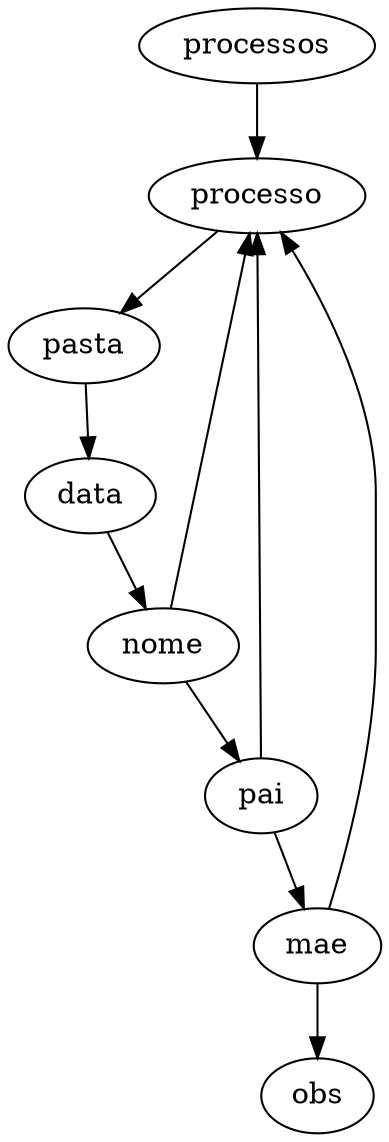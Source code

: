 strict digraph g {
processos -> processo ;
processo -> pasta ;
pasta -> data ;
data -> nome ;
nome -> pai ;
pai -> mae ;
mae -> processo ;
processo -> pasta ;
pasta -> data ;
data -> nome ;
nome -> pai ;
pai -> mae ;
mae -> processo ;
processo -> pasta ;
pasta -> data ;
data -> nome ;
nome -> pai ;
pai -> mae ;
mae -> obs ;
mae -> processo ;
processo -> pasta ;
pasta -> data ;
data -> nome ;
nome -> pai ;
pai -> mae ;
mae -> obs ;
mae -> processo ;
processo -> pasta ;
pasta -> data ;
data -> nome ;
nome -> pai ;
pai -> mae ;
mae -> processo ;
processo -> pasta ;
pasta -> data ;
data -> nome ;
nome -> pai ;
pai -> mae ;
mae -> processo ;
processo -> pasta ;
pasta -> data ;
data -> nome ;
nome -> pai ;
pai -> mae ;
mae -> processo ;
processo -> pasta ;
pasta -> data ;
data -> nome ;
nome -> pai ;
pai -> mae ;
mae -> processo ;
processo -> pasta ;
pasta -> data ;
data -> nome ;
nome -> pai ;
pai -> mae ;
mae -> processo ;
processo -> pasta ;
pasta -> data ;
data -> nome ;
nome -> pai ;
pai -> mae ;
mae -> processo ;
processo -> pasta ;
pasta -> data ;
data -> nome ;
nome -> pai ;
pai -> mae ;
mae -> processo ;
processo -> pasta ;
pasta -> data ;
data -> nome ;
nome -> pai ;
pai -> mae ;
mae -> processo ;
processo -> pasta ;
pasta -> data ;
data -> nome ;
nome -> pai ;
pai -> mae ;
mae -> processo ;
processo -> pasta ;
pasta -> data ;
data -> nome ;
nome -> pai ;
pai -> mae ;
mae -> processo ;
processo -> pasta ;
pasta -> data ;
data -> nome ;
nome -> pai ;
pai -> mae ;
mae -> processo ;
processo -> pasta ;
pasta -> data ;
data -> nome ;
nome -> pai ;
pai -> mae ;
mae -> processo ;
processo -> pasta ;
pasta -> data ;
data -> nome ;
mae -> processo ;
processo -> pasta ;
pasta -> data ;
data -> nome ;
mae -> processo ;
processo -> pasta ;
pasta -> data ;
data -> nome ;
mae -> processo ;
processo -> pasta ;
pasta -> data ;
data -> nome ;
nome -> pai ;
pai -> mae ;
mae -> obs ;
mae -> processo ;
processo -> pasta ;
pasta -> data ;
data -> nome ;
nome -> pai ;
pai -> mae ;
mae -> processo ;
processo -> pasta ;
pasta -> data ;
data -> nome ;
nome -> pai ;
pai -> mae ;
mae -> processo ;
processo -> pasta ;
pasta -> data ;
data -> nome ;
nome -> pai ;
pai -> mae ;
mae -> obs ;
pai -> processo ;
processo -> pasta ;
pasta -> data ;
data -> nome ;
nome -> pai ;
pai -> mae ;
mae -> obs ;
pai -> processo ;
processo -> pasta ;
pasta -> data ;
data -> nome ;
nome -> pai ;
pai -> mae ;
mae -> obs ;
mae -> processo ;
processo -> pasta ;
pasta -> data ;
data -> nome ;
nome -> pai ;
pai -> mae ;
mae -> processo ;
processo -> pasta ;
pasta -> data ;
data -> nome ;
nome -> pai ;
pai -> mae ;
mae -> processo ;
processo -> pasta ;
pasta -> data ;
data -> nome ;
nome -> pai ;
pai -> mae ;
mae -> processo ;
processo -> pasta ;
pasta -> data ;
data -> nome ;
nome -> pai ;
pai -> mae ;
mae -> obs ;
pai -> processo ;
processo -> pasta ;
pasta -> data ;
data -> nome ;
nome -> pai ;
pai -> mae ;
mae -> obs ;
mae -> processo ;
processo -> pasta ;
pasta -> data ;
data -> nome ;
nome -> pai ;
pai -> mae ;
mae -> processo ;
processo -> pasta ;
pasta -> data ;
data -> nome ;
nome -> pai ;
pai -> mae ;
mae -> processo ;
processo -> pasta ;
pasta -> data ;
data -> nome ;
nome -> pai ;
pai -> mae ;
mae -> processo ;
processo -> pasta ;
pasta -> data ;
data -> nome ;
nome -> pai ;
pai -> mae ;
mae -> processo ;
processo -> pasta ;
pasta -> data ;
data -> nome ;
nome -> pai ;
pai -> mae ;
mae -> obs ;
mae -> processo ;
processo -> pasta ;
pasta -> data ;
data -> nome ;
nome -> pai ;
pai -> mae ;
mae -> obs ;
mae -> processo ;
processo -> pasta ;
pasta -> data ;
data -> nome ;
nome -> pai ;
pai -> mae ;
mae -> processo ;
processo -> pasta ;
pasta -> data ;
data -> nome ;
nome -> pai ;
pai -> mae ;
mae -> processo ;
processo -> pasta ;
pasta -> data ;
data -> nome ;
nome -> pai ;
pai -> mae ;
mae -> obs ;
mae -> processo ;
processo -> pasta ;
pasta -> data ;
data -> nome ;
nome -> pai ;
pai -> mae ;
mae -> processo ;
processo -> pasta ;
pasta -> data ;
data -> nome ;
nome -> pai ;
pai -> mae ;
mae -> processo ;
processo -> pasta ;
pasta -> data ;
data -> nome ;
nome -> pai ;
pai -> mae ;
mae -> processo ;
processo -> pasta ;
pasta -> data ;
data -> nome ;
nome -> pai ;
pai -> mae ;
mae -> processo ;
processo -> pasta ;
pasta -> data ;
data -> nome ;
nome -> pai ;
pai -> mae ;
mae -> processo ;
processo -> pasta ;
pasta -> data ;
data -> nome ;
nome -> pai ;
pai -> mae ;
mae -> processo ;
processo -> pasta ;
pasta -> data ;
data -> nome ;
nome -> pai ;
pai -> mae ;
mae -> processo ;
processo -> pasta ;
pasta -> data ;
data -> nome ;
nome -> pai ;
pai -> mae ;
mae -> obs ;
pai -> processo ;
processo -> pasta ;
pasta -> data ;
data -> nome ;
nome -> pai ;
pai -> mae ;
mae -> processo ;
processo -> pasta ;
pasta -> data ;
data -> nome ;
nome -> pai ;
pai -> mae ;
mae -> processo ;
processo -> pasta ;
pasta -> data ;
data -> nome ;
nome -> pai ;
pai -> mae ;
mae -> processo ;
processo -> pasta ;
pasta -> data ;
data -> nome ;
nome -> pai ;
pai -> mae ;
mae -> processo ;
processo -> pasta ;
pasta -> data ;
data -> nome ;
nome -> pai ;
pai -> mae ;
mae -> processo ;
processo -> pasta ;
pasta -> data ;
data -> nome ;
nome -> pai ;
pai -> mae ;
mae -> processo ;
processo -> pasta ;
pasta -> data ;
data -> nome ;
nome -> pai ;
pai -> mae ;
mae -> processo ;
processo -> pasta ;
pasta -> data ;
data -> nome ;
nome -> pai ;
pai -> mae ;
mae -> processo ;
processo -> pasta ;
pasta -> data ;
data -> nome ;
nome -> pai ;
pai -> mae ;
mae -> obs ;
mae -> processo ;
processo -> pasta ;
pasta -> data ;
data -> nome ;
nome -> pai ;
pai -> mae ;
mae -> processo ;
processo -> pasta ;
pasta -> data ;
data -> nome ;
nome -> pai ;
pai -> mae ;
mae -> processo ;
processo -> pasta ;
pasta -> data ;
data -> nome ;
nome -> pai ;
pai -> mae ;
mae -> obs ;
mae -> processo ;
processo -> pasta ;
pasta -> data ;
data -> nome ;
nome -> pai ;
pai -> mae ;
mae -> obs ;
mae -> processo ;
processo -> pasta ;
pasta -> data ;
data -> nome ;
nome -> pai ;
pai -> mae ;
mae -> obs ;
mae -> processo ;
processo -> pasta ;
pasta -> data ;
data -> nome ;
nome -> pai ;
pai -> mae ;
mae -> processo ;
processo -> pasta ;
pasta -> data ;
data -> nome ;
nome -> pai ;
pai -> mae ;
mae -> processo ;
processo -> pasta ;
pasta -> data ;
data -> nome ;
nome -> pai ;
pai -> mae ;
mae -> obs ;
mae -> processo ;
processo -> pasta ;
pasta -> data ;
data -> nome ;
nome -> pai ;
pai -> mae ;
mae -> obs ;
mae -> processo ;
processo -> pasta ;
pasta -> data ;
data -> nome ;
nome -> pai ;
pai -> mae ;
mae -> processo ;
processo -> pasta ;
pasta -> data ;
data -> nome ;
nome -> pai ;
pai -> mae ;
mae -> obs ;
mae -> processo ;
processo -> pasta ;
pasta -> data ;
data -> nome ;
nome -> pai ;
pai -> mae ;
mae -> processo ;
processo -> pasta ;
pasta -> data ;
data -> nome ;
nome -> pai ;
pai -> mae ;
mae -> processo ;
processo -> pasta ;
pasta -> data ;
data -> nome ;
nome -> pai ;
pai -> mae ;
mae -> processo ;
processo -> pasta ;
pasta -> data ;
data -> nome ;
nome -> pai ;
pai -> mae ;
mae -> processo ;
processo -> pasta ;
pasta -> data ;
data -> nome ;
nome -> pai ;
pai -> mae ;
mae -> obs ;
pai -> processo ;
processo -> pasta ;
pasta -> data ;
data -> nome ;
nome -> pai ;
pai -> mae ;
mae -> obs ;
mae -> processo ;
processo -> pasta ;
pasta -> data ;
data -> nome ;
nome -> pai ;
pai -> mae ;
mae -> obs ;
mae -> processo ;
processo -> pasta ;
pasta -> data ;
data -> nome ;
nome -> pai ;
pai -> mae ;
mae -> processo ;
processo -> pasta ;
pasta -> data ;
data -> nome ;
nome -> pai ;
pai -> mae ;
mae -> processo ;
processo -> pasta ;
pasta -> data ;
data -> nome ;
nome -> pai ;
pai -> mae ;
mae -> processo ;
processo -> pasta ;
pasta -> data ;
data -> nome ;
nome -> pai ;
pai -> mae ;
mae -> obs ;
mae -> processo ;
processo -> pasta ;
pasta -> data ;
data -> nome ;
nome -> pai ;
pai -> mae ;
mae -> processo ;
processo -> pasta ;
pasta -> data ;
data -> nome ;
nome -> pai ;
pai -> mae ;
mae -> processo ;
processo -> pasta ;
pasta -> data ;
data -> nome ;
nome -> pai ;
pai -> mae ;
mae -> obs ;
mae -> processo ;
processo -> pasta ;
pasta -> data ;
data -> nome ;
nome -> pai ;
pai -> mae ;
mae -> obs ;
mae -> processo ;
processo -> pasta ;
pasta -> data ;
data -> nome ;
nome -> pai ;
pai -> mae ;
mae -> processo ;
processo -> pasta ;
pasta -> data ;
data -> nome ;
nome -> pai ;
pai -> mae ;
mae -> processo ;
processo -> pasta ;
pasta -> data ;
data -> nome ;
nome -> pai ;
pai -> mae ;
mae -> obs ;
mae -> processo ;
processo -> pasta ;
pasta -> data ;
data -> nome ;
nome -> pai ;
pai -> mae ;
mae -> obs ;
mae -> processo ;
processo -> pasta ;
pasta -> data ;
data -> nome ;
nome -> pai ;
pai -> mae ;
mae -> processo ;
processo -> pasta ;
pasta -> data ;
data -> nome ;
nome -> pai ;
pai -> mae ;
mae -> obs ;
pai -> processo ;
processo -> pasta ;
pasta -> data ;
data -> nome ;
nome -> pai ;
pai -> mae ;
mae -> processo ;
processo -> pasta ;
pasta -> data ;
data -> nome ;
nome -> pai ;
pai -> mae ;
mae -> obs ;
mae -> processo ;
processo -> pasta ;
pasta -> data ;
data -> nome ;
nome -> pai ;
pai -> mae ;
mae -> processo ;
processo -> pasta ;
pasta -> data ;
data -> nome ;
nome -> pai ;
pai -> mae ;
mae -> processo ;
processo -> pasta ;
pasta -> data ;
data -> nome ;
nome -> pai ;
pai -> mae ;
mae -> processo ;
processo -> pasta ;
pasta -> data ;
data -> nome ;
nome -> pai ;
pai -> mae ;
mae -> obs ;
mae -> processo ;
processo -> pasta ;
pasta -> data ;
data -> nome ;
nome -> pai ;
pai -> mae ;
mae -> processo ;
processo -> pasta ;
pasta -> data ;
data -> nome ;
nome -> pai ;
pai -> mae ;
mae -> obs ;
mae -> processo ;
processo -> pasta ;
pasta -> data ;
data -> nome ;
nome -> pai ;
pai -> mae ;
mae -> processo ;
processo -> pasta ;
pasta -> data ;
data -> nome ;
nome -> pai ;
pai -> mae ;
mae -> obs ;
mae -> processo ;
processo -> pasta ;
pasta -> data ;
data -> nome ;
nome -> pai ;
pai -> mae ;
mae -> processo ;
processo -> pasta ;
pasta -> data ;
data -> nome ;
nome -> pai ;
pai -> mae ;
mae -> obs ;
mae -> processo ;
processo -> pasta ;
pasta -> data ;
data -> nome ;
nome -> pai ;
pai -> mae ;
mae -> processo ;
processo -> pasta ;
pasta -> data ;
data -> nome ;
nome -> pai ;
pai -> mae ;
mae -> obs ;
pai -> processo ;
processo -> pasta ;
pasta -> data ;
data -> nome ;
nome -> pai ;
pai -> mae ;
mae -> obs ;
mae -> processo ;
processo -> pasta ;
pasta -> data ;
data -> nome ;
nome -> pai ;
pai -> mae ;
mae -> obs ;
mae -> processo ;
processo -> pasta ;
pasta -> data ;
data -> nome ;
nome -> pai ;
pai -> mae ;
mae -> obs ;
pai -> processo ;
processo -> pasta ;
pasta -> data ;
data -> nome ;
nome -> pai ;
pai -> mae ;
mae -> obs ;
pai -> processo ;
processo -> pasta ;
pasta -> data ;
data -> nome ;
nome -> pai ;
pai -> mae ;
mae -> obs ;
pai -> processo ;
processo -> pasta ;
pasta -> data ;
data -> nome ;
nome -> pai ;
pai -> mae ;
mae -> obs ;
pai -> processo ;
processo -> pasta ;
pasta -> data ;
data -> nome ;
nome -> pai ;
pai -> mae ;
mae -> obs ;
mae -> processo ;
processo -> pasta ;
pasta -> data ;
data -> nome ;
nome -> pai ;
pai -> mae ;
mae -> obs ;
mae -> processo ;
processo -> pasta ;
pasta -> data ;
data -> nome ;
nome -> pai ;
pai -> mae ;
mae -> obs ;
mae -> processo ;
processo -> pasta ;
pasta -> data ;
data -> nome ;
nome -> pai ;
pai -> mae ;
mae -> obs ;
mae -> processo ;
processo -> pasta ;
pasta -> data ;
data -> nome ;
nome -> pai ;
pai -> mae ;
mae -> obs ;
mae -> processo ;
processo -> pasta ;
pasta -> data ;
data -> nome ;
nome -> pai ;
pai -> mae ;
mae -> obs ;
pai -> processo ;
processo -> pasta ;
pasta -> data ;
data -> nome ;
nome -> pai ;
pai -> mae ;
mae -> obs ;
mae -> processo ;
processo -> pasta ;
pasta -> data ;
data -> nome ;
nome -> pai ;
pai -> mae ;
mae -> obs ;
mae -> processo ;
processo -> pasta ;
pasta -> data ;
data -> nome ;
mae -> processo ;
processo -> pasta ;
pasta -> data ;
data -> nome ;
nome -> pai ;
pai -> mae ;
mae -> processo ;
processo -> pasta ;
pasta -> data ;
data -> nome ;
nome -> pai ;
pai -> mae ;
mae -> obs ;
mae -> processo ;
processo -> pasta ;
pasta -> data ;
data -> nome ;
nome -> pai ;
pai -> mae ;
mae -> obs ;
pai -> processo ;
processo -> pasta ;
pasta -> data ;
data -> nome ;
nome -> pai ;
pai -> mae ;
mae -> obs ;
mae -> processo ;
processo -> pasta ;
pasta -> data ;
data -> nome ;
nome -> pai ;
pai -> mae ;
mae -> processo ;
processo -> pasta ;
pasta -> data ;
data -> nome ;
nome -> pai ;
pai -> mae ;
mae -> processo ;
processo -> pasta ;
pasta -> data ;
data -> nome ;
nome -> pai ;
pai -> mae ;
mae -> obs ;
mae -> processo ;
processo -> pasta ;
pasta -> data ;
data -> nome ;
nome -> pai ;
pai -> mae ;
mae -> processo ;
processo -> pasta ;
pasta -> data ;
data -> nome ;
nome -> pai ;
pai -> mae ;
mae -> obs ;
mae -> processo ;
processo -> pasta ;
pasta -> data ;
data -> nome ;
nome -> pai ;
pai -> mae ;
mae -> processo ;
processo -> pasta ;
pasta -> data ;
data -> nome ;
nome -> pai ;
pai -> mae ;
mae -> obs ;
mae -> processo ;
processo -> pasta ;
pasta -> data ;
data -> nome ;
nome -> pai ;
pai -> mae ;
mae -> obs ;
mae -> processo ;
processo -> pasta ;
pasta -> data ;
data -> nome ;
nome -> pai ;
pai -> mae ;
mae -> obs ;
pai -> processo ;
processo -> pasta ;
pasta -> data ;
data -> nome ;
nome -> pai ;
pai -> mae ;
mae -> processo ;
processo -> pasta ;
pasta -> data ;
data -> nome ;
nome -> pai ;
pai -> mae ;
mae -> obs ;
mae -> processo ;
processo -> pasta ;
pasta -> data ;
data -> nome ;
nome -> pai ;
pai -> mae ;
mae -> obs ;
pai -> processo ;
processo -> pasta ;
pasta -> data ;
data -> nome ;
nome -> pai ;
pai -> mae ;
mae -> obs ;
mae -> processo ;
processo -> pasta ;
pasta -> data ;
data -> nome ;
nome -> pai ;
pai -> mae ;
mae -> obs ;
mae -> processo ;
processo -> pasta ;
pasta -> data ;
data -> nome ;
nome -> pai ;
pai -> mae ;
mae -> processo ;
processo -> pasta ;
pasta -> data ;
data -> nome ;
nome -> pai ;
pai -> mae ;
mae -> processo ;
processo -> pasta ;
pasta -> data ;
data -> nome ;
nome -> pai ;
pai -> mae ;
mae -> obs ;
mae -> processo ;
processo -> pasta ;
pasta -> data ;
data -> nome ;
nome -> pai ;
pai -> mae ;
mae -> obs ;
mae -> processo ;
processo -> pasta ;
pasta -> data ;
data -> nome ;
nome -> pai ;
pai -> mae ;
mae -> processo ;
processo -> pasta ;
pasta -> data ;
data -> nome ;
nome -> pai ;
pai -> mae ;
mae -> obs ;
mae -> processo ;
processo -> pasta ;
pasta -> data ;
data -> nome ;
nome -> pai ;
pai -> mae ;
mae -> obs ;
mae -> processo ;
processo -> pasta ;
pasta -> data ;
data -> nome ;
nome -> pai ;
pai -> mae ;
mae -> obs ;
mae -> processo ;
processo -> pasta ;
pasta -> data ;
data -> nome ;
nome -> pai ;
pai -> mae ;
mae -> obs ;
pai -> processo ;
processo -> pasta ;
pasta -> data ;
data -> nome ;
nome -> pai ;
pai -> mae ;
mae -> obs ;
mae -> processo ;
processo -> pasta ;
pasta -> data ;
data -> nome ;
nome -> pai ;
pai -> mae ;
mae -> obs ;
mae -> processo ;
processo -> pasta ;
pasta -> data ;
data -> nome ;
nome -> pai ;
pai -> mae ;
mae -> obs ;
mae -> processo ;
processo -> pasta ;
pasta -> data ;
data -> nome ;
nome -> pai ;
pai -> mae ;
mae -> obs ;
mae -> processo ;
processo -> pasta ;
pasta -> data ;
data -> nome ;
nome -> pai ;
pai -> mae ;
mae -> obs ;
mae -> processo ;
processo -> pasta ;
pasta -> data ;
data -> nome ;
nome -> pai ;
pai -> mae ;
mae -> obs ;
mae -> processo ;
processo -> pasta ;
pasta -> data ;
data -> nome ;
nome -> pai ;
pai -> mae ;
mae -> processo ;
processo -> pasta ;
pasta -> data ;
data -> nome ;
nome -> pai ;
pai -> mae ;
mae -> obs ;
mae -> processo ;
processo -> pasta ;
pasta -> data ;
data -> nome ;
nome -> pai ;
pai -> mae ;
mae -> processo ;
processo -> pasta ;
pasta -> data ;
data -> nome ;
nome -> pai ;
pai -> mae ;
mae -> obs ;
mae -> processo ;
processo -> pasta ;
pasta -> data ;
data -> nome ;
nome -> pai ;
pai -> mae ;
mae -> obs ;
mae -> processo ;
processo -> pasta ;
pasta -> data ;
data -> nome ;
nome -> pai ;
pai -> mae ;
mae -> processo ;
processo -> pasta ;
pasta -> data ;
data -> nome ;
nome -> pai ;
pai -> mae ;
mae -> processo ;
processo -> pasta ;
pasta -> data ;
data -> nome ;
nome -> pai ;
pai -> mae ;
mae -> obs ;
mae -> processo ;
processo -> pasta ;
pasta -> data ;
data -> nome ;
nome -> pai ;
pai -> mae ;
mae -> obs ;
mae -> processo ;
processo -> pasta ;
pasta -> data ;
data -> nome ;
nome -> pai ;
pai -> mae ;
mae -> processo ;
processo -> pasta ;
pasta -> data ;
data -> nome ;
nome -> pai ;
pai -> mae ;
mae -> processo ;
processo -> pasta ;
pasta -> data ;
data -> nome ;
nome -> pai ;
pai -> mae ;
mae -> processo ;
processo -> pasta ;
pasta -> data ;
data -> nome ;
nome -> pai ;
pai -> mae ;
mae -> processo ;
processo -> pasta ;
pasta -> data ;
data -> nome ;
nome -> pai ;
pai -> mae ;
mae -> obs ;
mae -> processo ;
processo -> pasta ;
pasta -> data ;
data -> nome ;
nome -> pai ;
pai -> mae ;
mae -> obs ;
mae -> processo ;
processo -> pasta ;
pasta -> data ;
data -> nome ;
nome -> pai ;
pai -> mae ;
mae -> processo ;
processo -> pasta ;
pasta -> data ;
data -> nome ;
nome -> pai ;
pai -> mae ;
mae -> processo ;
processo -> pasta ;
pasta -> data ;
data -> nome ;
nome -> pai ;
pai -> mae ;
mae -> processo ;
processo -> pasta ;
pasta -> data ;
data -> nome ;
nome -> pai ;
pai -> mae ;
mae -> obs ;
mae -> processo ;
processo -> pasta ;
pasta -> data ;
data -> nome ;
nome -> pai ;
pai -> mae ;
mae -> obs ;
mae -> processo ;
processo -> pasta ;
pasta -> data ;
data -> nome ;
nome -> pai ;
pai -> mae ;
mae -> processo ;
processo -> pasta ;
pasta -> data ;
data -> nome ;
nome -> pai ;
pai -> mae ;
mae -> processo ;
processo -> pasta ;
pasta -> data ;
data -> nome ;
nome -> pai ;
pai -> mae ;
mae -> obs ;
mae -> processo ;
processo -> pasta ;
pasta -> data ;
data -> nome ;
nome -> pai ;
pai -> mae ;
mae -> obs ;
mae -> processo ;
processo -> pasta ;
pasta -> data ;
data -> nome ;
nome -> pai ;
pai -> mae ;
mae -> processo ;
processo -> pasta ;
pasta -> data ;
data -> nome ;
nome -> pai ;
pai -> mae ;
mae -> obs ;
mae -> processo ;
processo -> pasta ;
pasta -> data ;
data -> nome ;
nome -> pai ;
pai -> mae ;
mae -> processo ;
processo -> pasta ;
pasta -> data ;
data -> nome ;
nome -> pai ;
pai -> mae ;
mae -> processo ;
processo -> pasta ;
pasta -> data ;
data -> nome ;
nome -> pai ;
pai -> mae ;
mae -> obs ;
mae -> processo ;
processo -> pasta ;
pasta -> data ;
data -> nome ;
nome -> pai ;
pai -> mae ;
mae -> obs ;
mae -> processo ;
processo -> pasta ;
pasta -> data ;
data -> nome ;
nome -> pai ;
pai -> mae ;
mae -> obs ;
mae -> processo ;
processo -> pasta ;
pasta -> data ;
data -> nome ;
nome -> pai ;
pai -> mae ;
mae -> processo ;
processo -> pasta ;
pasta -> data ;
data -> nome ;
nome -> pai ;
pai -> mae ;
mae -> processo ;
processo -> pasta ;
pasta -> data ;
data -> nome ;
nome -> pai ;
pai -> mae ;
mae -> processo ;
processo -> pasta ;
pasta -> data ;
data -> nome ;
nome -> pai ;
pai -> mae ;
mae -> obs ;
pai -> processo ;
processo -> pasta ;
pasta -> data ;
data -> nome ;
nome -> pai ;
pai -> mae ;
mae -> processo ;
processo -> pasta ;
pasta -> data ;
data -> nome ;
nome -> pai ;
pai -> mae ;
mae -> obs ;
pai -> processo ;
processo -> pasta ;
pasta -> data ;
data -> nome ;
nome -> pai ;
pai -> mae ;
mae -> obs ;
mae -> processo ;
processo -> pasta ;
pasta -> data ;
data -> nome ;
nome -> pai ;
pai -> mae ;
mae -> processo ;
processo -> pasta ;
pasta -> data ;
data -> nome ;
nome -> pai ;
pai -> mae ;
mae -> obs ;
mae -> processo ;
processo -> pasta ;
pasta -> data ;
data -> nome ;
nome -> pai ;
pai -> mae ;
mae -> obs ;
mae -> processo ;
processo -> pasta ;
pasta -> data ;
data -> nome ;
nome -> pai ;
pai -> mae ;
mae -> processo ;
processo -> pasta ;
pasta -> data ;
data -> nome ;
nome -> pai ;
pai -> mae ;
mae -> processo ;
processo -> pasta ;
pasta -> data ;
data -> nome ;
nome -> pai ;
pai -> mae ;
mae -> obs ;
mae -> processo ;
processo -> pasta ;
pasta -> data ;
data -> nome ;
nome -> pai ;
pai -> mae ;
mae -> processo ;
processo -> pasta ;
pasta -> data ;
data -> nome ;
nome -> pai ;
pai -> mae ;
mae -> processo ;
processo -> pasta ;
pasta -> data ;
data -> nome ;
nome -> pai ;
pai -> mae ;
mae -> obs ;
mae -> processo ;
processo -> pasta ;
pasta -> data ;
data -> nome ;
nome -> pai ;
pai -> mae ;
mae -> processo ;
processo -> pasta ;
pasta -> data ;
data -> nome ;
nome -> pai ;
pai -> mae ;
mae -> obs ;
pai -> processo ;
processo -> pasta ;
pasta -> data ;
data -> nome ;
nome -> pai ;
pai -> mae ;
mae -> processo ;
processo -> pasta ;
pasta -> data ;
data -> nome ;
nome -> pai ;
pai -> mae ;
mae -> processo ;
processo -> pasta ;
pasta -> data ;
data -> nome ;
nome -> pai ;
pai -> mae ;
mae -> obs ;
mae -> processo ;
processo -> pasta ;
pasta -> data ;
data -> nome ;
nome -> pai ;
pai -> mae ;
mae -> processo ;
processo -> pasta ;
pasta -> data ;
data -> nome ;
nome -> pai ;
pai -> mae ;
mae -> processo ;
processo -> pasta ;
pasta -> data ;
data -> nome ;
nome -> pai ;
pai -> mae ;
mae -> processo ;
processo -> pasta ;
pasta -> data ;
data -> nome ;
nome -> pai ;
pai -> mae ;
mae -> obs ;
mae -> processo ;
processo -> pasta ;
pasta -> data ;
data -> nome ;
nome -> pai ;
pai -> mae ;
mae -> processo ;
processo -> pasta ;
pasta -> data ;
data -> nome ;
nome -> pai ;
pai -> mae ;
mae -> obs ;
mae -> processo ;
processo -> pasta ;
pasta -> data ;
data -> nome ;
nome -> pai ;
pai -> mae ;
mae -> processo ;
processo -> pasta ;
pasta -> data ;
data -> nome ;
nome -> pai ;
pai -> mae ;
mae -> obs ;
mae -> processo ;
processo -> pasta ;
pasta -> data ;
data -> nome ;
nome -> pai ;
pai -> mae ;
mae -> processo ;
processo -> pasta ;
pasta -> data ;
data -> nome ;
nome -> pai ;
pai -> mae ;
mae -> obs ;
mae -> processo ;
processo -> pasta ;
pasta -> data ;
data -> nome ;
nome -> pai ;
pai -> mae ;
mae -> processo ;
processo -> pasta ;
pasta -> data ;
data -> nome ;
nome -> pai ;
pai -> mae ;
mae -> processo ;
processo -> pasta ;
pasta -> data ;
data -> nome ;
nome -> pai ;
pai -> mae ;
mae -> obs ;
mae -> processo ;
processo -> pasta ;
pasta -> data ;
data -> nome ;
nome -> pai ;
pai -> mae ;
mae -> obs ;
mae -> processo ;
processo -> pasta ;
pasta -> data ;
data -> nome ;
nome -> pai ;
pai -> mae ;
mae -> processo ;
processo -> pasta ;
pasta -> data ;
data -> nome ;
nome -> pai ;
pai -> mae ;
mae -> processo ;
processo -> pasta ;
pasta -> data ;
data -> nome ;
nome -> pai ;
pai -> mae ;
mae -> obs ;
mae -> processo ;
processo -> pasta ;
pasta -> data ;
data -> nome ;
nome -> pai ;
pai -> mae ;
mae -> processo ;
processo -> pasta ;
pasta -> data ;
data -> nome ;
nome -> pai ;
pai -> mae ;
mae -> obs ;
mae -> processo ;
processo -> pasta ;
pasta -> data ;
data -> nome ;
nome -> pai ;
pai -> mae ;
mae -> obs ;
mae -> processo ;
processo -> pasta ;
pasta -> data ;
data -> nome ;
nome -> pai ;
pai -> mae ;
mae -> processo ;
processo -> pasta ;
pasta -> data ;
data -> nome ;
nome -> pai ;
pai -> mae ;
mae -> obs ;
mae -> processo ;
processo -> pasta ;
pasta -> data ;
data -> nome ;
nome -> pai ;
pai -> mae ;
mae -> processo ;
processo -> pasta ;
pasta -> data ;
data -> nome ;
nome -> pai ;
pai -> mae ;
mae -> obs ;
mae -> processo ;
processo -> pasta ;
pasta -> data ;
data -> nome ;
nome -> pai ;
pai -> mae ;
mae -> processo ;
processo -> pasta ;
pasta -> data ;
data -> nome ;
nome -> pai ;
pai -> mae ;
mae -> obs ;
mae -> processo ;
processo -> pasta ;
pasta -> data ;
data -> nome ;
nome -> pai ;
pai -> mae ;
mae -> obs ;
mae -> processo ;
processo -> pasta ;
pasta -> data ;
data -> nome ;
nome -> pai ;
pai -> mae ;
mae -> obs ;
pai -> processo ;
processo -> pasta ;
pasta -> data ;
data -> nome ;
nome -> pai ;
pai -> mae ;
mae -> obs ;
mae -> processo ;
processo -> pasta ;
pasta -> data ;
data -> nome ;
nome -> pai ;
pai -> mae ;
mae -> obs ;
mae -> processo ;
processo -> pasta ;
pasta -> data ;
data -> nome ;
nome -> pai ;
pai -> mae ;
mae -> obs ;
mae -> processo ;
processo -> pasta ;
pasta -> data ;
data -> nome ;
nome -> pai ;
pai -> mae ;
mae -> processo ;
processo -> pasta ;
pasta -> data ;
data -> nome ;
nome -> pai ;
pai -> mae ;
mae -> processo ;
processo -> pasta ;
pasta -> data ;
data -> nome ;
nome -> pai ;
pai -> mae ;
mae -> obs ;
mae -> processo ;
processo -> pasta ;
pasta -> data ;
data -> nome ;
nome -> pai ;
pai -> mae ;
mae -> obs ;
mae -> processo ;
processo -> pasta ;
pasta -> data ;
data -> nome ;
nome -> pai ;
pai -> mae ;
mae -> processo ;
processo -> pasta ;
pasta -> data ;
data -> nome ;
nome -> pai ;
pai -> mae ;
mae -> obs ;
mae -> processo ;
processo -> pasta ;
pasta -> data ;
data -> nome ;
nome -> pai ;
pai -> mae ;
mae -> processo ;
processo -> pasta ;
pasta -> data ;
data -> nome ;
nome -> pai ;
pai -> mae ;
mae -> processo ;
processo -> pasta ;
pasta -> data ;
data -> nome ;
nome -> pai ;
pai -> mae ;
mae -> processo ;
processo -> pasta ;
pasta -> data ;
data -> nome ;
nome -> pai ;
pai -> mae ;
mae -> obs ;
pai -> processo ;
processo -> pasta ;
pasta -> data ;
data -> nome ;
nome -> pai ;
pai -> mae ;
mae -> processo ;
processo -> pasta ;
pasta -> data ;
data -> nome ;
nome -> pai ;
pai -> mae ;
mae -> obs ;
mae -> processo ;
processo -> pasta ;
pasta -> data ;
data -> nome ;
nome -> pai ;
pai -> mae ;
mae -> processo ;
processo -> pasta ;
pasta -> data ;
data -> nome ;
nome -> pai ;
pai -> mae ;
mae -> processo ;
processo -> pasta ;
pasta -> data ;
data -> nome ;
nome -> pai ;
pai -> mae ;
mae -> processo ;
processo -> pasta ;
pasta -> data ;
data -> nome ;
nome -> pai ;
pai -> mae ;
mae -> processo ;
processo -> pasta ;
pasta -> data ;
data -> nome ;
nome -> pai ;
pai -> mae ;
mae -> obs ;
mae -> processo ;
processo -> pasta ;
pasta -> data ;
data -> nome ;
nome -> pai ;
pai -> mae ;
mae -> obs ;
pai -> processo ;
processo -> pasta ;
pasta -> data ;
data -> nome ;
nome -> pai ;
pai -> mae ;
mae -> obs ;
mae -> processo ;
processo -> pasta ;
pasta -> data ;
data -> nome ;
nome -> pai ;
pai -> mae ;
mae -> obs ;
mae -> processo ;
processo -> pasta ;
pasta -> data ;
data -> nome ;
nome -> pai ;
pai -> mae ;
mae -> obs ;
mae -> processo ;
processo -> pasta ;
pasta -> data ;
data -> nome ;
nome -> pai ;
pai -> mae ;
mae -> processo ;
processo -> pasta ;
pasta -> data ;
data -> nome ;
nome -> pai ;
pai -> mae ;
mae -> processo ;
processo -> pasta ;
pasta -> data ;
data -> nome ;
nome -> pai ;
pai -> mae ;
mae -> processo ;
processo -> pasta ;
pasta -> data ;
data -> nome ;
nome -> pai ;
pai -> mae ;
mae -> processo ;
processo -> pasta ;
pasta -> data ;
data -> nome ;
nome -> pai ;
pai -> mae ;
mae -> processo ;
processo -> pasta ;
pasta -> data ;
data -> nome ;
nome -> pai ;
pai -> mae ;
mae -> processo ;
processo -> pasta ;
pasta -> data ;
data -> nome ;
nome -> pai ;
pai -> mae ;
mae -> obs ;
mae -> processo ;
processo -> pasta ;
pasta -> data ;
data -> nome ;
nome -> pai ;
pai -> mae ;
mae -> processo ;
processo -> pasta ;
pasta -> data ;
data -> nome ;
nome -> pai ;
pai -> mae ;
mae -> obs ;
mae -> processo ;
processo -> pasta ;
pasta -> data ;
data -> nome ;
nome -> pai ;
pai -> mae ;
mae -> processo ;
processo -> pasta ;
pasta -> data ;
data -> nome ;
nome -> pai ;
pai -> mae ;
mae -> obs ;
mae -> processo ;
processo -> pasta ;
pasta -> data ;
data -> nome ;
nome -> pai ;
pai -> mae ;
mae -> obs ;
mae -> processo ;
processo -> pasta ;
pasta -> data ;
data -> nome ;
nome -> pai ;
pai -> mae ;
mae -> obs ;
mae -> processo ;
processo -> pasta ;
pasta -> data ;
data -> nome ;
nome -> pai ;
pai -> mae ;
mae -> obs ;
mae -> processo ;
processo -> pasta ;
pasta -> data ;
data -> nome ;
nome -> pai ;
pai -> mae ;
mae -> obs ;
pai -> processo ;
processo -> pasta ;
pasta -> data ;
data -> nome ;
nome -> pai ;
pai -> mae ;
mae -> obs ;
mae -> processo ;
processo -> pasta ;
pasta -> data ;
data -> nome ;
nome -> pai ;
pai -> mae ;
mae -> obs ;
mae -> processo ;
processo -> pasta ;
pasta -> data ;
data -> nome ;
nome -> pai ;
pai -> mae ;
mae -> obs ;
mae -> processo ;
processo -> pasta ;
pasta -> data ;
data -> nome ;
nome -> pai ;
pai -> mae ;
mae -> obs ;
mae -> processo ;
processo -> pasta ;
pasta -> data ;
data -> nome ;
nome -> pai ;
pai -> mae ;
mae -> obs ;
mae -> processo ;
processo -> pasta ;
pasta -> data ;
data -> nome ;
nome -> pai ;
pai -> mae ;
mae -> processo ;
processo -> pasta ;
pasta -> data ;
data -> nome ;
nome -> pai ;
pai -> mae ;
mae -> processo ;
processo -> pasta ;
pasta -> data ;
data -> nome ;
nome -> pai ;
pai -> mae ;
mae -> processo ;
processo -> pasta ;
pasta -> data ;
data -> nome ;
nome -> pai ;
pai -> mae ;
mae -> processo ;
processo -> pasta ;
pasta -> data ;
data -> nome ;
nome -> pai ;
pai -> mae ;
mae -> obs ;
mae -> processo ;
processo -> pasta ;
pasta -> data ;
data -> nome ;
nome -> pai ;
pai -> mae ;
mae -> processo ;
processo -> pasta ;
pasta -> data ;
data -> nome ;
nome -> pai ;
pai -> mae ;
mae -> obs ;
mae -> processo ;
processo -> pasta ;
pasta -> data ;
data -> nome ;
nome -> pai ;
pai -> mae ;
mae -> obs ;
mae -> processo ;
processo -> pasta ;
pasta -> data ;
data -> nome ;
nome -> pai ;
pai -> mae ;
mae -> processo ;
processo -> pasta ;
pasta -> data ;
data -> nome ;
nome -> pai ;
pai -> mae ;
mae -> obs ;
mae -> processo ;
processo -> pasta ;
pasta -> data ;
data -> nome ;
nome -> pai ;
pai -> mae ;
mae -> processo ;
processo -> pasta ;
pasta -> data ;
data -> nome ;
nome -> pai ;
pai -> mae ;
mae -> obs ;
mae -> processo ;
processo -> pasta ;
pasta -> data ;
data -> nome ;
nome -> pai ;
pai -> mae ;
mae -> obs ;
mae -> processo ;
processo -> pasta ;
pasta -> data ;
data -> nome ;
nome -> pai ;
pai -> mae ;
mae -> processo ;
processo -> pasta ;
pasta -> data ;
data -> nome ;
nome -> pai ;
pai -> mae ;
mae -> processo ;
processo -> pasta ;
pasta -> data ;
data -> nome ;
nome -> pai ;
pai -> mae ;
mae -> processo ;
processo -> pasta ;
pasta -> data ;
data -> nome ;
nome -> pai ;
pai -> mae ;
mae -> processo ;
processo -> pasta ;
pasta -> data ;
data -> nome ;
nome -> pai ;
pai -> mae ;
mae -> processo ;
processo -> pasta ;
pasta -> data ;
data -> nome ;
nome -> pai ;
pai -> mae ;
mae -> processo ;
processo -> pasta ;
pasta -> data ;
data -> nome ;
nome -> pai ;
pai -> mae ;
mae -> obs ;
mae -> processo ;
processo -> pasta ;
pasta -> data ;
data -> nome ;
nome -> pai ;
pai -> mae ;
mae -> obs ;
mae -> processo ;
processo -> pasta ;
pasta -> data ;
data -> nome ;
nome -> pai ;
pai -> mae ;
mae -> processo ;
processo -> pasta ;
pasta -> data ;
data -> nome ;
nome -> pai ;
pai -> mae ;
mae -> processo ;
processo -> pasta ;
pasta -> data ;
data -> nome ;
nome -> pai ;
pai -> mae ;
mae -> processo ;
processo -> pasta ;
pasta -> data ;
data -> nome ;
nome -> pai ;
pai -> mae ;
mae -> obs ;
mae -> processo ;
processo -> pasta ;
pasta -> data ;
data -> nome ;
nome -> pai ;
pai -> mae ;
mae -> obs ;
mae -> processo ;
processo -> pasta ;
pasta -> data ;
data -> nome ;
nome -> pai ;
pai -> mae ;
mae -> processo ;
processo -> pasta ;
pasta -> data ;
data -> nome ;
nome -> pai ;
pai -> mae ;
mae -> processo ;
processo -> pasta ;
pasta -> data ;
data -> nome ;
nome -> pai ;
pai -> mae ;
mae -> processo ;
processo -> pasta ;
pasta -> data ;
data -> nome ;
nome -> pai ;
pai -> mae ;
mae -> processo ;
processo -> pasta ;
pasta -> data ;
data -> nome ;
nome -> pai ;
pai -> mae ;
mae -> processo ;
processo -> pasta ;
pasta -> data ;
data -> nome ;
nome -> pai ;
pai -> mae ;
mae -> processo ;
processo -> pasta ;
pasta -> data ;
data -> nome ;
nome -> pai ;
pai -> mae ;
mae -> processo ;
processo -> pasta ;
pasta -> data ;
data -> nome ;
nome -> pai ;
pai -> mae ;
mae -> processo ;
processo -> pasta ;
pasta -> data ;
data -> nome ;
nome -> pai ;
pai -> mae ;
mae -> processo ;
processo -> pasta ;
pasta -> data ;
data -> nome ;
nome -> pai ;
pai -> mae ;
mae -> processo ;
processo -> pasta ;
pasta -> data ;
data -> nome ;
nome -> pai ;
pai -> mae ;
mae -> processo ;
processo -> pasta ;
pasta -> data ;
data -> nome ;
nome -> pai ;
pai -> mae ;
mae -> obs ;
pai -> processo ;
processo -> pasta ;
pasta -> data ;
data -> nome ;
nome -> pai ;
pai -> mae ;
mae -> processo ;
processo -> pasta ;
pasta -> data ;
data -> nome ;
nome -> pai ;
pai -> mae ;
mae -> obs ;
mae -> processo ;
processo -> pasta ;
pasta -> data ;
data -> nome ;
nome -> pai ;
pai -> mae ;
mae -> obs ;
mae -> processo ;
processo -> pasta ;
pasta -> data ;
data -> nome ;
nome -> pai ;
pai -> mae ;
mae -> obs ;
mae -> processo ;
processo -> pasta ;
pasta -> data ;
data -> nome ;
nome -> pai ;
pai -> mae ;
mae -> processo ;
processo -> pasta ;
pasta -> data ;
data -> nome ;
nome -> pai ;
pai -> mae ;
mae -> processo ;
processo -> pasta ;
pasta -> data ;
data -> nome ;
nome -> pai ;
pai -> mae ;
mae -> processo ;
processo -> pasta ;
pasta -> data ;
data -> nome ;
nome -> pai ;
pai -> mae ;
mae -> processo ;
processo -> pasta ;
pasta -> data ;
data -> nome ;
nome -> pai ;
pai -> mae ;
mae -> processo ;
processo -> pasta ;
pasta -> data ;
data -> nome ;
nome -> pai ;
pai -> mae ;
mae -> obs ;
mae -> processo ;
processo -> pasta ;
pasta -> data ;
data -> nome ;
nome -> pai ;
pai -> mae ;
mae -> processo ;
processo -> pasta ;
pasta -> data ;
data -> nome ;
nome -> pai ;
pai -> mae ;
mae -> obs ;
mae -> processo ;
processo -> pasta ;
pasta -> data ;
data -> nome ;
nome -> pai ;
pai -> mae ;
mae -> obs ;
mae -> processo ;
processo -> pasta ;
pasta -> data ;
data -> nome ;
nome -> pai ;
pai -> mae ;
mae -> obs ;
pai -> processo ;
processo -> pasta ;
pasta -> data ;
data -> nome ;
nome -> pai ;
pai -> mae ;
mae -> processo ;
processo -> pasta ;
pasta -> data ;
data -> nome ;
nome -> pai ;
pai -> mae ;
mae -> processo ;
processo -> pasta ;
pasta -> data ;
data -> nome ;
nome -> pai ;
pai -> mae ;
mae -> processo ;
processo -> pasta ;
pasta -> data ;
data -> nome ;
nome -> pai ;
pai -> mae ;
mae -> processo ;
processo -> pasta ;
pasta -> data ;
data -> nome ;
nome -> pai ;
pai -> mae ;
mae -> processo ;
processo -> pasta ;
pasta -> data ;
data -> nome ;
nome -> pai ;
pai -> mae ;
mae -> obs ;
pai -> processo ;
processo -> pasta ;
pasta -> data ;
data -> nome ;
nome -> pai ;
pai -> mae ;
mae -> obs ;
mae -> processo ;
processo -> pasta ;
pasta -> data ;
data -> nome ;
nome -> pai ;
pai -> mae ;
mae -> obs ;
mae -> processo ;
processo -> pasta ;
pasta -> data ;
data -> nome ;
nome -> pai ;
pai -> mae ;
mae -> obs ;
mae -> processo ;
processo -> pasta ;
pasta -> data ;
data -> nome ;
nome -> pai ;
pai -> mae ;
mae -> obs ;
mae -> processo ;
processo -> pasta ;
pasta -> data ;
data -> nome ;
nome -> pai ;
pai -> mae ;
mae -> obs ;
mae -> processo ;
processo -> pasta ;
pasta -> data ;
data -> nome ;
mae -> processo ;
processo -> pasta ;
pasta -> data ;
data -> nome ;
mae -> processo ;
processo -> pasta ;
pasta -> data ;
data -> nome ;
mae -> obs ;
mae -> processo ;
processo -> pasta ;
pasta -> data ;
data -> nome ;
nome -> pai ;
pai -> mae ;
mae -> obs ;
mae -> processo ;
processo -> pasta ;
pasta -> data ;
data -> nome ;
nome -> pai ;
pai -> mae ;
mae -> obs ;
mae -> processo ;
processo -> pasta ;
pasta -> data ;
data -> nome ;
nome -> pai ;
pai -> mae ;
mae -> processo ;
processo -> pasta ;
pasta -> data ;
data -> nome ;
nome -> pai ;
pai -> mae ;
mae -> processo ;
processo -> pasta ;
pasta -> data ;
data -> nome ;
nome -> pai ;
pai -> mae ;
mae -> processo ;
processo -> pasta ;
pasta -> data ;
data -> nome ;
nome -> pai ;
pai -> mae ;
mae -> obs ;
pai -> processo ;
processo -> pasta ;
pasta -> data ;
data -> nome ;
nome -> pai ;
pai -> mae ;
mae -> processo ;
processo -> pasta ;
pasta -> data ;
data -> nome ;
nome -> pai ;
pai -> mae ;
mae -> processo ;
processo -> pasta ;
pasta -> data ;
data -> nome ;
nome -> pai ;
pai -> mae ;
mae -> obs ;
mae -> processo ;
processo -> pasta ;
pasta -> data ;
data -> nome ;
nome -> pai ;
pai -> mae ;
mae -> processo ;
processo -> pasta ;
pasta -> data ;
data -> nome ;
nome -> pai ;
pai -> mae ;
mae -> obs ;
mae -> processo ;
processo -> pasta ;
pasta -> data ;
data -> nome ;
nome -> pai ;
pai -> mae ;
mae -> processo ;
processo -> pasta ;
pasta -> data ;
data -> nome ;
nome -> pai ;
pai -> mae ;
mae -> processo ;
processo -> pasta ;
pasta -> data ;
data -> nome ;
nome -> pai ;
pai -> mae ;
mae -> obs ;
mae -> processo ;
processo -> pasta ;
pasta -> data ;
data -> nome ;
nome -> pai ;
pai -> mae ;
mae -> processo ;
processo -> pasta ;
pasta -> data ;
data -> nome ;
nome -> pai ;
pai -> mae ;
mae -> processo ;
processo -> pasta ;
pasta -> data ;
data -> nome ;
nome -> pai ;
pai -> mae ;
mae -> processo ;
processo -> pasta ;
pasta -> data ;
data -> nome ;
nome -> pai ;
pai -> mae ;
mae -> processo ;
processo -> pasta ;
pasta -> data ;
data -> nome ;
nome -> pai ;
pai -> mae ;
mae -> obs ;
mae -> processo ;
processo -> pasta ;
pasta -> data ;
data -> nome ;
nome -> pai ;
pai -> mae ;
mae -> processo ;
processo -> pasta ;
pasta -> data ;
data -> nome ;
nome -> pai ;
pai -> mae ;
mae -> obs ;
mae -> processo ;
processo -> pasta ;
pasta -> data ;
data -> nome ;
nome -> pai ;
pai -> mae ;
mae -> obs ;
pai -> processo ;
processo -> pasta ;
pasta -> data ;
data -> nome ;
nome -> pai ;
pai -> mae ;
mae -> obs ;
mae -> processo ;
processo -> pasta ;
pasta -> data ;
data -> nome ;
nome -> pai ;
pai -> mae ;
mae -> processo ;
processo -> pasta ;
pasta -> data ;
data -> nome ;
nome -> pai ;
pai -> mae ;
mae -> processo ;
processo -> pasta ;
pasta -> data ;
data -> nome ;
nome -> pai ;
pai -> mae ;
mae -> processo ;
processo -> pasta ;
pasta -> data ;
data -> nome ;
nome -> pai ;
pai -> mae ;
mae -> obs ;
mae -> processo ;
processo -> pasta ;
pasta -> data ;
data -> nome ;
nome -> pai ;
pai -> mae ;
mae -> processo ;
processo -> pasta ;
pasta -> data ;
data -> nome ;
nome -> pai ;
pai -> mae ;
mae -> obs ;
mae -> processo ;
processo -> pasta ;
pasta -> data ;
data -> nome ;
nome -> pai ;
pai -> mae ;
mae -> processo ;
processo -> pasta ;
pasta -> data ;
data -> nome ;
nome -> pai ;
pai -> mae ;
mae -> obs ;
pai -> processo ;
processo -> pasta ;
pasta -> data ;
data -> nome ;
nome -> pai ;
pai -> mae ;
mae -> processo ;
processo -> pasta ;
pasta -> data ;
data -> nome ;
nome -> pai ;
pai -> mae ;
mae -> processo ;
processo -> pasta ;
pasta -> data ;
data -> nome ;
nome -> pai ;
pai -> mae ;
mae -> obs ;
pai -> processo ;
processo -> pasta ;
pasta -> data ;
data -> nome ;
nome -> pai ;
pai -> mae ;
mae -> obs ;
pai -> processo ;
processo -> pasta ;
pasta -> data ;
data -> nome ;
nome -> pai ;
pai -> mae ;
mae -> processo ;
processo -> pasta ;
pasta -> data ;
data -> nome ;
nome -> pai ;
pai -> mae ;
mae -> processo ;
processo -> pasta ;
pasta -> data ;
data -> nome ;
nome -> pai ;
pai -> mae ;
mae -> processo ;
processo -> pasta ;
pasta -> data ;
data -> nome ;
nome -> pai ;
pai -> mae ;
mae -> processo ;
processo -> pasta ;
pasta -> data ;
data -> nome ;
nome -> pai ;
pai -> mae ;
mae -> obs ;
mae -> processo ;
processo -> pasta ;
pasta -> data ;
data -> nome ;
nome -> pai ;
pai -> mae ;
mae -> processo ;
processo -> pasta ;
pasta -> data ;
data -> nome ;
nome -> pai ;
pai -> mae ;
mae -> processo ;
processo -> pasta ;
pasta -> data ;
data -> nome ;
nome -> pai ;
pai -> mae ;
mae -> processo ;
processo -> pasta ;
pasta -> data ;
data -> nome ;
nome -> pai ;
pai -> mae ;
mae -> obs ;
mae -> processo ;
processo -> pasta ;
pasta -> data ;
data -> nome ;
nome -> pai ;
pai -> mae ;
mae -> obs ;
mae -> processo ;
processo -> pasta ;
pasta -> data ;
data -> nome ;
nome -> pai ;
pai -> mae ;
mae -> obs ;
mae -> processo ;
processo -> pasta ;
pasta -> data ;
data -> nome ;
nome -> pai ;
pai -> mae ;
mae -> obs ;
mae -> processo ;
processo -> pasta ;
pasta -> data ;
data -> nome ;
nome -> pai ;
pai -> mae ;
mae -> obs ;
pai -> processo ;
processo -> pasta ;
pasta -> data ;
data -> nome ;
nome -> pai ;
pai -> mae ;
mae -> obs ;
mae -> processo ;
processo -> pasta ;
pasta -> data ;
data -> nome ;
nome -> pai ;
pai -> mae ;
mae -> obs ;
mae -> processo ;
processo -> pasta ;
pasta -> data ;
data -> nome ;
nome -> pai ;
pai -> mae ;
mae -> processo ;
processo -> pasta ;
pasta -> data ;
data -> nome ;
nome -> pai ;
pai -> mae ;
mae -> processo ;
processo -> pasta ;
pasta -> data ;
data -> nome ;
nome -> pai ;
pai -> mae ;
mae -> obs ;
mae -> processo ;
processo -> pasta ;
pasta -> data ;
data -> nome ;
nome -> pai ;
pai -> mae ;
mae -> obs ;
mae -> processo ;
processo -> pasta ;
pasta -> data ;
data -> nome ;
nome -> pai ;
pai -> mae ;
mae -> processo ;
processo -> pasta ;
pasta -> data ;
data -> nome ;
nome -> pai ;
pai -> mae ;
mae -> obs ;
mae -> processo ;
processo -> pasta ;
pasta -> data ;
data -> nome ;
nome -> pai ;
pai -> mae ;
mae -> obs ;
pai -> processo ;
processo -> pasta ;
pasta -> data ;
data -> nome ;
nome -> pai ;
pai -> mae ;
mae -> processo ;
processo -> pasta ;
pasta -> data ;
data -> nome ;
nome -> pai ;
pai -> mae ;
mae -> obs ;
mae -> processo ;
processo -> pasta ;
pasta -> data ;
data -> nome ;
nome -> pai ;
pai -> mae ;
mae -> obs ;
mae -> processo ;
processo -> pasta ;
pasta -> data ;
data -> nome ;
nome -> pai ;
pai -> mae ;
mae -> obs ;
mae -> processo ;
processo -> pasta ;
pasta -> data ;
data -> nome ;
nome -> pai ;
pai -> mae ;
mae -> obs ;
mae -> processo ;
processo -> pasta ;
pasta -> data ;
data -> nome ;
nome -> pai ;
pai -> mae ;
mae -> processo ;
processo -> pasta ;
pasta -> data ;
data -> nome ;
nome -> pai ;
pai -> mae ;
mae -> processo ;
processo -> pasta ;
pasta -> data ;
data -> nome ;
nome -> pai ;
pai -> mae ;
mae -> obs ;
mae -> processo ;
processo -> pasta ;
pasta -> data ;
data -> nome ;
nome -> pai ;
pai -> mae ;
mae -> obs ;
mae -> processo ;
processo -> pasta ;
pasta -> data ;
data -> nome ;
nome -> pai ;
pai -> mae ;
mae -> obs ;
mae -> processo ;
processo -> pasta ;
pasta -> data ;
data -> nome ;
nome -> pai ;
pai -> mae ;
mae -> obs ;
mae -> processo ;
processo -> pasta ;
pasta -> data ;
data -> nome ;
nome -> pai ;
pai -> mae ;
mae -> obs ;
mae -> processo ;
processo -> pasta ;
pasta -> data ;
data -> nome ;
nome -> pai ;
pai -> mae ;
mae -> obs ;
mae -> processo ;
processo -> pasta ;
pasta -> data ;
data -> nome ;
nome -> pai ;
pai -> mae ;
mae -> obs ;
pai -> processo ;
processo -> pasta ;
pasta -> data ;
data -> nome ;
nome -> pai ;
pai -> mae ;
mae -> processo ;
processo -> pasta ;
pasta -> data ;
data -> nome ;
nome -> pai ;
pai -> mae ;
mae -> obs ;
pai -> processo ;
processo -> pasta ;
pasta -> data ;
data -> nome ;
nome -> pai ;
pai -> mae ;
mae -> obs ;
mae -> processo ;
processo -> pasta ;
pasta -> data ;
data -> nome ;
nome -> pai ;
pai -> mae ;
mae -> processo ;
processo -> pasta ;
pasta -> data ;
data -> nome ;
nome -> pai ;
pai -> mae ;
mae -> obs ;
mae -> processo ;
processo -> pasta ;
pasta -> data ;
data -> nome ;
nome -> pai ;
pai -> mae ;
mae -> obs ;
pai -> processo ;
processo -> pasta ;
pasta -> data ;
data -> nome ;
nome -> pai ;
pai -> mae ;
mae -> obs ;
mae -> processo ;
processo -> pasta ;
pasta -> data ;
data -> nome ;
nome -> pai ;
pai -> mae ;
mae -> processo ;
processo -> pasta ;
pasta -> data ;
data -> nome ;
nome -> pai ;
pai -> mae ;
mae -> processo ;
processo -> pasta ;
pasta -> data ;
data -> nome ;
nome -> pai ;
pai -> mae ;
mae -> processo ;
processo -> pasta ;
pasta -> data ;
data -> nome ;
nome -> pai ;
pai -> mae ;
mae -> processo ;
processo -> pasta ;
pasta -> data ;
data -> nome ;
nome -> pai ;
pai -> mae ;
mae -> obs ;
mae -> processo ;
processo -> pasta ;
pasta -> data ;
data -> nome ;
nome -> pai ;
pai -> mae ;
mae -> obs ;
mae -> processo ;
processo -> pasta ;
pasta -> data ;
data -> nome ;
nome -> pai ;
pai -> mae ;
mae -> processo ;
processo -> pasta ;
pasta -> data ;
data -> nome ;
nome -> pai ;
pai -> mae ;
mae -> processo ;
processo -> pasta ;
pasta -> data ;
data -> nome ;
nome -> pai ;
pai -> mae ;
mae -> obs ;
mae -> processo ;
processo -> pasta ;
pasta -> data ;
data -> nome ;
nome -> pai ;
pai -> mae ;
mae -> obs ;
mae -> processo ;
processo -> pasta ;
pasta -> data ;
data -> nome ;
nome -> pai ;
pai -> mae ;
mae -> obs ;
mae -> processo ;
processo -> pasta ;
pasta -> data ;
data -> nome ;
nome -> pai ;
pai -> mae ;
mae -> processo ;
processo -> pasta ;
pasta -> data ;
data -> nome ;
nome -> pai ;
pai -> mae ;
mae -> processo ;
processo -> pasta ;
pasta -> data ;
data -> nome ;
nome -> pai ;
pai -> mae ;
mae -> processo ;
processo -> pasta ;
pasta -> data ;
data -> nome ;
nome -> pai ;
pai -> mae ;
mae -> processo ;
processo -> pasta ;
pasta -> data ;
data -> nome ;
nome -> pai ;
pai -> mae ;
mae -> processo ;
processo -> pasta ;
pasta -> data ;
data -> nome ;
nome -> pai ;
pai -> mae ;
mae -> processo ;
processo -> pasta ;
pasta -> data ;
data -> nome ;
nome -> pai ;
pai -> mae ;
mae -> obs ;
mae -> processo ;
processo -> pasta ;
pasta -> data ;
data -> nome ;
nome -> pai ;
pai -> mae ;
mae -> processo ;
processo -> pasta ;
pasta -> data ;
data -> nome ;
nome -> pai ;
pai -> mae ;
mae -> obs ;
mae -> processo ;
processo -> pasta ;
pasta -> data ;
data -> nome ;
nome -> pai ;
pai -> mae ;
mae -> obs ;
mae -> processo ;
processo -> pasta ;
pasta -> data ;
data -> nome ;
nome -> pai ;
pai -> mae ;
mae -> processo ;
processo -> pasta ;
pasta -> data ;
data -> nome ;
nome -> pai ;
pai -> mae ;
mae -> obs ;
mae -> processo ;
processo -> pasta ;
pasta -> data ;
data -> nome ;
nome -> pai ;
pai -> mae ;
mae -> obs ;
mae -> processo ;
processo -> pasta ;
pasta -> data ;
data -> nome ;
nome -> pai ;
pai -> mae ;
mae -> obs ;
mae -> processo ;
processo -> pasta ;
pasta -> data ;
data -> nome ;
nome -> pai ;
pai -> mae ;
mae -> processo ;
processo -> pasta ;
pasta -> data ;
data -> nome ;
nome -> pai ;
pai -> mae ;
mae -> processo ;
processo -> pasta ;
pasta -> data ;
data -> nome ;
nome -> pai ;
pai -> mae ;
mae -> obs ;
mae -> processo ;
processo -> pasta ;
pasta -> data ;
data -> nome ;
nome -> pai ;
pai -> mae ;
mae -> processo ;
processo -> pasta ;
pasta -> data ;
data -> nome ;
nome -> pai ;
pai -> mae ;
mae -> processo ;
processo -> pasta ;
pasta -> data ;
data -> nome ;
nome -> pai ;
pai -> mae ;
mae -> processo ;
processo -> pasta ;
pasta -> data ;
data -> nome ;
nome -> pai ;
pai -> mae ;
mae -> obs ;
mae -> processo ;
processo -> pasta ;
pasta -> data ;
data -> nome ;
nome -> pai ;
pai -> mae ;
mae -> processo ;
processo -> pasta ;
pasta -> data ;
data -> nome ;
nome -> pai ;
pai -> mae ;
mae -> processo ;
processo -> pasta ;
pasta -> data ;
data -> nome ;
nome -> pai ;
pai -> mae ;
mae -> processo ;
processo -> pasta ;
pasta -> data ;
data -> nome ;
mae -> processo ;
processo -> pasta ;
pasta -> data ;
data -> nome ;
nome -> pai ;
pai -> mae ;
mae -> obs ;
pai -> processo ;
processo -> pasta ;
pasta -> data ;
data -> nome ;
nome -> pai ;
pai -> mae ;
mae -> processo ;
processo -> pasta ;
pasta -> data ;
data -> nome ;
nome -> pai ;
pai -> mae ;
mae -> obs ;
pai -> processo ;
processo -> pasta ;
pasta -> data ;
data -> nome ;
nome -> pai ;
pai -> mae ;
mae -> obs ;
mae -> processo ;
processo -> pasta ;
pasta -> data ;
data -> nome ;
nome -> pai ;
pai -> mae ;
mae -> processo ;
processo -> pasta ;
pasta -> data ;
data -> nome ;
nome -> pai ;
pai -> mae ;
mae -> processo ;
processo -> pasta ;
pasta -> data ;
data -> nome ;
nome -> pai ;
pai -> mae ;
mae -> processo ;
processo -> pasta ;
pasta -> data ;
data -> nome ;
nome -> pai ;
pai -> mae ;
mae -> obs ;
mae -> processo ;
processo -> pasta ;
pasta -> data ;
data -> nome ;
nome -> pai ;
pai -> mae ;
mae -> obs ;
mae -> processo ;
processo -> pasta ;
pasta -> data ;
data -> nome ;
nome -> pai ;
pai -> mae ;
mae -> processo ;
processo -> pasta ;
pasta -> data ;
data -> nome ;
nome -> pai ;
pai -> mae ;
mae -> processo ;
processo -> pasta ;
pasta -> data ;
data -> nome ;
nome -> pai ;
pai -> mae ;
mae -> obs ;
mae -> processo ;
processo -> pasta ;
pasta -> data ;
data -> nome ;
nome -> pai ;
pai -> mae ;
mae -> obs ;
mae -> processo ;
processo -> pasta ;
pasta -> data ;
data -> nome ;
nome -> pai ;
pai -> mae ;
mae -> obs ;
pai -> processo ;
processo -> pasta ;
pasta -> data ;
data -> nome ;
nome -> pai ;
pai -> mae ;
mae -> processo ;
processo -> pasta ;
pasta -> data ;
data -> nome ;
nome -> pai ;
pai -> mae ;
mae -> processo ;
processo -> pasta ;
pasta -> data ;
data -> nome ;
nome -> pai ;
pai -> mae ;
mae -> obs ;
mae -> processo ;
processo -> pasta ;
pasta -> data ;
data -> nome ;
nome -> pai ;
pai -> mae ;
mae -> processo ;
processo -> pasta ;
pasta -> data ;
data -> nome ;
nome -> pai ;
pai -> mae ;
mae -> obs ;
pai -> processo ;
processo -> pasta ;
pasta -> data ;
data -> nome ;
nome -> pai ;
pai -> mae ;
mae -> processo ;
processo -> pasta ;
pasta -> data ;
data -> nome ;
nome -> pai ;
pai -> mae ;
mae -> obs ;
mae -> processo ;
processo -> pasta ;
pasta -> data ;
data -> nome ;
nome -> pai ;
pai -> mae ;
mae -> obs ;
pai -> processo ;
processo -> pasta ;
pasta -> data ;
data -> nome ;
nome -> pai ;
pai -> mae ;
mae -> obs ;
pai -> processo ;
processo -> pasta ;
pasta -> data ;
data -> nome ;
nome -> pai ;
pai -> mae ;
mae -> processo ;
processo -> pasta ;
pasta -> data ;
data -> nome ;
nome -> pai ;
pai -> mae ;
mae -> processo ;
processo -> pasta ;
pasta -> data ;
data -> nome ;
nome -> pai ;
pai -> mae ;
mae -> obs ;
mae -> processo ;
processo -> pasta ;
pasta -> data ;
data -> nome ;
nome -> pai ;
pai -> mae ;
mae -> obs ;
mae -> processo ;
processo -> pasta ;
pasta -> data ;
data -> nome ;
nome -> pai ;
pai -> mae ;
mae -> obs ;
mae -> processo ;
processo -> pasta ;
pasta -> data ;
data -> nome ;
nome -> pai ;
pai -> mae ;
mae -> obs ;
mae -> processo ;
processo -> pasta ;
pasta -> data ;
data -> nome ;
nome -> pai ;
pai -> mae ;
mae -> obs ;
mae -> processo ;
processo -> pasta ;
pasta -> data ;
data -> nome ;
nome -> pai ;
pai -> mae ;
mae -> processo ;
processo -> pasta ;
pasta -> data ;
data -> nome ;
nome -> pai ;
pai -> mae ;
mae -> obs ;
mae -> processo ;
processo -> pasta ;
pasta -> data ;
data -> nome ;
nome -> pai ;
pai -> mae ;
mae -> obs ;
pai -> processo ;
processo -> pasta ;
pasta -> data ;
data -> nome ;
nome -> pai ;
pai -> mae ;
mae -> obs ;
mae -> processo ;
processo -> pasta ;
pasta -> data ;
data -> nome ;
nome -> pai ;
pai -> mae ;
mae -> obs ;
pai -> processo ;
processo -> pasta ;
pasta -> data ;
data -> nome ;
nome -> pai ;
pai -> mae ;
mae -> obs ;
pai -> processo ;
processo -> pasta ;
pasta -> data ;
data -> nome ;
nome -> pai ;
pai -> mae ;
mae -> obs ;
mae -> processo ;
processo -> pasta ;
pasta -> data ;
data -> nome ;
nome -> pai ;
pai -> mae ;
mae -> processo ;
processo -> pasta ;
pasta -> data ;
data -> nome ;
nome -> pai ;
pai -> mae ;
mae -> processo ;
processo -> pasta ;
pasta -> data ;
data -> nome ;
nome -> pai ;
pai -> mae ;
mae -> obs ;
pai -> processo ;
processo -> pasta ;
pasta -> data ;
data -> nome ;
nome -> pai ;
pai -> mae ;
mae -> processo ;
processo -> pasta ;
pasta -> data ;
data -> nome ;
nome -> pai ;
pai -> mae ;
mae -> obs ;
mae -> processo ;
processo -> pasta ;
pasta -> data ;
data -> nome ;
nome -> pai ;
pai -> mae ;
mae -> obs ;
mae -> processo ;
processo -> pasta ;
pasta -> data ;
data -> nome ;
nome -> pai ;
pai -> mae ;
mae -> obs ;
mae -> processo ;
processo -> pasta ;
pasta -> data ;
data -> nome ;
nome -> pai ;
pai -> mae ;
mae -> processo ;
processo -> pasta ;
pasta -> data ;
data -> nome ;
nome -> pai ;
pai -> mae ;
mae -> processo ;
processo -> pasta ;
pasta -> data ;
data -> nome ;
nome -> pai ;
pai -> mae ;
mae -> obs ;
mae -> processo ;
processo -> pasta ;
pasta -> data ;
data -> nome ;
nome -> pai ;
pai -> mae ;
mae -> obs ;
mae -> processo ;
processo -> pasta ;
pasta -> data ;
data -> nome ;
nome -> pai ;
pai -> mae ;
mae -> obs ;
mae -> processo ;
processo -> pasta ;
pasta -> data ;
data -> nome ;
nome -> pai ;
pai -> mae ;
mae -> obs ;
mae -> processo ;
processo -> pasta ;
pasta -> data ;
data -> nome ;
nome -> pai ;
pai -> mae ;
mae -> obs ;
mae -> processo ;
processo -> pasta ;
pasta -> data ;
data -> nome ;
nome -> pai ;
pai -> mae ;
mae -> obs ;
mae -> processo ;
processo -> pasta ;
pasta -> data ;
data -> nome ;
nome -> pai ;
pai -> mae ;
mae -> processo ;
processo -> pasta ;
pasta -> data ;
data -> nome ;
nome -> pai ;
pai -> mae ;
mae -> processo ;
processo -> pasta ;
pasta -> data ;
data -> nome ;
nome -> pai ;
pai -> mae ;
mae -> obs ;
mae -> processo ;
processo -> pasta ;
pasta -> data ;
data -> nome ;
nome -> pai ;
pai -> mae ;
mae -> obs ;
mae -> processo ;
processo -> pasta ;
pasta -> data ;
data -> nome ;
nome -> pai ;
pai -> mae ;
mae -> obs ;
mae -> processo ;
processo -> pasta ;
pasta -> data ;
data -> nome ;
nome -> pai ;
pai -> mae ;
mae -> processo ;
processo -> pasta ;
pasta -> data ;
data -> nome ;
nome -> pai ;
pai -> mae ;
mae -> processo ;
processo -> pasta ;
pasta -> data ;
data -> nome ;
nome -> pai ;
pai -> mae ;
mae -> processo ;
processo -> pasta ;
pasta -> data ;
data -> nome ;
nome -> pai ;
pai -> mae ;
mae -> obs ;
mae -> processo ;
processo -> pasta ;
pasta -> data ;
data -> nome ;
nome -> pai ;
pai -> mae ;
mae -> obs ;
mae -> processo ;
processo -> pasta ;
pasta -> data ;
data -> nome ;
nome -> pai ;
pai -> mae ;
mae -> obs ;
mae -> processo ;
processo -> pasta ;
pasta -> data ;
data -> nome ;
nome -> pai ;
pai -> mae ;
mae -> obs ;
mae -> processo ;
processo -> pasta ;
pasta -> data ;
data -> nome ;
nome -> pai ;
pai -> mae ;
mae -> obs ;
mae -> processo ;
processo -> pasta ;
pasta -> data ;
data -> nome ;
nome -> pai ;
pai -> mae ;
mae -> obs ;
mae -> processo ;
processo -> pasta ;
pasta -> data ;
data -> nome ;
nome -> pai ;
pai -> mae ;
mae -> processo ;
processo -> pasta ;
pasta -> data ;
data -> nome ;
nome -> pai ;
pai -> mae ;
mae -> processo ;
processo -> pasta ;
pasta -> data ;
data -> nome ;
nome -> pai ;
pai -> mae ;
mae -> processo ;
processo -> pasta ;
pasta -> data ;
data -> nome ;
nome -> pai ;
pai -> mae ;
mae -> obs ;
mae -> processo ;
processo -> pasta ;
pasta -> data ;
data -> nome ;
nome -> pai ;
pai -> mae ;
mae -> obs ;
pai -> processo ;
processo -> pasta ;
pasta -> data ;
data -> nome ;
nome -> pai ;
pai -> mae ;
mae -> obs ;
mae -> processo ;
processo -> pasta ;
pasta -> data ;
data -> nome ;
nome -> pai ;
pai -> mae ;
mae -> obs ;
mae -> processo ;
processo -> pasta ;
pasta -> data ;
data -> nome ;
nome -> pai ;
pai -> mae ;
mae -> obs ;
mae -> processo ;
processo -> pasta ;
pasta -> data ;
data -> nome ;
nome -> pai ;
pai -> mae ;
mae -> processo ;
processo -> pasta ;
pasta -> data ;
data -> nome ;
nome -> pai ;
pai -> mae ;
mae -> obs ;
mae -> processo ;
processo -> pasta ;
pasta -> data ;
data -> nome ;
nome -> pai ;
pai -> mae ;
mae -> obs ;
mae -> processo ;
processo -> pasta ;
pasta -> data ;
data -> nome ;
nome -> pai ;
pai -> mae ;
mae -> processo ;
processo -> pasta ;
pasta -> data ;
data -> nome ;
nome -> pai ;
pai -> mae ;
mae -> obs ;
mae -> processo ;
processo -> pasta ;
pasta -> data ;
data -> nome ;
nome -> pai ;
pai -> mae ;
mae -> processo ;
processo -> pasta ;
pasta -> data ;
data -> nome ;
nome -> pai ;
pai -> mae ;
mae -> obs ;
mae -> processo ;
processo -> pasta ;
pasta -> data ;
data -> nome ;
nome -> pai ;
pai -> mae ;
mae -> obs ;
mae -> processo ;
processo -> pasta ;
pasta -> data ;
data -> nome ;
nome -> pai ;
pai -> mae ;
mae -> processo ;
processo -> pasta ;
pasta -> data ;
data -> nome ;
nome -> pai ;
pai -> mae ;
mae -> obs ;
mae -> processo ;
processo -> pasta ;
pasta -> data ;
data -> nome ;
nome -> pai ;
pai -> mae ;
mae -> processo ;
processo -> pasta ;
pasta -> data ;
data -> nome ;
nome -> pai ;
pai -> mae ;
mae -> processo ;
processo -> pasta ;
pasta -> data ;
data -> nome ;
nome -> pai ;
pai -> mae ;
mae -> obs ;
mae -> processo ;
processo -> pasta ;
pasta -> data ;
data -> nome ;
nome -> pai ;
pai -> mae ;
mae -> processo ;
processo -> pasta ;
pasta -> data ;
data -> nome ;
nome -> pai ;
pai -> mae ;
mae -> processo ;
processo -> pasta ;
pasta -> data ;
data -> nome ;
nome -> pai ;
pai -> mae ;
mae -> processo ;
processo -> pasta ;
pasta -> data ;
data -> nome ;
nome -> pai ;
pai -> mae ;
mae -> processo ;
processo -> pasta ;
pasta -> data ;
data -> nome ;
nome -> pai ;
pai -> mae ;
mae -> obs ;
mae -> processo ;
processo -> pasta ;
pasta -> data ;
data -> nome ;
nome -> pai ;
pai -> mae ;
mae -> obs ;
mae -> processo ;
processo -> pasta ;
pasta -> data ;
data -> nome ;
nome -> pai ;
pai -> mae ;
mae -> obs ;
mae -> processo ;
processo -> pasta ;
pasta -> data ;
data -> nome ;
nome -> pai ;
pai -> mae ;
mae -> processo ;
processo -> pasta ;
pasta -> data ;
data -> nome ;
nome -> pai ;
pai -> mae ;
mae -> obs ;
pai -> processo ;
processo -> pasta ;
pasta -> data ;
data -> nome ;
nome -> pai ;
pai -> mae ;
mae -> processo ;
processo -> pasta ;
pasta -> data ;
data -> nome ;
nome -> pai ;
pai -> mae ;
mae -> processo ;
processo -> pasta ;
pasta -> data ;
data -> nome ;
nome -> pai ;
pai -> mae ;
mae -> obs ;
mae -> processo ;
processo -> pasta ;
pasta -> data ;
data -> nome ;
nome -> pai ;
pai -> mae ;
mae -> processo ;
processo -> pasta ;
pasta -> data ;
data -> nome ;
nome -> pai ;
pai -> mae ;
mae -> processo ;
processo -> pasta ;
pasta -> data ;
data -> nome ;
nome -> pai ;
pai -> mae ;
mae -> obs ;
pai -> processo ;
processo -> pasta ;
pasta -> data ;
data -> nome ;
nome -> pai ;
pai -> mae ;
mae -> obs ;
mae -> processo ;
processo -> pasta ;
pasta -> data ;
data -> nome ;
nome -> pai ;
pai -> mae ;
mae -> obs ;
mae -> processo ;
processo -> pasta ;
pasta -> data ;
data -> nome ;
nome -> pai ;
pai -> mae ;
mae -> processo ;
processo -> pasta ;
pasta -> data ;
data -> nome ;
nome -> pai ;
pai -> mae ;
mae -> obs ;
mae -> processo ;
processo -> pasta ;
pasta -> data ;
data -> nome ;
nome -> pai ;
pai -> mae ;
mae -> processo ;
processo -> pasta ;
pasta -> data ;
data -> nome ;
nome -> pai ;
pai -> mae ;
mae -> processo ;
processo -> pasta ;
pasta -> data ;
data -> nome ;
nome -> pai ;
pai -> mae ;
mae -> processo ;
processo -> pasta ;
pasta -> data ;
data -> nome ;
nome -> pai ;
pai -> mae ;
mae -> processo ;
processo -> pasta ;
pasta -> data ;
data -> nome ;
nome -> pai ;
pai -> mae ;
mae -> obs ;
mae -> processo ;
processo -> pasta ;
pasta -> data ;
data -> nome ;
nome -> pai ;
pai -> mae ;
mae -> obs ;
mae -> processo ;
processo -> pasta ;
pasta -> data ;
data -> nome ;
nome -> pai ;
pai -> mae ;
mae -> processo ;
processo -> pasta ;
pasta -> data ;
data -> nome ;
nome -> pai ;
pai -> mae ;
mae -> processo ;
processo -> pasta ;
pasta -> data ;
data -> nome ;
nome -> pai ;
pai -> mae ;
mae -> obs ;
mae -> processo ;
processo -> pasta ;
pasta -> data ;
data -> nome ;
nome -> pai ;
pai -> mae ;
mae -> processo ;
processo -> pasta ;
pasta -> data ;
data -> nome ;
nome -> pai ;
pai -> mae ;
mae -> processo ;
processo -> pasta ;
pasta -> data ;
data -> nome ;
nome -> pai ;
pai -> mae ;
mae -> obs ;
mae -> processo ;
processo -> pasta ;
pasta -> data ;
data -> nome ;
nome -> pai ;
pai -> mae ;
mae -> processo ;
processo -> pasta ;
pasta -> data ;
data -> nome ;
nome -> pai ;
pai -> mae ;
mae -> processo ;
processo -> pasta ;
pasta -> data ;
data -> nome ;
nome -> pai ;
pai -> mae ;
mae -> processo ;
processo -> pasta ;
pasta -> data ;
data -> nome ;
nome -> pai ;
pai -> mae ;
mae -> obs ;
mae -> processo ;
processo -> pasta ;
pasta -> data ;
data -> nome ;
nome -> pai ;
pai -> mae ;
mae -> processo ;
processo -> pasta ;
pasta -> data ;
data -> nome ;
nome -> pai ;
pai -> mae ;
mae -> obs ;
mae -> processo ;
processo -> pasta ;
pasta -> data ;
data -> nome ;
nome -> pai ;
pai -> mae ;
mae -> obs ;
pai -> processo ;
processo -> pasta ;
pasta -> data ;
data -> nome ;
nome -> pai ;
pai -> mae ;
mae -> obs ;
mae -> processo ;
processo -> pasta ;
pasta -> data ;
data -> nome ;
nome -> pai ;
pai -> mae ;
mae -> processo ;
processo -> pasta ;
pasta -> data ;
data -> nome ;
nome -> pai ;
pai -> mae ;
mae -> processo ;
processo -> pasta ;
pasta -> data ;
data -> nome ;
nome -> pai ;
pai -> mae ;
mae -> processo ;
processo -> pasta ;
pasta -> data ;
data -> nome ;
nome -> pai ;
pai -> mae ;
mae -> obs ;
mae -> processo ;
processo -> pasta ;
pasta -> data ;
data -> nome ;
nome -> pai ;
pai -> mae ;
mae -> obs ;
mae -> processo ;
processo -> pasta ;
pasta -> data ;
data -> nome ;
nome -> processo ;
processo -> pasta ;
pasta -> data ;
data -> nome ;
nome -> pai ;
pai -> mae ;
mae -> obs ;
mae -> processo ;
processo -> pasta ;
pasta -> data ;
data -> nome ;
nome -> pai ;
pai -> mae ;
mae -> obs ;
mae -> processo ;
processo -> pasta ;
pasta -> data ;
data -> nome ;
nome -> pai ;
pai -> mae ;
mae -> obs ;
mae -> processo ;
processo -> pasta ;
pasta -> data ;
data -> nome ;
nome -> pai ;
pai -> mae ;
mae -> processo ;
processo -> pasta ;
pasta -> data ;
data -> nome ;
nome -> pai ;
pai -> mae ;
mae -> processo ;
processo -> pasta ;
pasta -> data ;
data -> nome ;
nome -> pai ;
pai -> mae ;
mae -> processo ;
processo -> pasta ;
pasta -> data ;
data -> nome ;
nome -> pai ;
pai -> mae ;
mae -> processo ;
processo -> pasta ;
pasta -> data ;
data -> nome ;
nome -> pai ;
pai -> mae ;
mae -> processo ;
processo -> pasta ;
pasta -> data ;
data -> nome ;
nome -> pai ;
pai -> mae ;
mae -> obs ;
pai -> processo ;
processo -> pasta ;
pasta -> data ;
data -> nome ;
nome -> pai ;
pai -> mae ;
mae -> processo ;
processo -> pasta ;
pasta -> data ;
data -> nome ;
nome -> pai ;
pai -> mae ;
mae -> processo ;
processo -> pasta ;
pasta -> data ;
data -> nome ;
nome -> pai ;
pai -> mae ;
mae -> obs ;
mae -> processo ;
processo -> pasta ;
pasta -> data ;
data -> nome ;
nome -> pai ;
pai -> mae ;
mae -> obs ;
mae -> processo ;
processo -> pasta ;
pasta -> data ;
data -> nome ;
nome -> pai ;
pai -> mae ;
mae -> processo ;
processo -> pasta ;
pasta -> data ;
data -> nome ;
mae -> processo ;
processo -> pasta ;
pasta -> data ;
data -> nome ;
mae -> processo ;
processo -> pasta ;
pasta -> data ;
data -> nome ;
nome -> pai ;
pai -> mae ;
mae -> processo ;
processo -> pasta ;
pasta -> data ;
data -> nome ;
nome -> pai ;
pai -> mae ;
mae -> processo ;
processo -> pasta ;
pasta -> data ;
data -> nome ;
nome -> pai ;
pai -> mae ;
mae -> processo ;
processo -> pasta ;
pasta -> data ;
data -> nome ;
nome -> pai ;
pai -> mae ;
mae -> obs ;
mae -> processo ;
processo -> pasta ;
pasta -> data ;
data -> nome ;
nome -> pai ;
pai -> mae ;
mae -> processo ;
processo -> pasta ;
pasta -> data ;
data -> nome ;
nome -> pai ;
pai -> mae ;
mae -> processo ;
processo -> pasta ;
pasta -> data ;
data -> nome ;
nome -> pai ;
pai -> mae ;
mae -> obs ;
mae -> processo ;
processo -> pasta ;
pasta -> data ;
data -> nome ;
nome -> pai ;
pai -> mae ;
mae -> obs ;
mae -> processo ;
processo -> pasta ;
pasta -> data ;
data -> nome ;
nome -> pai ;
pai -> mae ;
mae -> processo ;
processo -> pasta ;
pasta -> data ;
data -> nome ;
nome -> pai ;
pai -> mae ;
mae -> processo ;
processo -> pasta ;
pasta -> data ;
data -> nome ;
nome -> pai ;
pai -> mae ;
mae -> processo ;
processo -> pasta ;
pasta -> data ;
data -> nome ;
nome -> pai ;
pai -> mae ;
mae -> processo ;
processo -> pasta ;
pasta -> data ;
data -> nome ;
nome -> pai ;
pai -> mae ;
mae -> processo ;
processo -> pasta ;
pasta -> data ;
data -> nome ;
nome -> pai ;
pai -> mae ;
mae -> obs ;
mae -> processo ;
processo -> pasta ;
pasta -> data ;
data -> nome ;
nome -> pai ;
pai -> mae ;
mae -> processo ;
processo -> pasta ;
pasta -> data ;
data -> nome ;
nome -> pai ;
pai -> mae ;
mae -> processo ;
processo -> pasta ;
pasta -> data ;
data -> nome ;
nome -> pai ;
pai -> mae ;
mae -> processo ;
processo -> pasta ;
pasta -> data ;
data -> nome ;
nome -> pai ;
pai -> mae ;
mae -> processo ;
processo -> pasta ;
pasta -> data ;
data -> nome ;
nome -> pai ;
pai -> mae ;
mae -> processo ;
processo -> pasta ;
pasta -> data ;
data -> nome ;
nome -> pai ;
pai -> mae ;
mae -> obs ;
mae -> processo ;
processo -> pasta ;
pasta -> data ;
data -> nome ;
nome -> pai ;
pai -> mae ;
mae -> obs ;
mae -> processo ;
processo -> pasta ;
pasta -> data ;
data -> nome ;
nome -> pai ;
pai -> mae ;
mae -> obs ;
mae -> processo ;
processo -> pasta ;
pasta -> data ;
data -> nome ;
nome -> pai ;
pai -> mae ;
mae -> processo ;
processo -> pasta ;
pasta -> data ;
data -> nome ;
nome -> pai ;
pai -> mae ;
mae -> obs ;
pai -> processo ;
processo -> pasta ;
pasta -> data ;
data -> nome ;
nome -> pai ;
pai -> mae ;
mae -> processo ;
processo -> pasta ;
pasta -> data ;
data -> nome ;
nome -> pai ;
pai -> mae ;
mae -> processo ;
processo -> pasta ;
pasta -> data ;
data -> nome ;
nome -> pai ;
pai -> mae ;
mae -> processo ;
processo -> pasta ;
pasta -> data ;
data -> nome ;
nome -> pai ;
pai -> mae ;
mae -> processo ;
processo -> pasta ;
pasta -> data ;
data -> nome ;
nome -> pai ;
pai -> mae ;
mae -> processo ;
processo -> pasta ;
pasta -> data ;
data -> nome ;
nome -> pai ;
pai -> mae ;
mae -> obs ;
pai -> processo ;
processo -> pasta ;
pasta -> data ;
data -> nome ;
nome -> pai ;
pai -> mae ;
mae -> processo ;
processo -> pasta ;
pasta -> data ;
data -> nome ;
nome -> pai ;
pai -> mae ;
mae -> obs ;
pai -> processo ;
processo -> pasta ;
pasta -> data ;
data -> nome ;
nome -> pai ;
pai -> mae ;
mae -> obs ;
pai -> processo ;
processo -> pasta ;
pasta -> data ;
data -> nome ;
nome -> pai ;
pai -> mae ;
mae -> obs ;
mae -> processo ;
processo -> pasta ;
pasta -> data ;
data -> nome ;
nome -> pai ;
pai -> mae ;
mae -> processo ;
processo -> pasta ;
pasta -> data ;
data -> nome ;
nome -> pai ;
pai -> mae ;
mae -> processo ;
processo -> pasta ;
pasta -> data ;
data -> nome ;
nome -> pai ;
pai -> mae ;
mae -> obs ;
pai -> processo ;
processo -> pasta ;
pasta -> data ;
data -> nome ;
nome -> pai ;
pai -> mae ;
mae -> obs ;
pai -> processo ;
processo -> pasta ;
pasta -> data ;
data -> nome ;
nome -> pai ;
pai -> mae ;
mae -> processo ;
processo -> pasta ;
pasta -> data ;
data -> nome ;
nome -> pai ;
pai -> mae ;
mae -> obs ;
mae -> processo ;
processo -> pasta ;
pasta -> data ;
data -> nome ;
nome -> pai ;
pai -> mae ;
mae -> processo ;
processo -> pasta ;
pasta -> data ;
data -> nome ;
nome -> pai ;
pai -> mae ;
mae -> obs ;
mae -> processo ;
processo -> pasta ;
pasta -> data ;
data -> nome ;
nome -> pai ;
pai -> mae ;
mae -> processo ;
processo -> pasta ;
pasta -> data ;
data -> nome ;
nome -> pai ;
pai -> mae ;
mae -> obs ;
pai -> processo ;
processo -> pasta ;
pasta -> data ;
data -> nome ;
nome -> pai ;
pai -> mae ;
mae -> processo ;
processo -> pasta ;
pasta -> data ;
data -> nome ;
mae -> obs ;
mae -> processo ;
processo -> pasta ;
pasta -> data ;
data -> nome ;
nome -> pai ;
pai -> mae ;
mae -> obs ;
mae -> processo ;
processo -> pasta ;
pasta -> data ;
data -> nome ;
nome -> pai ;
pai -> mae ;
mae -> processo ;
processo -> pasta ;
pasta -> data ;
data -> nome ;
nome -> pai ;
pai -> mae ;
mae -> obs ;
mae -> processo ;
processo -> pasta ;
pasta -> data ;
data -> nome ;
nome -> pai ;
pai -> mae ;
mae -> processo ;
processo -> pasta ;
pasta -> data ;
data -> nome ;
nome -> pai ;
pai -> mae ;
mae -> processo ;
processo -> pasta ;
pasta -> data ;
data -> nome ;
nome -> pai ;
pai -> mae ;
mae -> obs ;
mae -> processo ;
processo -> pasta ;
pasta -> data ;
data -> nome ;
nome -> pai ;
pai -> mae ;
mae -> obs ;
mae -> processo ;
processo -> pasta ;
pasta -> data ;
data -> nome ;
nome -> pai ;
pai -> mae ;
mae -> processo ;
processo -> pasta ;
pasta -> data ;
data -> nome ;
nome -> pai ;
pai -> mae ;
mae -> processo ;
processo -> pasta ;
pasta -> data ;
data -> nome ;
nome -> pai ;
pai -> mae ;
mae -> processo ;
processo -> pasta ;
pasta -> data ;
data -> nome ;
nome -> pai ;
pai -> mae ;
mae -> processo ;
processo -> pasta ;
pasta -> data ;
data -> nome ;
nome -> pai ;
pai -> mae ;
mae -> obs ;
mae -> processo ;
processo -> pasta ;
pasta -> data ;
data -> nome ;
nome -> pai ;
pai -> mae ;
mae -> obs ;
mae -> processo ;
processo -> pasta ;
pasta -> data ;
data -> nome ;
nome -> pai ;
pai -> mae ;
mae -> obs ;
mae -> processo ;
processo -> pasta ;
pasta -> data ;
data -> nome ;
nome -> pai ;
pai -> mae ;
mae -> obs ;
pai -> processo ;
processo -> pasta ;
pasta -> data ;
data -> nome ;
nome -> pai ;
pai -> mae ;
mae -> processo ;
processo -> pasta ;
pasta -> data ;
data -> nome ;
nome -> pai ;
pai -> mae ;
mae -> processo ;
processo -> pasta ;
pasta -> data ;
data -> nome ;
nome -> pai ;
pai -> mae ;
mae -> obs ;
mae -> processo ;
processo -> pasta ;
pasta -> data ;
data -> nome ;
nome -> pai ;
pai -> mae ;
mae -> processo ;
processo -> pasta ;
pasta -> data ;
data -> nome ;
nome -> pai ;
pai -> mae ;
mae -> obs ;
mae -> processo ;
processo -> pasta ;
pasta -> data ;
data -> nome ;
nome -> pai ;
pai -> mae ;
mae -> processo ;
processo -> pasta ;
pasta -> data ;
data -> nome ;
nome -> pai ;
pai -> mae ;
mae -> processo ;
processo -> pasta ;
pasta -> data ;
data -> nome ;
nome -> pai ;
pai -> mae ;
mae -> processo ;
processo -> pasta ;
pasta -> data ;
data -> nome ;
nome -> pai ;
pai -> mae ;
mae -> processo ;
processo -> pasta ;
pasta -> data ;
data -> nome ;
nome -> pai ;
pai -> mae ;
mae -> processo ;
processo -> pasta ;
pasta -> data ;
data -> nome ;
nome -> pai ;
pai -> mae ;
mae -> obs ;
mae -> processo ;
processo -> pasta ;
pasta -> data ;
data -> nome ;
nome -> pai ;
pai -> mae ;
mae -> obs ;
mae -> processo ;
processo -> pasta ;
pasta -> data ;
data -> nome ;
nome -> pai ;
pai -> mae ;
mae -> obs ;
mae -> processo ;
processo -> pasta ;
pasta -> data ;
data -> nome ;
nome -> pai ;
pai -> mae ;
mae -> processo ;
processo -> pasta ;
pasta -> data ;
data -> nome ;
nome -> pai ;
pai -> mae ;
mae -> obs ;
mae -> processo ;
processo -> pasta ;
pasta -> data ;
data -> nome ;
nome -> pai ;
pai -> mae ;
mae -> obs ;
mae -> processo ;
processo -> pasta ;
pasta -> data ;
data -> nome ;
nome -> pai ;
pai -> mae ;
mae -> processo ;
processo -> pasta ;
pasta -> data ;
data -> nome ;
nome -> pai ;
pai -> mae ;
mae -> processo ;
processo -> pasta ;
pasta -> data ;
data -> nome ;
nome -> pai ;
pai -> mae ;
mae -> processo ;
processo -> pasta ;
pasta -> data ;
data -> nome ;
nome -> pai ;
pai -> mae ;
mae -> obs ;
mae -> processo ;
processo -> pasta ;
pasta -> data ;
data -> nome ;
nome -> pai ;
pai -> mae ;
mae -> obs ;
mae -> processo ;
processo -> pasta ;
pasta -> data ;
data -> nome ;
nome -> pai ;
pai -> mae ;
mae -> obs ;
mae -> processo ;
processo -> pasta ;
pasta -> data ;
data -> nome ;
nome -> pai ;
pai -> mae ;
mae -> obs ;
pai -> processo ;
processo -> pasta ;
pasta -> data ;
data -> nome ;
nome -> pai ;
pai -> mae ;
mae -> obs ;
mae -> processo ;
processo -> pasta ;
pasta -> data ;
data -> nome ;
nome -> pai ;
pai -> mae ;
mae -> processo ;
processo -> pasta ;
pasta -> data ;
data -> nome ;
nome -> pai ;
pai -> mae ;
mae -> processo ;
processo -> pasta ;
pasta -> data ;
data -> nome ;
nome -> pai ;
pai -> mae ;
mae -> processo ;
processo -> pasta ;
pasta -> data ;
data -> nome ;
nome -> pai ;
pai -> mae ;
mae -> obs ;
mae -> processo ;
processo -> pasta ;
pasta -> data ;
data -> nome ;
nome -> pai ;
pai -> mae ;
mae -> processo ;
processo -> pasta ;
pasta -> data ;
data -> nome ;
nome -> pai ;
pai -> mae ;
mae -> processo ;
processo -> pasta ;
pasta -> data ;
data -> nome ;
nome -> pai ;
pai -> mae ;
mae -> processo ;
processo -> pasta ;
pasta -> data ;
data -> nome ;
nome -> pai ;
pai -> mae ;
mae -> obs ;
mae -> processo ;
processo -> pasta ;
pasta -> data ;
data -> nome ;
nome -> pai ;
pai -> mae ;
mae -> processo ;
processo -> pasta ;
pasta -> data ;
data -> nome ;
nome -> pai ;
pai -> mae ;
mae -> processo ;
processo -> pasta ;
pasta -> data ;
data -> nome ;
nome -> pai ;
pai -> mae ;
mae -> obs ;
mae -> processo ;
processo -> pasta ;
pasta -> data ;
data -> nome ;
nome -> pai ;
pai -> mae ;
mae -> processo ;
processo -> pasta ;
pasta -> data ;
data -> nome ;
nome -> pai ;
pai -> mae ;
mae -> processo ;
processo -> pasta ;
pasta -> data ;
data -> nome ;
nome -> pai ;
pai -> mae ;
mae -> obs ;
mae -> processo ;
processo -> pasta ;
pasta -> data ;
data -> nome ;
nome -> pai ;
pai -> mae ;
mae -> processo ;
processo -> pasta ;
pasta -> data ;
data -> nome ;
nome -> pai ;
pai -> mae ;
mae -> obs ;
mae -> processo ;
processo -> pasta ;
pasta -> data ;
data -> nome ;
nome -> pai ;
pai -> mae ;
mae -> obs ;
mae -> processo ;
processo -> pasta ;
pasta -> data ;
data -> nome ;
nome -> pai ;
pai -> mae ;
mae -> obs ;
mae -> processo ;
processo -> pasta ;
pasta -> data ;
data -> nome ;
nome -> pai ;
pai -> mae ;
mae -> obs ;
mae -> processo ;
processo -> pasta ;
pasta -> data ;
data -> nome ;
nome -> pai ;
pai -> mae ;
mae -> obs ;
mae -> processo ;
processo -> pasta ;
pasta -> data ;
data -> nome ;
nome -> pai ;
pai -> mae ;
mae -> processo ;
processo -> pasta ;
pasta -> data ;
data -> nome ;
nome -> pai ;
pai -> mae ;
mae -> obs ;
mae -> processo ;
processo -> pasta ;
pasta -> data ;
data -> nome ;
nome -> pai ;
pai -> mae ;
mae -> processo ;
processo -> pasta ;
pasta -> data ;
data -> nome ;
nome -> pai ;
pai -> mae ;
mae -> obs ;
pai -> processo ;
processo -> pasta ;
pasta -> data ;
data -> nome ;
nome -> pai ;
pai -> mae ;
mae -> processo ;
processo -> pasta ;
pasta -> data ;
data -> nome ;
nome -> pai ;
pai -> mae ;
mae -> processo ;
processo -> pasta ;
pasta -> data ;
data -> nome ;
nome -> pai ;
pai -> mae ;
mae -> processo ;
processo -> pasta ;
pasta -> data ;
data -> nome ;
nome -> pai ;
pai -> mae ;
mae -> obs ;
mae -> processo ;
processo -> pasta ;
pasta -> data ;
data -> nome ;
nome -> pai ;
pai -> mae ;
mae -> obs ;
mae -> processo ;
processo -> pasta ;
pasta -> data ;
data -> nome ;
nome -> pai ;
pai -> mae ;
mae -> processo ;
processo -> pasta ;
pasta -> data ;
data -> nome ;
nome -> pai ;
pai -> mae ;
mae -> processo ;
processo -> pasta ;
pasta -> data ;
data -> nome ;
nome -> pai ;
pai -> mae ;
mae -> processo ;
processo -> pasta ;
pasta -> data ;
data -> nome ;
nome -> pai ;
pai -> mae ;
mae -> processo ;
processo -> pasta ;
pasta -> data ;
data -> nome ;
nome -> pai ;
pai -> mae ;
mae -> obs ;
mae -> processo ;
processo -> pasta ;
pasta -> data ;
data -> nome ;
nome -> pai ;
pai -> mae ;
mae -> obs ;
mae -> processo ;
processo -> pasta ;
pasta -> data ;
data -> nome ;
nome -> pai ;
pai -> mae ;
mae -> processo ;
processo -> pasta ;
pasta -> data ;
data -> nome ;
nome -> pai ;
pai -> mae ;
mae -> processo ;
processo -> pasta ;
pasta -> data ;
data -> nome ;
nome -> pai ;
pai -> mae ;
mae -> processo ;
processo -> pasta ;
pasta -> data ;
data -> nome ;
nome -> pai ;
pai -> mae ;
mae -> processo ;
processo -> pasta ;
pasta -> data ;
data -> nome ;
nome -> pai ;
pai -> mae ;
mae -> obs ;
mae -> processo ;
processo -> pasta ;
pasta -> data ;
data -> nome ;
nome -> pai ;
pai -> mae ;
mae -> processo ;
processo -> pasta ;
pasta -> data ;
data -> nome ;
nome -> pai ;
pai -> mae ;
mae -> processo ;
processo -> pasta ;
pasta -> data ;
data -> nome ;
nome -> pai ;
pai -> mae ;
mae -> processo ;
processo -> pasta ;
pasta -> data ;
data -> nome ;
nome -> pai ;
pai -> mae ;
mae -> processo ;
processo -> pasta ;
pasta -> data ;
data -> nome ;
nome -> pai ;
pai -> mae ;
mae -> processo ;
processo -> pasta ;
pasta -> data ;
data -> nome ;
nome -> pai ;
pai -> mae ;
mae -> obs ;
mae -> processo ;
processo -> pasta ;
pasta -> data ;
data -> nome ;
nome -> pai ;
pai -> mae ;
mae -> processo ;
processo -> pasta ;
pasta -> data ;
data -> nome ;
nome -> pai ;
pai -> mae ;
mae -> processo ;
processo -> pasta ;
pasta -> data ;
data -> nome ;
nome -> pai ;
pai -> mae ;
mae -> processo ;
processo -> pasta ;
pasta -> data ;
data -> nome ;
nome -> pai ;
pai -> mae ;
mae -> processo ;
processo -> pasta ;
pasta -> data ;
data -> nome ;
nome -> pai ;
pai -> mae ;
mae -> processo ;
processo -> pasta ;
pasta -> data ;
data -> nome ;
nome -> pai ;
pai -> mae ;
mae -> processo ;
processo -> pasta ;
pasta -> data ;
data -> nome ;
nome -> pai ;
pai -> mae ;
mae -> obs ;
pai -> processo ;
processo -> pasta ;
pasta -> data ;
data -> nome ;
nome -> pai ;
pai -> mae ;
mae -> obs ;
pai -> processo ;
processo -> pasta ;
pasta -> data ;
data -> nome ;
nome -> pai ;
pai -> mae ;
mae -> processo ;
processo -> pasta ;
pasta -> data ;
data -> nome ;
nome -> pai ;
pai -> mae ;
mae -> obs ;
mae -> processo ;
processo -> pasta ;
pasta -> data ;
data -> nome ;
nome -> pai ;
pai -> mae ;
mae -> processo ;
processo -> pasta ;
pasta -> data ;
data -> nome ;
nome -> pai ;
pai -> mae ;
mae -> obs ;
pai -> processo ;
processo -> pasta ;
pasta -> data ;
data -> nome ;
nome -> pai ;
pai -> mae ;
mae -> obs ;
mae -> processo ;
processo -> pasta ;
pasta -> data ;
data -> nome ;
nome -> pai ;
pai -> mae ;
mae -> obs ;
mae -> processo ;
processo -> pasta ;
pasta -> data ;
data -> nome ;
nome -> pai ;
pai -> mae ;
mae -> obs ;
mae -> processo ;
processo -> pasta ;
pasta -> data ;
data -> nome ;
nome -> pai ;
pai -> mae ;
mae -> obs ;
mae -> processo ;
processo -> pasta ;
pasta -> data ;
data -> nome ;
nome -> pai ;
pai -> mae ;
mae -> processo ;
processo -> pasta ;
pasta -> data ;
data -> nome ;
nome -> pai ;
pai -> mae ;
mae -> obs ;
mae -> processo ;
processo -> pasta ;
pasta -> data ;
data -> nome ;
nome -> pai ;
pai -> mae ;
mae -> processo ;
processo -> pasta ;
pasta -> data ;
data -> nome ;
nome -> pai ;
pai -> mae ;
mae -> obs ;
mae -> processo ;
processo -> pasta ;
pasta -> data ;
data -> nome ;
nome -> pai ;
pai -> mae ;
mae -> processo ;
processo -> pasta ;
pasta -> data ;
data -> nome ;
nome -> pai ;
pai -> mae ;
mae -> obs ;
mae -> processo ;
processo -> pasta ;
pasta -> data ;
data -> nome ;
nome -> pai ;
pai -> mae ;
mae -> obs ;
mae -> processo ;
processo -> pasta ;
pasta -> data ;
data -> nome ;
nome -> pai ;
pai -> mae ;
mae -> obs ;
mae -> processo ;
processo -> pasta ;
pasta -> data ;
data -> nome ;
nome -> pai ;
pai -> mae ;
mae -> obs ;
mae -> processo ;
processo -> pasta ;
pasta -> data ;
data -> nome ;
nome -> pai ;
pai -> mae ;
mae -> obs ;
mae -> processo ;
processo -> pasta ;
pasta -> data ;
data -> nome ;
nome -> pai ;
pai -> mae ;
mae -> processo ;
processo -> pasta ;
pasta -> data ;
data -> nome ;
nome -> pai ;
pai -> mae ;
mae -> processo ;
processo -> pasta ;
pasta -> data ;
data -> nome ;
nome -> pai ;
pai -> mae ;
mae -> processo ;
processo -> pasta ;
pasta -> data ;
data -> nome ;
nome -> pai ;
pai -> mae ;
mae -> processo ;
processo -> pasta ;
pasta -> data ;
data -> nome ;
nome -> pai ;
pai -> mae ;
mae -> processo ;
processo -> pasta ;
pasta -> data ;
data -> nome ;
nome -> pai ;
pai -> mae ;
mae -> processo ;
processo -> pasta ;
pasta -> data ;
data -> nome ;
nome -> pai ;
pai -> mae ;
mae -> processo ;
processo -> pasta ;
pasta -> data ;
data -> nome ;
nome -> pai ;
pai -> mae ;
mae -> processo ;
processo -> pasta ;
pasta -> data ;
data -> nome ;
nome -> pai ;
pai -> mae ;
mae -> processo ;
processo -> pasta ;
pasta -> data ;
data -> nome ;
nome -> pai ;
pai -> mae ;
mae -> processo ;
processo -> pasta ;
pasta -> data ;
data -> nome ;
nome -> pai ;
pai -> mae ;
mae -> obs ;
mae -> processo ;
processo -> pasta ;
pasta -> data ;
data -> nome ;
nome -> pai ;
pai -> mae ;
mae -> processo ;
processo -> pasta ;
pasta -> data ;
data -> nome ;
nome -> pai ;
pai -> mae ;
mae -> obs ;
mae -> processo ;
processo -> pasta ;
pasta -> data ;
data -> nome ;
nome -> pai ;
pai -> mae ;
mae -> processo ;
processo -> pasta ;
pasta -> data ;
data -> nome ;
nome -> pai ;
pai -> mae ;
mae -> processo ;
processo -> pasta ;
pasta -> data ;
data -> nome ;
nome -> pai ;
pai -> mae ;
mae -> processo ;
processo -> pasta ;
pasta -> data ;
data -> nome ;
nome -> pai ;
pai -> mae ;
mae -> processo ;
processo -> pasta ;
pasta -> data ;
data -> nome ;
nome -> pai ;
pai -> mae ;
mae -> obs ;
mae -> processo ;
processo -> pasta ;
pasta -> data ;
data -> nome ;
nome -> pai ;
pai -> mae ;
mae -> processo ;
processo -> pasta ;
pasta -> data ;
data -> nome ;
nome -> pai ;
pai -> mae ;
mae -> processo ;
processo -> pasta ;
pasta -> data ;
data -> nome ;
nome -> pai ;
pai -> mae ;
mae -> obs ;
mae -> processo ;
processo -> pasta ;
pasta -> data ;
data -> nome ;
nome -> pai ;
pai -> mae ;
mae -> processo ;
processo -> pasta ;
pasta -> data ;
data -> nome ;
nome -> pai ;
pai -> mae ;
mae -> obs ;
pai -> processo ;
processo -> pasta ;
pasta -> data ;
data -> nome ;
nome -> pai ;
pai -> mae ;
mae -> obs ;
mae -> processo ;
processo -> pasta ;
pasta -> data ;
data -> nome ;
nome -> pai ;
pai -> mae ;
mae -> obs ;
mae -> processo ;
processo -> pasta ;
pasta -> data ;
data -> nome ;
nome -> pai ;
pai -> mae ;
mae -> obs ;
mae -> processo ;
processo -> pasta ;
pasta -> data ;
data -> nome ;
nome -> pai ;
pai -> mae ;
mae -> processo ;
processo -> pasta ;
pasta -> data ;
data -> nome ;
nome -> pai ;
pai -> mae ;
mae -> obs ;
mae -> processo ;
processo -> pasta ;
pasta -> data ;
data -> nome ;
nome -> pai ;
pai -> mae ;
mae -> processo ;
processo -> pasta ;
pasta -> data ;
data -> nome ;
nome -> pai ;
pai -> mae ;
mae -> processo ;
processo -> pasta ;
pasta -> data ;
data -> nome ;
nome -> pai ;
pai -> mae ;
mae -> obs ;
mae -> processo ;
processo -> pasta ;
pasta -> data ;
data -> nome ;
nome -> pai ;
pai -> mae ;
mae -> processo ;
processo -> pasta ;
pasta -> data ;
data -> nome ;
nome -> pai ;
pai -> mae ;
mae -> processo ;
processo -> pasta ;
pasta -> data ;
data -> nome ;
nome -> pai ;
pai -> mae ;
mae -> processo ;
processo -> pasta ;
pasta -> data ;
data -> nome ;
nome -> pai ;
pai -> mae ;
mae -> processo ;
processo -> pasta ;
pasta -> data ;
data -> nome ;
nome -> pai ;
pai -> mae ;
mae -> processo ;
processo -> pasta ;
pasta -> data ;
data -> nome ;
nome -> pai ;
pai -> mae ;
mae -> obs ;
mae -> processo ;
processo -> pasta ;
pasta -> data ;
data -> nome ;
nome -> pai ;
pai -> mae ;
mae -> processo ;
processo -> pasta ;
pasta -> data ;
data -> nome ;
nome -> pai ;
pai -> mae ;
mae -> processo ;
processo -> pasta ;
pasta -> data ;
data -> nome ;
nome -> pai ;
pai -> mae ;
mae -> processo ;
processo -> pasta ;
pasta -> data ;
data -> nome ;
nome -> pai ;
pai -> mae ;
mae -> obs ;
mae -> processo ;
processo -> pasta ;
pasta -> data ;
data -> nome ;
nome -> pai ;
pai -> mae ;
mae -> obs ;
mae -> processo ;
processo -> pasta ;
pasta -> data ;
data -> nome ;
nome -> pai ;
pai -> mae ;
mae -> processo ;
processo -> pasta ;
pasta -> data ;
data -> nome ;
nome -> pai ;
pai -> mae ;
mae -> obs ;
mae -> processo ;
processo -> pasta ;
pasta -> data ;
data -> nome ;
nome -> pai ;
pai -> mae ;
mae -> processo ;
processo -> pasta ;
pasta -> data ;
data -> nome ;
nome -> pai ;
pai -> mae ;
mae -> obs ;
mae -> processo ;
processo -> pasta ;
pasta -> data ;
data -> nome ;
nome -> pai ;
pai -> mae ;
mae -> processo ;
processo -> pasta ;
pasta -> data ;
data -> nome ;
nome -> pai ;
pai -> mae ;
mae -> processo ;
processo -> pasta ;
pasta -> data ;
data -> nome ;
nome -> pai ;
pai -> mae ;
mae -> obs ;
mae -> processo ;
processo -> pasta ;
pasta -> data ;
data -> nome ;
nome -> pai ;
pai -> mae ;
mae -> processo ;
processo -> pasta ;
pasta -> data ;
data -> nome ;
nome -> pai ;
pai -> mae ;
mae -> processo ;
processo -> pasta ;
pasta -> data ;
data -> nome ;
nome -> pai ;
pai -> mae ;
mae -> processo ;
processo -> pasta ;
pasta -> data ;
data -> nome ;
nome -> pai ;
pai -> mae ;
mae -> obs ;
mae -> processo ;
processo -> pasta ;
pasta -> data ;
data -> nome ;
nome -> pai ;
pai -> mae ;
mae -> processo ;
processo -> pasta ;
pasta -> data ;
data -> nome ;
nome -> pai ;
pai -> mae ;
mae -> processo ;
processo -> pasta ;
pasta -> data ;
data -> nome ;
nome -> pai ;
pai -> mae ;
mae -> obs ;
pai -> processo ;
processo -> pasta ;
pasta -> data ;
data -> nome ;
nome -> pai ;
pai -> mae ;
mae -> obs ;
mae -> processo ;
processo -> pasta ;
pasta -> data ;
data -> nome ;
nome -> pai ;
pai -> mae ;
mae -> processo ;
processo -> pasta ;
pasta -> data ;
data -> nome ;
nome -> pai ;
pai -> mae ;
mae -> processo ;
processo -> pasta ;
pasta -> data ;
data -> nome ;
nome -> pai ;
pai -> mae ;
mae -> obs ;
mae -> processo ;
processo -> pasta ;
pasta -> data ;
data -> nome ;
nome -> pai ;
pai -> mae ;
mae -> processo ;
processo -> pasta ;
pasta -> data ;
data -> nome ;
nome -> pai ;
pai -> mae ;
mae -> processo ;
processo -> pasta ;
pasta -> data ;
data -> nome ;
nome -> pai ;
pai -> mae ;
mae -> obs ;
mae -> processo ;
processo -> pasta ;
pasta -> data ;
data -> nome ;
nome -> pai ;
pai -> mae ;
mae -> processo ;
processo -> pasta ;
pasta -> data ;
data -> nome ;
nome -> pai ;
pai -> mae ;
mae -> obs ;
mae -> processo ;
processo -> pasta ;
pasta -> data ;
data -> nome ;
nome -> pai ;
pai -> mae ;
mae -> obs ;
mae -> processo ;
processo -> pasta ;
pasta -> data ;
data -> nome ;
nome -> pai ;
pai -> mae ;
mae -> obs ;
mae -> processo ;
processo -> pasta ;
pasta -> data ;
data -> nome ;
nome -> pai ;
pai -> mae ;
mae -> obs ;
mae -> processo ;
processo -> pasta ;
pasta -> data ;
data -> nome ;
nome -> pai ;
pai -> mae ;
mae -> obs ;
pai -> processo ;
processo -> pasta ;
pasta -> data ;
data -> nome ;
nome -> pai ;
pai -> mae ;
mae -> obs ;
mae -> processo ;
processo -> pasta ;
pasta -> data ;
data -> nome ;
nome -> pai ;
pai -> mae ;
mae -> obs ;
pai -> processo ;
processo -> pasta ;
pasta -> data ;
data -> nome ;
nome -> pai ;
pai -> mae ;
mae -> processo ;
processo -> pasta ;
pasta -> data ;
data -> nome ;
nome -> pai ;
pai -> mae ;
mae -> processo ;
processo -> pasta ;
pasta -> data ;
data -> nome ;
nome -> pai ;
pai -> mae ;
mae -> processo ;
processo -> pasta ;
pasta -> data ;
data -> nome ;
nome -> pai ;
pai -> mae ;
mae -> obs ;
pai -> processo ;
processo -> pasta ;
pasta -> data ;
data -> nome ;
nome -> pai ;
pai -> mae ;
mae -> obs ;
mae -> processo ;
processo -> pasta ;
pasta -> data ;
data -> nome ;
nome -> pai ;
pai -> mae ;
mae -> obs ;
mae -> processo ;
processo -> pasta ;
pasta -> data ;
data -> nome ;
nome -> pai ;
pai -> mae ;
mae -> obs ;
pai -> processo ;
processo -> pasta ;
pasta -> data ;
data -> nome ;
nome -> pai ;
pai -> mae ;
mae -> obs ;
mae -> processo ;
processo -> pasta ;
pasta -> data ;
data -> nome ;
nome -> pai ;
pai -> mae ;
mae -> obs ;
mae -> processo ;
processo -> pasta ;
pasta -> data ;
data -> nome ;
nome -> pai ;
pai -> mae ;
mae -> obs ;
pai -> processo ;
processo -> pasta ;
pasta -> data ;
data -> nome ;
nome -> pai ;
pai -> mae ;
mae -> processo ;
processo -> pasta ;
pasta -> data ;
data -> nome ;
nome -> pai ;
pai -> mae ;
mae -> obs ;
mae -> processo ;
processo -> pasta ;
pasta -> data ;
data -> nome ;
nome -> pai ;
pai -> mae ;
mae -> obs ;
mae -> processo ;
processo -> pasta ;
pasta -> data ;
data -> nome ;
nome -> pai ;
pai -> mae ;
mae -> obs ;
pai -> processo ;
processo -> pasta ;
pasta -> data ;
data -> nome ;
nome -> pai ;
pai -> mae ;
mae -> obs ;
mae -> processo ;
processo -> pasta ;
pasta -> data ;
data -> nome ;
nome -> pai ;
pai -> mae ;
mae -> processo ;
processo -> pasta ;
pasta -> data ;
data -> nome ;
nome -> pai ;
pai -> mae ;
mae -> obs ;
pai -> processo ;
processo -> pasta ;
pasta -> data ;
data -> nome ;
nome -> pai ;
pai -> mae ;
mae -> obs ;
pai -> processo ;
processo -> pasta ;
pasta -> data ;
data -> nome ;
nome -> pai ;
pai -> mae ;
mae -> obs ;
mae -> processo ;
processo -> pasta ;
pasta -> data ;
data -> nome ;
nome -> pai ;
pai -> mae ;
mae -> processo ;
processo -> pasta ;
pasta -> data ;
data -> nome ;
nome -> pai ;
pai -> mae ;
mae -> obs ;
mae -> processo ;
processo -> pasta ;
pasta -> data ;
data -> nome ;
nome -> pai ;
pai -> mae ;
mae -> processo ;
processo -> pasta ;
pasta -> data ;
data -> nome ;
nome -> pai ;
pai -> mae ;
mae -> processo ;
processo -> pasta ;
pasta -> data ;
data -> nome ;
nome -> pai ;
pai -> mae ;
mae -> obs ;
pai -> processo ;
processo -> pasta ;
pasta -> data ;
data -> nome ;
nome -> pai ;
pai -> mae ;
mae -> obs ;
mae -> processo ;
processo -> pasta ;
pasta -> data ;
data -> nome ;
nome -> pai ;
pai -> mae ;
mae -> obs ;
mae -> processo ;
processo -> pasta ;
pasta -> data ;
data -> nome ;
nome -> pai ;
pai -> mae ;
mae -> obs ;
pai -> processo ;
processo -> pasta ;
pasta -> data ;
data -> nome ;
nome -> pai ;
pai -> mae ;
mae -> processo ;
processo -> pasta ;
pasta -> data ;
data -> nome ;
nome -> pai ;
pai -> mae ;
mae -> processo ;
processo -> pasta ;
pasta -> data ;
data -> nome ;
nome -> pai ;
pai -> mae ;
mae -> processo ;
processo -> pasta ;
pasta -> data ;
data -> nome ;
nome -> pai ;
pai -> mae ;
mae -> obs ;
mae -> processo ;
processo -> pasta ;
pasta -> data ;
data -> nome ;
nome -> pai ;
pai -> mae ;
mae -> obs ;
mae -> processo ;
processo -> pasta ;
pasta -> data ;
data -> nome ;
nome -> pai ;
pai -> mae ;
mae -> obs ;
pai -> processo ;
processo -> pasta ;
pasta -> data ;
data -> nome ;
nome -> pai ;
pai -> mae ;
mae -> processo ;
processo -> pasta ;
pasta -> data ;
data -> nome ;
nome -> pai ;
pai -> mae ;
mae -> processo ;
processo -> pasta ;
pasta -> data ;
data -> nome ;
nome -> pai ;
pai -> mae ;
mae -> processo ;
processo -> pasta ;
pasta -> data ;
data -> nome ;
nome -> pai ;
pai -> mae ;
mae -> obs ;
pai -> processo ;
processo -> pasta ;
pasta -> data ;
data -> nome ;
nome -> pai ;
pai -> mae ;
mae -> processo ;
processo -> pasta ;
pasta -> data ;
data -> nome ;
nome -> pai ;
pai -> mae ;
mae -> processo ;
processo -> pasta ;
pasta -> data ;
data -> nome ;
nome -> pai ;
pai -> mae ;
mae -> obs ;
mae -> processo ;
processo -> pasta ;
pasta -> data ;
data -> nome ;
nome -> pai ;
pai -> mae ;
mae -> obs ;
mae -> processo ;
processo -> pasta ;
pasta -> data ;
data -> nome ;
nome -> pai ;
pai -> mae ;
mae -> obs ;
mae -> processo ;
processo -> pasta ;
pasta -> data ;
data -> nome ;
nome -> pai ;
pai -> mae ;
mae -> processo ;
processo -> pasta ;
pasta -> data ;
data -> nome ;
nome -> pai ;
pai -> mae ;
mae -> obs ;
mae -> processo ;
processo -> pasta ;
pasta -> data ;
data -> nome ;
nome -> pai ;
pai -> mae ;
mae -> obs ;
pai -> processo ;
processo -> pasta ;
pasta -> data ;
data -> nome ;
nome -> pai ;
pai -> mae ;
mae -> obs ;
mae -> processo ;
processo -> pasta ;
pasta -> data ;
data -> nome ;
nome -> pai ;
pai -> mae ;
mae -> obs ;
mae -> processo ;
processo -> pasta ;
pasta -> data ;
data -> nome ;
nome -> pai ;
pai -> mae ;
mae -> obs ;
mae -> processo ;
processo -> pasta ;
pasta -> data ;
data -> nome ;
nome -> pai ;
pai -> mae ;
mae -> obs ;
mae -> processo ;
processo -> pasta ;
pasta -> data ;
data -> nome ;
nome -> pai ;
pai -> mae ;
mae -> obs ;
mae -> processo ;
processo -> pasta ;
pasta -> data ;
data -> nome ;
nome -> pai ;
pai -> mae ;
mae -> processo ;
processo -> pasta ;
pasta -> data ;
data -> nome ;
nome -> pai ;
pai -> mae ;
mae -> processo ;
processo -> pasta ;
pasta -> data ;
data -> nome ;
nome -> pai ;
pai -> mae ;
mae -> processo ;
processo -> pasta ;
pasta -> data ;
data -> nome ;
nome -> pai ;
pai -> mae ;
mae -> obs ;
mae -> processo ;
processo -> pasta ;
pasta -> data ;
data -> nome ;
nome -> pai ;
pai -> mae ;
mae -> processo ;
processo -> pasta ;
pasta -> data ;
data -> nome ;
nome -> pai ;
pai -> mae ;
mae -> processo ;
processo -> pasta ;
pasta -> data ;
data -> nome ;
nome -> pai ;
pai -> mae ;
mae -> obs ;
mae -> processo ;
processo -> pasta ;
pasta -> data ;
data -> nome ;
nome -> pai ;
pai -> mae ;
mae -> obs ;
mae -> processo ;
processo -> pasta ;
pasta -> data ;
data -> nome ;
nome -> pai ;
pai -> mae ;
mae -> processo ;
processo -> pasta ;
pasta -> data ;
data -> nome ;
nome -> pai ;
pai -> mae ;
mae -> obs ;
mae -> processo ;
processo -> pasta ;
pasta -> data ;
data -> nome ;
nome -> pai ;
pai -> mae ;
mae -> processo ;
processo -> pasta ;
pasta -> data ;
data -> nome ;
nome -> pai ;
pai -> mae ;
mae -> processo ;
processo -> pasta ;
pasta -> data ;
data -> nome ;
nome -> pai ;
pai -> mae ;
mae -> processo ;
processo -> pasta ;
pasta -> data ;
data -> nome ;
nome -> pai ;
pai -> mae ;
mae -> processo ;
processo -> pasta ;
pasta -> data ;
data -> nome ;
nome -> pai ;
pai -> mae ;
mae -> obs ;
mae -> processo ;
processo -> pasta ;
pasta -> data ;
data -> nome ;
nome -> pai ;
pai -> mae ;
mae -> obs ;
mae -> processo ;
processo -> pasta ;
pasta -> data ;
data -> nome ;
nome -> pai ;
pai -> mae ;
mae -> obs ;
mae -> processo ;
processo -> pasta ;
pasta -> data ;
data -> nome ;
nome -> pai ;
pai -> mae ;
mae -> processo ;
processo -> pasta ;
pasta -> data ;
data -> nome ;
nome -> pai ;
pai -> mae ;
mae -> obs ;
mae -> processo ;
processo -> pasta ;
pasta -> data ;
data -> nome ;
nome -> pai ;
pai -> mae ;
mae -> processo ;
processo -> pasta ;
pasta -> data ;
data -> nome ;
nome -> pai ;
pai -> mae ;
mae -> processo ;
processo -> pasta ;
pasta -> data ;
data -> nome ;
nome -> pai ;
pai -> mae ;
mae -> processo ;
processo -> pasta ;
pasta -> data ;
data -> nome ;
nome -> pai ;
pai -> mae ;
mae -> obs ;
mae -> processo ;
processo -> pasta ;
pasta -> data ;
data -> nome ;
nome -> pai ;
pai -> mae ;
mae -> obs ;
mae -> processo ;
processo -> pasta ;
pasta -> data ;
data -> nome ;
nome -> pai ;
pai -> mae ;
mae -> obs ;
mae -> processo ;
processo -> pasta ;
pasta -> data ;
data -> nome ;
nome -> pai ;
pai -> mae ;
mae -> processo ;
processo -> pasta ;
pasta -> data ;
data -> nome ;
nome -> pai ;
pai -> mae ;
mae -> processo ;
processo -> pasta ;
pasta -> data ;
data -> nome ;
nome -> pai ;
pai -> mae ;
mae -> processo ;
processo -> pasta ;
pasta -> data ;
data -> nome ;
nome -> pai ;
pai -> mae ;
mae -> obs ;
mae -> processo ;
processo -> pasta ;
pasta -> data ;
data -> nome ;
nome -> pai ;
pai -> mae ;
mae -> processo ;
processo -> pasta ;
pasta -> data ;
data -> nome ;
nome -> pai ;
pai -> mae ;
mae -> processo ;
processo -> pasta ;
pasta -> data ;
data -> nome ;
nome -> pai ;
pai -> mae ;
mae -> processo ;
processo -> pasta ;
pasta -> data ;
data -> nome ;
nome -> pai ;
pai -> mae ;
mae -> obs ;
mae -> processo ;
processo -> pasta ;
pasta -> data ;
data -> nome ;
nome -> pai ;
pai -> mae ;
mae -> obs ;
mae -> processo ;
processo -> pasta ;
pasta -> data ;
data -> nome ;
nome -> pai ;
pai -> mae ;
mae -> processo ;
processo -> pasta ;
pasta -> data ;
data -> nome ;
nome -> pai ;
pai -> mae ;
mae -> processo ;
processo -> pasta ;
pasta -> data ;
data -> nome ;
nome -> pai ;
pai -> mae ;
mae -> obs ;
mae -> processo ;
processo -> pasta ;
pasta -> data ;
data -> nome ;
nome -> pai ;
pai -> mae ;
mae -> obs ;
pai -> processo ;
processo -> pasta ;
pasta -> data ;
data -> nome ;
nome -> pai ;
pai -> mae ;
mae -> obs ;
mae -> processo ;
processo -> pasta ;
pasta -> data ;
data -> nome ;
nome -> pai ;
pai -> mae ;
mae -> obs ;
mae -> processo ;
processo -> pasta ;
pasta -> data ;
data -> nome ;
nome -> pai ;
pai -> mae ;
mae -> obs ;
mae -> processo ;
processo -> pasta ;
pasta -> data ;
data -> nome ;
nome -> pai ;
pai -> mae ;
mae -> obs ;
pai -> processo ;
processo -> pasta ;
pasta -> data ;
data -> nome ;
nome -> pai ;
pai -> mae ;
mae -> obs ;
pai -> processo ;
processo -> pasta ;
pasta -> data ;
data -> nome ;
nome -> pai ;
pai -> mae ;
mae -> processo ;
processo -> pasta ;
pasta -> data ;
data -> nome ;
nome -> pai ;
pai -> mae ;
mae -> obs ;
mae -> processo ;
processo -> pasta ;
pasta -> data ;
data -> nome ;
nome -> pai ;
pai -> mae ;
mae -> obs ;
mae -> processo ;
processo -> pasta ;
pasta -> data ;
data -> nome ;
nome -> pai ;
pai -> mae ;
mae -> obs ;
mae -> processo ;
processo -> pasta ;
pasta -> data ;
data -> nome ;
nome -> pai ;
pai -> mae ;
mae -> processo ;
processo -> pasta ;
pasta -> data ;
data -> nome ;
nome -> pai ;
pai -> mae ;
mae -> obs ;
mae -> processo ;
processo -> pasta ;
pasta -> data ;
data -> nome ;
nome -> pai ;
pai -> mae ;
mae -> processo ;
processo -> pasta ;
pasta -> data ;
data -> nome ;
nome -> pai ;
pai -> mae ;
mae -> obs ;
mae -> processo ;
processo -> pasta ;
pasta -> data ;
data -> nome ;
nome -> pai ;
pai -> mae ;
mae -> obs ;
mae -> processo ;
processo -> pasta ;
pasta -> data ;
data -> nome ;
nome -> pai ;
pai -> mae ;
mae -> obs ;
mae -> processo ;
processo -> pasta ;
pasta -> data ;
data -> nome ;
nome -> pai ;
pai -> mae ;
mae -> obs ;
mae -> processo ;
processo -> pasta ;
pasta -> data ;
data -> nome ;
nome -> pai ;
pai -> mae ;
mae -> obs ;
mae -> processo ;
processo -> pasta ;
pasta -> data ;
data -> nome ;
nome -> pai ;
pai -> mae ;
mae -> obs ;
pai -> processo ;
processo -> pasta ;
pasta -> data ;
data -> nome ;
nome -> pai ;
pai -> mae ;
mae -> obs ;
mae -> processo ;
processo -> pasta ;
pasta -> data ;
data -> nome ;
nome -> pai ;
pai -> mae ;
mae -> processo ;
processo -> pasta ;
pasta -> data ;
data -> nome ;
nome -> pai ;
pai -> mae ;
mae -> obs ;
mae -> processo ;
processo -> pasta ;
pasta -> data ;
data -> nome ;
nome -> pai ;
pai -> mae ;
mae -> processo ;
processo -> pasta ;
pasta -> data ;
data -> nome ;
nome -> pai ;
pai -> mae ;
mae -> processo ;
processo -> pasta ;
pasta -> data ;
data -> nome ;
nome -> pai ;
pai -> mae ;
mae -> processo ;
processo -> pasta ;
pasta -> data ;
data -> nome ;
nome -> pai ;
pai -> mae ;
mae -> processo ;
processo -> pasta ;
pasta -> data ;
data -> nome ;
nome -> pai ;
pai -> mae ;
mae -> processo ;
processo -> pasta ;
pasta -> data ;
data -> nome ;
nome -> pai ;
pai -> mae ;
mae -> processo ;
processo -> pasta ;
pasta -> data ;
data -> nome ;
nome -> pai ;
pai -> mae ;
mae -> processo ;
processo -> pasta ;
pasta -> data ;
data -> nome ;
nome -> pai ;
pai -> mae ;
mae -> obs ;
mae -> processo ;
processo -> pasta ;
pasta -> data ;
data -> nome ;
nome -> pai ;
pai -> mae ;
mae -> obs ;
mae -> processo ;
processo -> pasta ;
pasta -> data ;
data -> nome ;
nome -> pai ;
pai -> mae ;
mae -> obs ;
mae -> processo ;
processo -> pasta ;
pasta -> data ;
data -> nome ;
nome -> pai ;
pai -> mae ;
mae -> processo ;
processo -> pasta ;
pasta -> data ;
data -> nome ;
nome -> pai ;
pai -> mae ;
mae -> processo ;
processo -> pasta ;
pasta -> data ;
data -> nome ;
nome -> pai ;
pai -> mae ;
mae -> obs ;
mae -> processo ;
processo -> pasta ;
pasta -> data ;
data -> nome ;
nome -> pai ;
pai -> mae ;
mae -> processo ;
processo -> pasta ;
pasta -> data ;
data -> nome ;
nome -> pai ;
pai -> mae ;
mae -> processo ;
processo -> pasta ;
pasta -> data ;
data -> nome ;
nome -> pai ;
pai -> mae ;
mae -> obs ;
mae -> processo ;
processo -> pasta ;
pasta -> data ;
data -> nome ;
nome -> pai ;
pai -> mae ;
mae -> processo ;
processo -> pasta ;
pasta -> data ;
data -> nome ;
nome -> pai ;
pai -> mae ;
mae -> obs ;
mae -> processo ;
processo -> pasta ;
pasta -> data ;
data -> nome ;
nome -> pai ;
pai -> mae ;
mae -> processo ;
processo -> pasta ;
pasta -> data ;
data -> nome ;
nome -> pai ;
pai -> mae ;
mae -> processo ;
processo -> pasta ;
pasta -> data ;
data -> nome ;
nome -> pai ;
pai -> mae ;
mae -> processo ;
processo -> pasta ;
pasta -> data ;
data -> nome ;
nome -> pai ;
pai -> mae ;
mae -> obs ;
mae -> processo ;
processo -> pasta ;
pasta -> data ;
data -> nome ;
nome -> pai ;
pai -> mae ;
mae -> processo ;
processo -> pasta ;
pasta -> data ;
data -> nome ;
nome -> pai ;
pai -> mae ;
mae -> obs ;
mae -> processo ;
processo -> pasta ;
pasta -> data ;
data -> nome ;
nome -> pai ;
pai -> mae ;
mae -> obs ;
mae -> processo ;
processo -> pasta ;
pasta -> data ;
data -> nome ;
nome -> pai ;
pai -> mae ;
mae -> obs ;
pai -> processo ;
processo -> pasta ;
pasta -> data ;
data -> nome ;
nome -> pai ;
pai -> mae ;
mae -> processo ;
processo -> pasta ;
pasta -> data ;
data -> nome ;
nome -> pai ;
pai -> mae ;
mae -> obs ;
mae -> processo ;
processo -> pasta ;
pasta -> data ;
data -> nome ;
nome -> pai ;
pai -> mae ;
mae -> obs ;
mae -> processo ;
processo -> pasta ;
pasta -> data ;
data -> nome ;
nome -> pai ;
pai -> mae ;
mae -> obs ;
mae -> processo ;
processo -> pasta ;
pasta -> data ;
data -> nome ;
nome -> pai ;
pai -> mae ;
mae -> processo ;
processo -> pasta ;
pasta -> data ;
data -> nome ;
nome -> pai ;
pai -> mae ;
mae -> obs ;
mae -> processo ;
processo -> pasta ;
pasta -> data ;
data -> nome ;
nome -> pai ;
pai -> mae ;
mae -> processo ;
processo -> pasta ;
pasta -> data ;
data -> nome ;
nome -> pai ;
pai -> mae ;
mae -> obs ;
pai -> processo ;
processo -> pasta ;
pasta -> data ;
data -> nome ;
nome -> pai ;
pai -> mae ;
mae -> obs ;
pai -> processo ;
processo -> pasta ;
pasta -> data ;
data -> nome ;
nome -> pai ;
pai -> mae ;
mae -> obs ;
mae -> processo ;
processo -> pasta ;
pasta -> data ;
data -> nome ;
nome -> pai ;
pai -> mae ;
mae -> processo ;
processo -> pasta ;
pasta -> data ;
data -> nome ;
nome -> pai ;
pai -> mae ;
mae -> processo ;
processo -> pasta ;
pasta -> data ;
data -> nome ;
nome -> pai ;
pai -> mae ;
mae -> processo ;
processo -> pasta ;
pasta -> data ;
data -> nome ;
nome -> pai ;
pai -> mae ;
mae -> processo ;
processo -> pasta ;
pasta -> data ;
data -> nome ;
nome -> pai ;
pai -> mae ;
mae -> obs ;
mae -> processo ;
processo -> pasta ;
pasta -> data ;
data -> nome ;
nome -> pai ;
pai -> mae ;
mae -> processo ;
processo -> pasta ;
pasta -> data ;
data -> nome ;
nome -> pai ;
pai -> mae ;
mae -> processo ;
processo -> pasta ;
pasta -> data ;
data -> nome ;
nome -> pai ;
pai -> mae ;
mae -> processo ;
processo -> pasta ;
pasta -> data ;
data -> nome ;
nome -> pai ;
pai -> mae ;
mae -> obs ;
mae -> processo ;
processo -> pasta ;
pasta -> data ;
data -> nome ;
nome -> pai ;
pai -> mae ;
mae -> processo ;
processo -> pasta ;
pasta -> data ;
data -> nome ;
nome -> pai ;
pai -> mae ;
mae -> processo ;
processo -> pasta ;
pasta -> data ;
data -> nome ;
nome -> pai ;
pai -> mae ;
mae -> obs ;
mae -> processo ;
processo -> pasta ;
pasta -> data ;
data -> nome ;
nome -> pai ;
pai -> mae ;
mae -> obs ;
mae -> processo ;
processo -> pasta ;
pasta -> data ;
data -> nome ;
nome -> pai ;
pai -> mae ;
mae -> obs ;
mae -> processo ;
processo -> pasta ;
pasta -> data ;
data -> nome ;
nome -> pai ;
pai -> mae ;
mae -> processo ;
processo -> pasta ;
pasta -> data ;
data -> nome ;
nome -> pai ;
pai -> mae ;
mae -> processo ;
processo -> pasta ;
pasta -> data ;
data -> nome ;
nome -> pai ;
pai -> mae ;
mae -> processo ;
processo -> pasta ;
pasta -> data ;
data -> nome ;
nome -> pai ;
pai -> mae ;
mae -> obs ;
mae -> processo ;
processo -> pasta ;
pasta -> data ;
data -> nome ;
nome -> pai ;
pai -> mae ;
mae -> processo ;
processo -> pasta ;
pasta -> data ;
data -> nome ;
nome -> pai ;
pai -> mae ;
mae -> processo ;
processo -> pasta ;
pasta -> data ;
data -> nome ;
nome -> pai ;
pai -> mae ;
mae -> obs ;
pai -> processo ;
processo -> pasta ;
pasta -> data ;
data -> nome ;
nome -> pai ;
pai -> mae ;
mae -> processo ;
processo -> pasta ;
pasta -> data ;
data -> nome ;
nome -> pai ;
pai -> mae ;
mae -> obs ;
mae -> processo ;
processo -> pasta ;
pasta -> data ;
data -> nome ;
nome -> pai ;
pai -> mae ;
mae -> processo ;
processo -> pasta ;
pasta -> data ;
data -> nome ;
nome -> pai ;
pai -> mae ;
mae -> processo ;
processo -> pasta ;
pasta -> data ;
data -> nome ;
nome -> pai ;
pai -> mae ;
mae -> processo ;
processo -> pasta ;
pasta -> data ;
data -> nome ;
nome -> pai ;
pai -> mae ;
mae -> processo ;
processo -> pasta ;
pasta -> data ;
data -> nome ;
nome -> pai ;
pai -> mae ;
mae -> processo ;
processo -> pasta ;
pasta -> data ;
data -> nome ;
nome -> pai ;
pai -> mae ;
mae -> processo ;
processo -> pasta ;
pasta -> data ;
data -> nome ;
nome -> pai ;
pai -> mae ;
mae -> processo ;
processo -> pasta ;
pasta -> data ;
data -> nome ;
nome -> pai ;
pai -> mae ;
mae -> obs ;
mae -> processo ;
processo -> pasta ;
pasta -> data ;
data -> nome ;
nome -> pai ;
pai -> mae ;
mae -> obs ;
mae -> processo ;
processo -> pasta ;
pasta -> data ;
data -> nome ;
nome -> pai ;
pai -> mae ;
mae -> processo ;
processo -> pasta ;
pasta -> data ;
data -> nome ;
mae -> processo ;
processo -> pasta ;
pasta -> data ;
data -> nome ;
nome -> pai ;
pai -> mae ;
mae -> obs ;
mae -> processo ;
processo -> pasta ;
pasta -> data ;
data -> nome ;
nome -> pai ;
pai -> mae ;
mae -> processo ;
processo -> pasta ;
pasta -> data ;
data -> nome ;
nome -> pai ;
pai -> mae ;
mae -> processo ;
processo -> pasta ;
pasta -> data ;
data -> nome ;
nome -> pai ;
pai -> mae ;
mae -> processo ;
processo -> pasta ;
pasta -> data ;
data -> nome ;
nome -> pai ;
pai -> mae ;
mae -> obs ;
mae -> processo ;
processo -> pasta ;
pasta -> data ;
data -> nome ;
nome -> pai ;
pai -> mae ;
mae -> obs ;
mae -> processo ;
processo -> pasta ;
pasta -> data ;
data -> nome ;
nome -> pai ;
pai -> mae ;
mae -> obs ;
mae -> processo ;
processo -> pasta ;
pasta -> data ;
data -> nome ;
nome -> pai ;
pai -> mae ;
mae -> processo ;
processo -> pasta ;
pasta -> data ;
data -> nome ;
nome -> pai ;
pai -> mae ;
mae -> obs ;
mae -> processo ;
processo -> pasta ;
pasta -> data ;
data -> nome ;
nome -> pai ;
pai -> mae ;
mae -> processo ;
processo -> pasta ;
pasta -> data ;
data -> nome ;
nome -> pai ;
pai -> mae ;
mae -> processo ;
processo -> pasta ;
pasta -> data ;
data -> nome ;
nome -> pai ;
pai -> mae ;
mae -> processo ;
processo -> pasta ;
pasta -> data ;
data -> nome ;
nome -> pai ;
pai -> mae ;
mae -> obs ;
pai -> processo ;
processo -> pasta ;
pasta -> data ;
data -> nome ;
nome -> pai ;
pai -> mae ;
mae -> processo ;
processo -> pasta ;
pasta -> data ;
data -> nome ;
nome -> pai ;
pai -> mae ;
mae -> obs ;
mae -> processo ;
processo -> pasta ;
pasta -> data ;
data -> nome ;
nome -> pai ;
pai -> mae ;
mae -> obs ;
mae -> processo ;
processo -> pasta ;
pasta -> data ;
data -> nome ;
nome -> pai ;
pai -> mae ;
mae -> processo ;
processo -> pasta ;
pasta -> data ;
data -> nome ;
nome -> pai ;
pai -> mae ;
mae -> processo ;
processo -> pasta ;
pasta -> data ;
data -> nome ;
nome -> pai ;
pai -> mae ;
mae -> obs ;
mae -> processo ;
processo -> pasta ;
pasta -> data ;
data -> nome ;
nome -> pai ;
pai -> mae ;
mae -> obs ;
mae -> processo ;
processo -> pasta ;
pasta -> data ;
data -> nome ;
nome -> pai ;
pai -> mae ;
mae -> processo ;
processo -> pasta ;
pasta -> data ;
data -> nome ;
nome -> pai ;
pai -> mae ;
mae -> processo ;
processo -> pasta ;
pasta -> data ;
data -> nome ;
nome -> pai ;
pai -> mae ;
mae -> processo ;
processo -> pasta ;
pasta -> data ;
data -> nome ;
nome -> pai ;
pai -> mae ;
mae -> processo ;
processo -> pasta ;
pasta -> data ;
data -> nome ;
nome -> pai ;
pai -> mae ;
mae -> obs ;
mae -> processo ;
processo -> pasta ;
pasta -> data ;
data -> nome ;
nome -> pai ;
pai -> mae ;
mae -> obs ;
mae -> processo ;
processo -> pasta ;
pasta -> data ;
data -> nome ;
nome -> pai ;
pai -> mae ;
mae -> obs ;
mae -> processo ;
processo -> pasta ;
pasta -> data ;
data -> nome ;
nome -> pai ;
pai -> mae ;
mae -> processo ;
processo -> pasta ;
pasta -> data ;
data -> nome ;
nome -> pai ;
pai -> mae ;
mae -> processo ;
processo -> pasta ;
pasta -> data ;
data -> nome ;
nome -> pai ;
pai -> mae ;
mae -> obs ;
pai -> processo ;
processo -> pasta ;
pasta -> data ;
data -> nome ;
nome -> pai ;
pai -> mae ;
mae -> obs ;
mae -> processo ;
processo -> pasta ;
pasta -> data ;
data -> nome ;
nome -> pai ;
pai -> mae ;
mae -> processo ;
processo -> pasta ;
pasta -> data ;
data -> nome ;
nome -> pai ;
pai -> mae ;
mae -> obs ;
mae -> processo ;
processo -> pasta ;
pasta -> data ;
data -> nome ;
nome -> pai ;
pai -> mae ;
mae -> processo ;
processo -> pasta ;
pasta -> data ;
data -> nome ;
nome -> pai ;
pai -> mae ;
mae -> processo ;
processo -> pasta ;
pasta -> data ;
data -> nome ;
nome -> pai ;
pai -> mae ;
mae -> obs ;
mae -> processo ;
processo -> pasta ;
pasta -> data ;
data -> nome ;
nome -> pai ;
pai -> mae ;
mae -> processo ;
processo -> pasta ;
pasta -> data ;
data -> nome ;
nome -> pai ;
pai -> mae ;
mae -> obs ;
mae -> processo ;
processo -> pasta ;
pasta -> data ;
data -> nome ;
nome -> pai ;
pai -> mae ;
mae -> processo ;
processo -> pasta ;
pasta -> data ;
data -> nome ;
nome -> pai ;
pai -> mae ;
mae -> obs ;
mae -> processo ;
processo -> pasta ;
pasta -> data ;
data -> nome ;
nome -> pai ;
pai -> mae ;
mae -> processo ;
processo -> pasta ;
pasta -> data ;
data -> nome ;
nome -> pai ;
pai -> mae ;
mae -> processo ;
processo -> pasta ;
pasta -> data ;
data -> nome ;
nome -> pai ;
pai -> mae ;
mae -> obs ;
mae -> processo ;
processo -> pasta ;
pasta -> data ;
data -> nome ;
nome -> pai ;
pai -> mae ;
mae -> processo ;
processo -> pasta ;
pasta -> data ;
data -> nome ;
nome -> pai ;
pai -> mae ;
mae -> obs ;
mae -> processo ;
processo -> pasta ;
pasta -> data ;
data -> nome ;
nome -> pai ;
pai -> mae ;
mae -> processo ;
processo -> pasta ;
pasta -> data ;
data -> nome ;
nome -> pai ;
pai -> mae ;
mae -> processo ;
processo -> pasta ;
pasta -> data ;
data -> nome ;
nome -> pai ;
pai -> mae ;
mae -> processo ;
processo -> pasta ;
pasta -> data ;
data -> nome ;
nome -> pai ;
pai -> mae ;
mae -> processo ;
processo -> pasta ;
pasta -> data ;
data -> nome ;
nome -> pai ;
pai -> mae ;
mae -> obs ;
mae -> processo ;
processo -> pasta ;
pasta -> data ;
data -> nome ;
nome -> pai ;
pai -> mae ;
mae -> processo ;
processo -> pasta ;
pasta -> data ;
data -> nome ;
nome -> pai ;
pai -> mae ;
mae -> processo ;
processo -> pasta ;
pasta -> data ;
data -> nome ;
nome -> pai ;
pai -> mae ;
mae -> obs ;
pai -> processo ;
processo -> pasta ;
pasta -> data ;
data -> nome ;
nome -> pai ;
pai -> mae ;
mae -> processo ;
processo -> pasta ;
pasta -> data ;
data -> nome ;
nome -> pai ;
pai -> mae ;
mae -> obs ;
mae -> processo ;
processo -> pasta ;
pasta -> data ;
data -> nome ;
nome -> pai ;
pai -> mae ;
mae -> processo ;
processo -> pasta ;
pasta -> data ;
data -> nome ;
nome -> pai ;
pai -> mae ;
mae -> processo ;
processo -> pasta ;
pasta -> data ;
data -> nome ;
nome -> pai ;
pai -> mae ;
mae -> processo ;
processo -> pasta ;
pasta -> data ;
data -> nome ;
nome -> pai ;
pai -> mae ;
mae -> processo ;
processo -> pasta ;
pasta -> data ;
data -> nome ;
nome -> pai ;
pai -> mae ;
mae -> processo ;
processo -> pasta ;
pasta -> data ;
data -> nome ;
nome -> pai ;
pai -> mae ;
mae -> processo ;
processo -> pasta ;
pasta -> data ;
data -> nome ;
nome -> pai ;
pai -> mae ;
mae -> obs ;
pai -> processo ;
processo -> pasta ;
pasta -> data ;
data -> nome ;
nome -> pai ;
pai -> mae ;
mae -> processo ;
processo -> pasta ;
pasta -> data ;
data -> nome ;
nome -> pai ;
pai -> mae ;
mae -> obs ;
mae -> processo ;
processo -> pasta ;
pasta -> data ;
data -> nome ;
nome -> pai ;
pai -> mae ;
mae -> processo ;
processo -> pasta ;
pasta -> data ;
data -> nome ;
nome -> pai ;
pai -> mae ;
mae -> processo ;
processo -> pasta ;
pasta -> data ;
data -> nome ;
nome -> pai ;
pai -> mae ;
mae -> processo ;
processo -> pasta ;
pasta -> data ;
data -> nome ;
nome -> pai ;
pai -> mae ;
mae -> obs ;
mae -> processo ;
processo -> pasta ;
pasta -> data ;
data -> nome ;
nome -> pai ;
pai -> mae ;
mae -> processo ;
processo -> pasta ;
pasta -> data ;
data -> nome ;
nome -> pai ;
pai -> mae ;
mae -> processo ;
processo -> pasta ;
pasta -> data ;
data -> nome ;
nome -> pai ;
pai -> mae ;
mae -> obs ;
mae -> processo ;
processo -> pasta ;
pasta -> data ;
data -> nome ;
nome -> pai ;
pai -> mae ;
mae -> processo ;
processo -> pasta ;
pasta -> data ;
data -> nome ;
nome -> pai ;
pai -> mae ;
mae -> obs ;
mae -> processo ;
processo -> pasta ;
pasta -> data ;
data -> nome ;
nome -> pai ;
pai -> mae ;
mae -> obs ;
mae -> processo ;
processo -> pasta ;
pasta -> data ;
data -> nome ;
nome -> pai ;
pai -> mae ;
mae -> processo ;
processo -> pasta ;
pasta -> data ;
data -> nome ;
nome -> pai ;
pai -> mae ;
mae -> processo ;
processo -> pasta ;
pasta -> data ;
data -> nome ;
nome -> pai ;
pai -> mae ;
mae -> obs ;
mae -> processo ;
processo -> pasta ;
pasta -> data ;
data -> nome ;
nome -> pai ;
pai -> mae ;
mae -> processo ;
processo -> pasta ;
pasta -> data ;
data -> nome ;
nome -> pai ;
pai -> mae ;
mae -> processo ;
processo -> pasta ;
pasta -> data ;
data -> nome ;
nome -> pai ;
pai -> mae ;
mae -> processo ;
processo -> pasta ;
pasta -> data ;
data -> nome ;
nome -> pai ;
pai -> mae ;
mae -> processo ;
processo -> pasta ;
pasta -> data ;
data -> nome ;
nome -> pai ;
pai -> mae ;
mae -> obs ;
mae -> processo ;
processo -> pasta ;
pasta -> data ;
data -> nome ;
nome -> pai ;
pai -> mae ;
mae -> obs ;
mae -> processo ;
processo -> pasta ;
pasta -> data ;
data -> nome ;
nome -> pai ;
pai -> mae ;
mae -> processo ;
processo -> pasta ;
pasta -> data ;
data -> nome ;
nome -> pai ;
pai -> mae ;
mae -> processo ;
processo -> pasta ;
pasta -> data ;
data -> nome ;
nome -> pai ;
pai -> mae ;
mae -> processo ;
processo -> pasta ;
pasta -> data ;
data -> nome ;
nome -> pai ;
pai -> mae ;
mae -> processo ;
processo -> pasta ;
pasta -> data ;
data -> nome ;
nome -> pai ;
pai -> mae ;
mae -> obs ;
mae -> processo ;
processo -> pasta ;
pasta -> data ;
data -> nome ;
nome -> pai ;
pai -> mae ;
mae -> obs ;
mae -> processo ;
processo -> pasta ;
pasta -> data ;
data -> nome ;
nome -> pai ;
pai -> mae ;
mae -> obs ;
mae -> processo ;
processo -> pasta ;
pasta -> data ;
data -> nome ;
nome -> pai ;
pai -> mae ;
mae -> processo ;
processo -> pasta ;
pasta -> data ;
data -> nome ;
nome -> pai ;
pai -> mae ;
mae -> processo ;
processo -> pasta ;
pasta -> data ;
data -> nome ;
nome -> pai ;
pai -> mae ;
mae -> obs ;
mae -> processo ;
processo -> pasta ;
pasta -> data ;
data -> nome ;
nome -> pai ;
pai -> mae ;
mae -> obs ;
mae -> processo ;
processo -> pasta ;
pasta -> data ;
data -> nome ;
nome -> pai ;
pai -> mae ;
mae -> processo ;
processo -> pasta ;
pasta -> data ;
data -> nome ;
nome -> pai ;
pai -> mae ;
mae -> processo ;
processo -> pasta ;
pasta -> data ;
data -> nome ;
nome -> pai ;
pai -> mae ;
mae -> processo ;
processo -> pasta ;
pasta -> data ;
data -> nome ;
nome -> pai ;
pai -> mae ;
mae -> obs ;
mae -> processo ;
processo -> pasta ;
pasta -> data ;
data -> nome ;
nome -> pai ;
pai -> mae ;
mae -> processo ;
processo -> pasta ;
pasta -> data ;
data -> nome ;
nome -> pai ;
pai -> mae ;
mae -> processo ;
processo -> pasta ;
pasta -> data ;
data -> nome ;
nome -> pai ;
pai -> mae ;
mae -> obs ;
mae -> processo ;
processo -> pasta ;
pasta -> data ;
data -> nome ;
nome -> pai ;
pai -> mae ;
mae -> processo ;
processo -> pasta ;
pasta -> data ;
data -> nome ;
nome -> pai ;
pai -> mae ;
mae -> obs ;
mae -> processo ;
processo -> pasta ;
pasta -> data ;
data -> nome ;
nome -> pai ;
pai -> mae ;
mae -> processo ;
processo -> pasta ;
pasta -> data ;
data -> nome ;
nome -> pai ;
pai -> mae ;
mae -> obs ;
mae -> processo ;
processo -> pasta ;
pasta -> data ;
data -> nome ;
nome -> pai ;
pai -> mae ;
mae -> processo ;
processo -> pasta ;
pasta -> data ;
data -> nome ;
nome -> pai ;
pai -> mae ;
mae -> obs ;
mae -> processo ;
processo -> pasta ;
pasta -> data ;
data -> nome ;
nome -> pai ;
pai -> mae ;
mae -> processo ;
processo -> pasta ;
pasta -> data ;
data -> nome ;
nome -> pai ;
pai -> mae ;
mae -> obs ;
mae -> processo ;
processo -> pasta ;
pasta -> data ;
data -> nome ;
nome -> pai ;
pai -> mae ;
mae -> obs ;
mae -> processo ;
processo -> pasta ;
pasta -> data ;
data -> nome ;
nome -> pai ;
pai -> mae ;
mae -> obs ;
mae -> processo ;
processo -> pasta ;
pasta -> data ;
data -> nome ;
nome -> pai ;
pai -> mae ;
mae -> obs ;
pai -> processo ;
processo -> pasta ;
pasta -> data ;
data -> nome ;
nome -> pai ;
pai -> mae ;
mae -> processo ;
processo -> pasta ;
pasta -> data ;
data -> nome ;
nome -> pai ;
pai -> mae ;
mae -> processo ;
processo -> pasta ;
pasta -> data ;
data -> nome ;
nome -> pai ;
pai -> mae ;
mae -> processo ;
processo -> pasta ;
pasta -> data ;
data -> nome ;
nome -> pai ;
pai -> mae ;
mae -> obs ;
mae -> processo ;
processo -> pasta ;
pasta -> data ;
data -> nome ;
nome -> pai ;
pai -> mae ;
mae -> obs ;
pai -> processo ;
processo -> pasta ;
pasta -> data ;
data -> nome ;
nome -> pai ;
pai -> mae ;
mae -> obs ;
mae -> processo ;
processo -> pasta ;
pasta -> data ;
data -> nome ;
nome -> pai ;
pai -> mae ;
mae -> obs ;
mae -> processo ;
processo -> pasta ;
pasta -> data ;
data -> nome ;
nome -> pai ;
pai -> mae ;
mae -> obs ;
mae -> processo ;
processo -> pasta ;
pasta -> data ;
data -> nome ;
nome -> pai ;
pai -> mae ;
mae -> obs ;
mae -> processo ;
processo -> pasta ;
pasta -> data ;
data -> nome ;
nome -> pai ;
pai -> mae ;
mae -> processo ;
processo -> pasta ;
pasta -> data ;
data -> nome ;
nome -> pai ;
pai -> mae ;
mae -> processo ;
processo -> pasta ;
pasta -> data ;
data -> nome ;
nome -> pai ;
pai -> mae ;
mae -> obs ;
mae -> processo ;
processo -> pasta ;
pasta -> data ;
data -> nome ;
nome -> pai ;
pai -> mae ;
mae -> obs ;
mae -> processo ;
processo -> pasta ;
pasta -> data ;
data -> nome ;
nome -> pai ;
pai -> mae ;
mae -> processo ;
processo -> pasta ;
pasta -> data ;
data -> nome ;
nome -> pai ;
pai -> mae ;
mae -> processo ;
processo -> pasta ;
pasta -> data ;
data -> nome ;
nome -> pai ;
pai -> mae ;
mae -> processo ;
processo -> pasta ;
pasta -> data ;
data -> nome ;
nome -> pai ;
pai -> mae ;
mae -> processo ;
processo -> pasta ;
pasta -> data ;
data -> nome ;
nome -> pai ;
pai -> mae ;
mae -> processo ;
processo -> pasta ;
pasta -> data ;
data -> nome ;
nome -> pai ;
pai -> mae ;
mae -> processo ;
processo -> pasta ;
pasta -> data ;
data -> nome ;
nome -> pai ;
pai -> mae ;
mae -> processo ;
processo -> pasta ;
pasta -> data ;
data -> nome ;
nome -> pai ;
pai -> mae ;
mae -> obs ;
mae -> processo ;
processo -> pasta ;
pasta -> data ;
data -> nome ;
nome -> pai ;
pai -> mae ;
mae -> processo ;
processo -> pasta ;
pasta -> data ;
data -> nome ;
nome -> pai ;
pai -> mae ;
mae -> obs ;
mae -> processo ;
processo -> pasta ;
pasta -> data ;
data -> nome ;
nome -> pai ;
pai -> mae ;
mae -> obs ;
mae -> processo ;
processo -> pasta ;
pasta -> data ;
data -> nome ;
nome -> pai ;
pai -> mae ;
mae -> obs ;
mae -> processo ;
processo -> pasta ;
pasta -> data ;
data -> nome ;
nome -> pai ;
pai -> mae ;
mae -> processo ;
processo -> pasta ;
pasta -> data ;
data -> nome ;
nome -> pai ;
pai -> mae ;
mae -> obs ;
mae -> processo ;
processo -> pasta ;
pasta -> data ;
data -> nome ;
nome -> pai ;
pai -> mae ;
mae -> obs ;
mae -> processo ;
processo -> pasta ;
pasta -> data ;
data -> nome ;
nome -> pai ;
pai -> mae ;
mae -> obs ;
mae -> processo ;
processo -> pasta ;
pasta -> data ;
data -> nome ;
nome -> pai ;
pai -> mae ;
mae -> obs ;
mae -> processo ;
processo -> pasta ;
pasta -> data ;
data -> nome ;
nome -> pai ;
pai -> mae ;
mae -> obs ;
mae -> processo ;
processo -> pasta ;
pasta -> data ;
data -> nome ;
nome -> pai ;
pai -> mae ;
mae -> obs ;
mae -> processo ;
processo -> pasta ;
pasta -> data ;
data -> nome ;
nome -> pai ;
pai -> mae ;
mae -> processo ;
processo -> pasta ;
pasta -> data ;
data -> nome ;
nome -> pai ;
pai -> mae ;
mae -> processo ;
processo -> pasta ;
pasta -> data ;
data -> nome ;
nome -> pai ;
pai -> mae ;
mae -> processo ;
processo -> pasta ;
pasta -> data ;
data -> nome ;
nome -> pai ;
pai -> mae ;
mae -> obs ;
mae -> processo ;
processo -> pasta ;
pasta -> data ;
data -> nome ;
nome -> pai ;
pai -> mae ;
mae -> processo ;
processo -> pasta ;
pasta -> data ;
data -> nome ;
nome -> pai ;
pai -> mae ;
mae -> processo ;
processo -> pasta ;
pasta -> data ;
data -> nome ;
nome -> pai ;
pai -> mae ;
mae -> processo ;
processo -> pasta ;
pasta -> data ;
data -> nome ;
nome -> pai ;
pai -> mae ;
mae -> obs ;
mae -> processo ;
processo -> pasta ;
pasta -> data ;
data -> nome ;
nome -> pai ;
pai -> mae ;
mae -> processo ;
processo -> pasta ;
pasta -> data ;
data -> nome ;
nome -> pai ;
pai -> mae ;
mae -> obs ;
mae -> processo ;
processo -> pasta ;
pasta -> data ;
data -> nome ;
nome -> pai ;
pai -> mae ;
mae -> processo ;
processo -> pasta ;
pasta -> data ;
data -> nome ;
nome -> pai ;
pai -> mae ;
mae -> processo ;
processo -> pasta ;
pasta -> data ;
data -> nome ;
nome -> pai ;
pai -> mae ;
mae -> obs ;
pai -> processo ;
processo -> pasta ;
pasta -> data ;
data -> nome ;
nome -> pai ;
pai -> mae ;
mae -> obs ;
mae -> processo ;
processo -> pasta ;
pasta -> data ;
data -> nome ;
nome -> pai ;
pai -> mae ;
mae -> processo ;
processo -> pasta ;
pasta -> data ;
data -> nome ;
nome -> pai ;
pai -> mae ;
mae -> obs ;
mae -> processo ;
processo -> pasta ;
pasta -> data ;
data -> nome ;
nome -> pai ;
pai -> mae ;
mae -> obs ;
pai -> processo ;
processo -> pasta ;
pasta -> data ;
data -> nome ;
nome -> pai ;
pai -> mae ;
mae -> processo ;
processo -> pasta ;
pasta -> data ;
data -> nome ;
nome -> pai ;
pai -> mae ;
mae -> obs ;
mae -> processo ;
processo -> pasta ;
pasta -> data ;
data -> nome ;
nome -> pai ;
pai -> mae ;
mae -> obs ;
mae -> processo ;
processo -> pasta ;
pasta -> data ;
data -> nome ;
nome -> pai ;
pai -> mae ;
mae -> processo ;
processo -> pasta ;
pasta -> data ;
data -> nome ;
nome -> pai ;
pai -> mae ;
mae -> processo ;
processo -> pasta ;
pasta -> data ;
data -> nome ;
nome -> pai ;
pai -> mae ;
mae -> processo ;
processo -> pasta ;
pasta -> data ;
data -> nome ;
nome -> pai ;
pai -> mae ;
mae -> processo ;
processo -> pasta ;
pasta -> data ;
data -> nome ;
nome -> pai ;
pai -> mae ;
mae -> obs ;
mae -> processo ;
processo -> pasta ;
pasta -> data ;
data -> nome ;
nome -> pai ;
pai -> mae ;
mae -> obs ;
mae -> processo ;
processo -> pasta ;
pasta -> data ;
data -> nome ;
nome -> pai ;
pai -> mae ;
mae -> processo ;
processo -> pasta ;
pasta -> data ;
data -> nome ;
nome -> pai ;
pai -> mae ;
mae -> processo ;
processo -> pasta ;
pasta -> data ;
data -> nome ;
nome -> pai ;
pai -> mae ;
mae -> processo ;
processo -> pasta ;
pasta -> data ;
data -> nome ;
nome -> pai ;
pai -> mae ;
mae -> obs ;
mae -> processo ;
processo -> pasta ;
pasta -> data ;
data -> nome ;
nome -> pai ;
pai -> mae ;
mae -> processo ;
processo -> pasta ;
pasta -> data ;
data -> nome ;
nome -> pai ;
pai -> mae ;
mae -> processo ;
processo -> pasta ;
pasta -> data ;
data -> nome ;
nome -> pai ;
pai -> mae ;
mae -> processo ;
processo -> pasta ;
pasta -> data ;
data -> nome ;
nome -> pai ;
pai -> mae ;
mae -> obs ;
mae -> processo ;
processo -> pasta ;
pasta -> data ;
data -> nome ;
nome -> pai ;
pai -> mae ;
mae -> obs ;
mae -> processo ;
processo -> pasta ;
pasta -> data ;
data -> nome ;
nome -> pai ;
pai -> mae ;
mae -> obs ;
mae -> processo ;
processo -> pasta ;
pasta -> data ;
data -> nome ;
nome -> pai ;
pai -> mae ;
mae -> obs ;
pai -> processo ;
processo -> pasta ;
pasta -> data ;
data -> nome ;
nome -> pai ;
pai -> mae ;
mae -> obs ;
mae -> processo ;
processo -> pasta ;
pasta -> data ;
data -> nome ;
nome -> pai ;
pai -> mae ;
mae -> obs ;
mae -> processo ;
processo -> pasta ;
pasta -> data ;
data -> nome ;
nome -> pai ;
pai -> mae ;
mae -> obs ;
mae -> processo ;
processo -> pasta ;
pasta -> data ;
data -> nome ;
nome -> pai ;
pai -> mae ;
mae -> processo ;
processo -> pasta ;
pasta -> data ;
data -> nome ;
nome -> pai ;
pai -> mae ;
mae -> obs ;
mae -> processo ;
processo -> pasta ;
pasta -> data ;
data -> nome ;
nome -> pai ;
pai -> mae ;
mae -> processo ;
processo -> pasta ;
pasta -> data ;
data -> nome ;
nome -> pai ;
pai -> mae ;
mae -> obs ;
pai -> processo ;
processo -> pasta ;
pasta -> data ;
data -> nome ;
nome -> pai ;
pai -> mae ;
mae -> obs ;
pai -> processo ;
processo -> pasta ;
pasta -> data ;
data -> nome ;
nome -> pai ;
pai -> mae ;
mae -> obs ;
mae -> processo ;
processo -> pasta ;
pasta -> data ;
data -> nome ;
nome -> pai ;
pai -> mae ;
mae -> obs ;
mae -> processo ;
processo -> pasta ;
pasta -> data ;
data -> nome ;
nome -> pai ;
pai -> mae ;
mae -> obs ;
mae -> processo ;
processo -> pasta ;
pasta -> data ;
data -> nome ;
nome -> pai ;
pai -> mae ;
mae -> obs ;
mae -> processo ;
processo -> pasta ;
pasta -> data ;
data -> nome ;
nome -> pai ;
pai -> mae ;
mae -> obs ;
mae -> processo ;
processo -> pasta ;
pasta -> data ;
data -> nome ;
nome -> pai ;
pai -> mae ;
mae -> processo ;
processo -> pasta ;
pasta -> data ;
data -> nome ;
nome -> pai ;
pai -> mae ;
mae -> processo ;
processo -> pasta ;
pasta -> data ;
data -> nome ;
nome -> pai ;
pai -> mae ;
mae -> processo ;
processo -> pasta ;
pasta -> data ;
data -> nome ;
nome -> pai ;
pai -> mae ;
mae -> obs ;
mae -> processo ;
processo -> pasta ;
pasta -> data ;
data -> nome ;
nome -> pai ;
pai -> mae ;
mae -> processo ;
processo -> pasta ;
pasta -> data ;
data -> nome ;
nome -> pai ;
pai -> mae ;
mae -> obs ;
mae -> processo ;
processo -> pasta ;
pasta -> data ;
data -> nome ;
nome -> pai ;
pai -> mae ;
mae -> processo ;
processo -> pasta ;
pasta -> data ;
data -> nome ;
nome -> pai ;
pai -> mae ;
mae -> processo ;
processo -> pasta ;
pasta -> data ;
data -> nome ;
nome -> pai ;
pai -> mae ;
mae -> obs ;
mae -> processo ;
processo -> pasta ;
pasta -> data ;
data -> nome ;
nome -> pai ;
pai -> mae ;
mae -> processo ;
processo -> pasta ;
pasta -> data ;
data -> nome ;
nome -> pai ;
pai -> mae ;
mae -> processo ;
processo -> pasta ;
pasta -> data ;
data -> nome ;
nome -> pai ;
pai -> mae ;
mae -> obs ;
mae -> processo ;
processo -> pasta ;
pasta -> data ;
data -> nome ;
nome -> pai ;
pai -> mae ;
mae -> processo ;
processo -> pasta ;
pasta -> data ;
data -> nome ;
nome -> pai ;
pai -> mae ;
mae -> obs ;
pai -> processo ;
processo -> pasta ;
pasta -> data ;
data -> nome ;
nome -> pai ;
pai -> mae ;
mae -> processo ;
processo -> pasta ;
pasta -> data ;
data -> nome ;
nome -> pai ;
pai -> mae ;
mae -> processo ;
processo -> pasta ;
pasta -> data ;
data -> nome ;
nome -> pai ;
pai -> mae ;
mae -> obs ;
mae -> processo ;
processo -> pasta ;
pasta -> data ;
data -> nome ;
nome -> pai ;
pai -> mae ;
mae -> processo ;
processo -> pasta ;
pasta -> data ;
data -> nome ;
nome -> pai ;
pai -> mae ;
mae -> processo ;
processo -> pasta ;
pasta -> data ;
data -> nome ;
nome -> pai ;
pai -> mae ;
mae -> processo ;
processo -> pasta ;
pasta -> data ;
data -> nome ;
nome -> pai ;
pai -> mae ;
mae -> processo ;
processo -> pasta ;
pasta -> data ;
data -> nome ;
nome -> pai ;
pai -> mae ;
mae -> obs ;
mae -> processo ;
processo -> pasta ;
pasta -> data ;
data -> nome ;
nome -> pai ;
pai -> mae ;
mae -> processo ;
processo -> pasta ;
pasta -> data ;
data -> nome ;
nome -> pai ;
pai -> mae ;
mae -> processo ;
processo -> pasta ;
pasta -> data ;
data -> nome ;
nome -> pai ;
pai -> mae ;
mae -> obs ;
pai -> processo ;
processo -> pasta ;
pasta -> data ;
data -> nome ;
nome -> pai ;
pai -> mae ;
mae -> processo ;
processo -> pasta ;
pasta -> data ;
data -> nome ;
nome -> pai ;
pai -> mae ;
mae -> obs ;
pai -> processo ;
processo -> pasta ;
pasta -> data ;
data -> nome ;
nome -> pai ;
pai -> mae ;
mae -> processo ;
processo -> pasta ;
pasta -> data ;
data -> nome ;
nome -> pai ;
pai -> mae ;
mae -> processo ;
processo -> pasta ;
pasta -> data ;
data -> nome ;
nome -> pai ;
pai -> mae ;
mae -> processo ;
processo -> pasta ;
pasta -> data ;
data -> nome ;
nome -> pai ;
pai -> mae ;
mae -> obs ;
mae -> processo ;
processo -> pasta ;
pasta -> data ;
data -> nome ;
nome -> pai ;
pai -> mae ;
mae -> processo ;
processo -> pasta ;
pasta -> data ;
data -> nome ;
nome -> pai ;
pai -> mae ;
mae -> obs ;
mae -> processo ;
processo -> pasta ;
pasta -> data ;
data -> nome ;
nome -> pai ;
pai -> mae ;
mae -> obs ;
mae -> processo ;
processo -> pasta ;
pasta -> data ;
data -> nome ;
nome -> pai ;
pai -> mae ;
mae -> obs ;
mae -> processo ;
processo -> pasta ;
pasta -> data ;
data -> nome ;
nome -> pai ;
pai -> mae ;
mae -> obs ;
mae -> processo ;
processo -> pasta ;
pasta -> data ;
data -> nome ;
nome -> pai ;
pai -> mae ;
mae -> processo ;
processo -> pasta ;
pasta -> data ;
data -> nome ;
nome -> pai ;
pai -> mae ;
mae -> obs ;
mae -> processo ;
processo -> pasta ;
pasta -> data ;
data -> nome ;
nome -> pai ;
pai -> mae ;
mae -> obs ;
mae -> processo ;
processo -> pasta ;
pasta -> data ;
data -> nome ;
nome -> pai ;
pai -> mae ;
mae -> processo ;
processo -> pasta ;
pasta -> data ;
data -> nome ;
nome -> pai ;
pai -> mae ;
mae -> processo ;
processo -> pasta ;
pasta -> data ;
data -> nome ;
nome -> pai ;
pai -> mae ;
mae -> processo ;
processo -> pasta ;
pasta -> data ;
data -> nome ;
nome -> pai ;
pai -> mae ;
mae -> obs ;
mae -> processo ;
processo -> pasta ;
pasta -> data ;
data -> nome ;
nome -> pai ;
pai -> mae ;
mae -> obs ;
pai -> processo ;
processo -> pasta ;
pasta -> data ;
data -> nome ;
nome -> pai ;
pai -> mae ;
mae -> obs ;
pai -> processo ;
processo -> pasta ;
pasta -> data ;
data -> nome ;
nome -> pai ;
pai -> mae ;
mae -> obs ;
pai -> processo ;
processo -> pasta ;
pasta -> data ;
data -> nome ;
nome -> pai ;
pai -> mae ;
mae -> obs ;
mae -> processo ;
processo -> pasta ;
pasta -> data ;
data -> nome ;
nome -> pai ;
pai -> mae ;
mae -> processo ;
processo -> pasta ;
pasta -> data ;
data -> nome ;
nome -> pai ;
pai -> mae ;
mae -> processo ;
processo -> pasta ;
pasta -> data ;
data -> nome ;
nome -> pai ;
pai -> mae ;
mae -> obs ;
mae -> processo ;
processo -> pasta ;
pasta -> data ;
data -> nome ;
nome -> pai ;
pai -> mae ;
mae -> processo ;
processo -> pasta ;
pasta -> data ;
data -> nome ;
nome -> pai ;
pai -> mae ;
mae -> obs ;
pai -> processo ;
processo -> pasta ;
pasta -> data ;
data -> nome ;
nome -> pai ;
pai -> mae ;
mae -> processo ;
processo -> pasta ;
pasta -> data ;
data -> nome ;
nome -> pai ;
pai -> mae ;
mae -> obs ;
mae -> processo ;
processo -> pasta ;
pasta -> data ;
data -> nome ;
nome -> pai ;
pai -> mae ;
mae -> processo ;
processo -> pasta ;
pasta -> data ;
data -> nome ;
nome -> pai ;
pai -> mae ;
mae -> processo ;
processo -> pasta ;
pasta -> data ;
data -> nome ;
nome -> pai ;
pai -> mae ;
mae -> processo ;
processo -> pasta ;
pasta -> data ;
data -> nome ;
nome -> pai ;
pai -> mae ;
mae -> obs ;
mae -> processo ;
processo -> pasta ;
pasta -> data ;
data -> nome ;
nome -> pai ;
pai -> mae ;
mae -> obs ;
pai -> processo ;
processo -> pasta ;
pasta -> data ;
data -> nome ;
nome -> pai ;
pai -> mae ;
mae -> processo ;
processo -> pasta ;
pasta -> data ;
data -> nome ;
nome -> pai ;
pai -> mae ;
mae -> processo ;
processo -> pasta ;
pasta -> data ;
data -> nome ;
nome -> pai ;
pai -> mae ;
mae -> processo ;
processo -> pasta ;
pasta -> data ;
data -> nome ;
nome -> pai ;
pai -> mae ;
mae -> processo ;
processo -> pasta ;
pasta -> data ;
data -> nome ;
nome -> pai ;
pai -> mae ;
mae -> obs ;
mae -> processo ;
processo -> pasta ;
pasta -> data ;
data -> nome ;
nome -> pai ;
pai -> mae ;
mae -> processo ;
processo -> pasta ;
pasta -> data ;
data -> nome ;
nome -> pai ;
pai -> mae ;
mae -> processo ;
processo -> pasta ;
pasta -> data ;
data -> nome ;
nome -> pai ;
pai -> mae ;
mae -> processo ;
processo -> pasta ;
pasta -> data ;
data -> nome ;
nome -> pai ;
pai -> mae ;
mae -> processo ;
processo -> pasta ;
pasta -> data ;
data -> nome ;
nome -> pai ;
pai -> mae ;
mae -> obs ;
mae -> processo ;
processo -> pasta ;
pasta -> data ;
data -> nome ;
nome -> pai ;
pai -> mae ;
mae -> obs ;
mae -> processo ;
processo -> pasta ;
pasta -> data ;
data -> nome ;
nome -> pai ;
pai -> mae ;
mae -> processo ;
processo -> pasta ;
pasta -> data ;
data -> nome ;
nome -> pai ;
pai -> mae ;
mae -> processo ;
processo -> pasta ;
pasta -> data ;
data -> nome ;
nome -> pai ;
pai -> mae ;
mae -> processo ;
processo -> pasta ;
pasta -> data ;
data -> nome ;
nome -> pai ;
pai -> mae ;
mae -> processo ;
processo -> pasta ;
pasta -> data ;
data -> nome ;
nome -> pai ;
pai -> mae ;
mae -> obs ;
mae -> processo ;
processo -> pasta ;
pasta -> data ;
data -> nome ;
nome -> pai ;
pai -> mae ;
mae -> processo ;
processo -> pasta ;
pasta -> data ;
data -> nome ;
nome -> pai ;
pai -> mae ;
mae -> obs ;
mae -> processo ;
processo -> pasta ;
pasta -> data ;
data -> nome ;
nome -> pai ;
pai -> mae ;
mae -> obs ;
mae -> processo ;
processo -> pasta ;
pasta -> data ;
data -> nome ;
nome -> pai ;
pai -> mae ;
mae -> processo ;
processo -> pasta ;
pasta -> data ;
data -> nome ;
nome -> pai ;
pai -> mae ;
mae -> obs ;
mae -> processo ;
processo -> pasta ;
pasta -> data ;
data -> nome ;
nome -> pai ;
pai -> mae ;
mae -> obs ;
mae -> processo ;
processo -> pasta ;
pasta -> data ;
data -> nome ;
nome -> pai ;
pai -> mae ;
mae -> obs ;
mae -> processo ;
processo -> pasta ;
pasta -> data ;
data -> nome ;
nome -> pai ;
pai -> mae ;
mae -> obs ;
mae -> processo ;
processo -> pasta ;
pasta -> data ;
data -> nome ;
nome -> pai ;
pai -> mae ;
mae -> processo ;
processo -> pasta ;
pasta -> data ;
data -> nome ;
nome -> pai ;
pai -> mae ;
mae -> obs ;
mae -> processo ;
processo -> pasta ;
pasta -> data ;
data -> nome ;
nome -> pai ;
pai -> mae ;
mae -> obs ;
mae -> processo ;
processo -> pasta ;
pasta -> data ;
data -> nome ;
nome -> pai ;
pai -> mae ;
mae -> obs ;
mae -> processo ;
processo -> pasta ;
pasta -> data ;
data -> nome ;
nome -> pai ;
pai -> mae ;
mae -> processo ;
processo -> pasta ;
pasta -> data ;
data -> nome ;
nome -> pai ;
pai -> mae ;
mae -> processo ;
processo -> pasta ;
pasta -> data ;
data -> nome ;
nome -> pai ;
pai -> mae ;
mae -> processo ;
processo -> pasta ;
pasta -> data ;
data -> nome ;
nome -> pai ;
pai -> mae ;
mae -> processo ;
processo -> pasta ;
pasta -> data ;
data -> nome ;
nome -> pai ;
pai -> mae ;
mae -> processo ;
processo -> pasta ;
pasta -> data ;
data -> nome ;
nome -> pai ;
pai -> mae ;
mae -> obs ;
mae -> processo ;
processo -> pasta ;
pasta -> data ;
data -> nome ;
nome -> pai ;
pai -> mae ;
mae -> processo ;
processo -> pasta ;
pasta -> data ;
data -> nome ;
nome -> pai ;
pai -> mae ;
mae -> processo ;
processo -> pasta ;
pasta -> data ;
data -> nome ;
nome -> pai ;
pai -> mae ;
mae -> processo ;
processo -> pasta ;
pasta -> data ;
data -> nome ;
nome -> pai ;
pai -> mae ;
mae -> processo ;
processo -> pasta ;
pasta -> data ;
data -> nome ;
nome -> pai ;
pai -> mae ;
mae -> obs ;
mae -> processo ;
processo -> pasta ;
pasta -> data ;
data -> nome ;
nome -> pai ;
pai -> mae ;
mae -> processo ;
processo -> pasta ;
pasta -> data ;
data -> nome ;
nome -> pai ;
pai -> mae ;
mae -> processo ;
processo -> pasta ;
pasta -> data ;
data -> nome ;
nome -> pai ;
pai -> mae ;
mae -> processo ;
processo -> pasta ;
pasta -> data ;
data -> nome ;
nome -> pai ;
pai -> mae ;
mae -> processo ;
processo -> pasta ;
pasta -> data ;
data -> nome ;
nome -> pai ;
pai -> mae ;
mae -> obs ;
mae -> processo ;
processo -> pasta ;
pasta -> data ;
data -> nome ;
nome -> pai ;
pai -> mae ;
mae -> processo ;
processo -> pasta ;
pasta -> data ;
data -> nome ;
nome -> pai ;
pai -> mae ;
mae -> processo ;
processo -> pasta ;
pasta -> data ;
data -> nome ;
nome -> pai ;
pai -> mae ;
mae -> processo ;
processo -> pasta ;
pasta -> data ;
data -> nome ;
nome -> pai ;
pai -> mae ;
mae -> obs ;
mae -> processo ;
processo -> pasta ;
pasta -> data ;
data -> nome ;
nome -> pai ;
pai -> mae ;
mae -> processo ;
processo -> pasta ;
pasta -> data ;
data -> nome ;
nome -> pai ;
pai -> mae ;
mae -> obs ;
mae -> processo ;
processo -> pasta ;
pasta -> data ;
data -> nome ;
nome -> pai ;
pai -> mae ;
mae -> processo ;
processo -> pasta ;
pasta -> data ;
data -> nome ;
nome -> pai ;
pai -> mae ;
mae -> obs ;
mae -> processo ;
processo -> pasta ;
pasta -> data ;
data -> nome ;
nome -> pai ;
pai -> mae ;
mae -> processo ;
processo -> pasta ;
pasta -> data ;
data -> nome ;
nome -> pai ;
pai -> mae ;
mae -> processo ;
processo -> pasta ;
pasta -> data ;
data -> nome ;
nome -> pai ;
pai -> mae ;
mae -> obs ;
mae -> processo ;
processo -> pasta ;
pasta -> data ;
data -> nome ;
nome -> pai ;
pai -> mae ;
mae -> obs ;
mae -> processo ;
processo -> pasta ;
pasta -> data ;
data -> nome ;
nome -> pai ;
pai -> mae ;
mae -> obs ;
mae -> processo ;
processo -> pasta ;
pasta -> data ;
data -> nome ;
nome -> pai ;
pai -> mae ;
mae -> obs ;
mae -> processo ;
processo -> pasta ;
pasta -> data ;
data -> nome ;
nome -> pai ;
pai -> mae ;
mae -> processo ;
processo -> pasta ;
pasta -> data ;
data -> nome ;
nome -> pai ;
pai -> mae ;
mae -> processo ;
processo -> pasta ;
pasta -> data ;
data -> nome ;
nome -> pai ;
pai -> mae ;
mae -> obs ;
mae -> processo ;
processo -> pasta ;
pasta -> data ;
data -> nome ;
nome -> pai ;
pai -> mae ;
mae -> obs ;
mae -> processo ;
processo -> pasta ;
pasta -> data ;
data -> nome ;
nome -> pai ;
pai -> mae ;
mae -> processo ;
processo -> pasta ;
pasta -> data ;
data -> nome ;
nome -> pai ;
pai -> mae ;
mae -> obs ;
mae -> processo ;
processo -> pasta ;
pasta -> data ;
data -> nome ;
nome -> pai ;
pai -> mae ;
mae -> obs ;
mae -> processo ;
processo -> pasta ;
pasta -> data ;
data -> nome ;
nome -> pai ;
pai -> mae ;
mae -> processo ;
processo -> pasta ;
pasta -> data ;
data -> nome ;
nome -> pai ;
pai -> mae ;
mae -> processo ;
processo -> pasta ;
pasta -> data ;
data -> nome ;
nome -> pai ;
pai -> mae ;
mae -> obs ;
mae -> processo ;
processo -> pasta ;
pasta -> data ;
data -> nome ;
nome -> pai ;
pai -> mae ;
mae -> obs ;
mae -> processo ;
processo -> pasta ;
pasta -> data ;
data -> nome ;
nome -> pai ;
pai -> mae ;
mae -> obs ;
mae -> processo ;
processo -> pasta ;
pasta -> data ;
data -> nome ;
nome -> pai ;
pai -> mae ;
mae -> obs ;
mae -> processo ;
processo -> pasta ;
pasta -> data ;
data -> nome ;
nome -> pai ;
pai -> mae ;
mae -> processo ;
processo -> pasta ;
pasta -> data ;
data -> nome ;
nome -> pai ;
pai -> mae ;
mae -> processo ;
processo -> pasta ;
pasta -> data ;
data -> nome ;
nome -> pai ;
pai -> mae ;
mae -> obs ;
mae -> processo ;
processo -> pasta ;
pasta -> data ;
data -> nome ;
nome -> pai ;
pai -> mae ;
mae -> obs ;
mae -> processo ;
processo -> pasta ;
pasta -> data ;
data -> nome ;
nome -> pai ;
pai -> mae ;
mae -> processo ;
processo -> pasta ;
pasta -> data ;
data -> nome ;
nome -> pai ;
pai -> mae ;
mae -> processo ;
processo -> pasta ;
pasta -> data ;
data -> nome ;
nome -> pai ;
pai -> mae ;
mae -> obs ;
mae -> processo ;
processo -> pasta ;
pasta -> data ;
data -> nome ;
nome -> pai ;
pai -> mae ;
mae -> obs ;
mae -> processo ;
processo -> pasta ;
pasta -> data ;
data -> nome ;
nome -> pai ;
pai -> mae ;
mae -> obs ;
pai -> processo ;
processo -> pasta ;
pasta -> data ;
data -> nome ;
nome -> pai ;
pai -> mae ;
mae -> obs ;
pai -> processo ;
processo -> pasta ;
pasta -> data ;
data -> nome ;
nome -> pai ;
pai -> mae ;
mae -> processo ;
processo -> pasta ;
pasta -> data ;
data -> nome ;
nome -> pai ;
pai -> mae ;
mae -> processo ;
processo -> pasta ;
pasta -> data ;
data -> nome ;
nome -> pai ;
pai -> mae ;
mae -> processo ;
processo -> pasta ;
pasta -> data ;
data -> nome ;
nome -> pai ;
pai -> mae ;
mae -> processo ;
processo -> pasta ;
pasta -> data ;
data -> nome ;
nome -> pai ;
pai -> mae ;
mae -> processo ;
processo -> pasta ;
pasta -> data ;
data -> nome ;
nome -> pai ;
pai -> mae ;
mae -> processo ;
processo -> pasta ;
pasta -> data ;
data -> nome ;
nome -> pai ;
pai -> mae ;
mae -> processo ;
processo -> pasta ;
pasta -> data ;
data -> nome ;
nome -> pai ;
pai -> mae ;
mae -> obs ;
mae -> processo ;
processo -> pasta ;
pasta -> data ;
data -> nome ;
nome -> pai ;
pai -> mae ;
mae -> processo ;
processo -> pasta ;
pasta -> data ;
data -> nome ;
nome -> pai ;
pai -> mae ;
mae -> obs ;
mae -> processo ;
processo -> pasta ;
pasta -> data ;
data -> nome ;
nome -> pai ;
pai -> mae ;
mae -> processo ;
processo -> pasta ;
pasta -> data ;
data -> nome ;
nome -> pai ;
pai -> mae ;
mae -> processo ;
processo -> pasta ;
pasta -> data ;
data -> nome ;
nome -> pai ;
pai -> mae ;
mae -> obs ;
pai -> processo ;
processo -> pasta ;
pasta -> data ;
data -> nome ;
nome -> pai ;
pai -> mae ;
mae -> processo ;
processo -> pasta ;
pasta -> data ;
data -> nome ;
nome -> pai ;
pai -> mae ;
mae -> obs ;
mae -> processo ;
processo -> pasta ;
pasta -> data ;
data -> nome ;
nome -> pai ;
pai -> mae ;
mae -> processo ;
processo -> pasta ;
pasta -> data ;
data -> nome ;
nome -> pai ;
pai -> mae ;
mae -> processo ;
processo -> pasta ;
pasta -> data ;
data -> nome ;
nome -> pai ;
pai -> mae ;
mae -> processo ;
processo -> pasta ;
pasta -> data ;
data -> nome ;
nome -> pai ;
pai -> mae ;
mae -> processo ;
processo -> pasta ;
pasta -> data ;
data -> nome ;
nome -> pai ;
pai -> mae ;
mae -> processo ;
processo -> pasta ;
pasta -> data ;
data -> nome ;
nome -> pai ;
pai -> mae ;
mae -> obs ;
mae -> processo ;
processo -> pasta ;
pasta -> data ;
data -> nome ;
nome -> pai ;
pai -> mae ;
mae -> processo ;
processo -> pasta ;
pasta -> data ;
data -> nome ;
nome -> pai ;
pai -> mae ;
mae -> obs ;
pai -> processo ;
processo -> pasta ;
pasta -> data ;
data -> nome ;
nome -> pai ;
pai -> mae ;
mae -> obs ;
pai -> processo ;
processo -> pasta ;
pasta -> data ;
data -> nome ;
nome -> pai ;
pai -> mae ;
mae -> obs ;
mae -> processo ;
processo -> pasta ;
pasta -> data ;
data -> nome ;
nome -> pai ;
pai -> mae ;
mae -> processo ;
processo -> pasta ;
pasta -> data ;
data -> nome ;
nome -> pai ;
pai -> mae ;
mae -> obs ;
mae -> processo ;
processo -> pasta ;
pasta -> data ;
data -> nome ;
nome -> pai ;
pai -> mae ;
mae -> processo ;
processo -> pasta ;
pasta -> data ;
data -> nome ;
nome -> pai ;
pai -> mae ;
mae -> obs ;
mae -> processo ;
processo -> pasta ;
pasta -> data ;
data -> nome ;
nome -> pai ;
pai -> mae ;
mae -> obs ;
mae -> processo ;
processo -> pasta ;
pasta -> data ;
data -> nome ;
nome -> pai ;
pai -> mae ;
mae -> obs ;
mae -> processo ;
processo -> pasta ;
pasta -> data ;
data -> nome ;
nome -> pai ;
pai -> mae ;
mae -> obs ;
pai -> processo ;
processo -> pasta ;
pasta -> data ;
data -> nome ;
nome -> pai ;
pai -> mae ;
mae -> processo ;
processo -> pasta ;
pasta -> data ;
data -> nome ;
nome -> pai ;
pai -> mae ;
mae -> processo ;
processo -> pasta ;
pasta -> data ;
data -> nome ;
nome -> pai ;
pai -> mae ;
mae -> processo ;
processo -> pasta ;
pasta -> data ;
data -> nome ;
nome -> pai ;
pai -> mae ;
mae -> processo ;
processo -> pasta ;
pasta -> data ;
data -> nome ;
nome -> pai ;
pai -> mae ;
mae -> processo ;
processo -> pasta ;
pasta -> data ;
data -> nome ;
nome -> pai ;
pai -> mae ;
mae -> processo ;
processo -> pasta ;
pasta -> data ;
data -> nome ;
nome -> pai ;
pai -> mae ;
mae -> obs ;
mae -> processo ;
processo -> pasta ;
pasta -> data ;
data -> nome ;
nome -> pai ;
pai -> mae ;
mae -> obs ;
mae -> processo ;
processo -> pasta ;
pasta -> data ;
data -> nome ;
nome -> pai ;
pai -> mae ;
mae -> processo ;
processo -> pasta ;
pasta -> data ;
data -> nome ;
nome -> pai ;
pai -> mae ;
mae -> processo ;
processo -> pasta ;
pasta -> data ;
data -> nome ;
nome -> pai ;
pai -> mae ;
mae -> obs ;
pai -> processo ;
processo -> pasta ;
pasta -> data ;
data -> nome ;
nome -> pai ;
pai -> mae ;
mae -> processo ;
processo -> pasta ;
pasta -> data ;
data -> nome ;
nome -> pai ;
pai -> mae ;
mae -> processo ;
processo -> pasta ;
pasta -> data ;
data -> nome ;
nome -> pai ;
pai -> mae ;
mae -> processo ;
processo -> pasta ;
pasta -> data ;
data -> nome ;
nome -> pai ;
pai -> mae ;
mae -> processo ;
processo -> pasta ;
pasta -> data ;
data -> nome ;
nome -> pai ;
pai -> mae ;
mae -> obs ;
mae -> processo ;
processo -> pasta ;
pasta -> data ;
data -> nome ;
nome -> pai ;
pai -> mae ;
mae -> obs ;
mae -> processo ;
processo -> pasta ;
pasta -> data ;
data -> nome ;
nome -> pai ;
pai -> mae ;
mae -> processo ;
processo -> pasta ;
pasta -> data ;
data -> nome ;
nome -> pai ;
pai -> mae ;
mae -> processo ;
processo -> pasta ;
pasta -> data ;
data -> nome ;
nome -> pai ;
pai -> mae ;
mae -> obs ;
mae -> processo ;
processo -> pasta ;
pasta -> data ;
data -> nome ;
nome -> pai ;
pai -> mae ;
mae -> obs ;
mae -> processo ;
processo -> pasta ;
pasta -> data ;
data -> nome ;
nome -> pai ;
pai -> mae ;
mae -> obs ;
mae -> processo ;
processo -> pasta ;
pasta -> data ;
data -> nome ;
nome -> pai ;
pai -> mae ;
mae -> obs ;
mae -> processo ;
processo -> pasta ;
pasta -> data ;
data -> nome ;
nome -> pai ;
pai -> mae ;
mae -> obs ;
mae -> processo ;
processo -> pasta ;
pasta -> data ;
data -> nome ;
nome -> pai ;
pai -> mae ;
mae -> obs ;
mae -> processo ;
processo -> pasta ;
pasta -> data ;
data -> nome ;
nome -> pai ;
pai -> mae ;
mae -> obs ;
mae -> processo ;
processo -> pasta ;
pasta -> data ;
data -> nome ;
nome -> pai ;
pai -> mae ;
mae -> processo ;
processo -> pasta ;
pasta -> data ;
data -> nome ;
mae -> processo ;
processo -> pasta ;
pasta -> data ;
data -> nome ;
mae -> processo ;
processo -> pasta ;
pasta -> data ;
data -> nome ;
nome -> pai ;
pai -> mae ;
mae -> processo ;
processo -> pasta ;
pasta -> data ;
data -> nome ;
nome -> pai ;
pai -> mae ;
mae -> processo ;
processo -> pasta ;
pasta -> data ;
data -> nome ;
nome -> pai ;
pai -> mae ;
mae -> processo ;
processo -> pasta ;
pasta -> data ;
data -> nome ;
nome -> pai ;
pai -> mae ;
mae -> processo ;
processo -> pasta ;
pasta -> data ;
data -> nome ;
nome -> pai ;
pai -> mae ;
mae -> processo ;
processo -> pasta ;
pasta -> data ;
data -> nome ;
nome -> pai ;
pai -> mae ;
mae -> obs ;
pai -> processo ;
processo -> pasta ;
pasta -> data ;
data -> nome ;
nome -> pai ;
pai -> mae ;
mae -> obs ;
mae -> processo ;
processo -> pasta ;
pasta -> data ;
data -> nome ;
nome -> pai ;
pai -> mae ;
mae -> processo ;
processo -> pasta ;
pasta -> data ;
data -> nome ;
nome -> pai ;
pai -> mae ;
mae -> processo ;
processo -> pasta ;
pasta -> data ;
data -> nome ;
nome -> pai ;
pai -> mae ;
mae -> obs ;
mae -> processo ;
processo -> pasta ;
pasta -> data ;
data -> nome ;
nome -> pai ;
pai -> mae ;
mae -> obs ;
pai -> processo ;
processo -> pasta ;
pasta -> data ;
data -> nome ;
nome -> pai ;
pai -> mae ;
mae -> obs ;
mae -> processo ;
processo -> pasta ;
pasta -> data ;
data -> nome ;
nome -> pai ;
pai -> mae ;
mae -> processo ;
processo -> pasta ;
pasta -> data ;
data -> nome ;
nome -> pai ;
pai -> mae ;
mae -> obs ;
mae -> processo ;
processo -> pasta ;
pasta -> data ;
data -> nome ;
nome -> pai ;
pai -> mae ;
mae -> obs ;
mae -> processo ;
processo -> pasta ;
pasta -> data ;
data -> nome ;
nome -> pai ;
pai -> mae ;
mae -> obs ;
mae -> processo ;
processo -> pasta ;
pasta -> data ;
data -> nome ;
nome -> pai ;
pai -> mae ;
mae -> obs ;
mae -> processo ;
processo -> pasta ;
pasta -> data ;
data -> nome ;
nome -> pai ;
pai -> mae ;
mae -> obs ;
mae -> processo ;
processo -> pasta ;
pasta -> data ;
data -> nome ;
nome -> pai ;
pai -> mae ;
mae -> processo ;
processo -> pasta ;
pasta -> data ;
data -> nome ;
nome -> pai ;
pai -> mae ;
mae -> obs ;
pai -> processo ;
processo -> pasta ;
pasta -> data ;
data -> nome ;
nome -> pai ;
pai -> mae ;
mae -> obs ;
pai -> processo ;
processo -> pasta ;
pasta -> data ;
data -> nome ;
nome -> pai ;
pai -> mae ;
mae -> obs ;
mae -> processo ;
processo -> pasta ;
pasta -> data ;
data -> nome ;
nome -> pai ;
pai -> mae ;
mae -> obs ;
mae -> processo ;
processo -> pasta ;
pasta -> data ;
data -> nome ;
nome -> pai ;
pai -> mae ;
mae -> processo ;
processo -> pasta ;
pasta -> data ;
data -> nome ;
nome -> pai ;
pai -> mae ;
mae -> processo ;
processo -> pasta ;
pasta -> data ;
data -> nome ;
nome -> pai ;
pai -> mae ;
mae -> obs ;
mae -> processo ;
processo -> pasta ;
pasta -> data ;
data -> nome ;
nome -> pai ;
pai -> mae ;
mae -> processo ;
processo -> pasta ;
pasta -> data ;
data -> nome ;
nome -> pai ;
pai -> mae ;
mae -> processo ;
processo -> pasta ;
pasta -> data ;
data -> nome ;
nome -> pai ;
pai -> mae ;
mae -> obs ;
mae -> processo ;
processo -> pasta ;
pasta -> data ;
data -> nome ;
nome -> pai ;
pai -> mae ;
mae -> processo ;
processo -> pasta ;
pasta -> data ;
data -> nome ;
nome -> pai ;
pai -> mae ;
mae -> processo ;
processo -> pasta ;
pasta -> data ;
data -> nome ;
nome -> pai ;
pai -> mae ;
mae -> processo ;
processo -> pasta ;
pasta -> data ;
data -> nome ;
nome -> pai ;
pai -> mae ;
mae -> processo ;
processo -> pasta ;
pasta -> data ;
data -> nome ;
nome -> pai ;
pai -> mae ;
mae -> processo ;
processo -> pasta ;
pasta -> data ;
data -> nome ;
nome -> pai ;
pai -> mae ;
mae -> processo ;
processo -> pasta ;
pasta -> data ;
data -> nome ;
nome -> pai ;
pai -> mae ;
mae -> obs ;
mae -> processo ;
processo -> pasta ;
pasta -> data ;
data -> nome ;
nome -> pai ;
pai -> mae ;
mae -> obs ;
mae -> processo ;
processo -> pasta ;
pasta -> data ;
data -> nome ;
nome -> pai ;
pai -> mae ;
mae -> obs ;
mae -> processo ;
processo -> pasta ;
pasta -> data ;
data -> nome ;
nome -> pai ;
pai -> mae ;
mae -> processo ;
processo -> pasta ;
pasta -> data ;
data -> nome ;
nome -> pai ;
pai -> mae ;
mae -> obs ;
mae -> processo ;
processo -> pasta ;
pasta -> data ;
data -> nome ;
nome -> pai ;
pai -> mae ;
mae -> obs ;
pai -> processo ;
processo -> pasta ;
pasta -> data ;
data -> nome ;
nome -> pai ;
pai -> mae ;
mae -> obs ;
pai -> processo ;
processo -> pasta ;
pasta -> data ;
data -> nome ;
nome -> pai ;
pai -> mae ;
mae -> obs ;
pai -> processo ;
processo -> pasta ;
pasta -> data ;
data -> nome ;
nome -> pai ;
pai -> mae ;
mae -> obs ;
mae -> processo ;
processo -> pasta ;
pasta -> data ;
data -> nome ;
nome -> pai ;
pai -> mae ;
mae -> processo ;
processo -> pasta ;
pasta -> data ;
data -> nome ;
nome -> pai ;
pai -> mae ;
mae -> processo ;
processo -> pasta ;
pasta -> data ;
data -> nome ;
nome -> pai ;
pai -> mae ;
mae -> processo ;
processo -> pasta ;
pasta -> data ;
data -> nome ;
nome -> pai ;
pai -> mae ;
mae -> obs ;
mae -> processo ;
processo -> pasta ;
pasta -> data ;
data -> nome ;
nome -> pai ;
pai -> mae ;
mae -> processo ;
processo -> pasta ;
pasta -> data ;
data -> nome ;
nome -> pai ;
pai -> mae ;
mae -> processo ;
processo -> pasta ;
pasta -> data ;
data -> nome ;
nome -> pai ;
pai -> mae ;
mae -> processo ;
processo -> pasta ;
pasta -> data ;
data -> nome ;
nome -> pai ;
pai -> mae ;
mae -> obs ;
pai -> processo ;
processo -> pasta ;
pasta -> data ;
data -> nome ;
nome -> pai ;
pai -> mae ;
mae -> processo ;
processo -> pasta ;
pasta -> data ;
data -> nome ;
nome -> pai ;
pai -> mae ;
mae -> obs ;
mae -> processo ;
processo -> pasta ;
pasta -> data ;
data -> nome ;
nome -> pai ;
pai -> mae ;
mae -> processo ;
processo -> pasta ;
pasta -> data ;
data -> nome ;
nome -> pai ;
pai -> mae ;
mae -> processo ;
processo -> pasta ;
pasta -> data ;
data -> nome ;
nome -> pai ;
pai -> mae ;
mae -> processo ;
processo -> pasta ;
pasta -> data ;
data -> nome ;
nome -> pai ;
pai -> mae ;
mae -> processo ;
processo -> pasta ;
pasta -> data ;
data -> nome ;
nome -> pai ;
pai -> mae ;
mae -> processo ;
processo -> pasta ;
pasta -> data ;
data -> nome ;
nome -> pai ;
pai -> mae ;
mae -> obs ;
mae -> processo ;
processo -> pasta ;
pasta -> data ;
data -> nome ;
nome -> pai ;
pai -> mae ;
mae -> obs ;
mae -> processo ;
processo -> pasta ;
pasta -> data ;
data -> nome ;
nome -> pai ;
pai -> mae ;
mae -> obs ;
mae -> processo ;
processo -> pasta ;
pasta -> data ;
data -> nome ;
nome -> pai ;
pai -> mae ;
mae -> obs ;
mae -> processo ;
processo -> pasta ;
pasta -> data ;
data -> nome ;
nome -> pai ;
pai -> mae ;
mae -> processo ;
processo -> pasta ;
pasta -> data ;
data -> nome ;
nome -> pai ;
pai -> mae ;
mae -> obs ;
mae -> processo ;
processo -> pasta ;
pasta -> data ;
data -> nome ;
nome -> pai ;
pai -> mae ;
mae -> processo ;
processo -> pasta ;
pasta -> data ;
data -> nome ;
nome -> pai ;
pai -> mae ;
mae -> processo ;
processo -> pasta ;
pasta -> data ;
data -> nome ;
nome -> pai ;
pai -> mae ;
mae -> obs ;
mae -> processo ;
processo -> pasta ;
pasta -> data ;
data -> nome ;
nome -> pai ;
pai -> mae ;
mae -> processo ;
processo -> pasta ;
pasta -> data ;
data -> nome ;
nome -> pai ;
pai -> mae ;
mae -> obs ;
mae -> processo ;
processo -> pasta ;
pasta -> data ;
data -> nome ;
nome -> pai ;
pai -> mae ;
mae -> processo ;
processo -> pasta ;
pasta -> data ;
data -> nome ;
nome -> pai ;
pai -> mae ;
mae -> processo ;
processo -> pasta ;
pasta -> data ;
data -> nome ;
nome -> pai ;
pai -> mae ;
mae -> obs ;
mae -> processo ;
processo -> pasta ;
pasta -> data ;
data -> nome ;
nome -> pai ;
pai -> mae ;
mae -> obs ;
mae -> processo ;
processo -> pasta ;
pasta -> data ;
data -> nome ;
nome -> pai ;
pai -> mae ;
mae -> processo ;
processo -> pasta ;
pasta -> data ;
data -> nome ;
nome -> pai ;
pai -> mae ;
mae -> obs ;
mae -> processo ;
processo -> pasta ;
pasta -> data ;
data -> nome ;
nome -> pai ;
pai -> mae ;
mae -> processo ;
processo -> pasta ;
pasta -> data ;
data -> nome ;
nome -> pai ;
pai -> mae ;
mae -> obs ;
mae -> processo ;
processo -> pasta ;
pasta -> data ;
data -> nome ;
nome -> pai ;
pai -> mae ;
mae -> obs ;
mae -> processo ;
processo -> pasta ;
pasta -> data ;
data -> nome ;
nome -> pai ;
pai -> mae ;
mae -> obs ;
mae -> processo ;
processo -> pasta ;
pasta -> data ;
data -> nome ;
nome -> pai ;
pai -> mae ;
mae -> processo ;
processo -> pasta ;
pasta -> data ;
data -> nome ;
nome -> pai ;
pai -> mae ;
mae -> obs ;
mae -> processo ;
processo -> pasta ;
pasta -> data ;
data -> nome ;
nome -> pai ;
pai -> mae ;
mae -> processo ;
processo -> pasta ;
pasta -> data ;
data -> nome ;
nome -> pai ;
pai -> mae ;
mae -> processo ;
processo -> pasta ;
pasta -> data ;
data -> nome ;
nome -> pai ;
pai -> mae ;
mae -> processo ;
processo -> pasta ;
pasta -> data ;
data -> nome ;
nome -> pai ;
pai -> mae ;
mae -> processo ;
processo -> pasta ;
pasta -> data ;
data -> nome ;
nome -> pai ;
pai -> mae ;
mae -> processo ;
processo -> pasta ;
pasta -> data ;
data -> nome ;
nome -> pai ;
pai -> mae ;
mae -> obs ;
pai -> processo ;
processo -> pasta ;
pasta -> data ;
data -> nome ;
nome -> pai ;
pai -> mae ;
mae -> processo ;
processo -> pasta ;
pasta -> data ;
data -> nome ;
nome -> pai ;
pai -> mae ;
mae -> obs ;
mae -> processo ;
processo -> pasta ;
pasta -> data ;
data -> nome ;
nome -> pai ;
pai -> mae ;
mae -> obs ;
mae -> processo ;
processo -> pasta ;
pasta -> data ;
data -> nome ;
nome -> pai ;
pai -> mae ;
mae -> processo ;
processo -> pasta ;
pasta -> data ;
data -> nome ;
nome -> pai ;
pai -> mae ;
mae -> obs ;
pai -> processo ;
processo -> pasta ;
pasta -> data ;
data -> nome ;
nome -> pai ;
pai -> mae ;
mae -> obs ;
mae -> processo ;
processo -> pasta ;
pasta -> data ;
data -> nome ;
nome -> pai ;
pai -> mae ;
mae -> processo ;
processo -> pasta ;
pasta -> data ;
data -> nome ;
nome -> pai ;
pai -> mae ;
mae -> processo ;
processo -> pasta ;
pasta -> data ;
data -> nome ;
nome -> pai ;
pai -> mae ;
mae -> processo ;
processo -> pasta ;
pasta -> data ;
data -> nome ;
nome -> pai ;
pai -> mae ;
mae -> obs ;
mae -> processo ;
processo -> pasta ;
pasta -> data ;
data -> nome ;
nome -> pai ;
pai -> mae ;
mae -> processo ;
processo -> pasta ;
pasta -> data ;
data -> nome ;
nome -> pai ;
pai -> mae ;
mae -> obs ;
mae -> processo ;
processo -> pasta ;
pasta -> data ;
data -> nome ;
nome -> pai ;
pai -> mae ;
mae -> processo ;
processo -> pasta ;
pasta -> data ;
data -> nome ;
nome -> pai ;
pai -> mae ;
mae -> obs ;
mae -> processo ;
processo -> pasta ;
pasta -> data ;
data -> nome ;
nome -> pai ;
pai -> mae ;
mae -> processo ;
processo -> pasta ;
pasta -> data ;
data -> nome ;
nome -> pai ;
pai -> mae ;
mae -> obs ;
mae -> processo ;
processo -> pasta ;
pasta -> data ;
data -> nome ;
nome -> pai ;
pai -> mae ;
mae -> obs ;
mae -> processo ;
processo -> pasta ;
pasta -> data ;
data -> nome ;
nome -> pai ;
pai -> mae ;
mae -> processo ;
processo -> pasta ;
pasta -> data ;
data -> nome ;
nome -> pai ;
pai -> mae ;
mae -> obs ;
mae -> processo ;
processo -> pasta ;
pasta -> data ;
data -> nome ;
nome -> pai ;
pai -> mae ;
mae -> obs ;
mae -> processo ;
processo -> pasta ;
pasta -> data ;
data -> nome ;
nome -> pai ;
pai -> mae ;
mae -> processo ;
processo -> pasta ;
pasta -> data ;
data -> nome ;
nome -> pai ;
pai -> mae ;
mae -> obs ;
mae -> processo ;
processo -> pasta ;
pasta -> data ;
data -> nome ;
nome -> pai ;
pai -> mae ;
mae -> obs ;
pai -> processo ;
processo -> pasta ;
pasta -> data ;
data -> nome ;
nome -> pai ;
pai -> mae ;
mae -> obs ;
pai -> processo ;
processo -> pasta ;
pasta -> data ;
data -> nome ;
nome -> pai ;
pai -> mae ;
mae -> obs ;
pai -> processo ;
processo -> pasta ;
pasta -> data ;
data -> nome ;
nome -> pai ;
pai -> mae ;
mae -> processo ;
processo -> pasta ;
pasta -> data ;
data -> nome ;
nome -> pai ;
pai -> mae ;
mae -> processo ;
processo -> pasta ;
pasta -> data ;
data -> nome ;
nome -> pai ;
pai -> mae ;
mae -> processo ;
processo -> pasta ;
pasta -> data ;
data -> nome ;
nome -> pai ;
pai -> mae ;
mae -> obs ;
mae -> processo ;
processo -> pasta ;
pasta -> data ;
data -> nome ;
nome -> pai ;
pai -> mae ;
mae -> obs ;
mae -> processo ;
processo -> pasta ;
pasta -> data ;
data -> nome ;
nome -> pai ;
pai -> mae ;
mae -> processo ;
processo -> pasta ;
pasta -> data ;
data -> nome ;
nome -> pai ;
pai -> mae ;
mae -> processo ;
processo -> pasta ;
pasta -> data ;
data -> nome ;
nome -> pai ;
pai -> mae ;
mae -> obs ;
mae -> processo ;
processo -> pasta ;
pasta -> data ;
data -> nome ;
nome -> pai ;
pai -> mae ;
mae -> processo ;
processo -> pasta ;
pasta -> data ;
data -> nome ;
nome -> pai ;
pai -> mae ;
mae -> obs ;
mae -> processo ;
processo -> pasta ;
pasta -> data ;
data -> nome ;
nome -> pai ;
pai -> mae ;
mae -> obs ;
mae -> processo ;
processo -> pasta ;
pasta -> data ;
data -> nome ;
nome -> pai ;
pai -> mae ;
mae -> processo ;
processo -> pasta ;
pasta -> data ;
data -> nome ;
nome -> pai ;
pai -> mae ;
mae -> obs ;
mae -> processo ;
processo -> pasta ;
pasta -> data ;
data -> nome ;
nome -> pai ;
pai -> mae ;
mae -> obs ;
mae -> processo ;
processo -> pasta ;
pasta -> data ;
data -> nome ;
nome -> pai ;
pai -> mae ;
mae -> processo ;
processo -> pasta ;
pasta -> data ;
data -> nome ;
nome -> pai ;
pai -> mae ;
mae -> processo ;
processo -> pasta ;
pasta -> data ;
data -> nome ;
nome -> pai ;
pai -> mae ;
mae -> obs ;
mae -> processo ;
processo -> pasta ;
pasta -> data ;
data -> nome ;
nome -> pai ;
pai -> mae ;
mae -> obs ;
mae -> processo ;
processo -> pasta ;
pasta -> data ;
data -> nome ;
nome -> pai ;
pai -> mae ;
mae -> obs ;
mae -> processo ;
processo -> pasta ;
pasta -> data ;
data -> nome ;
nome -> pai ;
pai -> mae ;
mae -> processo ;
processo -> pasta ;
pasta -> data ;
data -> nome ;
nome -> pai ;
pai -> mae ;
mae -> processo ;
processo -> pasta ;
pasta -> data ;
data -> nome ;
nome -> pai ;
pai -> mae ;
mae -> obs ;
mae -> processo ;
processo -> pasta ;
pasta -> data ;
data -> nome ;
nome -> pai ;
pai -> mae ;
mae -> obs ;
pai -> processo ;
processo -> pasta ;
pasta -> data ;
data -> nome ;
nome -> pai ;
pai -> mae ;
mae -> obs ;
mae -> processo ;
processo -> pasta ;
pasta -> data ;
data -> nome ;
nome -> pai ;
pai -> mae ;
mae -> processo ;
processo -> pasta ;
pasta -> data ;
data -> nome ;
nome -> pai ;
pai -> mae ;
mae -> processo ;
processo -> pasta ;
pasta -> data ;
data -> nome ;
nome -> pai ;
pai -> mae ;
mae -> obs ;
mae -> processo ;
processo -> pasta ;
pasta -> data ;
data -> nome ;
nome -> pai ;
pai -> mae ;
mae -> obs ;
mae -> processo ;
processo -> pasta ;
pasta -> data ;
data -> nome ;
nome -> pai ;
pai -> mae ;
mae -> obs ;
mae -> processo ;
processo -> pasta ;
pasta -> data ;
data -> nome ;
nome -> pai ;
pai -> mae ;
mae -> obs ;
mae -> processo ;
processo -> pasta ;
pasta -> data ;
data -> nome ;
nome -> pai ;
pai -> mae ;
mae -> obs ;
mae -> processo ;
processo -> pasta ;
pasta -> data ;
data -> nome ;
nome -> pai ;
pai -> mae ;
mae -> processo ;
processo -> pasta ;
pasta -> data ;
data -> nome ;
nome -> pai ;
pai -> mae ;
mae -> obs ;
mae -> processo ;
processo -> pasta ;
pasta -> data ;
data -> nome ;
nome -> pai ;
pai -> mae ;
mae -> obs ;
mae -> processo ;
processo -> pasta ;
pasta -> data ;
data -> nome ;
nome -> pai ;
pai -> mae ;
mae -> obs ;
mae -> processo ;
processo -> pasta ;
pasta -> data ;
data -> nome ;
nome -> pai ;
pai -> mae ;
mae -> processo ;
processo -> pasta ;
pasta -> data ;
data -> nome ;
nome -> pai ;
pai -> mae ;
mae -> obs ;
mae -> processo ;
processo -> pasta ;
pasta -> data ;
data -> nome ;
nome -> pai ;
pai -> mae ;
mae -> obs ;
mae -> processo ;
processo -> pasta ;
pasta -> data ;
data -> nome ;
nome -> pai ;
pai -> mae ;
mae -> processo ;
processo -> pasta ;
pasta -> data ;
data -> nome ;
nome -> pai ;
pai -> mae ;
mae -> processo ;
processo -> pasta ;
pasta -> data ;
data -> nome ;
nome -> pai ;
pai -> mae ;
mae -> obs ;
mae -> processo ;
processo -> pasta ;
pasta -> data ;
data -> nome ;
nome -> pai ;
pai -> mae ;
mae -> processo ;
processo -> pasta ;
pasta -> data ;
data -> nome ;
nome -> pai ;
pai -> mae ;
mae -> obs ;
pai -> processo ;
processo -> pasta ;
pasta -> data ;
data -> nome ;
nome -> pai ;
pai -> mae ;
mae -> processo ;
processo -> pasta ;
pasta -> data ;
data -> nome ;
nome -> pai ;
pai -> mae ;
mae -> processo ;
processo -> pasta ;
pasta -> data ;
data -> nome ;
nome -> pai ;
pai -> mae ;
mae -> processo ;
processo -> pasta ;
pasta -> data ;
data -> nome ;
nome -> pai ;
pai -> mae ;
mae -> processo ;
processo -> pasta ;
pasta -> data ;
data -> nome ;
nome -> pai ;
pai -> mae ;
mae -> processo ;
processo -> pasta ;
pasta -> data ;
data -> nome ;
nome -> pai ;
pai -> mae ;
mae -> obs ;
mae -> processo ;
processo -> pasta ;
pasta -> data ;
data -> nome ;
nome -> pai ;
pai -> mae ;
mae -> processo ;
processo -> pasta ;
pasta -> data ;
data -> nome ;
nome -> pai ;
pai -> mae ;
mae -> processo ;
processo -> pasta ;
pasta -> data ;
data -> nome ;
nome -> pai ;
pai -> mae ;
mae -> obs ;
mae -> processo ;
processo -> pasta ;
pasta -> data ;
data -> nome ;
nome -> pai ;
pai -> mae ;
mae -> processo ;
processo -> pasta ;
pasta -> data ;
data -> nome ;
nome -> pai ;
pai -> mae ;
mae -> processo ;
processo -> pasta ;
pasta -> data ;
data -> nome ;
nome -> pai ;
pai -> mae ;
mae -> obs ;
mae -> processo ;
processo -> pasta ;
pasta -> data ;
data -> nome ;
nome -> pai ;
pai -> mae ;
mae -> obs ;
mae -> processo ;
processo -> pasta ;
pasta -> data ;
data -> nome ;
nome -> pai ;
pai -> mae ;
mae -> obs ;
mae -> processo ;
processo -> pasta ;
pasta -> data ;
data -> nome ;
nome -> pai ;
pai -> mae ;
mae -> obs ;
pai -> processo ;
processo -> pasta ;
pasta -> data ;
data -> nome ;
nome -> pai ;
pai -> mae ;
mae -> processo ;
processo -> pasta ;
pasta -> data ;
data -> nome ;
nome -> pai ;
pai -> mae ;
mae -> obs ;
mae -> processo ;
processo -> pasta ;
pasta -> data ;
data -> nome ;
nome -> pai ;
pai -> mae ;
mae -> obs ;
mae -> processo ;
processo -> pasta ;
pasta -> data ;
data -> nome ;
nome -> pai ;
pai -> mae ;
mae -> obs ;
mae -> processo ;
processo -> pasta ;
pasta -> data ;
data -> nome ;
nome -> pai ;
pai -> mae ;
mae -> obs ;
mae -> processo ;
processo -> pasta ;
pasta -> data ;
data -> nome ;
nome -> pai ;
pai -> mae ;
mae -> processo ;
processo -> pasta ;
pasta -> data ;
data -> nome ;
nome -> pai ;
pai -> mae ;
mae -> processo ;
processo -> pasta ;
pasta -> data ;
data -> nome ;
nome -> pai ;
pai -> mae ;
mae -> obs ;
mae -> processo ;
processo -> pasta ;
pasta -> data ;
data -> nome ;
nome -> pai ;
pai -> mae ;
mae -> obs ;
mae -> processo ;
processo -> pasta ;
pasta -> data ;
data -> nome ;
nome -> pai ;
pai -> mae ;
mae -> obs ;
mae -> processo ;
processo -> pasta ;
pasta -> data ;
data -> nome ;
nome -> pai ;
pai -> mae ;
mae -> obs ;
mae -> processo ;
processo -> pasta ;
pasta -> data ;
data -> nome ;
nome -> pai ;
pai -> mae ;
mae -> obs ;
mae -> processo ;
processo -> pasta ;
pasta -> data ;
data -> nome ;
nome -> pai ;
pai -> mae ;
mae -> obs ;
mae -> processo ;
processo -> pasta ;
pasta -> data ;
data -> nome ;
nome -> pai ;
pai -> mae ;
mae -> obs ;
mae -> processo ;
processo -> pasta ;
pasta -> data ;
data -> nome ;
nome -> pai ;
pai -> mae ;
mae -> processo ;
processo -> pasta ;
pasta -> data ;
data -> nome ;
nome -> pai ;
pai -> mae ;
mae -> processo ;
processo -> pasta ;
pasta -> data ;
data -> nome ;
nome -> pai ;
pai -> mae ;
mae -> obs ;
mae -> processo ;
processo -> pasta ;
pasta -> data ;
data -> nome ;
nome -> pai ;
pai -> mae ;
mae -> obs ;
pai -> processo ;
processo -> pasta ;
pasta -> data ;
data -> nome ;
nome -> pai ;
pai -> mae ;
mae -> obs ;
mae -> processo ;
processo -> pasta ;
pasta -> data ;
data -> nome ;
nome -> pai ;
pai -> mae ;
mae -> obs ;
mae -> processo ;
processo -> pasta ;
pasta -> data ;
data -> nome ;
nome -> pai ;
pai -> mae ;
mae -> obs ;
pai -> processo ;
processo -> pasta ;
pasta -> data ;
data -> nome ;
nome -> pai ;
pai -> mae ;
mae -> obs ;
pai -> processo ;
processo -> pasta ;
pasta -> data ;
data -> nome ;
nome -> pai ;
pai -> mae ;
mae -> processo ;
processo -> pasta ;
pasta -> data ;
data -> nome ;
nome -> pai ;
pai -> mae ;
mae -> processo ;
processo -> pasta ;
pasta -> data ;
data -> nome ;
nome -> pai ;
pai -> mae ;
mae -> obs ;
mae -> processo ;
processo -> pasta ;
pasta -> data ;
data -> nome ;
nome -> pai ;
pai -> mae ;
mae -> processo ;
processo -> pasta ;
pasta -> data ;
data -> nome ;
nome -> pai ;
pai -> mae ;
mae -> obs ;
mae -> processo ;
processo -> pasta ;
pasta -> data ;
data -> nome ;
nome -> pai ;
pai -> mae ;
mae -> obs ;
mae -> processo ;
processo -> pasta ;
pasta -> data ;
data -> nome ;
nome -> pai ;
pai -> mae ;
mae -> obs ;
mae -> processo ;
processo -> pasta ;
pasta -> data ;
data -> nome ;
nome -> pai ;
pai -> mae ;
mae -> processo ;
processo -> pasta ;
pasta -> data ;
data -> nome ;
nome -> pai ;
pai -> mae ;
mae -> obs ;
mae -> processo ;
processo -> pasta ;
pasta -> data ;
data -> nome ;
nome -> pai ;
pai -> mae ;
mae -> obs ;
mae -> processo ;
processo -> pasta ;
pasta -> data ;
data -> nome ;
nome -> pai ;
pai -> mae ;
mae -> processo ;
processo -> pasta ;
pasta -> data ;
data -> nome ;
nome -> pai ;
pai -> mae ;
mae -> processo ;
processo -> pasta ;
pasta -> data ;
data -> nome ;
nome -> processo ;
processo -> pasta ;
pasta -> data ;
data -> nome ;
nome -> pai ;
pai -> mae ;
mae -> obs ;
mae -> processo ;
processo -> pasta ;
pasta -> data ;
data -> nome ;
nome -> pai ;
pai -> mae ;
mae -> processo ;
processo -> pasta ;
pasta -> data ;
data -> nome ;
nome -> pai ;
pai -> mae ;
mae -> processo ;
processo -> pasta ;
pasta -> data ;
data -> nome ;
nome -> pai ;
pai -> mae ;
mae -> obs ;
mae -> processo ;
processo -> pasta ;
pasta -> data ;
data -> nome ;
nome -> pai ;
pai -> mae ;
mae -> obs ;
pai -> processo ;
processo -> pasta ;
pasta -> data ;
data -> nome ;
nome -> pai ;
pai -> mae ;
mae -> processo ;
processo -> pasta ;
pasta -> data ;
data -> nome ;
nome -> pai ;
pai -> mae ;
mae -> obs ;
mae -> processo ;
processo -> pasta ;
pasta -> data ;
data -> nome ;
nome -> pai ;
pai -> mae ;
mae -> obs ;
pai -> processo ;
processo -> pasta ;
pasta -> data ;
data -> nome ;
nome -> pai ;
pai -> mae ;
mae -> obs ;
mae -> processo ;
processo -> pasta ;
pasta -> data ;
data -> nome ;
nome -> pai ;
pai -> mae ;
mae -> obs ;
mae -> processo ;
processo -> pasta ;
pasta -> data ;
data -> nome ;
nome -> pai ;
pai -> mae ;
mae -> obs ;
mae -> processo ;
processo -> pasta ;
pasta -> data ;
data -> nome ;
nome -> pai ;
pai -> mae ;
mae -> processo ;
processo -> pasta ;
pasta -> data ;
data -> nome ;
nome -> pai ;
pai -> mae ;
mae -> obs ;
mae -> processo ;
processo -> pasta ;
pasta -> data ;
data -> nome ;
nome -> pai ;
pai -> mae ;
mae -> processo ;
processo -> pasta ;
pasta -> data ;
data -> nome ;
nome -> pai ;
pai -> mae ;
mae -> obs ;
mae -> processo ;
processo -> pasta ;
pasta -> data ;
data -> nome ;
nome -> pai ;
pai -> mae ;
mae -> obs ;
mae -> processo ;
processo -> pasta ;
pasta -> data ;
data -> nome ;
nome -> pai ;
pai -> mae ;
mae -> obs ;
mae -> processo ;
processo -> pasta ;
pasta -> data ;
data -> nome ;
nome -> pai ;
pai -> mae ;
mae -> obs ;
mae -> processo ;
processo -> pasta ;
pasta -> data ;
data -> nome ;
nome -> pai ;
pai -> mae ;
mae -> obs ;
mae -> processo ;
processo -> pasta ;
pasta -> data ;
data -> nome ;
nome -> pai ;
pai -> mae ;
mae -> processo ;
processo -> pasta ;
pasta -> data ;
data -> nome ;
nome -> pai ;
pai -> mae ;
mae -> obs ;
mae -> processo ;
processo -> pasta ;
pasta -> data ;
data -> nome ;
nome -> pai ;
pai -> mae ;
mae -> obs ;
mae -> processo ;
processo -> pasta ;
pasta -> data ;
data -> nome ;
nome -> pai ;
pai -> mae ;
mae -> processo ;
processo -> pasta ;
pasta -> data ;
data -> nome ;
nome -> pai ;
pai -> mae ;
mae -> processo ;
processo -> pasta ;
pasta -> data ;
data -> nome ;
nome -> pai ;
pai -> mae ;
mae -> processo ;
processo -> pasta ;
pasta -> data ;
data -> nome ;
nome -> pai ;
pai -> mae ;
mae -> obs ;
mae -> processo ;
processo -> pasta ;
pasta -> data ;
data -> nome ;
nome -> pai ;
pai -> mae ;
mae -> processo ;
processo -> pasta ;
pasta -> data ;
data -> nome ;
nome -> pai ;
pai -> mae ;
mae -> processo ;
processo -> pasta ;
pasta -> data ;
data -> nome ;
mae -> processo ;
processo -> pasta ;
pasta -> data ;
data -> nome ;
mae -> processo ;
processo -> pasta ;
pasta -> data ;
data -> nome ;
nome -> pai ;
pai -> mae ;
mae -> obs ;
mae -> processo ;
processo -> pasta ;
pasta -> data ;
data -> nome ;
nome -> pai ;
pai -> mae ;
mae -> processo ;
processo -> pasta ;
pasta -> data ;
data -> nome ;
nome -> pai ;
pai -> mae ;
mae -> obs ;
pai -> processo ;
processo -> pasta ;
pasta -> data ;
data -> nome ;
nome -> pai ;
pai -> mae ;
mae -> obs ;
mae -> processo ;
processo -> pasta ;
pasta -> data ;
data -> nome ;
nome -> pai ;
pai -> mae ;
mae -> obs ;
mae -> processo ;
processo -> pasta ;
pasta -> data ;
data -> nome ;
nome -> pai ;
pai -> mae ;
mae -> obs ;
mae -> processo ;
processo -> pasta ;
pasta -> data ;
data -> nome ;
nome -> pai ;
pai -> mae ;
mae -> obs ;
mae -> processo ;
processo -> pasta ;
pasta -> data ;
data -> nome ;
nome -> pai ;
pai -> mae ;
mae -> obs ;
mae -> processo ;
processo -> pasta ;
pasta -> data ;
data -> nome ;
nome -> pai ;
pai -> mae ;
mae -> processo ;
processo -> pasta ;
pasta -> data ;
data -> nome ;
nome -> pai ;
pai -> mae ;
mae -> processo ;
processo -> pasta ;
pasta -> data ;
data -> nome ;
nome -> pai ;
pai -> mae ;
mae -> obs ;
mae -> processo ;
processo -> pasta ;
pasta -> data ;
data -> nome ;
nome -> pai ;
pai -> mae ;
mae -> processo ;
processo -> pasta ;
pasta -> data ;
data -> nome ;
nome -> pai ;
pai -> mae ;
mae -> obs ;
mae -> processo ;
processo -> pasta ;
pasta -> data ;
data -> nome ;
nome -> pai ;
pai -> mae ;
mae -> obs ;
pai -> processo ;
processo -> pasta ;
pasta -> data ;
data -> nome ;
nome -> pai ;
pai -> mae ;
mae -> processo ;
processo -> pasta ;
pasta -> data ;
data -> nome ;
nome -> pai ;
pai -> mae ;
mae -> processo ;
processo -> pasta ;
pasta -> data ;
data -> nome ;
nome -> pai ;
pai -> mae ;
mae -> obs ;
mae -> processo ;
processo -> pasta ;
pasta -> data ;
data -> nome ;
nome -> pai ;
pai -> mae ;
mae -> processo ;
processo -> pasta ;
pasta -> data ;
data -> nome ;
nome -> pai ;
pai -> mae ;
mae -> processo ;
processo -> pasta ;
pasta -> data ;
data -> nome ;
nome -> pai ;
pai -> mae ;
mae -> processo ;
processo -> pasta ;
pasta -> data ;
data -> nome ;
nome -> pai ;
pai -> mae ;
mae -> obs ;
mae -> processo ;
processo -> pasta ;
pasta -> data ;
data -> nome ;
nome -> pai ;
pai -> mae ;
mae -> obs ;
mae -> processo ;
processo -> pasta ;
pasta -> data ;
data -> nome ;
nome -> pai ;
pai -> mae ;
mae -> obs ;
mae -> processo ;
processo -> pasta ;
pasta -> data ;
data -> nome ;
nome -> pai ;
pai -> mae ;
mae -> obs ;
mae -> processo ;
processo -> pasta ;
pasta -> data ;
data -> nome ;
nome -> pai ;
pai -> mae ;
mae -> obs ;
mae -> processo ;
processo -> pasta ;
pasta -> data ;
data -> nome ;
nome -> pai ;
pai -> mae ;
mae -> processo ;
processo -> pasta ;
pasta -> data ;
data -> nome ;
nome -> pai ;
pai -> mae ;
mae -> obs ;
mae -> processo ;
processo -> pasta ;
pasta -> data ;
data -> nome ;
nome -> pai ;
pai -> mae ;
mae -> processo ;
processo -> pasta ;
pasta -> data ;
data -> nome ;
nome -> pai ;
pai -> mae ;
mae -> processo ;
processo -> pasta ;
pasta -> data ;
data -> nome ;
nome -> pai ;
pai -> mae ;
mae -> obs ;
mae -> processo ;
processo -> pasta ;
pasta -> data ;
data -> nome ;
nome -> pai ;
pai -> mae ;
mae -> obs ;
mae -> processo ;
processo -> pasta ;
pasta -> data ;
data -> nome ;
nome -> pai ;
pai -> mae ;
mae -> processo ;
processo -> pasta ;
pasta -> data ;
data -> nome ;
nome -> pai ;
pai -> mae ;
mae -> processo ;
processo -> pasta ;
pasta -> data ;
data -> nome ;
nome -> pai ;
pai -> mae ;
mae -> processo ;
processo -> pasta ;
pasta -> data ;
data -> nome ;
nome -> pai ;
pai -> mae ;
mae -> processo ;
processo -> pasta ;
pasta -> data ;
data -> nome ;
nome -> pai ;
pai -> mae ;
mae -> obs ;
mae -> processo ;
processo -> pasta ;
pasta -> data ;
data -> nome ;
nome -> pai ;
pai -> mae ;
mae -> obs ;
mae -> processo ;
processo -> pasta ;
pasta -> data ;
data -> nome ;
nome -> pai ;
pai -> mae ;
mae -> obs ;
pai -> processo ;
processo -> pasta ;
pasta -> data ;
data -> nome ;
nome -> pai ;
pai -> mae ;
mae -> obs ;
mae -> processo ;
processo -> pasta ;
pasta -> data ;
data -> nome ;
nome -> pai ;
pai -> mae ;
mae -> obs ;
pai -> processo ;
processo -> pasta ;
pasta -> data ;
data -> nome ;
nome -> pai ;
pai -> mae ;
mae -> processo ;
processo -> pasta ;
pasta -> data ;
data -> nome ;
nome -> pai ;
pai -> mae ;
mae -> processo ;
processo -> pasta ;
pasta -> data ;
data -> nome ;
nome -> pai ;
pai -> mae ;
mae -> processo ;
processo -> pasta ;
pasta -> data ;
data -> nome ;
nome -> pai ;
pai -> mae ;
mae -> processo ;
processo -> pasta ;
pasta -> data ;
data -> nome ;
nome -> pai ;
pai -> mae ;
mae -> processo ;
processo -> pasta ;
pasta -> data ;
data -> nome ;
nome -> pai ;
pai -> mae ;
mae -> obs ;
mae -> processo ;
processo -> pasta ;
pasta -> data ;
data -> nome ;
nome -> pai ;
pai -> mae ;
mae -> obs ;
mae -> processo ;
processo -> pasta ;
pasta -> data ;
data -> nome ;
nome -> pai ;
pai -> mae ;
mae -> obs ;
mae -> processo ;
processo -> pasta ;
pasta -> data ;
data -> nome ;
nome -> pai ;
pai -> mae ;
mae -> obs ;
mae -> processo ;
processo -> pasta ;
pasta -> data ;
data -> nome ;
nome -> pai ;
pai -> mae ;
mae -> processo ;
processo -> pasta ;
pasta -> data ;
data -> nome ;
nome -> pai ;
pai -> mae ;
mae -> processo ;
processo -> pasta ;
pasta -> data ;
data -> nome ;
nome -> pai ;
pai -> mae ;
mae -> processo ;
processo -> pasta ;
pasta -> data ;
data -> nome ;
nome -> pai ;
pai -> mae ;
mae -> processo ;
processo -> pasta ;
pasta -> data ;
data -> nome ;
nome -> pai ;
pai -> mae ;
mae -> processo ;
processo -> pasta ;
pasta -> data ;
data -> nome ;
nome -> pai ;
pai -> mae ;
mae -> obs ;
pai -> processo ;
processo -> pasta ;
pasta -> data ;
data -> nome ;
nome -> pai ;
pai -> mae ;
mae -> processo ;
processo -> pasta ;
pasta -> data ;
data -> nome ;
nome -> pai ;
pai -> mae ;
mae -> obs ;
pai -> processo ;
processo -> pasta ;
pasta -> data ;
data -> nome ;
nome -> pai ;
pai -> mae ;
mae -> processo ;
processo -> pasta ;
pasta -> data ;
data -> nome ;
nome -> pai ;
pai -> mae ;
mae -> processo ;
processo -> pasta ;
pasta -> data ;
data -> nome ;
nome -> pai ;
pai -> mae ;
mae -> obs ;
mae -> processo ;
processo -> pasta ;
pasta -> data ;
data -> nome ;
nome -> pai ;
pai -> mae ;
mae -> obs ;
mae -> processo ;
processo -> pasta ;
pasta -> data ;
data -> nome ;
nome -> pai ;
pai -> mae ;
mae -> obs ;
mae -> processo ;
processo -> pasta ;
pasta -> data ;
data -> nome ;
nome -> pai ;
pai -> mae ;
mae -> processo ;
processo -> pasta ;
pasta -> data ;
data -> nome ;
nome -> pai ;
pai -> mae ;
mae -> processo ;
processo -> pasta ;
pasta -> data ;
data -> nome ;
nome -> pai ;
pai -> mae ;
mae -> processo ;
processo -> pasta ;
pasta -> data ;
data -> nome ;
nome -> pai ;
pai -> mae ;
mae -> obs ;
mae -> processo ;
processo -> pasta ;
pasta -> data ;
data -> nome ;
nome -> pai ;
pai -> mae ;
mae -> obs ;
pai -> processo ;
processo -> pasta ;
pasta -> data ;
data -> nome ;
nome -> pai ;
pai -> mae ;
mae -> obs ;
pai -> processo ;
processo -> pasta ;
pasta -> data ;
data -> nome ;
nome -> pai ;
pai -> mae ;
mae -> obs ;
mae -> processo ;
processo -> pasta ;
pasta -> data ;
data -> nome ;
nome -> pai ;
pai -> mae ;
mae -> processo ;
processo -> pasta ;
pasta -> data ;
data -> nome ;
nome -> pai ;
pai -> mae ;
mae -> processo ;
processo -> pasta ;
pasta -> data ;
data -> nome ;
nome -> pai ;
pai -> mae ;
mae -> processo ;
processo -> pasta ;
pasta -> data ;
data -> nome ;
nome -> pai ;
pai -> mae ;
mae -> processo ;
processo -> pasta ;
pasta -> data ;
data -> nome ;
nome -> pai ;
pai -> mae ;
mae -> processo ;
processo -> pasta ;
pasta -> data ;
data -> nome ;
nome -> pai ;
pai -> mae ;
mae -> processo ;
processo -> pasta ;
pasta -> data ;
data -> nome ;
nome -> pai ;
pai -> mae ;
mae -> processo ;
processo -> pasta ;
pasta -> data ;
data -> nome ;
nome -> pai ;
pai -> mae ;
mae -> obs ;
pai -> processo ;
processo -> pasta ;
pasta -> data ;
data -> nome ;
nome -> pai ;
pai -> mae ;
mae -> obs ;
mae -> processo ;
processo -> pasta ;
pasta -> data ;
data -> nome ;
nome -> pai ;
pai -> mae ;
mae -> processo ;
processo -> pasta ;
pasta -> data ;
data -> nome ;
nome -> pai ;
pai -> mae ;
mae -> obs ;
pai -> processo ;
processo -> pasta ;
pasta -> data ;
data -> nome ;
nome -> pai ;
pai -> mae ;
mae -> obs ;
mae -> processo ;
processo -> pasta ;
pasta -> data ;
data -> nome ;
nome -> pai ;
pai -> mae ;
mae -> processo ;
processo -> pasta ;
pasta -> data ;
data -> nome ;
nome -> pai ;
pai -> mae ;
mae -> processo ;
processo -> pasta ;
pasta -> data ;
data -> nome ;
nome -> pai ;
pai -> mae ;
mae -> obs ;
mae -> processo ;
processo -> pasta ;
pasta -> data ;
data -> nome ;
nome -> pai ;
pai -> mae ;
mae -> processo ;
processo -> pasta ;
pasta -> data ;
data -> nome ;
nome -> pai ;
pai -> mae ;
mae -> processo ;
processo -> pasta ;
pasta -> data ;
data -> nome ;
nome -> pai ;
pai -> mae ;
mae -> processo ;
processo -> pasta ;
pasta -> data ;
data -> nome ;
nome -> pai ;
pai -> mae ;
mae -> processo ;
processo -> pasta ;
pasta -> data ;
data -> nome ;
nome -> pai ;
pai -> mae ;
mae -> obs ;
pai -> processo ;
processo -> pasta ;
pasta -> data ;
data -> nome ;
nome -> pai ;
pai -> mae ;
mae -> processo ;
processo -> pasta ;
pasta -> data ;
data -> nome ;
nome -> pai ;
pai -> mae ;
mae -> obs ;
mae -> processo ;
processo -> pasta ;
pasta -> data ;
data -> nome ;
nome -> pai ;
pai -> mae ;
mae -> processo ;
processo -> pasta ;
pasta -> data ;
data -> nome ;
nome -> pai ;
pai -> mae ;
mae -> processo ;
processo -> pasta ;
pasta -> data ;
data -> nome ;
nome -> pai ;
pai -> mae ;
mae -> obs ;
mae -> processo ;
processo -> pasta ;
pasta -> data ;
data -> nome ;
nome -> pai ;
pai -> mae ;
mae -> obs ;
mae -> processo ;
processo -> pasta ;
pasta -> data ;
data -> nome ;
nome -> pai ;
pai -> mae ;
mae -> obs ;
mae -> processo ;
processo -> pasta ;
pasta -> data ;
data -> nome ;
nome -> pai ;
pai -> mae ;
mae -> obs ;
pai -> processo ;
processo -> pasta ;
pasta -> data ;
data -> nome ;
nome -> pai ;
pai -> mae ;
mae -> obs ;
mae -> processo ;
processo -> pasta ;
pasta -> data ;
data -> nome ;
nome -> pai ;
pai -> mae ;
mae -> obs ;
mae -> processo ;
processo -> pasta ;
pasta -> data ;
data -> nome ;
nome -> pai ;
pai -> mae ;
mae -> processo ;
processo -> pasta ;
pasta -> data ;
data -> nome ;
nome -> pai ;
pai -> mae ;
mae -> processo ;
processo -> pasta ;
pasta -> data ;
data -> nome ;
nome -> pai ;
pai -> mae ;
mae -> obs ;
mae -> processo ;
processo -> pasta ;
pasta -> data ;
data -> nome ;
nome -> pai ;
pai -> mae ;
mae -> obs ;
pai -> processo ;
processo -> pasta ;
pasta -> data ;
data -> nome ;
nome -> pai ;
pai -> mae ;
mae -> obs ;
mae -> processo ;
processo -> pasta ;
pasta -> data ;
data -> nome ;
nome -> pai ;
pai -> mae ;
mae -> processo ;
processo -> pasta ;
pasta -> data ;
data -> nome ;
nome -> pai ;
pai -> mae ;
mae -> processo ;
processo -> pasta ;
pasta -> data ;
data -> nome ;
nome -> pai ;
pai -> mae ;
mae -> processo ;
processo -> pasta ;
pasta -> data ;
data -> nome ;
nome -> pai ;
pai -> mae ;
mae -> obs ;
mae -> processo ;
processo -> pasta ;
pasta -> data ;
data -> nome ;
nome -> pai ;
pai -> mae ;
mae -> obs ;
mae -> processo ;
processo -> pasta ;
pasta -> data ;
data -> nome ;
nome -> pai ;
pai -> mae ;
mae -> processo ;
processo -> pasta ;
pasta -> data ;
data -> nome ;
nome -> pai ;
pai -> mae ;
mae -> obs ;
mae -> processo ;
processo -> pasta ;
pasta -> data ;
data -> nome ;
nome -> pai ;
pai -> mae ;
mae -> processo ;
processo -> pasta ;
pasta -> data ;
data -> nome ;
nome -> pai ;
pai -> mae ;
mae -> processo ;
processo -> pasta ;
pasta -> data ;
data -> nome ;
nome -> pai ;
pai -> mae ;
mae -> processo ;
processo -> pasta ;
pasta -> data ;
data -> nome ;
nome -> pai ;
pai -> mae ;
mae -> obs ;
mae -> processo ;
processo -> pasta ;
pasta -> data ;
data -> nome ;
nome -> pai ;
pai -> mae ;
mae -> processo ;
processo -> pasta ;
pasta -> data ;
data -> nome ;
nome -> pai ;
pai -> mae ;
mae -> processo ;
processo -> pasta ;
pasta -> data ;
data -> nome ;
nome -> pai ;
pai -> mae ;
mae -> processo ;
processo -> pasta ;
pasta -> data ;
data -> nome ;
nome -> pai ;
pai -> mae ;
mae -> obs ;
pai -> processo ;
processo -> pasta ;
pasta -> data ;
data -> nome ;
nome -> pai ;
pai -> mae ;
mae -> processo ;
processo -> pasta ;
pasta -> data ;
data -> nome ;
nome -> pai ;
pai -> mae ;
mae -> obs ;
mae -> processo ;
processo -> pasta ;
pasta -> data ;
data -> nome ;
nome -> pai ;
pai -> mae ;
mae -> obs ;
mae -> processo ;
processo -> pasta ;
pasta -> data ;
data -> nome ;
nome -> pai ;
pai -> mae ;
mae -> processo ;
processo -> pasta ;
pasta -> data ;
data -> nome ;
nome -> pai ;
pai -> mae ;
mae -> obs ;
mae -> processo ;
processo -> pasta ;
pasta -> data ;
data -> nome ;
nome -> pai ;
pai -> mae ;
mae -> processo ;
processo -> pasta ;
pasta -> data ;
data -> nome ;
nome -> pai ;
pai -> mae ;
mae -> obs ;
mae -> processo ;
processo -> pasta ;
pasta -> data ;
data -> nome ;
nome -> pai ;
pai -> mae ;
mae -> processo ;
processo -> pasta ;
pasta -> data ;
data -> nome ;
nome -> pai ;
pai -> mae ;
mae -> obs ;
mae -> processo ;
processo -> pasta ;
pasta -> data ;
data -> nome ;
nome -> pai ;
pai -> mae ;
mae -> processo ;
processo -> pasta ;
pasta -> data ;
data -> nome ;
nome -> pai ;
pai -> mae ;
mae -> obs ;
pai -> processo ;
processo -> pasta ;
pasta -> data ;
data -> nome ;
nome -> pai ;
pai -> mae ;
mae -> obs ;
mae -> processo ;
processo -> pasta ;
pasta -> data ;
data -> nome ;
nome -> pai ;
pai -> mae ;
mae -> obs ;
mae -> processo ;
processo -> pasta ;
pasta -> data ;
data -> nome ;
nome -> pai ;
pai -> mae ;
mae -> processo ;
processo -> pasta ;
pasta -> data ;
data -> nome ;
nome -> pai ;
pai -> mae ;
mae -> processo ;
processo -> pasta ;
pasta -> data ;
data -> nome ;
nome -> pai ;
pai -> mae ;
mae -> processo ;
processo -> pasta ;
pasta -> data ;
data -> nome ;
nome -> pai ;
pai -> mae ;
mae -> obs ;
mae -> processo ;
processo -> pasta ;
pasta -> data ;
data -> nome ;
nome -> pai ;
pai -> mae ;
mae -> processo ;
processo -> pasta ;
pasta -> data ;
data -> nome ;
nome -> pai ;
pai -> mae ;
mae -> processo ;
processo -> pasta ;
pasta -> data ;
data -> nome ;
nome -> pai ;
pai -> mae ;
mae -> obs ;
mae -> processo ;
processo -> pasta ;
pasta -> data ;
data -> nome ;
nome -> pai ;
pai -> mae ;
mae -> obs ;
mae -> processo ;
processo -> pasta ;
pasta -> data ;
data -> nome ;
nome -> pai ;
pai -> mae ;
mae -> obs ;
mae -> processo ;
processo -> pasta ;
pasta -> data ;
data -> nome ;
nome -> pai ;
pai -> mae ;
mae -> obs ;
pai -> processo ;
processo -> pasta ;
pasta -> data ;
data -> nome ;
nome -> pai ;
pai -> mae ;
mae -> obs ;
pai -> processo ;
processo -> pasta ;
pasta -> data ;
data -> nome ;
mae -> processo ;
processo -> pasta ;
pasta -> data ;
data -> nome ;
nome -> pai ;
pai -> mae ;
mae -> processo ;
processo -> pasta ;
pasta -> data ;
data -> nome ;
nome -> pai ;
pai -> mae ;
mae -> processo ;
processo -> pasta ;
pasta -> data ;
data -> nome ;
nome -> pai ;
pai -> mae ;
mae -> obs ;
mae -> processo ;
processo -> pasta ;
pasta -> data ;
data -> nome ;
nome -> pai ;
pai -> mae ;
mae -> processo ;
processo -> pasta ;
pasta -> data ;
data -> nome ;
nome -> pai ;
pai -> mae ;
mae -> obs ;
mae -> processo ;
processo -> pasta ;
pasta -> data ;
data -> nome ;
nome -> pai ;
pai -> mae ;
mae -> processo ;
processo -> pasta ;
pasta -> data ;
data -> nome ;
nome -> pai ;
pai -> mae ;
mae -> processo ;
processo -> pasta ;
pasta -> data ;
data -> nome ;
nome -> pai ;
pai -> mae ;
mae -> processo ;
processo -> pasta ;
pasta -> data ;
data -> nome ;
nome -> pai ;
pai -> mae ;
mae -> obs ;
mae -> processo ;
processo -> pasta ;
pasta -> data ;
data -> nome ;
nome -> pai ;
pai -> mae ;
mae -> obs ;
mae -> processo ;
processo -> pasta ;
pasta -> data ;
data -> nome ;
nome -> pai ;
pai -> mae ;
mae -> processo ;
processo -> pasta ;
pasta -> data ;
data -> nome ;
nome -> pai ;
pai -> mae ;
mae -> processo ;
processo -> pasta ;
pasta -> data ;
data -> nome ;
nome -> pai ;
pai -> mae ;
mae -> obs ;
mae -> processo ;
processo -> pasta ;
pasta -> data ;
data -> nome ;
nome -> pai ;
pai -> mae ;
mae -> processo ;
processo -> pasta ;
pasta -> data ;
data -> nome ;
nome -> pai ;
pai -> mae ;
mae -> processo ;
processo -> pasta ;
pasta -> data ;
data -> nome ;
nome -> pai ;
pai -> mae ;
mae -> obs ;
pai -> processo ;
processo -> pasta ;
pasta -> data ;
data -> nome ;
nome -> pai ;
pai -> mae ;
mae -> obs ;
pai -> processo ;
processo -> pasta ;
pasta -> data ;
data -> nome ;
nome -> pai ;
pai -> mae ;
mae -> obs ;
mae -> processo ;
processo -> pasta ;
pasta -> data ;
data -> nome ;
nome -> pai ;
pai -> mae ;
mae -> obs ;
mae -> processo ;
processo -> pasta ;
pasta -> data ;
data -> nome ;
nome -> pai ;
pai -> mae ;
mae -> processo ;
processo -> pasta ;
pasta -> data ;
data -> nome ;
nome -> pai ;
pai -> mae ;
mae -> processo ;
processo -> pasta ;
pasta -> data ;
data -> nome ;
nome -> pai ;
pai -> mae ;
mae -> processo ;
processo -> pasta ;
pasta -> data ;
data -> nome ;
nome -> pai ;
pai -> mae ;
mae -> processo ;
processo -> pasta ;
pasta -> data ;
data -> nome ;
nome -> pai ;
pai -> mae ;
mae -> processo ;
processo -> pasta ;
pasta -> data ;
data -> nome ;
nome -> pai ;
pai -> mae ;
mae -> processo ;
processo -> pasta ;
pasta -> data ;
data -> nome ;
nome -> pai ;
pai -> mae ;
mae -> processo ;
processo -> pasta ;
pasta -> data ;
data -> nome ;
nome -> pai ;
pai -> mae ;
mae -> obs ;
mae -> processo ;
processo -> pasta ;
pasta -> data ;
data -> nome ;
nome -> pai ;
pai -> mae ;
mae -> processo ;
processo -> pasta ;
pasta -> data ;
data -> nome ;
nome -> pai ;
pai -> mae ;
mae -> processo ;
processo -> pasta ;
pasta -> data ;
data -> nome ;
nome -> pai ;
pai -> mae ;
mae -> processo ;
processo -> pasta ;
pasta -> data ;
data -> nome ;
nome -> pai ;
pai -> mae ;
mae -> obs ;
mae -> processo ;
processo -> pasta ;
pasta -> data ;
data -> nome ;
nome -> pai ;
pai -> mae ;
mae -> obs ;
mae -> processo ;
processo -> pasta ;
pasta -> data ;
data -> nome ;
nome -> pai ;
pai -> mae ;
mae -> processo ;
processo -> pasta ;
pasta -> data ;
data -> nome ;
nome -> pai ;
pai -> mae ;
mae -> processo ;
processo -> pasta ;
pasta -> data ;
data -> nome ;
nome -> pai ;
pai -> mae ;
mae -> processo ;
processo -> pasta ;
pasta -> data ;
data -> nome ;
nome -> pai ;
pai -> mae ;
mae -> processo ;
processo -> pasta ;
pasta -> data ;
data -> nome ;
nome -> pai ;
pai -> mae ;
mae -> processo ;
processo -> pasta ;
pasta -> data ;
data -> nome ;
nome -> pai ;
pai -> mae ;
mae -> processo ;
processo -> pasta ;
pasta -> data ;
data -> nome ;
nome -> pai ;
pai -> mae ;
mae -> obs ;
mae -> processo ;
processo -> pasta ;
pasta -> data ;
data -> nome ;
nome -> pai ;
pai -> mae ;
mae -> processo ;
processo -> pasta ;
pasta -> data ;
data -> nome ;
nome -> pai ;
pai -> mae ;
mae -> obs ;
mae -> processo ;
processo -> pasta ;
pasta -> data ;
data -> nome ;
nome -> pai ;
pai -> mae ;
mae -> obs ;
mae -> processo ;
processo -> pasta ;
pasta -> data ;
data -> nome ;
nome -> pai ;
pai -> mae ;
mae -> processo ;
processo -> pasta ;
pasta -> data ;
data -> nome ;
nome -> pai ;
pai -> mae ;
mae -> obs ;
mae -> processo ;
processo -> pasta ;
pasta -> data ;
data -> nome ;
nome -> pai ;
pai -> mae ;
mae -> processo ;
processo -> pasta ;
pasta -> data ;
data -> nome ;
nome -> pai ;
pai -> mae ;
mae -> processo ;
processo -> pasta ;
pasta -> data ;
data -> nome ;
nome -> pai ;
pai -> mae ;
mae -> processo ;
processo -> pasta ;
pasta -> data ;
data -> nome ;
nome -> pai ;
pai -> mae ;
mae -> obs ;
mae -> processo ;
processo -> pasta ;
pasta -> data ;
data -> nome ;
nome -> pai ;
pai -> mae ;
mae -> processo ;
processo -> pasta ;
pasta -> data ;
data -> nome ;
nome -> pai ;
pai -> mae ;
mae -> processo ;
processo -> pasta ;
pasta -> data ;
data -> nome ;
nome -> pai ;
pai -> mae ;
mae -> obs ;
mae -> processo ;
processo -> pasta ;
pasta -> data ;
data -> nome ;
nome -> pai ;
pai -> mae ;
mae -> obs ;
mae -> processo ;
processo -> pasta ;
pasta -> data ;
data -> nome ;
nome -> pai ;
pai -> mae ;
mae -> processo ;
processo -> pasta ;
pasta -> data ;
data -> nome ;
nome -> pai ;
pai -> mae ;
mae -> processo ;
processo -> pasta ;
pasta -> data ;
data -> nome ;
nome -> pai ;
pai -> mae ;
mae -> processo ;
processo -> pasta ;
pasta -> data ;
data -> nome ;
nome -> pai ;
pai -> mae ;
mae -> obs ;
mae -> processo ;
processo -> pasta ;
pasta -> data ;
data -> nome ;
nome -> pai ;
pai -> mae ;
mae -> processo ;
processo -> pasta ;
pasta -> data ;
data -> nome ;
nome -> pai ;
pai -> mae ;
mae -> obs ;
mae -> processo ;
processo -> pasta ;
pasta -> data ;
data -> nome ;
nome -> pai ;
pai -> mae ;
mae -> processo ;
processo -> pasta ;
pasta -> data ;
data -> nome ;
nome -> pai ;
pai -> mae ;
mae -> processo ;
processo -> pasta ;
pasta -> data ;
data -> nome ;
nome -> pai ;
pai -> mae ;
mae -> processo ;
processo -> pasta ;
pasta -> data ;
data -> nome ;
nome -> pai ;
pai -> mae ;
mae -> obs ;
mae -> processo ;
processo -> pasta ;
pasta -> data ;
data -> nome ;
nome -> pai ;
pai -> mae ;
mae -> processo ;
processo -> pasta ;
pasta -> data ;
data -> nome ;
nome -> pai ;
pai -> mae ;
mae -> processo ;
processo -> pasta ;
pasta -> data ;
data -> nome ;
nome -> pai ;
pai -> mae ;
mae -> obs ;
mae -> processo ;
processo -> pasta ;
pasta -> data ;
data -> nome ;
nome -> pai ;
pai -> mae ;
mae -> processo ;
processo -> pasta ;
pasta -> data ;
data -> nome ;
nome -> pai ;
pai -> mae ;
mae -> processo ;
processo -> pasta ;
pasta -> data ;
data -> nome ;
nome -> pai ;
pai -> mae ;
mae -> obs ;
mae -> processo ;
processo -> pasta ;
pasta -> data ;
data -> nome ;
nome -> pai ;
pai -> mae ;
mae -> processo ;
processo -> pasta ;
pasta -> data ;
data -> nome ;
nome -> pai ;
pai -> mae ;
mae -> processo ;
processo -> pasta ;
pasta -> data ;
data -> nome ;
nome -> pai ;
pai -> mae ;
mae -> obs ;
mae -> processo ;
processo -> pasta ;
pasta -> data ;
data -> nome ;
nome -> pai ;
pai -> mae ;
mae -> obs ;
mae -> processo ;
processo -> pasta ;
pasta -> data ;
data -> nome ;
nome -> pai ;
pai -> mae ;
mae -> obs ;
mae -> processo ;
processo -> pasta ;
pasta -> data ;
data -> nome ;
nome -> pai ;
pai -> mae ;
mae -> processo ;
processo -> pasta ;
pasta -> data ;
data -> nome ;
nome -> pai ;
pai -> mae ;
mae -> obs ;
mae -> processo ;
processo -> pasta ;
pasta -> data ;
data -> nome ;
nome -> pai ;
pai -> mae ;
mae -> obs ;
mae -> processo ;
processo -> pasta ;
pasta -> data ;
data -> nome ;
nome -> pai ;
pai -> mae ;
mae -> obs ;
mae -> processo ;
processo -> pasta ;
pasta -> data ;
data -> nome ;
nome -> pai ;
pai -> mae ;
mae -> processo ;
processo -> pasta ;
pasta -> data ;
data -> nome ;
nome -> pai ;
pai -> mae ;
mae -> processo ;
processo -> pasta ;
pasta -> data ;
data -> nome ;
nome -> pai ;
pai -> mae ;
mae -> obs ;
mae -> processo ;
processo -> pasta ;
pasta -> data ;
data -> nome ;
nome -> pai ;
pai -> mae ;
mae -> obs ;
mae -> processo ;
processo -> pasta ;
pasta -> data ;
data -> nome ;
nome -> pai ;
pai -> mae ;
mae -> obs ;
mae -> processo ;
processo -> pasta ;
pasta -> data ;
data -> nome ;
nome -> pai ;
pai -> mae ;
mae -> obs ;
mae -> processo ;
processo -> pasta ;
pasta -> data ;
data -> nome ;
nome -> pai ;
pai -> mae ;
mae -> obs ;
pai -> processo ;
processo -> pasta ;
pasta -> data ;
data -> nome ;
nome -> pai ;
pai -> mae ;
mae -> processo ;
processo -> pasta ;
pasta -> data ;
data -> nome ;
nome -> pai ;
pai -> mae ;
mae -> processo ;
processo -> pasta ;
pasta -> data ;
data -> nome ;
nome -> pai ;
pai -> mae ;
mae -> obs ;
mae -> processo ;
processo -> pasta ;
pasta -> data ;
data -> nome ;
nome -> pai ;
pai -> mae ;
mae -> processo ;
processo -> pasta ;
pasta -> data ;
data -> nome ;
nome -> pai ;
pai -> mae ;
mae -> obs ;
mae -> processo ;
processo -> pasta ;
pasta -> data ;
data -> nome ;
nome -> pai ;
pai -> mae ;
mae -> obs ;
mae -> processo ;
processo -> pasta ;
pasta -> data ;
data -> nome ;
nome -> pai ;
pai -> mae ;
mae -> processo ;
processo -> pasta ;
pasta -> data ;
data -> nome ;
nome -> pai ;
pai -> mae ;
mae -> processo ;
processo -> pasta ;
pasta -> data ;
data -> nome ;
nome -> pai ;
pai -> mae ;
mae -> obs ;
mae -> processo ;
processo -> pasta ;
pasta -> data ;
data -> nome ;
nome -> pai ;
pai -> mae ;
mae -> obs ;
mae -> processo ;
processo -> pasta ;
pasta -> data ;
data -> nome ;
nome -> pai ;
pai -> mae ;
mae -> processo ;
processo -> pasta ;
pasta -> data ;
data -> nome ;
nome -> pai ;
pai -> mae ;
mae -> obs ;
mae -> processo ;
processo -> pasta ;
pasta -> data ;
data -> nome ;
nome -> pai ;
pai -> mae ;
mae -> obs ;
mae -> processo ;
processo -> pasta ;
pasta -> data ;
data -> nome ;
nome -> pai ;
pai -> mae ;
mae -> obs ;
pai -> processo ;
processo -> pasta ;
pasta -> data ;
data -> nome ;
nome -> pai ;
pai -> mae ;
mae -> obs ;
mae -> processo ;
processo -> pasta ;
pasta -> data ;
data -> nome ;
nome -> pai ;
pai -> mae ;
mae -> processo ;
processo -> pasta ;
pasta -> data ;
data -> nome ;
nome -> pai ;
pai -> mae ;
mae -> processo ;
processo -> pasta ;
pasta -> data ;
data -> nome ;
nome -> pai ;
pai -> mae ;
mae -> obs ;
mae -> processo ;
processo -> pasta ;
pasta -> data ;
data -> nome ;
nome -> pai ;
pai -> mae ;
mae -> obs ;
mae -> processo ;
processo -> pasta ;
pasta -> data ;
data -> nome ;
nome -> pai ;
pai -> mae ;
mae -> processo ;
processo -> pasta ;
pasta -> data ;
data -> nome ;
nome -> pai ;
pai -> mae ;
mae -> processo ;
processo -> pasta ;
pasta -> data ;
data -> nome ;
nome -> pai ;
pai -> mae ;
mae -> processo ;
processo -> pasta ;
pasta -> data ;
data -> nome ;
nome -> pai ;
pai -> mae ;
mae -> obs ;
mae -> processo ;
processo -> pasta ;
pasta -> data ;
data -> nome ;
nome -> pai ;
pai -> mae ;
mae -> obs ;
mae -> processo ;
processo -> pasta ;
pasta -> data ;
data -> nome ;
nome -> pai ;
pai -> mae ;
mae -> processo ;
processo -> pasta ;
pasta -> data ;
data -> nome ;
nome -> pai ;
pai -> mae ;
mae -> processo ;
processo -> pasta ;
pasta -> data ;
data -> nome ;
nome -> pai ;
pai -> mae ;
mae -> obs ;
mae -> processo ;
processo -> pasta ;
pasta -> data ;
data -> nome ;
nome -> pai ;
pai -> mae ;
mae -> obs ;
mae -> processo ;
processo -> pasta ;
pasta -> data ;
data -> nome ;
nome -> pai ;
pai -> mae ;
mae -> processo ;
processo -> pasta ;
pasta -> data ;
data -> nome ;
nome -> pai ;
pai -> mae ;
mae -> processo ;
processo -> pasta ;
pasta -> data ;
data -> nome ;
nome -> pai ;
pai -> mae ;
mae -> processo ;
processo -> pasta ;
pasta -> data ;
data -> nome ;
nome -> pai ;
pai -> mae ;
mae -> processo ;
processo -> pasta ;
pasta -> data ;
data -> nome ;
nome -> pai ;
pai -> mae ;
mae -> processo ;
processo -> pasta ;
pasta -> data ;
data -> nome ;
nome -> pai ;
pai -> mae ;
mae -> obs ;
mae -> processo ;
processo -> pasta ;
pasta -> data ;
data -> nome ;
nome -> pai ;
pai -> mae ;
mae -> obs ;
pai -> processo ;
processo -> pasta ;
pasta -> data ;
data -> nome ;
nome -> pai ;
pai -> mae ;
mae -> obs ;
pai -> processo ;
processo -> pasta ;
pasta -> data ;
data -> nome ;
nome -> pai ;
pai -> mae ;
mae -> obs ;
mae -> processo ;
processo -> pasta ;
pasta -> data ;
data -> nome ;
nome -> pai ;
pai -> mae ;
mae -> obs ;
pai -> processo ;
processo -> pasta ;
pasta -> data ;
data -> nome ;
nome -> pai ;
pai -> mae ;
mae -> obs ;
mae -> processo ;
processo -> pasta ;
pasta -> data ;
data -> nome ;
nome -> pai ;
pai -> mae ;
mae -> obs ;
pai -> processo ;
processo -> pasta ;
pasta -> data ;
data -> nome ;
nome -> pai ;
pai -> mae ;
mae -> obs ;
mae -> processo ;
processo -> pasta ;
pasta -> data ;
data -> nome ;
nome -> pai ;
pai -> mae ;
mae -> processo ;
processo -> pasta ;
pasta -> data ;
data -> nome ;
nome -> pai ;
pai -> mae ;
mae -> obs ;
pai -> processo ;
processo -> pasta ;
pasta -> data ;
data -> nome ;
nome -> pai ;
pai -> mae ;
mae -> obs ;
mae -> processo ;
processo -> pasta ;
pasta -> data ;
data -> nome ;
nome -> pai ;
pai -> mae ;
mae -> processo ;
processo -> pasta ;
pasta -> data ;
data -> nome ;
nome -> pai ;
pai -> mae ;
mae -> obs ;
mae -> processo ;
processo -> pasta ;
pasta -> data ;
data -> nome ;
nome -> pai ;
pai -> mae ;
mae -> obs ;
mae -> processo ;
processo -> pasta ;
pasta -> data ;
data -> nome ;
nome -> pai ;
pai -> mae ;
mae -> obs ;
mae -> processo ;
processo -> pasta ;
pasta -> data ;
data -> nome ;
nome -> pai ;
pai -> mae ;
mae -> processo ;
processo -> pasta ;
pasta -> data ;
data -> nome ;
nome -> pai ;
pai -> mae ;
mae -> processo ;
processo -> pasta ;
pasta -> data ;
data -> nome ;
nome -> pai ;
pai -> mae ;
mae -> processo ;
processo -> pasta ;
pasta -> data ;
data -> nome ;
nome -> pai ;
pai -> mae ;
mae -> processo ;
processo -> pasta ;
pasta -> data ;
data -> nome ;
nome -> pai ;
pai -> mae ;
mae -> obs ;
mae -> processo ;
processo -> pasta ;
pasta -> data ;
data -> nome ;
nome -> pai ;
pai -> mae ;
mae -> processo ;
processo -> pasta ;
pasta -> data ;
data -> nome ;
nome -> pai ;
pai -> mae ;
mae -> processo ;
processo -> pasta ;
pasta -> data ;
data -> nome ;
nome -> pai ;
pai -> mae ;
mae -> processo ;
processo -> pasta ;
pasta -> data ;
data -> nome ;
nome -> pai ;
pai -> mae ;
mae -> obs ;
mae -> processo ;
processo -> pasta ;
pasta -> data ;
data -> nome ;
nome -> pai ;
pai -> mae ;
mae -> obs ;
mae -> processo ;
processo -> pasta ;
pasta -> data ;
data -> nome ;
nome -> pai ;
pai -> mae ;
mae -> processo ;
processo -> pasta ;
pasta -> data ;
data -> nome ;
nome -> pai ;
pai -> mae ;
mae -> obs ;
mae -> processo ;
processo -> pasta ;
pasta -> data ;
data -> nome ;
nome -> pai ;
pai -> mae ;
mae -> processo ;
processo -> pasta ;
pasta -> data ;
data -> nome ;
nome -> pai ;
pai -> mae ;
mae -> obs ;
pai -> processo ;
processo -> pasta ;
pasta -> data ;
data -> nome ;
nome -> pai ;
pai -> mae ;
mae -> obs ;
mae -> processo ;
processo -> pasta ;
pasta -> data ;
data -> nome ;
nome -> pai ;
pai -> mae ;
mae -> processo ;
processo -> pasta ;
pasta -> data ;
data -> nome ;
nome -> pai ;
pai -> mae ;
mae -> obs ;
mae -> processo ;
processo -> pasta ;
pasta -> data ;
data -> nome ;
nome -> pai ;
pai -> mae ;
mae -> processo ;
processo -> pasta ;
pasta -> data ;
data -> nome ;
nome -> pai ;
pai -> mae ;
mae -> processo ;
processo -> pasta ;
pasta -> data ;
data -> nome ;
nome -> pai ;
pai -> mae ;
mae -> processo ;
processo -> pasta ;
pasta -> data ;
data -> nome ;
nome -> pai ;
pai -> mae ;
mae -> processo ;
processo -> pasta ;
pasta -> data ;
data -> nome ;
nome -> pai ;
pai -> mae ;
mae -> processo ;
processo -> pasta ;
pasta -> data ;
data -> nome ;
nome -> pai ;
pai -> mae ;
mae -> processo ;
processo -> pasta ;
pasta -> data ;
data -> nome ;
nome -> pai ;
pai -> mae ;
mae -> processo ;
processo -> pasta ;
pasta -> data ;
data -> nome ;
nome -> pai ;
pai -> mae ;
mae -> obs ;
pai -> processo ;
processo -> pasta ;
pasta -> data ;
data -> nome ;
nome -> pai ;
pai -> mae ;
mae -> obs ;
mae -> processo ;
processo -> pasta ;
pasta -> data ;
data -> nome ;
nome -> pai ;
pai -> mae ;
mae -> obs ;
mae -> processo ;
processo -> pasta ;
pasta -> data ;
data -> nome ;
nome -> pai ;
pai -> mae ;
mae -> processo ;
processo -> pasta ;
pasta -> data ;
data -> nome ;
nome -> pai ;
pai -> mae ;
mae -> obs ;
pai -> processo ;
processo -> pasta ;
pasta -> data ;
data -> nome ;
nome -> pai ;
pai -> mae ;
mae -> obs ;
mae -> processo ;
processo -> pasta ;
pasta -> data ;
data -> nome ;
nome -> pai ;
pai -> mae ;
mae -> obs ;
mae -> processo ;
processo -> pasta ;
pasta -> data ;
data -> nome ;
nome -> pai ;
pai -> mae ;
mae -> obs ;
mae -> processo ;
processo -> pasta ;
pasta -> data ;
data -> nome ;
nome -> pai ;
pai -> mae ;
mae -> obs ;
mae -> processo ;
processo -> pasta ;
pasta -> data ;
data -> nome ;
nome -> pai ;
pai -> mae ;
mae -> processo ;
processo -> pasta ;
pasta -> data ;
data -> nome ;
nome -> pai ;
pai -> mae ;
mae -> processo ;
processo -> pasta ;
pasta -> data ;
data -> nome ;
nome -> pai ;
pai -> mae ;
mae -> obs ;
mae -> processo ;
processo -> pasta ;
pasta -> data ;
data -> nome ;
nome -> pai ;
pai -> mae ;
mae -> obs ;
mae -> processo ;
processo -> pasta ;
pasta -> data ;
data -> nome ;
nome -> pai ;
pai -> mae ;
mae -> processo ;
processo -> pasta ;
pasta -> data ;
data -> nome ;
nome -> pai ;
pai -> mae ;
mae -> processo ;
processo -> pasta ;
pasta -> data ;
data -> nome ;
nome -> pai ;
pai -> mae ;
mae -> processo ;
processo -> pasta ;
pasta -> data ;
data -> nome ;
nome -> pai ;
pai -> mae ;
mae -> processo ;
processo -> pasta ;
pasta -> data ;
data -> nome ;
nome -> pai ;
pai -> mae ;
mae -> processo ;
processo -> pasta ;
pasta -> data ;
data -> nome ;
nome -> pai ;
pai -> mae ;
mae -> obs ;
pai -> processo ;
processo -> pasta ;
pasta -> data ;
data -> nome ;
nome -> pai ;
pai -> mae ;
mae -> obs ;
mae -> processo ;
processo -> pasta ;
pasta -> data ;
data -> nome ;
nome -> pai ;
pai -> mae ;
mae -> processo ;
processo -> pasta ;
pasta -> data ;
data -> nome ;
nome -> pai ;
pai -> mae ;
mae -> obs ;
pai -> processo ;
processo -> pasta ;
pasta -> data ;
data -> nome ;
nome -> pai ;
pai -> mae ;
mae -> obs ;
mae -> processo ;
processo -> pasta ;
pasta -> data ;
data -> nome ;
nome -> pai ;
pai -> mae ;
mae -> processo ;
processo -> pasta ;
pasta -> data ;
data -> nome ;
nome -> pai ;
pai -> mae ;
mae -> obs ;
pai -> processo ;
processo -> pasta ;
pasta -> data ;
data -> nome ;
nome -> pai ;
pai -> mae ;
mae -> obs ;
pai -> processo ;
processo -> pasta ;
pasta -> data ;
data -> nome ;
nome -> pai ;
pai -> mae ;
mae -> obs ;
mae -> processo ;
processo -> pasta ;
pasta -> data ;
data -> nome ;
nome -> pai ;
pai -> mae ;
mae -> processo ;
processo -> pasta ;
pasta -> data ;
data -> nome ;
nome -> pai ;
pai -> mae ;
mae -> processo ;
processo -> pasta ;
pasta -> data ;
data -> nome ;
nome -> pai ;
pai -> mae ;
mae -> obs ;
mae -> processo ;
processo -> pasta ;
pasta -> data ;
data -> nome ;
nome -> pai ;
pai -> mae ;
mae -> processo ;
processo -> pasta ;
pasta -> data ;
data -> nome ;
nome -> pai ;
pai -> mae ;
mae -> obs ;
mae -> processo ;
processo -> pasta ;
pasta -> data ;
data -> nome ;
nome -> pai ;
pai -> mae ;
mae -> processo ;
processo -> pasta ;
pasta -> data ;
data -> nome ;
nome -> pai ;
pai -> mae ;
mae -> obs ;
pai -> processo ;
processo -> pasta ;
pasta -> data ;
data -> nome ;
nome -> pai ;
pai -> mae ;
mae -> obs ;
mae -> processo ;
processo -> pasta ;
pasta -> data ;
data -> nome ;
nome -> pai ;
pai -> mae ;
mae -> obs ;
mae -> processo ;
processo -> pasta ;
pasta -> data ;
data -> nome ;
nome -> pai ;
pai -> mae ;
mae -> obs ;
mae -> processo ;
processo -> pasta ;
pasta -> data ;
data -> nome ;
nome -> pai ;
pai -> mae ;
mae -> processo ;
processo -> pasta ;
pasta -> data ;
data -> nome ;
nome -> pai ;
pai -> mae ;
mae -> processo ;
processo -> pasta ;
pasta -> data ;
data -> nome ;
nome -> pai ;
pai -> mae ;
mae -> processo ;
processo -> pasta ;
pasta -> data ;
data -> nome ;
nome -> pai ;
pai -> mae ;
mae -> obs ;
mae -> processo ;
processo -> pasta ;
pasta -> data ;
data -> nome ;
nome -> pai ;
pai -> mae ;
mae -> obs ;
mae -> processo ;
processo -> pasta ;
pasta -> data ;
data -> nome ;
nome -> pai ;
pai -> mae ;
mae -> processo ;
processo -> pasta ;
pasta -> data ;
data -> nome ;
nome -> pai ;
pai -> mae ;
mae -> obs ;
mae -> processo ;
processo -> pasta ;
pasta -> data ;
data -> nome ;
nome -> pai ;
pai -> mae ;
mae -> processo ;
processo -> pasta ;
pasta -> data ;
data -> nome ;
nome -> pai ;
pai -> mae ;
mae -> obs ;
mae -> processo ;
processo -> pasta ;
pasta -> data ;
data -> nome ;
nome -> pai ;
pai -> mae ;
mae -> processo ;
processo -> pasta ;
pasta -> data ;
data -> nome ;
nome -> pai ;
pai -> mae ;
mae -> processo ;
processo -> pasta ;
pasta -> data ;
data -> nome ;
nome -> pai ;
pai -> mae ;
mae -> processo ;
processo -> pasta ;
pasta -> data ;
data -> nome ;
nome -> pai ;
pai -> mae ;
mae -> obs ;
mae -> processo ;
processo -> pasta ;
pasta -> data ;
data -> nome ;
nome -> pai ;
pai -> mae ;
mae -> obs ;
mae -> processo ;
processo -> pasta ;
pasta -> data ;
data -> nome ;
nome -> pai ;
pai -> mae ;
mae -> obs ;
mae -> processo ;
processo -> pasta ;
pasta -> data ;
data -> nome ;
nome -> pai ;
pai -> mae ;
mae -> processo ;
processo -> pasta ;
pasta -> data ;
data -> nome ;
nome -> pai ;
pai -> mae ;
mae -> obs ;
mae -> processo ;
processo -> pasta ;
pasta -> data ;
data -> nome ;
nome -> pai ;
pai -> mae ;
mae -> processo ;
processo -> pasta ;
pasta -> data ;
data -> nome ;
nome -> pai ;
pai -> mae ;
mae -> processo ;
processo -> pasta ;
pasta -> data ;
data -> nome ;
nome -> pai ;
pai -> mae ;
mae -> processo ;
processo -> pasta ;
pasta -> data ;
data -> nome ;
nome -> pai ;
pai -> mae ;
mae -> processo ;
processo -> pasta ;
pasta -> data ;
data -> nome ;
nome -> pai ;
pai -> mae ;
mae -> processo ;
processo -> pasta ;
pasta -> data ;
data -> nome ;
nome -> pai ;
pai -> mae ;
mae -> obs ;
mae -> processo ;
processo -> pasta ;
pasta -> data ;
data -> nome ;
nome -> pai ;
pai -> mae ;
mae -> processo ;
processo -> pasta ;
pasta -> data ;
data -> nome ;
nome -> pai ;
pai -> mae ;
mae -> processo ;
processo -> pasta ;
pasta -> data ;
data -> nome ;
nome -> pai ;
pai -> mae ;
mae -> processo ;
processo -> pasta ;
pasta -> data ;
data -> nome ;
nome -> pai ;
pai -> mae ;
mae -> obs ;
mae -> processo ;
processo -> pasta ;
pasta -> data ;
data -> nome ;
nome -> pai ;
pai -> mae ;
mae -> processo ;
processo -> pasta ;
pasta -> data ;
data -> nome ;
nome -> pai ;
pai -> mae ;
mae -> processo ;
processo -> pasta ;
pasta -> data ;
data -> nome ;
nome -> pai ;
pai -> mae ;
mae -> processo ;
processo -> pasta ;
pasta -> data ;
data -> nome ;
nome -> pai ;
pai -> mae ;
mae -> obs ;
mae -> processo ;
processo -> pasta ;
pasta -> data ;
data -> nome ;
nome -> pai ;
pai -> mae ;
mae -> processo ;
processo -> pasta ;
pasta -> data ;
data -> nome ;
nome -> pai ;
pai -> mae ;
mae -> processo ;
processo -> pasta ;
pasta -> data ;
data -> nome ;
nome -> pai ;
pai -> mae ;
mae -> obs ;
mae -> processo ;
processo -> pasta ;
pasta -> data ;
data -> nome ;
nome -> pai ;
pai -> mae ;
mae -> processo ;
processo -> pasta ;
pasta -> data ;
data -> nome ;
nome -> pai ;
pai -> mae ;
mae -> obs ;
mae -> processo ;
processo -> pasta ;
pasta -> data ;
data -> nome ;
nome -> pai ;
pai -> mae ;
mae -> obs ;
mae -> processo ;
processo -> pasta ;
pasta -> data ;
data -> nome ;
nome -> pai ;
pai -> mae ;
mae -> processo ;
processo -> pasta ;
pasta -> data ;
data -> nome ;
nome -> pai ;
pai -> mae ;
mae -> processo ;
processo -> pasta ;
pasta -> data ;
data -> nome ;
nome -> pai ;
pai -> mae ;
mae -> processo ;
processo -> pasta ;
pasta -> data ;
data -> nome ;
nome -> pai ;
pai -> mae ;
mae -> processo ;
processo -> pasta ;
pasta -> data ;
data -> nome ;
nome -> pai ;
pai -> mae ;
mae -> processo ;
processo -> pasta ;
pasta -> data ;
data -> nome ;
nome -> pai ;
pai -> mae ;
mae -> processo ;
processo -> pasta ;
pasta -> data ;
data -> nome ;
nome -> pai ;
pai -> mae ;
mae -> obs ;
mae -> processo ;
processo -> pasta ;
pasta -> data ;
data -> nome ;
nome -> pai ;
pai -> mae ;
mae -> processo ;
processo -> pasta ;
pasta -> data ;
data -> nome ;
nome -> pai ;
pai -> mae ;
mae -> obs ;
mae -> processo ;
processo -> pasta ;
pasta -> data ;
data -> nome ;
nome -> pai ;
pai -> mae ;
mae -> obs ;
mae -> processo ;
processo -> pasta ;
pasta -> data ;
data -> nome ;
nome -> pai ;
pai -> mae ;
mae -> obs ;
mae -> processo ;
processo -> pasta ;
pasta -> data ;
data -> nome ;
nome -> pai ;
pai -> mae ;
mae -> processo ;
processo -> pasta ;
pasta -> data ;
data -> nome ;
nome -> pai ;
pai -> mae ;
mae -> processo ;
processo -> pasta ;
pasta -> data ;
data -> nome ;
nome -> pai ;
pai -> mae ;
mae -> processo ;
processo -> pasta ;
pasta -> data ;
data -> nome ;
nome -> pai ;
pai -> mae ;
mae -> obs ;
pai -> processo ;
processo -> pasta ;
pasta -> data ;
data -> nome ;
nome -> pai ;
pai -> mae ;
mae -> obs ;
mae -> processo ;
processo -> pasta ;
pasta -> data ;
data -> nome ;
nome -> pai ;
pai -> mae ;
mae -> processo ;
processo -> pasta ;
pasta -> data ;
data -> nome ;
nome -> pai ;
pai -> mae ;
mae -> processo ;
processo -> pasta ;
pasta -> data ;
data -> nome ;
nome -> pai ;
pai -> mae ;
mae -> processo ;
processo -> pasta ;
pasta -> data ;
data -> nome ;
nome -> pai ;
pai -> mae ;
mae -> processo ;
processo -> pasta ;
pasta -> data ;
data -> nome ;
nome -> pai ;
pai -> mae ;
mae -> obs ;
mae -> processo ;
processo -> pasta ;
pasta -> data ;
data -> nome ;
nome -> pai ;
pai -> mae ;
mae -> processo ;
processo -> pasta ;
pasta -> data ;
data -> nome ;
nome -> pai ;
pai -> mae ;
mae -> processo ;
processo -> pasta ;
pasta -> data ;
data -> nome ;
nome -> pai ;
pai -> mae ;
mae -> processo ;
processo -> pasta ;
pasta -> data ;
data -> nome ;
nome -> pai ;
pai -> mae ;
mae -> obs ;
mae -> processo ;
processo -> pasta ;
pasta -> data ;
data -> nome ;
nome -> pai ;
pai -> mae ;
mae -> obs ;
mae -> processo ;
processo -> pasta ;
pasta -> data ;
data -> nome ;
nome -> pai ;
pai -> mae ;
mae -> processo ;
processo -> pasta ;
pasta -> data ;
data -> nome ;
nome -> pai ;
pai -> mae ;
mae -> obs ;
mae -> processo ;
processo -> pasta ;
pasta -> data ;
data -> nome ;
nome -> pai ;
pai -> mae ;
mae -> obs ;
pai -> processo ;
processo -> pasta ;
pasta -> data ;
data -> nome ;
nome -> pai ;
pai -> mae ;
mae -> processo ;
processo -> pasta ;
pasta -> data ;
data -> nome ;
nome -> pai ;
pai -> mae ;
mae -> obs ;
mae -> processo ;
processo -> pasta ;
pasta -> data ;
data -> nome ;
nome -> pai ;
pai -> mae ;
mae -> obs ;
mae -> processo ;
processo -> pasta ;
pasta -> data ;
data -> nome ;
nome -> pai ;
pai -> mae ;
mae -> obs ;
mae -> processo ;
processo -> pasta ;
pasta -> data ;
data -> nome ;
nome -> pai ;
pai -> mae ;
mae -> obs ;
mae -> processo ;
processo -> pasta ;
pasta -> data ;
data -> nome ;
nome -> pai ;
pai -> mae ;
mae -> obs ;
mae -> processo ;
processo -> pasta ;
pasta -> data ;
data -> nome ;
nome -> pai ;
pai -> mae ;
mae -> obs ;
mae -> processo ;
processo -> pasta ;
pasta -> data ;
data -> nome ;
nome -> pai ;
pai -> mae ;
mae -> processo ;
processo -> pasta ;
pasta -> data ;
data -> nome ;
nome -> pai ;
pai -> mae ;
mae -> obs ;
mae -> processo ;
processo -> pasta ;
pasta -> data ;
data -> nome ;
nome -> pai ;
pai -> mae ;
mae -> obs ;
mae -> processo ;
processo -> pasta ;
pasta -> data ;
data -> nome ;
nome -> pai ;
pai -> mae ;
mae -> obs ;
mae -> processo ;
processo -> pasta ;
pasta -> data ;
data -> nome ;
nome -> pai ;
pai -> mae ;
mae -> obs ;
mae -> processo ;
processo -> pasta ;
pasta -> data ;
data -> nome ;
nome -> pai ;
pai -> mae ;
mae -> processo ;
processo -> pasta ;
pasta -> data ;
data -> nome ;
nome -> pai ;
pai -> mae ;
mae -> processo ;
processo -> pasta ;
pasta -> data ;
data -> nome ;
nome -> pai ;
pai -> mae ;
mae -> obs ;
mae -> processo ;
processo -> pasta ;
pasta -> data ;
data -> nome ;
nome -> pai ;
pai -> mae ;
mae -> obs ;
pai -> processo ;
processo -> pasta ;
pasta -> data ;
data -> nome ;
nome -> pai ;
pai -> mae ;
mae -> obs ;
mae -> processo ;
processo -> pasta ;
pasta -> data ;
data -> nome ;
nome -> pai ;
pai -> mae ;
mae -> processo ;
processo -> pasta ;
pasta -> data ;
data -> nome ;
nome -> pai ;
pai -> mae ;
mae -> obs ;
mae -> processo ;
processo -> pasta ;
pasta -> data ;
data -> nome ;
nome -> pai ;
pai -> mae ;
mae -> obs ;
mae -> processo ;
processo -> pasta ;
pasta -> data ;
data -> nome ;
nome -> pai ;
pai -> mae ;
mae -> processo ;
processo -> pasta ;
pasta -> data ;
data -> nome ;
nome -> pai ;
pai -> mae ;
mae -> processo ;
processo -> pasta ;
pasta -> data ;
data -> nome ;
nome -> pai ;
pai -> mae ;
mae -> obs ;
mae -> processo ;
processo -> pasta ;
pasta -> data ;
data -> nome ;
nome -> pai ;
pai -> mae ;
mae -> obs ;
mae -> processo ;
processo -> pasta ;
pasta -> data ;
data -> nome ;
nome -> pai ;
pai -> mae ;
mae -> processo ;
processo -> pasta ;
pasta -> data ;
data -> nome ;
nome -> pai ;
pai -> mae ;
mae -> obs ;
mae -> processo ;
processo -> pasta ;
pasta -> data ;
data -> nome ;
nome -> pai ;
pai -> mae ;
mae -> processo ;
processo -> pasta ;
pasta -> data ;
data -> nome ;
nome -> pai ;
pai -> mae ;
mae -> obs ;
pai -> processo ;
processo -> pasta ;
pasta -> data ;
data -> nome ;
nome -> pai ;
pai -> mae ;
mae -> obs ;
mae -> processo ;
processo -> pasta ;
pasta -> data ;
data -> nome ;
nome -> pai ;
pai -> mae ;
mae -> processo ;
processo -> pasta ;
pasta -> data ;
data -> nome ;
nome -> pai ;
pai -> mae ;
mae -> processo ;
processo -> pasta ;
pasta -> data ;
data -> nome ;
nome -> pai ;
pai -> mae ;
mae -> obs ;
mae -> processo ;
processo -> pasta ;
pasta -> data ;
data -> nome ;
nome -> pai ;
pai -> mae ;
mae -> processo ;
processo -> pasta ;
pasta -> data ;
data -> nome ;
nome -> pai ;
pai -> mae ;
mae -> processo ;
processo -> pasta ;
pasta -> data ;
data -> nome ;
nome -> pai ;
pai -> mae ;
mae -> obs ;
mae -> processo ;
processo -> pasta ;
pasta -> data ;
data -> nome ;
nome -> pai ;
pai -> mae ;
mae -> obs ;
pai -> processo ;
processo -> pasta ;
pasta -> data ;
data -> nome ;
nome -> pai ;
pai -> mae ;
mae -> processo ;
processo -> pasta ;
pasta -> data ;
data -> nome ;
nome -> pai ;
pai -> mae ;
mae -> processo ;
processo -> pasta ;
pasta -> data ;
data -> nome ;
nome -> pai ;
pai -> mae ;
mae -> processo ;
processo -> pasta ;
pasta -> data ;
data -> nome ;
nome -> pai ;
pai -> mae ;
mae -> processo ;
processo -> pasta ;
pasta -> data ;
data -> nome ;
nome -> pai ;
pai -> mae ;
mae -> processo ;
processo -> pasta ;
pasta -> data ;
data -> nome ;
nome -> pai ;
pai -> mae ;
mae -> obs ;
mae -> processo ;
processo -> pasta ;
pasta -> data ;
data -> nome ;
nome -> pai ;
pai -> mae ;
mae -> obs ;
mae -> processo ;
processo -> pasta ;
pasta -> data ;
data -> nome ;
nome -> pai ;
pai -> mae ;
mae -> obs ;
mae -> processo ;
processo -> pasta ;
pasta -> data ;
data -> nome ;
nome -> pai ;
pai -> mae ;
mae -> processo ;
processo -> pasta ;
pasta -> data ;
data -> nome ;
nome -> pai ;
pai -> mae ;
mae -> processo ;
processo -> pasta ;
pasta -> data ;
data -> nome ;
nome -> pai ;
pai -> mae ;
mae -> obs ;
mae -> processo ;
processo -> pasta ;
pasta -> data ;
data -> nome ;
nome -> pai ;
pai -> mae ;
mae -> processo ;
processo -> pasta ;
pasta -> data ;
data -> nome ;
nome -> pai ;
pai -> mae ;
mae -> processo ;
processo -> pasta ;
pasta -> data ;
data -> nome ;
nome -> pai ;
pai -> mae ;
mae -> obs ;
mae -> processo ;
processo -> pasta ;
pasta -> data ;
data -> nome ;
nome -> pai ;
pai -> mae ;
mae -> obs ;
mae -> processo ;
processo -> pasta ;
pasta -> data ;
data -> nome ;
nome -> pai ;
pai -> mae ;
mae -> processo ;
processo -> pasta ;
pasta -> data ;
data -> nome ;
nome -> pai ;
pai -> mae ;
mae -> processo ;
processo -> pasta ;
pasta -> data ;
data -> nome ;
nome -> pai ;
pai -> mae ;
mae -> obs ;
mae -> processo ;
processo -> pasta ;
pasta -> data ;
data -> nome ;
nome -> pai ;
pai -> mae ;
mae -> obs ;
mae -> processo ;
processo -> pasta ;
pasta -> data ;
data -> nome ;
nome -> pai ;
pai -> mae ;
mae -> processo ;
processo -> pasta ;
pasta -> data ;
data -> nome ;
nome -> pai ;
pai -> mae ;
mae -> obs ;
mae -> processo ;
processo -> pasta ;
pasta -> data ;
data -> nome ;
nome -> pai ;
pai -> mae ;
mae -> obs ;
mae -> processo ;
processo -> pasta ;
pasta -> data ;
data -> nome ;
nome -> pai ;
pai -> mae ;
mae -> processo ;
processo -> pasta ;
pasta -> data ;
data -> nome ;
nome -> pai ;
pai -> mae ;
mae -> processo ;
processo -> pasta ;
pasta -> data ;
data -> nome ;
nome -> pai ;
pai -> mae ;
mae -> obs ;
mae -> processo ;
processo -> pasta ;
pasta -> data ;
data -> nome ;
nome -> pai ;
pai -> mae ;
mae -> processo ;
processo -> pasta ;
pasta -> data ;
data -> nome ;
nome -> pai ;
pai -> mae ;
mae -> obs ;
mae -> processo ;
processo -> pasta ;
pasta -> data ;
data -> nome ;
nome -> pai ;
pai -> mae ;
mae -> obs ;
mae -> processo ;
processo -> pasta ;
pasta -> data ;
data -> nome ;
nome -> pai ;
pai -> mae ;
mae -> processo ;
processo -> pasta ;
pasta -> data ;
data -> nome ;
nome -> pai ;
pai -> mae ;
mae -> obs ;
mae -> processo ;
processo -> pasta ;
pasta -> data ;
data -> nome ;
nome -> pai ;
pai -> mae ;
mae -> processo ;
processo -> pasta ;
pasta -> data ;
data -> nome ;
nome -> pai ;
pai -> mae ;
mae -> obs ;
mae -> processo ;
processo -> pasta ;
pasta -> data ;
data -> nome ;
nome -> pai ;
pai -> mae ;
mae -> processo ;
processo -> pasta ;
pasta -> data ;
data -> nome ;
nome -> pai ;
pai -> mae ;
mae -> obs ;
pai -> processo ;
processo -> pasta ;
pasta -> data ;
data -> nome ;
nome -> pai ;
pai -> mae ;
mae -> obs ;
pai -> processo ;
processo -> pasta ;
pasta -> data ;
data -> nome ;
nome -> pai ;
pai -> mae ;
mae -> obs ;
mae -> processo ;
processo -> pasta ;
pasta -> data ;
data -> nome ;
nome -> pai ;
pai -> mae ;
mae -> obs ;
mae -> processo ;
processo -> pasta ;
pasta -> data ;
data -> nome ;
nome -> pai ;
pai -> mae ;
mae -> processo ;
processo -> pasta ;
pasta -> data ;
data -> nome ;
nome -> pai ;
pai -> mae ;
mae -> processo ;
processo -> pasta ;
pasta -> data ;
data -> nome ;
nome -> pai ;
pai -> mae ;
mae -> obs ;
pai -> processo ;
processo -> pasta ;
pasta -> data ;
data -> nome ;
nome -> pai ;
pai -> mae ;
mae -> obs ;
pai -> processo ;
processo -> pasta ;
pasta -> data ;
data -> nome ;
nome -> pai ;
pai -> mae ;
mae -> obs ;
mae -> processo ;
processo -> pasta ;
pasta -> data ;
data -> nome ;
nome -> pai ;
pai -> mae ;
mae -> obs ;
mae -> processo ;
processo -> pasta ;
pasta -> data ;
data -> nome ;
nome -> pai ;
pai -> mae ;
mae -> obs ;
mae -> processo ;
processo -> pasta ;
pasta -> data ;
data -> nome ;
nome -> pai ;
pai -> mae ;
mae -> obs ;
pai -> processo ;
processo -> pasta ;
pasta -> data ;
data -> nome ;
nome -> pai ;
pai -> mae ;
mae -> obs ;
pai -> processo ;
processo -> pasta ;
pasta -> data ;
data -> nome ;
nome -> pai ;
pai -> mae ;
mae -> obs ;
mae -> processo ;
processo -> pasta ;
pasta -> data ;
data -> nome ;
nome -> pai ;
pai -> mae ;
mae -> processo ;
processo -> pasta ;
pasta -> data ;
data -> nome ;
nome -> pai ;
pai -> mae ;
mae -> processo ;
processo -> pasta ;
pasta -> data ;
data -> nome ;
nome -> pai ;
pai -> mae ;
mae -> processo ;
processo -> pasta ;
pasta -> data ;
data -> nome ;
nome -> pai ;
pai -> mae ;
mae -> obs ;
mae -> processo ;
processo -> pasta ;
pasta -> data ;
data -> nome ;
nome -> pai ;
pai -> mae ;
mae -> obs ;
mae -> processo ;
processo -> pasta ;
pasta -> data ;
data -> nome ;
nome -> pai ;
pai -> mae ;
mae -> processo ;
processo -> pasta ;
pasta -> data ;
data -> nome ;
nome -> pai ;
pai -> mae ;
mae -> processo ;
processo -> pasta ;
pasta -> data ;
data -> nome ;
nome -> pai ;
pai -> mae ;
mae -> obs ;
mae -> processo ;
processo -> pasta ;
pasta -> data ;
data -> nome ;
nome -> pai ;
pai -> mae ;
mae -> obs ;
mae -> processo ;
processo -> pasta ;
pasta -> data ;
data -> nome ;
nome -> pai ;
pai -> mae ;
mae -> obs ;
mae -> processo ;
processo -> pasta ;
pasta -> data ;
data -> nome ;
nome -> pai ;
pai -> mae ;
mae -> obs ;
mae -> processo ;
processo -> pasta ;
pasta -> data ;
data -> nome ;
nome -> pai ;
pai -> mae ;
mae -> processo ;
processo -> pasta ;
pasta -> data ;
data -> nome ;
nome -> pai ;
pai -> mae ;
mae -> obs ;
mae -> processo ;
processo -> pasta ;
pasta -> data ;
data -> nome ;
nome -> pai ;
pai -> mae ;
mae -> processo ;
processo -> pasta ;
pasta -> data ;
data -> nome ;
nome -> pai ;
pai -> mae ;
mae -> processo ;
processo -> pasta ;
pasta -> data ;
data -> nome ;
nome -> pai ;
pai -> mae ;
mae -> obs ;
mae -> processo ;
processo -> pasta ;
pasta -> data ;
data -> nome ;
nome -> pai ;
pai -> mae ;
mae -> processo ;
processo -> pasta ;
pasta -> data ;
data -> nome ;
nome -> pai ;
pai -> mae ;
mae -> obs ;
mae -> processo ;
processo -> pasta ;
pasta -> data ;
data -> nome ;
nome -> pai ;
pai -> mae ;
mae -> processo ;
processo -> pasta ;
pasta -> data ;
data -> nome ;
nome -> pai ;
pai -> mae ;
mae -> processo ;
processo -> pasta ;
pasta -> data ;
data -> nome ;
nome -> pai ;
pai -> mae ;
mae -> obs ;
mae -> processo ;
processo -> pasta ;
pasta -> data ;
data -> nome ;
nome -> pai ;
pai -> mae ;
mae -> obs ;
mae -> processo ;
processo -> pasta ;
pasta -> data ;
data -> nome ;
nome -> pai ;
pai -> mae ;
mae -> processo ;
processo -> pasta ;
pasta -> data ;
data -> nome ;
nome -> pai ;
pai -> mae ;
mae -> processo ;
processo -> pasta ;
pasta -> data ;
data -> nome ;
nome -> pai ;
pai -> mae ;
mae -> processo ;
processo -> pasta ;
pasta -> data ;
data -> nome ;
nome -> pai ;
pai -> mae ;
mae -> obs ;
mae -> processo ;
processo -> pasta ;
pasta -> data ;
data -> nome ;
nome -> pai ;
pai -> mae ;
mae -> obs ;
mae -> processo ;
processo -> pasta ;
pasta -> data ;
data -> nome ;
nome -> pai ;
pai -> mae ;
mae -> processo ;
processo -> pasta ;
pasta -> data ;
data -> nome ;
nome -> pai ;
pai -> mae ;
mae -> processo ;
processo -> pasta ;
pasta -> data ;
data -> nome ;
nome -> pai ;
pai -> mae ;
mae -> processo ;
processo -> pasta ;
pasta -> data ;
data -> nome ;
nome -> pai ;
pai -> mae ;
mae -> processo ;
processo -> pasta ;
pasta -> data ;
data -> nome ;
nome -> pai ;
pai -> mae ;
mae -> processo ;
processo -> pasta ;
pasta -> data ;
data -> nome ;
nome -> pai ;
pai -> mae ;
mae -> processo ;
processo -> pasta ;
pasta -> data ;
data -> nome ;
nome -> pai ;
pai -> mae ;
mae -> processo ;
processo -> pasta ;
pasta -> data ;
data -> nome ;
nome -> pai ;
pai -> mae ;
mae -> processo ;
processo -> pasta ;
pasta -> data ;
data -> nome ;
nome -> pai ;
pai -> mae ;
mae -> processo ;
processo -> pasta ;
pasta -> data ;
data -> nome ;
nome -> pai ;
pai -> mae ;
mae -> obs ;
mae -> processo ;
processo -> pasta ;
pasta -> data ;
data -> nome ;
nome -> pai ;
pai -> mae ;
mae -> processo ;
processo -> pasta ;
pasta -> data ;
data -> nome ;
nome -> pai ;
pai -> mae ;
mae -> processo ;
processo -> pasta ;
pasta -> data ;
data -> nome ;
nome -> pai ;
pai -> mae ;
mae -> processo ;
processo -> pasta ;
pasta -> data ;
data -> nome ;
nome -> pai ;
pai -> mae ;
mae -> processo ;
processo -> pasta ;
pasta -> data ;
data -> nome ;
nome -> pai ;
pai -> mae ;
mae -> processo ;
processo -> pasta ;
pasta -> data ;
data -> nome ;
nome -> pai ;
pai -> mae ;
mae -> obs ;
mae -> processo ;
processo -> pasta ;
pasta -> data ;
data -> nome ;
nome -> pai ;
pai -> mae ;
mae -> processo ;
processo -> pasta ;
pasta -> data ;
data -> nome ;
nome -> pai ;
pai -> mae ;
mae -> processo ;
processo -> pasta ;
pasta -> data ;
data -> nome ;
nome -> pai ;
pai -> mae ;
mae -> processo ;
processo -> pasta ;
pasta -> data ;
data -> nome ;
nome -> pai ;
pai -> mae ;
mae -> processo ;
processo -> pasta ;
pasta -> data ;
data -> nome ;
nome -> pai ;
pai -> mae ;
mae -> processo ;
processo -> pasta ;
pasta -> data ;
data -> nome ;
nome -> pai ;
pai -> mae ;
mae -> processo ;
processo -> pasta ;
pasta -> data ;
data -> nome ;
nome -> pai ;
pai -> mae ;
mae -> processo ;
processo -> pasta ;
pasta -> data ;
data -> nome ;
nome -> pai ;
pai -> mae ;
mae -> obs ;
mae -> processo ;
processo -> pasta ;
pasta -> data ;
data -> nome ;
nome -> pai ;
pai -> mae ;
mae -> processo ;
processo -> pasta ;
pasta -> data ;
data -> nome ;
nome -> pai ;
pai -> mae ;
mae -> processo ;
processo -> pasta ;
pasta -> data ;
data -> nome ;
nome -> pai ;
pai -> mae ;
mae -> obs ;
mae -> processo ;
processo -> pasta ;
pasta -> data ;
data -> nome ;
nome -> pai ;
pai -> mae ;
mae -> processo ;
processo -> pasta ;
pasta -> data ;
data -> nome ;
nome -> pai ;
pai -> mae ;
mae -> processo ;
processo -> pasta ;
pasta -> data ;
data -> nome ;
nome -> pai ;
pai -> mae ;
mae -> processo ;
processo -> pasta ;
pasta -> data ;
data -> nome ;
nome -> pai ;
pai -> mae ;
mae -> processo ;
processo -> pasta ;
pasta -> data ;
data -> nome ;
nome -> pai ;
pai -> mae ;
mae -> obs ;
mae -> processo ;
processo -> pasta ;
pasta -> data ;
data -> nome ;
nome -> pai ;
pai -> mae ;
mae -> obs ;
mae -> processo ;
processo -> pasta ;
pasta -> data ;
data -> nome ;
nome -> pai ;
pai -> mae ;
mae -> processo ;
processo -> pasta ;
pasta -> data ;
data -> nome ;
nome -> pai ;
pai -> mae ;
mae -> obs ;
mae -> processo ;
processo -> pasta ;
pasta -> data ;
data -> nome ;
nome -> pai ;
pai -> mae ;
mae -> processo ;
processo -> pasta ;
pasta -> data ;
data -> nome ;
nome -> pai ;
pai -> mae ;
mae -> processo ;
processo -> pasta ;
pasta -> data ;
data -> nome ;
nome -> pai ;
pai -> mae ;
mae -> processo ;
processo -> pasta ;
pasta -> data ;
data -> nome ;
nome -> pai ;
pai -> mae ;
mae -> processo ;
processo -> pasta ;
pasta -> data ;
data -> nome ;
nome -> pai ;
pai -> mae ;
mae -> obs ;
mae -> processo ;
processo -> pasta ;
pasta -> data ;
data -> nome ;
nome -> pai ;
pai -> mae ;
mae -> obs ;
mae -> processo ;
processo -> pasta ;
pasta -> data ;
data -> nome ;
nome -> pai ;
pai -> mae ;
mae -> processo ;
processo -> pasta ;
pasta -> data ;
data -> nome ;
nome -> pai ;
pai -> mae ;
mae -> processo ;
processo -> pasta ;
pasta -> data ;
data -> nome ;
nome -> pai ;
pai -> mae ;
mae -> obs ;
mae -> processo ;
processo -> pasta ;
pasta -> data ;
data -> nome ;
nome -> pai ;
pai -> mae ;
mae -> obs ;
mae -> processo ;
processo -> pasta ;
pasta -> data ;
data -> nome ;
nome -> pai ;
pai -> mae ;
mae -> processo ;
processo -> pasta ;
pasta -> data ;
data -> nome ;
nome -> pai ;
pai -> mae ;
mae -> processo ;
processo -> pasta ;
pasta -> data ;
data -> nome ;
nome -> pai ;
pai -> mae ;
mae -> processo ;
processo -> pasta ;
pasta -> data ;
data -> nome ;
nome -> pai ;
pai -> mae ;
mae -> processo ;
processo -> pasta ;
pasta -> data ;
data -> nome ;
nome -> pai ;
pai -> mae ;
mae -> processo ;
processo -> pasta ;
pasta -> data ;
data -> nome ;
nome -> pai ;
pai -> mae ;
mae -> obs ;
mae -> processo ;
processo -> pasta ;
pasta -> data ;
data -> nome ;
nome -> pai ;
pai -> mae ;
mae -> obs ;
mae -> processo ;
processo -> pasta ;
pasta -> data ;
data -> nome ;
nome -> pai ;
pai -> mae ;
mae -> processo ;
processo -> pasta ;
pasta -> data ;
data -> nome ;
nome -> pai ;
pai -> mae ;
mae -> obs ;
mae -> processo ;
processo -> pasta ;
pasta -> data ;
data -> nome ;
nome -> pai ;
pai -> mae ;
mae -> obs ;
mae -> processo ;
processo -> pasta ;
pasta -> data ;
data -> nome ;
nome -> pai ;
pai -> mae ;
mae -> processo ;
processo -> pasta ;
pasta -> data ;
data -> nome ;
nome -> pai ;
pai -> mae ;
mae -> processo ;
processo -> pasta ;
pasta -> data ;
data -> nome ;
nome -> pai ;
pai -> mae ;
mae -> processo ;
processo -> pasta ;
pasta -> data ;
data -> nome ;
nome -> pai ;
pai -> mae ;
mae -> obs ;
mae -> processo ;
processo -> pasta ;
pasta -> data ;
data -> nome ;
nome -> pai ;
pai -> mae ;
mae -> processo ;
processo -> pasta ;
pasta -> data ;
data -> nome ;
nome -> pai ;
pai -> mae ;
mae -> obs ;
mae -> processo ;
processo -> pasta ;
pasta -> data ;
data -> nome ;
nome -> pai ;
pai -> mae ;
mae -> processo ;
processo -> pasta ;
pasta -> data ;
data -> nome ;
nome -> pai ;
pai -> mae ;
mae -> processo ;
processo -> pasta ;
pasta -> data ;
data -> nome ;
nome -> pai ;
pai -> mae ;
mae -> obs ;
mae -> processo ;
processo -> pasta ;
pasta -> data ;
data -> nome ;
nome -> pai ;
pai -> mae ;
mae -> processo ;
processo -> pasta ;
pasta -> data ;
data -> nome ;
nome -> pai ;
pai -> mae ;
mae -> obs ;
mae -> processo ;
processo -> pasta ;
pasta -> data ;
data -> nome ;
nome -> pai ;
pai -> mae ;
mae -> processo ;
processo -> pasta ;
pasta -> data ;
data -> nome ;
nome -> pai ;
pai -> mae ;
mae -> processo ;
processo -> pasta ;
pasta -> data ;
data -> nome ;
nome -> pai ;
pai -> mae ;
mae -> processo ;
processo -> pasta ;
pasta -> data ;
data -> nome ;
nome -> pai ;
pai -> mae ;
mae -> processo ;
processo -> pasta ;
pasta -> data ;
data -> nome ;
nome -> pai ;
pai -> mae ;
mae -> obs ;
mae -> processo ;
processo -> pasta ;
pasta -> data ;
data -> nome ;
nome -> pai ;
pai -> mae ;
mae -> obs ;
mae -> processo ;
processo -> pasta ;
pasta -> data ;
data -> nome ;
nome -> pai ;
pai -> mae ;
mae -> obs ;
mae -> processo ;
processo -> pasta ;
pasta -> data ;
data -> nome ;
nome -> pai ;
pai -> mae ;
mae -> obs ;
mae -> processo ;
processo -> pasta ;
pasta -> data ;
data -> nome ;
nome -> pai ;
pai -> mae ;
mae -> obs ;
mae -> processo ;
processo -> pasta ;
pasta -> data ;
data -> nome ;
nome -> pai ;
pai -> mae ;
mae -> obs ;
mae -> processo ;
processo -> pasta ;
pasta -> data ;
data -> nome ;
nome -> pai ;
pai -> mae ;
mae -> processo ;
processo -> pasta ;
pasta -> data ;
data -> nome ;
nome -> pai ;
pai -> mae ;
mae -> obs ;
mae -> processo ;
processo -> pasta ;
pasta -> data ;
data -> nome ;
nome -> pai ;
pai -> mae ;
mae -> obs ;
mae -> processo ;
processo -> pasta ;
pasta -> data ;
data -> nome ;
nome -> pai ;
pai -> mae ;
mae -> processo ;
processo -> pasta ;
pasta -> data ;
data -> nome ;
nome -> pai ;
pai -> mae ;
mae -> processo ;
processo -> pasta ;
pasta -> data ;
data -> nome ;
nome -> pai ;
pai -> mae ;
mae -> processo ;
processo -> pasta ;
pasta -> data ;
data -> nome ;
nome -> pai ;
pai -> mae ;
mae -> processo ;
processo -> pasta ;
pasta -> data ;
data -> nome ;
nome -> pai ;
pai -> mae ;
mae -> processo ;
processo -> pasta ;
pasta -> data ;
data -> nome ;
nome -> pai ;
pai -> mae ;
mae -> processo ;
processo -> pasta ;
pasta -> data ;
data -> nome ;
nome -> pai ;
pai -> mae ;
mae -> processo ;
processo -> pasta ;
pasta -> data ;
data -> nome ;
nome -> pai ;
pai -> mae ;
mae -> processo ;
processo -> pasta ;
pasta -> data ;
data -> nome ;
nome -> pai ;
pai -> mae ;
mae -> processo ;
processo -> pasta ;
pasta -> data ;
data -> nome ;
nome -> pai ;
pai -> mae ;
mae -> obs ;
mae -> processo ;
processo -> pasta ;
pasta -> data ;
data -> nome ;
nome -> pai ;
pai -> mae ;
mae -> obs ;
mae -> processo ;
processo -> pasta ;
pasta -> data ;
data -> nome ;
nome -> pai ;
pai -> mae ;
mae -> processo ;
processo -> pasta ;
pasta -> data ;
data -> nome ;
nome -> pai ;
pai -> mae ;
mae -> processo ;
processo -> pasta ;
pasta -> data ;
data -> nome ;
nome -> pai ;
pai -> mae ;
mae -> processo ;
processo -> pasta ;
pasta -> data ;
data -> nome ;
nome -> pai ;
pai -> mae ;
mae -> processo ;
processo -> pasta ;
pasta -> data ;
data -> nome ;
nome -> pai ;
pai -> mae ;
mae -> processo ;
processo -> pasta ;
pasta -> data ;
data -> nome ;
nome -> pai ;
pai -> mae ;
mae -> obs ;
mae -> processo ;
processo -> pasta ;
pasta -> data ;
data -> nome ;
nome -> pai ;
pai -> mae ;
mae -> obs ;
mae -> processo ;
processo -> pasta ;
pasta -> data ;
data -> nome ;
nome -> pai ;
pai -> mae ;
mae -> obs ;
mae -> processo ;
processo -> pasta ;
pasta -> data ;
data -> nome ;
nome -> pai ;
pai -> mae ;
mae -> obs ;
mae -> processo ;
processo -> pasta ;
pasta -> data ;
data -> nome ;
nome -> pai ;
pai -> mae ;
mae -> obs ;
mae -> processo ;
processo -> pasta ;
pasta -> data ;
data -> nome ;
nome -> pai ;
pai -> mae ;
mae -> obs ;
mae -> processo ;
processo -> pasta ;
pasta -> data ;
data -> nome ;
nome -> pai ;
pai -> mae ;
mae -> obs ;
mae -> processo ;
processo -> pasta ;
pasta -> data ;
data -> nome ;
nome -> pai ;
pai -> mae ;
mae -> obs ;
mae -> processo ;
processo -> pasta ;
pasta -> data ;
data -> nome ;
nome -> pai ;
pai -> mae ;
mae -> obs ;
mae -> processo ;
processo -> pasta ;
pasta -> data ;
data -> nome ;
nome -> pai ;
pai -> mae ;
mae -> obs ;
pai -> processo ;
processo -> pasta ;
pasta -> data ;
data -> nome ;
nome -> pai ;
pai -> mae ;
mae -> obs ;
pai -> processo ;
processo -> pasta ;
pasta -> data ;
data -> nome ;
nome -> pai ;
pai -> mae ;
mae -> obs ;
mae -> processo ;
processo -> pasta ;
pasta -> data ;
data -> nome ;
nome -> pai ;
pai -> mae ;
mae -> processo ;
processo -> pasta ;
pasta -> data ;
data -> nome ;
nome -> pai ;
pai -> mae ;
mae -> processo ;
processo -> pasta ;
pasta -> data ;
data -> nome ;
nome -> pai ;
pai -> mae ;
mae -> processo ;
processo -> pasta ;
pasta -> data ;
data -> nome ;
nome -> pai ;
pai -> mae ;
mae -> obs ;
mae -> processo ;
processo -> pasta ;
pasta -> data ;
data -> nome ;
nome -> pai ;
pai -> mae ;
mae -> processo ;
processo -> pasta ;
pasta -> data ;
data -> nome ;
nome -> pai ;
pai -> mae ;
mae -> processo ;
processo -> pasta ;
pasta -> data ;
data -> nome ;
nome -> pai ;
pai -> mae ;
mae -> processo ;
processo -> pasta ;
pasta -> data ;
data -> nome ;
nome -> pai ;
pai -> mae ;
mae -> processo ;
processo -> pasta ;
pasta -> data ;
data -> nome ;
nome -> pai ;
pai -> mae ;
mae -> processo ;
processo -> pasta ;
pasta -> data ;
data -> nome ;
nome -> pai ;
pai -> mae ;
mae -> processo ;
processo -> pasta ;
pasta -> data ;
data -> nome ;
nome -> pai ;
pai -> mae ;
mae -> processo ;
processo -> pasta ;
pasta -> data ;
data -> nome ;
nome -> pai ;
pai -> mae ;
mae -> processo ;
processo -> pasta ;
pasta -> data ;
data -> nome ;
nome -> pai ;
pai -> mae ;
mae -> processo ;
processo -> pasta ;
pasta -> data ;
data -> nome ;
nome -> pai ;
pai -> mae ;
mae -> obs ;
pai -> processo ;
processo -> pasta ;
pasta -> data ;
data -> nome ;
nome -> pai ;
pai -> mae ;
mae -> obs ;
mae -> processo ;
processo -> pasta ;
pasta -> data ;
data -> nome ;
nome -> pai ;
pai -> mae ;
mae -> processo ;
processo -> pasta ;
pasta -> data ;
data -> nome ;
nome -> pai ;
pai -> mae ;
mae -> obs ;
mae -> processo ;
processo -> pasta ;
pasta -> data ;
data -> nome ;
nome -> pai ;
pai -> mae ;
mae -> processo ;
processo -> pasta ;
pasta -> data ;
data -> nome ;
nome -> pai ;
pai -> mae ;
mae -> obs ;
mae -> processo ;
processo -> pasta ;
pasta -> data ;
data -> nome ;
nome -> pai ;
pai -> mae ;
mae -> processo ;
processo -> pasta ;
pasta -> data ;
data -> nome ;
nome -> pai ;
pai -> mae ;
mae -> obs ;
mae -> processo ;
processo -> pasta ;
pasta -> data ;
data -> nome ;
nome -> pai ;
pai -> mae ;
mae -> processo ;
processo -> pasta ;
pasta -> data ;
data -> nome ;
nome -> pai ;
pai -> mae ;
mae -> processo ;
processo -> pasta ;
pasta -> data ;
data -> nome ;
nome -> pai ;
pai -> mae ;
mae -> processo ;
processo -> pasta ;
pasta -> data ;
data -> nome ;
nome -> pai ;
pai -> mae ;
mae -> processo ;
processo -> pasta ;
pasta -> data ;
data -> nome ;
nome -> pai ;
pai -> mae ;
mae -> obs ;
mae -> processo ;
processo -> pasta ;
pasta -> data ;
data -> nome ;
nome -> pai ;
pai -> mae ;
mae -> processo ;
processo -> pasta ;
pasta -> data ;
data -> nome ;
nome -> pai ;
pai -> mae ;
mae -> obs ;
mae -> processo ;
processo -> pasta ;
pasta -> data ;
data -> nome ;
nome -> pai ;
pai -> mae ;
mae -> processo ;
processo -> pasta ;
pasta -> data ;
data -> nome ;
nome -> pai ;
pai -> mae ;
mae -> obs ;
mae -> processo ;
processo -> pasta ;
pasta -> data ;
data -> nome ;
nome -> pai ;
pai -> mae ;
mae -> processo ;
processo -> pasta ;
pasta -> data ;
data -> nome ;
nome -> pai ;
pai -> mae ;
mae -> processo ;
processo -> pasta ;
pasta -> data ;
data -> nome ;
nome -> pai ;
pai -> mae ;
mae -> processo ;
processo -> pasta ;
pasta -> data ;
data -> nome ;
nome -> pai ;
pai -> mae ;
mae -> obs ;
pai -> processo ;
processo -> pasta ;
pasta -> data ;
data -> nome ;
nome -> pai ;
pai -> mae ;
mae -> processo ;
processo -> pasta ;
pasta -> data ;
data -> nome ;
nome -> pai ;
pai -> mae ;
mae -> processo ;
processo -> pasta ;
pasta -> data ;
data -> nome ;
nome -> pai ;
pai -> mae ;
mae -> obs ;
mae -> processo ;
processo -> pasta ;
pasta -> data ;
data -> nome ;
nome -> pai ;
pai -> mae ;
mae -> processo ;
processo -> pasta ;
pasta -> data ;
data -> nome ;
nome -> pai ;
pai -> mae ;
mae -> obs ;
mae -> processo ;
processo -> pasta ;
pasta -> data ;
data -> nome ;
nome -> pai ;
pai -> mae ;
mae -> obs ;
mae -> processo ;
processo -> pasta ;
pasta -> data ;
data -> nome ;
nome -> pai ;
pai -> mae ;
mae -> processo ;
processo -> pasta ;
pasta -> data ;
data -> nome ;
nome -> pai ;
pai -> mae ;
mae -> processo ;
processo -> pasta ;
pasta -> data ;
data -> nome ;
nome -> pai ;
pai -> mae ;
mae -> processo ;
processo -> pasta ;
pasta -> data ;
data -> nome ;
nome -> pai ;
pai -> mae ;
mae -> processo ;
processo -> pasta ;
pasta -> data ;
data -> nome ;
nome -> pai ;
pai -> mae ;
mae -> obs ;
mae -> processo ;
processo -> pasta ;
pasta -> data ;
data -> nome ;
nome -> pai ;
pai -> mae ;
mae -> processo ;
processo -> pasta ;
pasta -> data ;
data -> nome ;
nome -> pai ;
pai -> mae ;
mae -> obs ;
mae -> processo ;
processo -> pasta ;
pasta -> data ;
data -> nome ;
nome -> pai ;
pai -> mae ;
mae -> processo ;
processo -> pasta ;
pasta -> data ;
data -> nome ;
nome -> pai ;
pai -> mae ;
mae -> processo ;
processo -> pasta ;
pasta -> data ;
data -> nome ;
nome -> pai ;
pai -> mae ;
mae -> obs ;
mae -> processo ;
processo -> pasta ;
pasta -> data ;
data -> nome ;
nome -> pai ;
pai -> mae ;
mae -> obs ;
mae -> processo ;
processo -> pasta ;
pasta -> data ;
data -> nome ;
nome -> pai ;
pai -> mae ;
mae -> obs ;
mae -> processo ;
processo -> pasta ;
pasta -> data ;
data -> nome ;
nome -> pai ;
pai -> mae ;
mae -> processo ;
processo -> pasta ;
pasta -> data ;
data -> nome ;
nome -> pai ;
pai -> mae ;
mae -> obs ;
mae -> processo ;
processo -> pasta ;
pasta -> data ;
data -> nome ;
nome -> pai ;
pai -> mae ;
mae -> processo ;
processo -> pasta ;
pasta -> data ;
data -> nome ;
nome -> pai ;
pai -> mae ;
mae -> obs ;
pai -> processo ;
processo -> pasta ;
pasta -> data ;
data -> nome ;
nome -> pai ;
pai -> mae ;
mae -> obs ;
mae -> processo ;
processo -> pasta ;
pasta -> data ;
data -> nome ;
nome -> pai ;
pai -> mae ;
mae -> processo ;
processo -> pasta ;
pasta -> data ;
data -> nome ;
nome -> pai ;
pai -> mae ;
mae -> obs ;
mae -> processo ;
processo -> pasta ;
pasta -> data ;
data -> nome ;
nome -> pai ;
pai -> mae ;
mae -> processo ;
processo -> pasta ;
pasta -> data ;
data -> nome ;
nome -> pai ;
pai -> mae ;
mae -> obs ;
pai -> processo ;
processo -> pasta ;
pasta -> data ;
data -> nome ;
nome -> pai ;
pai -> mae ;
mae -> obs ;
mae -> processo ;
processo -> pasta ;
pasta -> data ;
data -> nome ;
nome -> pai ;
pai -> mae ;
mae -> obs ;
mae -> processo ;
processo -> pasta ;
pasta -> data ;
data -> nome ;
nome -> pai ;
pai -> mae ;
mae -> processo ;
processo -> pasta ;
pasta -> data ;
data -> nome ;
nome -> pai ;
pai -> mae ;
mae -> obs ;
mae -> processo ;
processo -> pasta ;
pasta -> data ;
data -> nome ;
nome -> pai ;
pai -> mae ;
mae -> processo ;
processo -> pasta ;
pasta -> data ;
data -> nome ;
nome -> pai ;
pai -> mae ;
mae -> processo ;
processo -> pasta ;
pasta -> data ;
data -> nome ;
nome -> pai ;
pai -> mae ;
mae -> obs ;
mae -> processo ;
processo -> pasta ;
pasta -> data ;
data -> nome ;
nome -> pai ;
pai -> mae ;
mae -> processo ;
processo -> pasta ;
pasta -> data ;
data -> nome ;
nome -> pai ;
pai -> mae ;
mae -> processo ;
processo -> pasta ;
pasta -> data ;
data -> nome ;
nome -> pai ;
pai -> mae ;
mae -> obs ;
mae -> processo ;
processo -> pasta ;
pasta -> data ;
data -> nome ;
nome -> pai ;
pai -> mae ;
mae -> obs ;
mae -> processo ;
processo -> pasta ;
pasta -> data ;
data -> nome ;
nome -> pai ;
pai -> mae ;
mae -> processo ;
processo -> pasta ;
pasta -> data ;
data -> nome ;
nome -> pai ;
pai -> mae ;
mae -> obs ;
mae -> processo ;
processo -> pasta ;
pasta -> data ;
data -> nome ;
nome -> pai ;
pai -> mae ;
mae -> obs ;
pai -> processo ;
processo -> pasta ;
pasta -> data ;
data -> nome ;
nome -> pai ;
pai -> mae ;
mae -> obs ;
mae -> processo ;
processo -> pasta ;
pasta -> data ;
data -> nome ;
nome -> pai ;
pai -> mae ;
mae -> obs ;
pai -> processo ;
processo -> pasta ;
pasta -> data ;
data -> nome ;
nome -> pai ;
pai -> mae ;
mae -> obs ;
pai -> processo ;
processo -> pasta ;
pasta -> data ;
data -> nome ;
nome -> pai ;
pai -> mae ;
mae -> processo ;
processo -> pasta ;
pasta -> data ;
data -> nome ;
nome -> pai ;
pai -> mae ;
mae -> processo ;
processo -> pasta ;
pasta -> data ;
data -> nome ;
nome -> pai ;
pai -> mae ;
mae -> obs ;
mae -> processo ;
processo -> pasta ;
pasta -> data ;
data -> nome ;
nome -> pai ;
pai -> mae ;
mae -> obs ;
mae -> processo ;
processo -> pasta ;
pasta -> data ;
data -> nome ;
nome -> pai ;
pai -> mae ;
mae -> processo ;
processo -> pasta ;
pasta -> data ;
data -> nome ;
nome -> pai ;
pai -> mae ;
mae -> processo ;
processo -> pasta ;
pasta -> data ;
data -> nome ;
nome -> pai ;
pai -> mae ;
mae -> obs ;
pai -> processo ;
processo -> pasta ;
pasta -> data ;
data -> nome ;
nome -> pai ;
pai -> mae ;
mae -> obs ;
mae -> processo ;
processo -> pasta ;
pasta -> data ;
data -> nome ;
nome -> pai ;
pai -> mae ;
mae -> processo ;
processo -> pasta ;
pasta -> data ;
data -> nome ;
nome -> pai ;
pai -> mae ;
mae -> processo ;
processo -> pasta ;
pasta -> data ;
data -> nome ;
nome -> pai ;
pai -> mae ;
mae -> processo ;
processo -> pasta ;
pasta -> data ;
data -> nome ;
nome -> pai ;
pai -> mae ;
mae -> obs ;
mae -> processo ;
processo -> pasta ;
pasta -> data ;
data -> nome ;
nome -> pai ;
pai -> mae ;
mae -> processo ;
processo -> pasta ;
pasta -> data ;
data -> nome ;
nome -> pai ;
pai -> mae ;
mae -> obs ;
mae -> processo ;
processo -> pasta ;
pasta -> data ;
data -> nome ;
nome -> pai ;
pai -> mae ;
mae -> obs ;
mae -> processo ;
processo -> pasta ;
pasta -> data ;
data -> nome ;
nome -> pai ;
pai -> mae ;
mae -> obs ;
mae -> processo ;
processo -> pasta ;
pasta -> data ;
data -> nome ;
nome -> pai ;
pai -> mae ;
mae -> processo ;
processo -> pasta ;
pasta -> data ;
data -> nome ;
nome -> pai ;
pai -> mae ;
mae -> obs ;
pai -> processo ;
processo -> pasta ;
pasta -> data ;
data -> nome ;
nome -> pai ;
pai -> mae ;
mae -> obs ;
pai -> processo ;
processo -> pasta ;
pasta -> data ;
data -> nome ;
nome -> pai ;
pai -> processo ;
processo -> pasta ;
pasta -> data ;
data -> nome ;
nome -> pai ;
pai -> processo ;
processo -> pasta ;
pasta -> data ;
data -> nome ;
nome -> pai ;
pai -> mae ;
mae -> processo ;
processo -> pasta ;
pasta -> data ;
data -> nome ;
nome -> pai ;
pai -> mae ;
mae -> obs ;
mae -> processo ;
processo -> pasta ;
pasta -> data ;
data -> nome ;
nome -> pai ;
pai -> mae ;
mae -> processo ;
processo -> pasta ;
pasta -> data ;
data -> nome ;
nome -> pai ;
pai -> mae ;
mae -> processo ;
processo -> pasta ;
pasta -> data ;
data -> nome ;
nome -> pai ;
pai -> mae ;
mae -> processo ;
processo -> pasta ;
pasta -> data ;
data -> nome ;
nome -> pai ;
pai -> mae ;
mae -> obs ;
mae -> processo ;
processo -> pasta ;
pasta -> data ;
data -> nome ;
nome -> pai ;
pai -> mae ;
mae -> obs ;
pai -> processo ;
processo -> pasta ;
pasta -> data ;
data -> nome ;
nome -> pai ;
pai -> mae ;
mae -> processo ;
processo -> pasta ;
pasta -> data ;
data -> nome ;
nome -> pai ;
pai -> mae ;
mae -> obs ;
mae -> processo ;
processo -> pasta ;
pasta -> data ;
data -> nome ;
nome -> pai ;
pai -> mae ;
mae -> processo ;
processo -> pasta ;
pasta -> data ;
data -> nome ;
nome -> pai ;
pai -> mae ;
mae -> processo ;
processo -> pasta ;
pasta -> data ;
data -> nome ;
nome -> pai ;
pai -> mae ;
mae -> processo ;
processo -> pasta ;
pasta -> data ;
data -> nome ;
nome -> pai ;
pai -> mae ;
mae -> processo ;
processo -> pasta ;
pasta -> data ;
data -> nome ;
nome -> pai ;
pai -> mae ;
mae -> processo ;
processo -> pasta ;
pasta -> data ;
data -> nome ;
nome -> pai ;
pai -> mae ;
mae -> obs ;
mae -> processo ;
processo -> pasta ;
pasta -> data ;
data -> nome ;
nome -> pai ;
pai -> mae ;
mae -> obs ;
mae -> processo ;
processo -> pasta ;
pasta -> data ;
data -> nome ;
nome -> pai ;
pai -> mae ;
mae -> processo ;
processo -> pasta ;
pasta -> data ;
data -> nome ;
nome -> pai ;
pai -> mae ;
mae -> processo ;
processo -> pasta ;
pasta -> data ;
data -> nome ;
nome -> pai ;
pai -> mae ;
mae -> obs ;
mae -> processo ;
processo -> pasta ;
pasta -> data ;
data -> nome ;
nome -> pai ;
pai -> mae ;
mae -> processo ;
processo -> pasta ;
pasta -> data ;
data -> nome ;
nome -> pai ;
pai -> mae ;
mae -> obs ;
mae -> processo ;
processo -> pasta ;
pasta -> data ;
data -> nome ;
nome -> pai ;
pai -> mae ;
mae -> processo ;
processo -> pasta ;
pasta -> data ;
data -> nome ;
nome -> pai ;
pai -> mae ;
mae -> obs ;
pai -> processo ;
processo -> pasta ;
pasta -> data ;
data -> nome ;
nome -> pai ;
pai -> mae ;
mae -> processo ;
processo -> pasta ;
pasta -> data ;
data -> nome ;
nome -> pai ;
pai -> mae ;
mae -> obs ;
mae -> processo ;
processo -> pasta ;
pasta -> data ;
data -> nome ;
nome -> pai ;
pai -> mae ;
mae -> obs ;
mae -> processo ;
processo -> pasta ;
pasta -> data ;
data -> nome ;
nome -> pai ;
pai -> mae ;
mae -> processo ;
processo -> pasta ;
pasta -> data ;
data -> nome ;
nome -> pai ;
pai -> mae ;
mae -> obs ;
mae -> processo ;
processo -> pasta ;
pasta -> data ;
data -> nome ;
nome -> pai ;
pai -> mae ;
mae -> processo ;
processo -> pasta ;
pasta -> data ;
data -> nome ;
nome -> pai ;
pai -> mae ;
mae -> obs ;
mae -> processo ;
processo -> pasta ;
pasta -> data ;
data -> nome ;
nome -> pai ;
pai -> mae ;
mae -> obs ;
mae -> processo ;
processo -> pasta ;
pasta -> data ;
data -> nome ;
nome -> pai ;
pai -> mae ;
mae -> processo ;
processo -> pasta ;
pasta -> data ;
data -> nome ;
nome -> pai ;
pai -> mae ;
mae -> processo ;
processo -> pasta ;
pasta -> data ;
data -> nome ;
nome -> pai ;
pai -> mae ;
mae -> processo ;
processo -> pasta ;
pasta -> data ;
data -> nome ;
nome -> pai ;
pai -> mae ;
mae -> obs ;
mae -> processo ;
processo -> pasta ;
pasta -> data ;
data -> nome ;
nome -> pai ;
pai -> mae ;
mae -> processo ;
processo -> pasta ;
pasta -> data ;
data -> nome ;
nome -> pai ;
pai -> mae ;
mae -> obs ;
mae -> processo ;
processo -> pasta ;
pasta -> data ;
data -> nome ;
nome -> pai ;
pai -> mae ;
mae -> processo ;
processo -> pasta ;
pasta -> data ;
data -> nome ;
nome -> pai ;
pai -> mae ;
mae -> obs ;
mae -> processo ;
processo -> pasta ;
pasta -> data ;
data -> nome ;
nome -> pai ;
pai -> mae ;
mae -> obs ;
mae -> processo ;
processo -> pasta ;
pasta -> data ;
data -> nome ;
nome -> pai ;
pai -> mae ;
mae -> obs ;
mae -> processo ;
processo -> pasta ;
pasta -> data ;
data -> nome ;
nome -> pai ;
pai -> mae ;
mae -> obs ;
mae -> processo ;
processo -> pasta ;
pasta -> data ;
data -> nome ;
nome -> pai ;
pai -> mae ;
mae -> obs ;
mae -> processo ;
processo -> pasta ;
pasta -> data ;
data -> nome ;
nome -> pai ;
pai -> mae ;
mae -> obs ;
pai -> processo ;
processo -> pasta ;
pasta -> data ;
data -> nome ;
nome -> pai ;
pai -> mae ;
mae -> processo ;
processo -> pasta ;
pasta -> data ;
data -> nome ;
nome -> pai ;
pai -> mae ;
mae -> processo ;
processo -> pasta ;
pasta -> data ;
data -> nome ;
nome -> pai ;
pai -> mae ;
mae -> obs ;
mae -> processo ;
processo -> pasta ;
pasta -> data ;
data -> nome ;
nome -> pai ;
pai -> mae ;
mae -> processo ;
processo -> pasta ;
pasta -> data ;
data -> nome ;
nome -> pai ;
pai -> mae ;
mae -> obs ;
mae -> processo ;
processo -> pasta ;
pasta -> data ;
data -> nome ;
nome -> pai ;
pai -> mae ;
mae -> processo ;
processo -> pasta ;
pasta -> data ;
data -> nome ;
nome -> pai ;
pai -> mae ;
mae -> processo ;
processo -> pasta ;
pasta -> data ;
data -> nome ;
nome -> pai ;
pai -> mae ;
mae -> processo ;
processo -> pasta ;
pasta -> data ;
data -> nome ;
nome -> pai ;
pai -> mae ;
mae -> obs ;
mae -> processo ;
processo -> pasta ;
pasta -> data ;
data -> nome ;
nome -> pai ;
pai -> mae ;
mae -> processo ;
processo -> pasta ;
pasta -> data ;
data -> nome ;
nome -> pai ;
pai -> mae ;
mae -> obs ;
mae -> processo ;
processo -> pasta ;
pasta -> data ;
data -> nome ;
nome -> pai ;
pai -> mae ;
mae -> processo ;
processo -> pasta ;
pasta -> data ;
data -> nome ;
nome -> pai ;
pai -> mae ;
mae -> processo ;
processo -> pasta ;
pasta -> data ;
data -> nome ;
nome -> pai ;
pai -> mae ;
mae -> obs ;
mae -> processo ;
processo -> pasta ;
pasta -> data ;
data -> nome ;
nome -> pai ;
pai -> mae ;
mae -> processo ;
processo -> pasta ;
pasta -> data ;
data -> nome ;
nome -> pai ;
pai -> mae ;
mae -> obs ;
mae -> processo ;
processo -> pasta ;
pasta -> data ;
data -> nome ;
nome -> pai ;
pai -> mae ;
mae -> processo ;
processo -> pasta ;
pasta -> data ;
data -> nome ;
nome -> pai ;
pai -> mae ;
mae -> processo ;
processo -> pasta ;
pasta -> data ;
data -> nome ;
nome -> pai ;
pai -> mae ;
mae -> obs ;
mae -> processo ;
processo -> pasta ;
pasta -> data ;
data -> nome ;
nome -> pai ;
pai -> mae ;
mae -> obs ;
mae -> processo ;
processo -> pasta ;
pasta -> data ;
data -> nome ;
nome -> pai ;
pai -> mae ;
mae -> obs ;
pai -> processo ;
processo -> pasta ;
pasta -> data ;
data -> nome ;
nome -> pai ;
pai -> mae ;
mae -> processo ;
processo -> pasta ;
pasta -> data ;
data -> nome ;
nome -> pai ;
pai -> mae ;
mae -> obs ;
mae -> processo ;
processo -> pasta ;
pasta -> data ;
data -> nome ;
nome -> pai ;
pai -> mae ;
mae -> processo ;
processo -> pasta ;
pasta -> data ;
data -> nome ;
nome -> pai ;
pai -> mae ;
mae -> processo ;
processo -> pasta ;
pasta -> data ;
data -> nome ;
nome -> pai ;
pai -> mae ;
mae -> obs ;
mae -> processo ;
processo -> pasta ;
pasta -> data ;
data -> nome ;
nome -> pai ;
pai -> mae ;
mae -> obs ;
mae -> processo ;
processo -> pasta ;
pasta -> data ;
data -> nome ;
nome -> pai ;
pai -> mae ;
mae -> processo ;
processo -> pasta ;
pasta -> data ;
data -> nome ;
nome -> pai ;
pai -> mae ;
mae -> processo ;
processo -> pasta ;
pasta -> data ;
data -> nome ;
nome -> pai ;
pai -> mae ;
mae -> processo ;
processo -> pasta ;
pasta -> data ;
data -> nome ;
nome -> pai ;
pai -> mae ;
mae -> obs ;
mae -> processo ;
processo -> pasta ;
pasta -> data ;
data -> nome ;
nome -> pai ;
pai -> mae ;
mae -> processo ;
processo -> pasta ;
pasta -> data ;
data -> nome ;
nome -> pai ;
pai -> mae ;
mae -> obs ;
mae -> processo ;
processo -> pasta ;
pasta -> data ;
data -> nome ;
nome -> pai ;
pai -> mae ;
mae -> obs ;
mae -> processo ;
processo -> pasta ;
pasta -> data ;
data -> nome ;
nome -> pai ;
pai -> mae ;
mae -> obs ;
mae -> processo ;
processo -> pasta ;
pasta -> data ;
data -> nome ;
nome -> pai ;
pai -> mae ;
mae -> processo ;
processo -> pasta ;
pasta -> data ;
data -> nome ;
nome -> pai ;
pai -> mae ;
mae -> processo ;
processo -> pasta ;
pasta -> data ;
data -> nome ;
nome -> pai ;
pai -> mae ;
mae -> processo ;
processo -> pasta ;
pasta -> data ;
data -> nome ;
nome -> pai ;
pai -> mae ;
mae -> processo ;
processo -> pasta ;
pasta -> data ;
data -> nome ;
nome -> pai ;
pai -> mae ;
mae -> obs ;
mae -> processo ;
processo -> pasta ;
pasta -> data ;
data -> nome ;
nome -> pai ;
pai -> mae ;
mae -> obs ;
mae -> processo ;
processo -> pasta ;
pasta -> data ;
data -> nome ;
nome -> pai ;
pai -> mae ;
mae -> processo ;
processo -> pasta ;
pasta -> data ;
data -> nome ;
nome -> pai ;
pai -> mae ;
mae -> obs ;
mae -> processo ;
processo -> pasta ;
pasta -> data ;
data -> nome ;
nome -> pai ;
pai -> mae ;
mae -> obs ;
mae -> processo ;
processo -> pasta ;
pasta -> data ;
data -> nome ;
nome -> pai ;
pai -> mae ;
mae -> obs ;
mae -> processo ;
processo -> pasta ;
pasta -> data ;
data -> nome ;
nome -> pai ;
pai -> mae ;
mae -> processo ;
processo -> pasta ;
pasta -> data ;
data -> nome ;
nome -> pai ;
pai -> mae ;
mae -> processo ;
processo -> pasta ;
pasta -> data ;
data -> nome ;
nome -> pai ;
pai -> mae ;
mae -> processo ;
processo -> pasta ;
pasta -> data ;
data -> nome ;
nome -> pai ;
pai -> mae ;
mae -> obs ;
pai -> processo ;
processo -> pasta ;
pasta -> data ;
data -> nome ;
nome -> pai ;
pai -> mae ;
mae -> processo ;
processo -> pasta ;
pasta -> data ;
data -> nome ;
nome -> pai ;
pai -> mae ;
mae -> obs ;
pai -> processo ;
processo -> pasta ;
pasta -> data ;
data -> nome ;
nome -> pai ;
pai -> mae ;
mae -> obs ;
mae -> processo ;
processo -> pasta ;
pasta -> data ;
data -> nome ;
nome -> pai ;
pai -> mae ;
mae -> obs ;
mae -> processo ;
processo -> pasta ;
pasta -> data ;
data -> nome ;
nome -> pai ;
pai -> mae ;
mae -> obs ;
mae -> processo ;
processo -> pasta ;
pasta -> data ;
data -> nome ;
nome -> pai ;
pai -> mae ;
mae -> processo ;
processo -> pasta ;
pasta -> data ;
data -> nome ;
nome -> pai ;
pai -> mae ;
mae -> obs ;
pai -> processo ;
processo -> pasta ;
pasta -> data ;
data -> nome ;
nome -> pai ;
pai -> mae ;
mae -> obs ;
mae -> processo ;
processo -> pasta ;
pasta -> data ;
data -> nome ;
nome -> pai ;
pai -> mae ;
mae -> obs ;
mae -> processo ;
processo -> pasta ;
pasta -> data ;
data -> nome ;
nome -> pai ;
pai -> mae ;
mae -> obs ;
mae -> processo ;
processo -> pasta ;
pasta -> data ;
data -> nome ;
nome -> pai ;
pai -> mae ;
mae -> obs ;
mae -> processo ;
processo -> pasta ;
pasta -> data ;
data -> nome ;
nome -> pai ;
pai -> mae ;
mae -> processo ;
processo -> pasta ;
pasta -> data ;
data -> nome ;
nome -> pai ;
pai -> mae ;
mae -> processo ;
processo -> pasta ;
pasta -> data ;
data -> nome ;
nome -> pai ;
pai -> mae ;
mae -> obs ;
mae -> processo ;
processo -> pasta ;
pasta -> data ;
data -> nome ;
nome -> pai ;
pai -> mae ;
mae -> processo ;
processo -> pasta ;
pasta -> data ;
data -> nome ;
nome -> pai ;
pai -> mae ;
mae -> processo ;
processo -> pasta ;
pasta -> data ;
data -> nome ;
nome -> pai ;
pai -> mae ;
mae -> processo ;
processo -> pasta ;
pasta -> data ;
data -> nome ;
nome -> pai ;
pai -> mae ;
mae -> processo ;
processo -> pasta ;
pasta -> data ;
data -> nome ;
nome -> pai ;
pai -> mae ;
mae -> obs ;
mae -> processo ;
processo -> pasta ;
pasta -> data ;
data -> nome ;
nome -> pai ;
pai -> mae ;
mae -> processo ;
processo -> pasta ;
pasta -> data ;
data -> nome ;
nome -> pai ;
pai -> mae ;
mae -> processo ;
processo -> pasta ;
pasta -> data ;
data -> nome ;
nome -> pai ;
pai -> mae ;
mae -> processo ;
processo -> pasta ;
pasta -> data ;
data -> nome ;
nome -> pai ;
pai -> mae ;
mae -> obs ;
mae -> processo ;
processo -> pasta ;
pasta -> data ;
data -> nome ;
nome -> pai ;
pai -> mae ;
mae -> obs ;
mae -> processo ;
processo -> pasta ;
pasta -> data ;
data -> nome ;
nome -> pai ;
pai -> mae ;
mae -> obs ;
mae -> processo ;
processo -> pasta ;
pasta -> data ;
data -> nome ;
nome -> pai ;
pai -> mae ;
mae -> obs ;
mae -> processo ;
processo -> pasta ;
pasta -> data ;
data -> nome ;
nome -> pai ;
pai -> mae ;
mae -> processo ;
processo -> pasta ;
pasta -> data ;
data -> nome ;
nome -> pai ;
pai -> mae ;
mae -> obs ;
mae -> processo ;
processo -> pasta ;
pasta -> data ;
data -> nome ;
nome -> pai ;
pai -> mae ;
mae -> processo ;
processo -> pasta ;
pasta -> data ;
data -> nome ;
nome -> pai ;
pai -> mae ;
mae -> processo ;
processo -> pasta ;
pasta -> data ;
data -> nome ;
nome -> pai ;
pai -> mae ;
mae -> processo ;
processo -> pasta ;
pasta -> data ;
data -> nome ;
nome -> pai ;
pai -> mae ;
mae -> processo ;
processo -> pasta ;
pasta -> data ;
data -> nome ;
nome -> pai ;
pai -> mae ;
mae -> obs ;
mae -> processo ;
processo -> pasta ;
pasta -> data ;
data -> nome ;
nome -> pai ;
pai -> mae ;
mae -> processo ;
processo -> pasta ;
pasta -> data ;
data -> nome ;
nome -> pai ;
pai -> mae ;
mae -> processo ;
processo -> pasta ;
pasta -> data ;
data -> nome ;
nome -> pai ;
pai -> mae ;
mae -> processo ;
processo -> pasta ;
pasta -> data ;
data -> nome ;
nome -> pai ;
pai -> mae ;
mae -> processo ;
processo -> pasta ;
pasta -> data ;
data -> nome ;
nome -> pai ;
pai -> mae ;
mae -> processo ;
processo -> pasta ;
pasta -> data ;
data -> nome ;
nome -> pai ;
pai -> mae ;
mae -> processo ;
processo -> pasta ;
pasta -> data ;
data -> nome ;
nome -> pai ;
pai -> mae ;
mae -> processo ;
processo -> pasta ;
pasta -> data ;
data -> nome ;
nome -> pai ;
pai -> mae ;
mae -> processo ;
processo -> pasta ;
pasta -> data ;
data -> nome ;
nome -> pai ;
pai -> mae ;
mae -> processo ;
processo -> pasta ;
pasta -> data ;
data -> nome ;
nome -> pai ;
pai -> mae ;
mae -> processo ;
processo -> pasta ;
pasta -> data ;
data -> nome ;
nome -> pai ;
pai -> mae ;
mae -> obs ;
mae -> processo ;
processo -> pasta ;
pasta -> data ;
data -> nome ;
nome -> pai ;
pai -> mae ;
mae -> obs ;
mae -> processo ;
processo -> pasta ;
pasta -> data ;
data -> nome ;
nome -> pai ;
pai -> mae ;
mae -> processo ;
processo -> pasta ;
pasta -> data ;
data -> nome ;
nome -> pai ;
pai -> mae ;
mae -> processo ;
processo -> pasta ;
pasta -> data ;
data -> nome ;
nome -> pai ;
pai -> mae ;
mae -> processo ;
processo -> pasta ;
pasta -> data ;
data -> nome ;
nome -> pai ;
pai -> mae ;
mae -> processo ;
processo -> pasta ;
pasta -> data ;
data -> nome ;
nome -> pai ;
pai -> mae ;
mae -> obs ;
mae -> processo ;
processo -> pasta ;
pasta -> data ;
data -> nome ;
nome -> pai ;
pai -> mae ;
mae -> obs ;
mae -> processo ;
processo -> pasta ;
pasta -> data ;
data -> nome ;
nome -> pai ;
pai -> mae ;
mae -> obs ;
mae -> processo ;
processo -> pasta ;
pasta -> data ;
data -> nome ;
nome -> pai ;
pai -> mae ;
mae -> processo ;
processo -> pasta ;
pasta -> data ;
data -> nome ;
nome -> pai ;
pai -> mae ;
mae -> processo ;
processo -> pasta ;
pasta -> data ;
data -> nome ;
nome -> pai ;
pai -> mae ;
mae -> obs ;
mae -> processo ;
processo -> pasta ;
pasta -> data ;
data -> nome ;
nome -> pai ;
pai -> mae ;
mae -> processo ;
processo -> pasta ;
pasta -> data ;
data -> nome ;
nome -> pai ;
pai -> mae ;
mae -> obs ;
mae -> processo ;
processo -> pasta ;
pasta -> data ;
data -> nome ;
nome -> pai ;
pai -> mae ;
mae -> processo ;
processo -> pasta ;
pasta -> data ;
data -> nome ;
nome -> pai ;
pai -> mae ;
mae -> obs ;
mae -> processo ;
processo -> pasta ;
pasta -> data ;
data -> nome ;
nome -> pai ;
pai -> mae ;
mae -> obs ;
mae -> processo ;
processo -> pasta ;
pasta -> data ;
data -> nome ;
nome -> pai ;
pai -> mae ;
mae -> processo ;
processo -> pasta ;
pasta -> data ;
data -> nome ;
nome -> pai ;
pai -> mae ;
mae -> obs ;
pai -> processo ;
processo -> pasta ;
pasta -> data ;
data -> nome ;
nome -> pai ;
pai -> mae ;
mae -> processo ;
processo -> pasta ;
pasta -> data ;
data -> nome ;
nome -> pai ;
pai -> mae ;
mae -> processo ;
processo -> pasta ;
pasta -> data ;
data -> nome ;
nome -> pai ;
pai -> mae ;
mae -> obs ;
pai -> processo ;
processo -> pasta ;
pasta -> data ;
data -> nome ;
nome -> pai ;
pai -> mae ;
mae -> processo ;
processo -> pasta ;
pasta -> data ;
data -> nome ;
nome -> pai ;
pai -> mae ;
mae -> processo ;
processo -> pasta ;
pasta -> data ;
data -> nome ;
nome -> pai ;
pai -> mae ;
mae -> processo ;
processo -> pasta ;
pasta -> data ;
data -> nome ;
nome -> pai ;
pai -> mae ;
mae -> processo ;
processo -> pasta ;
pasta -> data ;
data -> nome ;
nome -> pai ;
pai -> mae ;
mae -> processo ;
processo -> pasta ;
pasta -> data ;
data -> nome ;
nome -> pai ;
pai -> mae ;
mae -> processo ;
processo -> pasta ;
pasta -> data ;
data -> nome ;
nome -> pai ;
pai -> mae ;
mae -> processo ;
processo -> pasta ;
pasta -> data ;
data -> nome ;
nome -> pai ;
pai -> mae ;
mae -> processo ;
processo -> pasta ;
pasta -> data ;
data -> nome ;
nome -> pai ;
pai -> mae ;
mae -> processo ;
processo -> pasta ;
pasta -> data ;
data -> nome ;
nome -> pai ;
pai -> mae ;
mae -> obs ;
mae -> processo ;
processo -> pasta ;
pasta -> data ;
data -> nome ;
nome -> pai ;
pai -> mae ;
mae -> obs ;
mae -> processo ;
processo -> pasta ;
pasta -> data ;
data -> nome ;
nome -> pai ;
pai -> mae ;
mae -> obs ;
mae -> processo ;
processo -> pasta ;
pasta -> data ;
data -> nome ;
nome -> pai ;
pai -> mae ;
mae -> processo ;
processo -> pasta ;
pasta -> data ;
data -> nome ;
nome -> pai ;
pai -> mae ;
mae -> obs ;
mae -> processo ;
processo -> pasta ;
pasta -> data ;
data -> nome ;
nome -> pai ;
pai -> mae ;
mae -> processo ;
processo -> pasta ;
pasta -> data ;
data -> nome ;
nome -> pai ;
pai -> mae ;
mae -> obs ;
mae -> processo ;
processo -> pasta ;
pasta -> data ;
data -> nome ;
nome -> pai ;
pai -> mae ;
mae -> processo ;
processo -> pasta ;
pasta -> data ;
data -> nome ;
nome -> pai ;
pai -> mae ;
mae -> processo ;
processo -> pasta ;
pasta -> data ;
data -> nome ;
nome -> pai ;
pai -> mae ;
mae -> processo ;
processo -> pasta ;
pasta -> data ;
data -> nome ;
nome -> pai ;
pai -> mae ;
mae -> processo ;
processo -> pasta ;
pasta -> data ;
data -> nome ;
nome -> pai ;
pai -> mae ;
mae -> processo ;
processo -> pasta ;
pasta -> data ;
data -> nome ;
nome -> pai ;
pai -> mae ;
mae -> obs ;
mae -> processo ;
processo -> pasta ;
pasta -> data ;
data -> nome ;
nome -> pai ;
pai -> mae ;
mae -> obs ;
mae -> processo ;
processo -> pasta ;
pasta -> data ;
data -> nome ;
nome -> pai ;
pai -> mae ;
mae -> obs ;
pai -> processo ;
processo -> pasta ;
pasta -> data ;
data -> nome ;
nome -> pai ;
pai -> mae ;
mae -> processo ;
processo -> pasta ;
pasta -> data ;
data -> nome ;
nome -> pai ;
pai -> mae ;
mae -> obs ;
mae -> processo ;
processo -> pasta ;
pasta -> data ;
data -> nome ;
nome -> pai ;
pai -> mae ;
mae -> processo ;
processo -> pasta ;
pasta -> data ;
data -> nome ;
nome -> pai ;
pai -> mae ;
mae -> processo ;
processo -> pasta ;
pasta -> data ;
data -> nome ;
nome -> pai ;
pai -> mae ;
mae -> processo ;
processo -> pasta ;
pasta -> data ;
data -> nome ;
nome -> pai ;
pai -> mae ;
mae -> obs ;
mae -> processo ;
processo -> pasta ;
pasta -> data ;
data -> nome ;
nome -> pai ;
pai -> mae ;
mae -> obs ;
pai -> processo ;
processo -> pasta ;
pasta -> data ;
data -> nome ;
nome -> pai ;
pai -> mae ;
mae -> processo ;
processo -> pasta ;
pasta -> data ;
data -> nome ;
nome -> pai ;
pai -> mae ;
mae -> obs ;
mae -> processo ;
processo -> pasta ;
pasta -> data ;
data -> nome ;
nome -> pai ;
pai -> mae ;
mae -> processo ;
processo -> pasta ;
pasta -> data ;
data -> nome ;
nome -> pai ;
pai -> mae ;
mae -> processo ;
processo -> pasta ;
pasta -> data ;
data -> nome ;
nome -> pai ;
pai -> mae ;
mae -> obs ;
mae -> processo ;
processo -> pasta ;
pasta -> data ;
data -> nome ;
nome -> pai ;
pai -> mae ;
mae -> obs ;
mae -> processo ;
processo -> pasta ;
pasta -> data ;
data -> nome ;
nome -> pai ;
pai -> mae ;
mae -> obs ;
mae -> processo ;
processo -> pasta ;
pasta -> data ;
data -> nome ;
nome -> pai ;
pai -> mae ;
mae -> processo ;
processo -> pasta ;
pasta -> data ;
data -> nome ;
nome -> pai ;
pai -> mae ;
mae -> processo ;
processo -> pasta ;
pasta -> data ;
data -> nome ;
nome -> pai ;
pai -> mae ;
mae -> obs ;
mae -> processo ;
processo -> pasta ;
pasta -> data ;
data -> nome ;
nome -> pai ;
pai -> mae ;
mae -> obs ;
mae -> processo ;
processo -> pasta ;
pasta -> data ;
data -> nome ;
nome -> pai ;
pai -> mae ;
mae -> processo ;
processo -> pasta ;
pasta -> data ;
data -> nome ;
nome -> pai ;
pai -> mae ;
mae -> processo ;
processo -> pasta ;
pasta -> data ;
data -> nome ;
nome -> pai ;
pai -> mae ;
mae -> processo ;
processo -> pasta ;
pasta -> data ;
data -> nome ;
nome -> pai ;
pai -> mae ;
mae -> obs ;
mae -> processo ;
processo -> pasta ;
pasta -> data ;
data -> nome ;
nome -> pai ;
pai -> mae ;
mae -> processo ;
processo -> pasta ;
pasta -> data ;
data -> nome ;
nome -> pai ;
pai -> mae ;
mae -> processo ;
processo -> pasta ;
pasta -> data ;
data -> nome ;
nome -> pai ;
pai -> mae ;
mae -> obs ;
mae -> processo ;
processo -> pasta ;
pasta -> data ;
data -> nome ;
mae -> processo ;
processo -> pasta ;
pasta -> data ;
data -> nome ;
nome -> pai ;
pai -> mae ;
mae -> obs ;
pai -> processo ;
processo -> pasta ;
pasta -> data ;
data -> nome ;
nome -> pai ;
pai -> mae ;
mae -> processo ;
processo -> pasta ;
pasta -> data ;
data -> nome ;
nome -> pai ;
pai -> mae ;
mae -> processo ;
processo -> pasta ;
pasta -> data ;
data -> nome ;
nome -> pai ;
pai -> mae ;
mae -> processo ;
processo -> pasta ;
pasta -> data ;
data -> nome ;
nome -> pai ;
pai -> mae ;
mae -> processo ;
processo -> pasta ;
pasta -> data ;
data -> nome ;
nome -> pai ;
pai -> mae ;
mae -> obs ;
mae -> processo ;
processo -> pasta ;
pasta -> data ;
data -> nome ;
nome -> pai ;
pai -> mae ;
mae -> processo ;
processo -> pasta ;
pasta -> data ;
data -> nome ;
nome -> pai ;
pai -> mae ;
mae -> obs ;
mae -> processo ;
processo -> pasta ;
pasta -> data ;
data -> nome ;
nome -> pai ;
pai -> mae ;
mae -> obs ;
mae -> processo ;
processo -> pasta ;
pasta -> data ;
data -> nome ;
nome -> pai ;
pai -> mae ;
mae -> processo ;
processo -> pasta ;
pasta -> data ;
data -> nome ;
nome -> pai ;
pai -> mae ;
mae -> processo ;
processo -> pasta ;
pasta -> data ;
data -> nome ;
nome -> pai ;
pai -> mae ;
mae -> processo ;
processo -> pasta ;
pasta -> data ;
data -> nome ;
nome -> pai ;
pai -> mae ;
mae -> obs ;
mae -> processo ;
processo -> pasta ;
pasta -> data ;
data -> nome ;
nome -> pai ;
pai -> mae ;
mae -> obs ;
mae -> processo ;
processo -> pasta ;
pasta -> data ;
data -> nome ;
nome -> pai ;
pai -> mae ;
mae -> processo ;
processo -> pasta ;
pasta -> data ;
data -> nome ;
nome -> pai ;
pai -> mae ;
mae -> obs ;
mae -> processo ;
processo -> pasta ;
pasta -> data ;
data -> nome ;
nome -> pai ;
pai -> mae ;
mae -> processo ;
processo -> pasta ;
pasta -> data ;
data -> nome ;
nome -> pai ;
pai -> mae ;
mae -> processo ;
processo -> pasta ;
pasta -> data ;
data -> nome ;
nome -> pai ;
pai -> mae ;
mae -> obs ;
mae -> processo ;
processo -> pasta ;
pasta -> data ;
data -> nome ;
nome -> pai ;
pai -> mae ;
mae -> processo ;
processo -> pasta ;
pasta -> data ;
data -> nome ;
nome -> pai ;
pai -> mae ;
mae -> processo ;
processo -> pasta ;
pasta -> data ;
data -> nome ;
nome -> pai ;
pai -> mae ;
mae -> processo ;
processo -> pasta ;
pasta -> data ;
data -> nome ;
nome -> pai ;
pai -> mae ;
mae -> processo ;
processo -> pasta ;
pasta -> data ;
data -> nome ;
nome -> pai ;
pai -> mae ;
mae -> processo ;
processo -> pasta ;
pasta -> data ;
data -> nome ;
nome -> pai ;
pai -> mae ;
mae -> processo ;
processo -> pasta ;
pasta -> data ;
data -> nome ;
nome -> pai ;
pai -> mae ;
mae -> processo ;
processo -> pasta ;
pasta -> data ;
data -> nome ;
nome -> pai ;
pai -> mae ;
mae -> processo ;
processo -> pasta ;
pasta -> data ;
data -> nome ;
nome -> pai ;
pai -> mae ;
mae -> processo ;
processo -> pasta ;
pasta -> data ;
data -> nome ;
nome -> pai ;
pai -> mae ;
mae -> processo ;
processo -> pasta ;
pasta -> data ;
data -> nome ;
nome -> pai ;
pai -> mae ;
mae -> processo ;
processo -> pasta ;
pasta -> data ;
data -> nome ;
nome -> pai ;
pai -> mae ;
mae -> processo ;
processo -> pasta ;
pasta -> data ;
data -> nome ;
nome -> pai ;
pai -> mae ;
mae -> obs ;
mae -> processo ;
processo -> pasta ;
pasta -> data ;
data -> nome ;
nome -> pai ;
pai -> mae ;
mae -> processo ;
processo -> pasta ;
pasta -> data ;
data -> nome ;
nome -> pai ;
pai -> mae ;
mae -> obs ;
mae -> processo ;
processo -> pasta ;
pasta -> data ;
data -> nome ;
nome -> pai ;
pai -> mae ;
mae -> obs ;
mae -> processo ;
processo -> pasta ;
pasta -> data ;
data -> nome ;
nome -> pai ;
pai -> mae ;
mae -> processo ;
processo -> pasta ;
pasta -> data ;
data -> nome ;
nome -> pai ;
pai -> mae ;
mae -> processo ;
processo -> pasta ;
pasta -> data ;
data -> nome ;
nome -> pai ;
pai -> mae ;
mae -> obs ;
mae -> processo ;
processo -> pasta ;
pasta -> data ;
data -> nome ;
nome -> pai ;
pai -> mae ;
mae -> processo ;
processo -> pasta ;
pasta -> data ;
data -> nome ;
nome -> pai ;
pai -> mae ;
mae -> obs ;
mae -> processo ;
processo -> pasta ;
pasta -> data ;
data -> nome ;
nome -> pai ;
pai -> mae ;
mae -> obs ;
mae -> processo ;
processo -> pasta ;
pasta -> data ;
data -> nome ;
nome -> pai ;
pai -> mae ;
mae -> processo ;
processo -> pasta ;
pasta -> data ;
data -> nome ;
nome -> pai ;
pai -> mae ;
mae -> obs ;
mae -> processo ;
processo -> pasta ;
pasta -> data ;
data -> nome ;
nome -> pai ;
pai -> mae ;
mae -> obs ;
mae -> processo ;
processo -> pasta ;
pasta -> data ;
data -> nome ;
nome -> pai ;
pai -> mae ;
mae -> processo ;
processo -> pasta ;
pasta -> data ;
data -> nome ;
nome -> pai ;
pai -> mae ;
mae -> processo ;
processo -> pasta ;
pasta -> data ;
data -> nome ;
nome -> pai ;
pai -> mae ;
mae -> processo ;
processo -> pasta ;
pasta -> data ;
data -> nome ;
nome -> pai ;
pai -> mae ;
mae -> processo ;
processo -> pasta ;
pasta -> data ;
data -> nome ;
nome -> pai ;
pai -> mae ;
mae -> processo ;
processo -> pasta ;
pasta -> data ;
data -> nome ;
nome -> pai ;
pai -> mae ;
mae -> processo ;
processo -> pasta ;
pasta -> data ;
data -> nome ;
nome -> pai ;
pai -> mae ;
mae -> processo ;
processo -> pasta ;
pasta -> data ;
data -> nome ;
nome -> pai ;
pai -> mae ;
mae -> obs ;
pai -> processo ;
processo -> pasta ;
pasta -> data ;
data -> nome ;
nome -> pai ;
pai -> mae ;
mae -> obs ;
mae -> processo ;
processo -> pasta ;
pasta -> data ;
data -> nome ;
nome -> pai ;
pai -> mae ;
mae -> processo ;
processo -> pasta ;
pasta -> data ;
data -> nome ;
nome -> pai ;
pai -> mae ;
mae -> obs ;
pai -> processo ;
processo -> pasta ;
pasta -> data ;
data -> nome ;
nome -> pai ;
pai -> mae ;
mae -> processo ;
processo -> pasta ;
pasta -> data ;
data -> nome ;
nome -> pai ;
pai -> mae ;
mae -> processo ;
processo -> pasta ;
pasta -> data ;
data -> nome ;
nome -> pai ;
pai -> mae ;
mae -> obs ;
mae -> processo ;
processo -> pasta ;
pasta -> data ;
data -> nome ;
nome -> pai ;
pai -> mae ;
mae -> processo ;
processo -> pasta ;
pasta -> data ;
data -> nome ;
nome -> pai ;
pai -> mae ;
mae -> processo ;
processo -> pasta ;
pasta -> data ;
data -> nome ;
nome -> pai ;
pai -> mae ;
mae -> obs ;
mae -> processo ;
processo -> pasta ;
pasta -> data ;
data -> nome ;
nome -> pai ;
pai -> mae ;
mae -> processo ;
processo -> pasta ;
pasta -> data ;
data -> nome ;
nome -> pai ;
pai -> mae ;
mae -> obs ;
mae -> processo ;
processo -> pasta ;
pasta -> data ;
data -> nome ;
nome -> pai ;
pai -> mae ;
mae -> processo ;
processo -> pasta ;
pasta -> data ;
data -> nome ;
nome -> pai ;
pai -> mae ;
mae -> processo ;
processo -> pasta ;
pasta -> data ;
data -> nome ;
nome -> pai ;
pai -> mae ;
mae -> obs ;
mae -> processo ;
processo -> pasta ;
pasta -> data ;
data -> nome ;
nome -> pai ;
pai -> mae ;
mae -> obs ;
mae -> processo ;
processo -> pasta ;
pasta -> data ;
data -> nome ;
nome -> pai ;
pai -> mae ;
mae -> processo ;
processo -> pasta ;
pasta -> data ;
data -> nome ;
nome -> pai ;
pai -> mae ;
mae -> processo ;
processo -> pasta ;
pasta -> data ;
data -> nome ;
nome -> pai ;
pai -> mae ;
mae -> processo ;
processo -> pasta ;
pasta -> data ;
data -> nome ;
nome -> pai ;
pai -> mae ;
mae -> processo ;
processo -> pasta ;
pasta -> data ;
data -> nome ;
nome -> pai ;
pai -> mae ;
mae -> processo ;
processo -> pasta ;
pasta -> data ;
data -> nome ;
nome -> pai ;
pai -> mae ;
mae -> processo ;
processo -> pasta ;
pasta -> data ;
data -> nome ;
nome -> pai ;
pai -> mae ;
mae -> obs ;
mae -> processo ;
processo -> pasta ;
pasta -> data ;
data -> nome ;
nome -> pai ;
pai -> mae ;
mae -> processo ;
processo -> pasta ;
pasta -> data ;
data -> nome ;
nome -> pai ;
pai -> mae ;
mae -> obs ;
mae -> processo ;
processo -> pasta ;
pasta -> data ;
data -> nome ;
nome -> pai ;
pai -> mae ;
mae -> processo ;
processo -> pasta ;
pasta -> data ;
data -> nome ;
nome -> pai ;
pai -> mae ;
mae -> obs ;
mae -> processo ;
processo -> pasta ;
pasta -> data ;
data -> nome ;
nome -> pai ;
pai -> mae ;
mae -> processo ;
processo -> pasta ;
pasta -> data ;
data -> nome ;
nome -> pai ;
pai -> mae ;
mae -> processo ;
processo -> pasta ;
pasta -> data ;
data -> nome ;
nome -> pai ;
pai -> mae ;
mae -> obs ;
mae -> processo ;
processo -> pasta ;
pasta -> data ;
data -> nome ;
nome -> pai ;
pai -> mae ;
mae -> processo ;
processo -> pasta ;
pasta -> data ;
data -> nome ;
nome -> pai ;
pai -> mae ;
mae -> processo ;
processo -> pasta ;
pasta -> data ;
data -> nome ;
nome -> pai ;
pai -> mae ;
mae -> obs ;
mae -> processo ;
processo -> pasta ;
pasta -> data ;
data -> nome ;
nome -> pai ;
pai -> mae ;
mae -> processo ;
processo -> pasta ;
pasta -> data ;
data -> nome ;
nome -> pai ;
pai -> mae ;
mae -> obs ;
mae -> processo ;
processo -> pasta ;
pasta -> data ;
data -> nome ;
nome -> pai ;
pai -> mae ;
mae -> obs ;
mae -> processo ;
processo -> pasta ;
pasta -> data ;
data -> nome ;
nome -> pai ;
pai -> mae ;
mae -> processo ;
processo -> pasta ;
pasta -> data ;
data -> nome ;
nome -> pai ;
pai -> mae ;
mae -> processo ;
processo -> pasta ;
pasta -> data ;
data -> nome ;
nome -> pai ;
pai -> mae ;
mae -> obs ;
mae -> processo ;
processo -> pasta ;
pasta -> data ;
data -> nome ;
nome -> pai ;
pai -> mae ;
mae -> processo ;
processo -> pasta ;
pasta -> data ;
data -> nome ;
nome -> pai ;
pai -> mae ;
mae -> processo ;
processo -> pasta ;
pasta -> data ;
data -> nome ;
nome -> pai ;
pai -> mae ;
mae -> obs ;
mae -> processo ;
processo -> pasta ;
pasta -> data ;
data -> nome ;
nome -> pai ;
pai -> mae ;
mae -> processo ;
processo -> pasta ;
pasta -> data ;
data -> nome ;
nome -> pai ;
pai -> mae ;
mae -> processo ;
processo -> pasta ;
pasta -> data ;
data -> nome ;
nome -> pai ;
pai -> mae ;
mae -> processo ;
processo -> pasta ;
pasta -> data ;
data -> nome ;
nome -> pai ;
pai -> mae ;
mae -> obs ;
mae -> processo ;
processo -> pasta ;
pasta -> data ;
data -> nome ;
nome -> pai ;
pai -> mae ;
mae -> obs ;
mae -> processo ;
processo -> pasta ;
pasta -> data ;
data -> nome ;
nome -> pai ;
pai -> mae ;
mae -> obs ;
mae -> processo ;
processo -> pasta ;
pasta -> data ;
data -> nome ;
nome -> pai ;
pai -> mae ;
mae -> obs ;
mae -> processo ;
processo -> pasta ;
pasta -> data ;
data -> nome ;
nome -> pai ;
pai -> mae ;
mae -> processo ;
processo -> pasta ;
pasta -> data ;
data -> nome ;
nome -> pai ;
pai -> mae ;
mae -> obs ;
mae -> processo ;
processo -> pasta ;
pasta -> data ;
data -> nome ;
nome -> pai ;
pai -> mae ;
mae -> processo ;
processo -> pasta ;
pasta -> data ;
data -> nome ;
nome -> pai ;
pai -> mae ;
mae -> obs ;
mae -> processo ;
processo -> pasta ;
pasta -> data ;
data -> nome ;
nome -> pai ;
pai -> mae ;
mae -> obs ;
mae -> processo ;
processo -> pasta ;
pasta -> data ;
data -> nome ;
nome -> pai ;
pai -> mae ;
mae -> obs ;
mae -> processo ;
processo -> pasta ;
pasta -> data ;
data -> nome ;
nome -> pai ;
pai -> mae ;
mae -> obs ;
mae -> processo ;
processo -> pasta ;
pasta -> data ;
data -> nome ;
nome -> pai ;
pai -> mae ;
mae -> processo ;
processo -> pasta ;
pasta -> data ;
data -> nome ;
nome -> pai ;
pai -> mae ;
mae -> obs ;
mae -> processo ;
processo -> pasta ;
pasta -> data ;
data -> nome ;
nome -> pai ;
pai -> mae ;
mae -> processo ;
processo -> pasta ;
pasta -> data ;
data -> nome ;
nome -> pai ;
pai -> mae ;
mae -> processo ;
processo -> pasta ;
pasta -> data ;
data -> nome ;
nome -> pai ;
pai -> mae ;
mae -> obs ;
mae -> processo ;
processo -> pasta ;
pasta -> data ;
data -> nome ;
nome -> pai ;
pai -> mae ;
mae -> processo ;
processo -> pasta ;
pasta -> data ;
data -> nome ;
nome -> pai ;
pai -> mae ;
mae -> processo ;
processo -> pasta ;
pasta -> data ;
data -> nome ;
nome -> pai ;
pai -> mae ;
mae -> processo ;
processo -> pasta ;
pasta -> data ;
data -> nome ;
nome -> pai ;
pai -> mae ;
mae -> obs ;
mae -> processo ;
processo -> pasta ;
pasta -> data ;
data -> nome ;
nome -> pai ;
pai -> mae ;
mae -> obs ;
mae -> processo ;
processo -> pasta ;
pasta -> data ;
data -> nome ;
nome -> pai ;
pai -> mae ;
mae -> obs ;
mae -> processo ;
processo -> pasta ;
pasta -> data ;
data -> nome ;
nome -> pai ;
pai -> mae ;
mae -> obs ;
pai -> processo ;
processo -> pasta ;
pasta -> data ;
data -> nome ;
nome -> pai ;
pai -> mae ;
mae -> processo ;
processo -> pasta ;
pasta -> data ;
data -> nome ;
nome -> pai ;
pai -> mae ;
mae -> processo ;
processo -> pasta ;
pasta -> data ;
data -> nome ;
nome -> pai ;
pai -> mae ;
mae -> processo ;
processo -> pasta ;
pasta -> data ;
data -> nome ;
nome -> pai ;
pai -> mae ;
mae -> obs ;
mae -> processo ;
processo -> pasta ;
pasta -> data ;
data -> nome ;
nome -> pai ;
pai -> mae ;
mae -> processo ;
processo -> pasta ;
pasta -> data ;
data -> nome ;
nome -> pai ;
pai -> mae ;
mae -> obs ;
pai -> processo ;
processo -> pasta ;
pasta -> data ;
data -> nome ;
nome -> pai ;
pai -> mae ;
mae -> processo ;
processo -> pasta ;
pasta -> data ;
data -> nome ;
nome -> pai ;
pai -> mae ;
mae -> obs ;
mae -> processo ;
processo -> pasta ;
pasta -> data ;
data -> nome ;
nome -> pai ;
pai -> mae ;
mae -> obs ;
mae -> processo ;
processo -> pasta ;
pasta -> data ;
data -> nome ;
nome -> pai ;
pai -> mae ;
mae -> processo ;
processo -> pasta ;
pasta -> data ;
data -> nome ;
nome -> pai ;
pai -> mae ;
mae -> obs ;
mae -> processo ;
processo -> pasta ;
pasta -> data ;
data -> nome ;
nome -> pai ;
pai -> mae ;
mae -> processo ;
processo -> pasta ;
pasta -> data ;
data -> nome ;
nome -> pai ;
pai -> mae ;
mae -> obs ;
mae -> processo ;
processo -> pasta ;
pasta -> data ;
data -> nome ;
nome -> pai ;
pai -> mae ;
mae -> processo ;
processo -> pasta ;
pasta -> data ;
data -> nome ;
nome -> pai ;
pai -> mae ;
mae -> obs ;
mae -> processo ;
processo -> pasta ;
pasta -> data ;
data -> nome ;
nome -> pai ;
pai -> mae ;
mae -> obs ;
mae -> processo ;
processo -> pasta ;
pasta -> data ;
data -> nome ;
nome -> pai ;
pai -> mae ;
mae -> obs ;
mae -> processo ;
processo -> pasta ;
pasta -> data ;
data -> nome ;
nome -> pai ;
pai -> mae ;
mae -> processo ;
processo -> pasta ;
pasta -> data ;
data -> nome ;
nome -> pai ;
pai -> mae ;
mae -> obs ;
mae -> processo ;
processo -> pasta ;
pasta -> data ;
data -> nome ;
nome -> pai ;
pai -> mae ;
mae -> obs ;
mae -> processo ;
processo -> pasta ;
pasta -> data ;
data -> nome ;
nome -> pai ;
pai -> mae ;
mae -> obs ;
pai -> processo ;
processo -> pasta ;
pasta -> data ;
data -> nome ;
nome -> pai ;
pai -> mae ;
mae -> processo ;
processo -> pasta ;
pasta -> data ;
data -> nome ;
nome -> pai ;
pai -> mae ;
mae -> obs ;
mae -> processo ;
processo -> pasta ;
pasta -> data ;
data -> nome ;
nome -> pai ;
pai -> mae ;
mae -> processo ;
processo -> pasta ;
pasta -> data ;
data -> nome ;
nome -> pai ;
pai -> mae ;
mae -> processo ;
processo -> pasta ;
pasta -> data ;
data -> nome ;
nome -> pai ;
pai -> mae ;
mae -> processo ;
processo -> pasta ;
pasta -> data ;
data -> nome ;
nome -> pai ;
pai -> mae ;
mae -> obs ;
mae -> processo ;
processo -> pasta ;
pasta -> data ;
data -> nome ;
nome -> pai ;
pai -> mae ;
mae -> obs ;
pai -> processo ;
processo -> pasta ;
pasta -> data ;
data -> nome ;
nome -> pai ;
pai -> mae ;
mae -> processo ;
processo -> pasta ;
pasta -> data ;
data -> nome ;
nome -> pai ;
pai -> mae ;
mae -> processo ;
processo -> pasta ;
pasta -> data ;
data -> nome ;
nome -> pai ;
pai -> mae ;
mae -> processo ;
processo -> pasta ;
pasta -> data ;
data -> nome ;
nome -> pai ;
pai -> mae ;
mae -> obs ;
mae -> processo ;
processo -> pasta ;
pasta -> data ;
data -> nome ;
nome -> pai ;
pai -> mae ;
mae -> obs ;
mae -> processo ;
processo -> pasta ;
pasta -> data ;
data -> nome ;
nome -> pai ;
pai -> mae ;
mae -> processo ;
processo -> pasta ;
pasta -> data ;
data -> nome ;
nome -> pai ;
pai -> mae ;
mae -> processo ;
processo -> pasta ;
pasta -> data ;
data -> nome ;
nome -> pai ;
pai -> mae ;
mae -> processo ;
processo -> pasta ;
pasta -> data ;
data -> nome ;
nome -> pai ;
pai -> mae ;
mae -> obs ;
mae -> processo ;
processo -> pasta ;
pasta -> data ;
data -> nome ;
nome -> pai ;
pai -> mae ;
mae -> processo ;
processo -> pasta ;
pasta -> data ;
data -> nome ;
nome -> pai ;
pai -> mae ;
mae -> processo ;
processo -> pasta ;
pasta -> data ;
data -> nome ;
nome -> pai ;
pai -> mae ;
mae -> processo ;
processo -> pasta ;
pasta -> data ;
data -> nome ;
nome -> pai ;
pai -> mae ;
mae -> processo ;
processo -> pasta ;
pasta -> data ;
data -> nome ;
nome -> pai ;
pai -> mae ;
mae -> obs ;
mae -> processo ;
processo -> pasta ;
pasta -> data ;
data -> nome ;
nome -> pai ;
pai -> mae ;
mae -> processo ;
processo -> pasta ;
pasta -> data ;
data -> nome ;
nome -> pai ;
pai -> mae ;
mae -> processo ;
processo -> pasta ;
pasta -> data ;
data -> nome ;
nome -> pai ;
pai -> mae ;
mae -> processo ;
processo -> pasta ;
pasta -> data ;
data -> nome ;
nome -> pai ;
pai -> mae ;
mae -> obs ;
pai -> processo ;
processo -> pasta ;
pasta -> data ;
data -> nome ;
nome -> pai ;
pai -> mae ;
mae -> processo ;
processo -> pasta ;
pasta -> data ;
data -> nome ;
nome -> pai ;
pai -> mae ;
mae -> processo ;
processo -> pasta ;
pasta -> data ;
data -> nome ;
nome -> pai ;
pai -> mae ;
mae -> processo ;
processo -> pasta ;
pasta -> data ;
data -> nome ;
nome -> pai ;
pai -> mae ;
mae -> processo ;
processo -> pasta ;
pasta -> data ;
data -> nome ;
nome -> pai ;
pai -> mae ;
mae -> obs ;
mae -> processo ;
processo -> pasta ;
pasta -> data ;
data -> nome ;
nome -> pai ;
pai -> mae ;
mae -> processo ;
processo -> pasta ;
pasta -> data ;
data -> nome ;
nome -> pai ;
pai -> mae ;
mae -> processo ;
processo -> pasta ;
pasta -> data ;
data -> nome ;
nome -> pai ;
pai -> mae ;
mae -> obs ;
mae -> processo ;
processo -> pasta ;
pasta -> data ;
data -> nome ;
nome -> pai ;
pai -> mae ;
mae -> processo ;
processo -> pasta ;
pasta -> data ;
data -> nome ;
nome -> pai ;
pai -> mae ;
mae -> obs ;
pai -> processo ;
processo -> pasta ;
pasta -> data ;
data -> nome ;
nome -> pai ;
pai -> mae ;
mae -> obs ;
mae -> processo ;
processo -> pasta ;
pasta -> data ;
data -> nome ;
nome -> pai ;
pai -> mae ;
mae -> obs ;
mae -> processo ;
processo -> pasta ;
pasta -> data ;
data -> nome ;
nome -> pai ;
pai -> mae ;
mae -> obs ;
mae -> processo ;
processo -> pasta ;
pasta -> data ;
data -> nome ;
nome -> pai ;
pai -> mae ;
mae -> obs ;
mae -> processo ;
processo -> pasta ;
pasta -> data ;
data -> nome ;
nome -> pai ;
pai -> mae ;
mae -> obs ;
pai -> processo ;
processo -> pasta ;
pasta -> data ;
data -> nome ;
nome -> pai ;
pai -> mae ;
mae -> processo ;
processo -> pasta ;
pasta -> data ;
data -> nome ;
nome -> pai ;
pai -> mae ;
mae -> processo ;
processo -> pasta ;
pasta -> data ;
data -> nome ;
nome -> pai ;
pai -> mae ;
mae -> processo ;
processo -> pasta ;
pasta -> data ;
data -> nome ;
nome -> pai ;
pai -> mae ;
mae -> obs ;
mae -> processo ;
processo -> pasta ;
pasta -> data ;
data -> nome ;
nome -> pai ;
pai -> mae ;
mae -> obs ;
pai -> processo ;
processo -> pasta ;
pasta -> data ;
data -> nome ;
nome -> pai ;
pai -> mae ;
mae -> processo ;
processo -> pasta ;
pasta -> data ;
data -> nome ;
nome -> pai ;
pai -> mae ;
mae -> obs ;
mae -> processo ;
processo -> pasta ;
pasta -> data ;
data -> nome ;
nome -> pai ;
pai -> mae ;
mae -> obs ;
mae -> processo ;
processo -> pasta ;
pasta -> data ;
data -> nome ;
nome -> pai ;
pai -> mae ;
mae -> obs ;
mae -> processo ;
processo -> pasta ;
pasta -> data ;
data -> nome ;
nome -> pai ;
pai -> mae ;
mae -> processo ;
processo -> pasta ;
pasta -> data ;
data -> nome ;
nome -> pai ;
pai -> mae ;
mae -> obs ;
mae -> processo ;
processo -> pasta ;
pasta -> data ;
data -> nome ;
nome -> pai ;
pai -> mae ;
mae -> obs ;
mae -> processo ;
processo -> pasta ;
pasta -> data ;
data -> nome ;
nome -> pai ;
pai -> mae ;
mae -> processo ;
processo -> pasta ;
pasta -> data ;
data -> nome ;
nome -> pai ;
pai -> mae ;
mae -> obs ;
mae -> processo ;
processo -> pasta ;
pasta -> data ;
data -> nome ;
nome -> pai ;
pai -> mae ;
mae -> processo ;
processo -> pasta ;
pasta -> data ;
data -> nome ;
nome -> pai ;
pai -> mae ;
mae -> obs ;
mae -> processo ;
processo -> pasta ;
pasta -> data ;
data -> nome ;
nome -> pai ;
pai -> mae ;
mae -> obs ;
mae -> processo ;
processo -> pasta ;
pasta -> data ;
data -> nome ;
nome -> pai ;
pai -> mae ;
mae -> obs ;
pai -> processo ;
processo -> pasta ;
pasta -> data ;
data -> nome ;
nome -> pai ;
pai -> mae ;
mae -> processo ;
processo -> pasta ;
pasta -> data ;
data -> nome ;
nome -> pai ;
pai -> mae ;
mae -> processo ;
processo -> pasta ;
pasta -> data ;
data -> nome ;
nome -> pai ;
pai -> mae ;
mae -> processo ;
processo -> pasta ;
pasta -> data ;
data -> nome ;
nome -> pai ;
pai -> mae ;
mae -> obs ;
mae -> processo ;
processo -> pasta ;
pasta -> data ;
data -> nome ;
nome -> pai ;
pai -> mae ;
mae -> processo ;
processo -> pasta ;
pasta -> data ;
data -> nome ;
nome -> pai ;
pai -> mae ;
mae -> processo ;
processo -> pasta ;
pasta -> data ;
data -> nome ;
nome -> pai ;
pai -> mae ;
mae -> processo ;
processo -> pasta ;
pasta -> data ;
data -> nome ;
nome -> pai ;
pai -> mae ;
mae -> obs ;
mae -> processo ;
processo -> pasta ;
pasta -> data ;
data -> nome ;
nome -> pai ;
pai -> mae ;
mae -> obs ;
mae -> processo ;
processo -> pasta ;
pasta -> data ;
data -> nome ;
nome -> pai ;
pai -> mae ;
mae -> processo ;
processo -> pasta ;
pasta -> data ;
data -> nome ;
nome -> pai ;
pai -> mae ;
mae -> obs ;
mae -> processo ;
processo -> pasta ;
pasta -> data ;
data -> nome ;
nome -> pai ;
pai -> mae ;
mae -> obs ;
mae -> processo ;
processo -> pasta ;
pasta -> data ;
data -> nome ;
nome -> pai ;
pai -> mae ;
mae -> obs ;
mae -> processo ;
processo -> pasta ;
pasta -> data ;
data -> nome ;
nome -> pai ;
pai -> mae ;
mae -> obs ;
pai -> processo ;
processo -> pasta ;
pasta -> data ;
data -> nome ;
nome -> pai ;
pai -> mae ;
mae -> processo ;
processo -> pasta ;
pasta -> data ;
data -> nome ;
nome -> pai ;
pai -> mae ;
mae -> processo ;
processo -> pasta ;
pasta -> data ;
data -> nome ;
nome -> pai ;
pai -> mae ;
mae -> obs ;
pai -> processo ;
processo -> pasta ;
pasta -> data ;
data -> nome ;
nome -> pai ;
pai -> mae ;
mae -> processo ;
processo -> pasta ;
pasta -> data ;
data -> nome ;
nome -> pai ;
pai -> mae ;
mae -> obs ;
mae -> processo ;
processo -> pasta ;
pasta -> data ;
data -> nome ;
nome -> pai ;
pai -> mae ;
mae -> processo ;
processo -> pasta ;
pasta -> data ;
data -> nome ;
nome -> pai ;
pai -> mae ;
mae -> obs ;
mae -> processo ;
processo -> pasta ;
pasta -> data ;
data -> nome ;
nome -> pai ;
pai -> mae ;
mae -> obs ;
pai -> processo ;
processo -> pasta ;
pasta -> data ;
data -> nome ;
nome -> pai ;
pai -> mae ;
mae -> processo ;
processo -> pasta ;
pasta -> data ;
data -> nome ;
nome -> pai ;
pai -> mae ;
mae -> processo ;
processo -> pasta ;
pasta -> data ;
data -> nome ;
nome -> pai ;
pai -> mae ;
mae -> processo ;
processo -> pasta ;
pasta -> data ;
data -> nome ;
nome -> pai ;
pai -> mae ;
mae -> processo ;
processo -> pasta ;
pasta -> data ;
data -> nome ;
nome -> pai ;
pai -> mae ;
mae -> processo ;
processo -> pasta ;
pasta -> data ;
data -> nome ;
nome -> pai ;
pai -> mae ;
mae -> processo ;
processo -> pasta ;
pasta -> data ;
data -> nome ;
nome -> pai ;
pai -> mae ;
mae -> obs ;
mae -> processo ;
processo -> pasta ;
pasta -> data ;
data -> nome ;
nome -> pai ;
pai -> mae ;
mae -> obs ;
mae -> processo ;
processo -> pasta ;
pasta -> data ;
data -> nome ;
nome -> pai ;
pai -> mae ;
mae -> obs ;
pai -> processo ;
processo -> pasta ;
pasta -> data ;
data -> nome ;
nome -> pai ;
pai -> mae ;
mae -> obs ;
mae -> processo ;
processo -> pasta ;
pasta -> data ;
data -> nome ;
nome -> pai ;
pai -> mae ;
mae -> processo ;
processo -> pasta ;
pasta -> data ;
data -> nome ;
nome -> pai ;
pai -> mae ;
mae -> obs ;
pai -> processo ;
processo -> pasta ;
pasta -> data ;
data -> nome ;
nome -> pai ;
pai -> mae ;
mae -> obs ;
mae -> processo ;
processo -> pasta ;
pasta -> data ;
data -> nome ;
nome -> pai ;
pai -> mae ;
mae -> obs ;
pai -> processo ;
processo -> pasta ;
pasta -> data ;
data -> nome ;
nome -> pai ;
pai -> mae ;
mae -> obs ;
mae -> processo ;
processo -> pasta ;
pasta -> data ;
data -> nome ;
nome -> pai ;
pai -> mae ;
mae -> obs ;
pai -> processo ;
processo -> pasta ;
pasta -> data ;
data -> nome ;
nome -> pai ;
pai -> mae ;
mae -> processo ;
processo -> pasta ;
pasta -> data ;
data -> nome ;
nome -> pai ;
pai -> mae ;
mae -> processo ;
processo -> pasta ;
pasta -> data ;
data -> nome ;
nome -> pai ;
pai -> mae ;
mae -> processo ;
processo -> pasta ;
pasta -> data ;
data -> nome ;
nome -> pai ;
pai -> mae ;
mae -> obs ;
mae -> processo ;
processo -> pasta ;
pasta -> data ;
data -> nome ;
nome -> pai ;
pai -> mae ;
mae -> processo ;
processo -> pasta ;
pasta -> data ;
data -> nome ;
nome -> pai ;
pai -> mae ;
mae -> processo ;
processo -> pasta ;
pasta -> data ;
data -> nome ;
nome -> pai ;
pai -> mae ;
mae -> processo ;
processo -> pasta ;
pasta -> data ;
data -> nome ;
nome -> pai ;
pai -> mae ;
mae -> processo ;
processo -> pasta ;
pasta -> data ;
data -> nome ;
nome -> pai ;
pai -> mae ;
mae -> obs ;
pai -> processo ;
processo -> pasta ;
pasta -> data ;
data -> nome ;
nome -> pai ;
pai -> mae ;
mae -> obs ;
pai -> processo ;
processo -> pasta ;
pasta -> data ;
data -> nome ;
nome -> pai ;
pai -> mae ;
mae -> processo ;
processo -> pasta ;
pasta -> data ;
data -> nome ;
nome -> pai ;
pai -> mae ;
mae -> obs ;
mae -> processo ;
processo -> pasta ;
pasta -> data ;
data -> nome ;
nome -> pai ;
pai -> mae ;
mae -> obs ;
pai -> processo ;
processo -> pasta ;
pasta -> data ;
data -> nome ;
nome -> pai ;
pai -> mae ;
mae -> processo ;
processo -> pasta ;
pasta -> data ;
data -> nome ;
nome -> pai ;
pai -> mae ;
mae -> processo ;
processo -> pasta ;
pasta -> data ;
data -> nome ;
nome -> pai ;
pai -> mae ;
mae -> processo ;
processo -> pasta ;
pasta -> data ;
data -> nome ;
nome -> pai ;
pai -> mae ;
mae -> obs ;
mae -> processo ;
processo -> pasta ;
pasta -> data ;
data -> nome ;
nome -> pai ;
pai -> mae ;
mae -> processo ;
processo -> pasta ;
pasta -> data ;
data -> nome ;
nome -> pai ;
pai -> mae ;
mae -> processo ;
processo -> pasta ;
pasta -> data ;
data -> nome ;
nome -> pai ;
pai -> mae ;
mae -> obs ;
mae -> processo ;
processo -> pasta ;
pasta -> data ;
data -> nome ;
nome -> pai ;
pai -> mae ;
mae -> obs ;
mae -> processo ;
processo -> pasta ;
pasta -> data ;
data -> nome ;
nome -> pai ;
pai -> mae ;
mae -> processo ;
processo -> pasta ;
pasta -> data ;
data -> nome ;
nome -> pai ;
pai -> mae ;
mae -> processo ;
processo -> pasta ;
pasta -> data ;
data -> nome ;
nome -> pai ;
pai -> mae ;
mae -> processo ;
processo -> pasta ;
pasta -> data ;
data -> nome ;
nome -> pai ;
pai -> mae ;
mae -> processo ;
processo -> pasta ;
pasta -> data ;
data -> nome ;
nome -> pai ;
pai -> mae ;
mae -> processo ;
processo -> pasta ;
pasta -> data ;
data -> nome ;
nome -> pai ;
pai -> mae ;
mae -> processo ;
processo -> pasta ;
pasta -> data ;
data -> nome ;
nome -> pai ;
pai -> mae ;
mae -> processo ;
processo -> pasta ;
pasta -> data ;
data -> nome ;
nome -> pai ;
pai -> mae ;
mae -> obs ;
mae -> processo ;
processo -> pasta ;
pasta -> data ;
data -> nome ;
nome -> pai ;
pai -> mae ;
mae -> obs ;
mae -> processo ;
processo -> pasta ;
pasta -> data ;
data -> nome ;
nome -> pai ;
pai -> mae ;
mae -> processo ;
processo -> pasta ;
pasta -> data ;
data -> nome ;
nome -> pai ;
pai -> mae ;
mae -> obs ;
mae -> processo ;
processo -> pasta ;
pasta -> data ;
data -> nome ;
nome -> pai ;
pai -> mae ;
mae -> processo ;
processo -> pasta ;
pasta -> data ;
data -> nome ;
nome -> pai ;
pai -> mae ;
mae -> processo ;
processo -> pasta ;
pasta -> data ;
data -> nome ;
nome -> pai ;
pai -> mae ;
mae -> obs ;
mae -> processo ;
processo -> pasta ;
pasta -> data ;
data -> nome ;
nome -> pai ;
pai -> mae ;
mae -> processo ;
processo -> pasta ;
pasta -> data ;
data -> nome ;
nome -> pai ;
pai -> mae ;
mae -> obs ;
mae -> processo ;
processo -> pasta ;
pasta -> data ;
data -> nome ;
nome -> pai ;
pai -> mae ;
mae -> obs ;
mae -> processo ;
processo -> pasta ;
pasta -> data ;
data -> nome ;
nome -> pai ;
pai -> mae ;
mae -> obs ;
mae -> processo ;
processo -> pasta ;
pasta -> data ;
data -> nome ;
nome -> pai ;
pai -> mae ;
mae -> obs ;
mae -> processo ;
processo -> pasta ;
pasta -> data ;
data -> nome ;
nome -> pai ;
pai -> mae ;
mae -> obs ;
mae -> processo ;
processo -> pasta ;
pasta -> data ;
data -> nome ;
nome -> pai ;
pai -> mae ;
mae -> processo ;
processo -> pasta ;
pasta -> data ;
data -> nome ;
nome -> pai ;
pai -> mae ;
mae -> obs ;
mae -> processo ;
processo -> pasta ;
pasta -> data ;
data -> nome ;
nome -> pai ;
pai -> mae ;
mae -> processo ;
processo -> pasta ;
pasta -> data ;
data -> nome ;
nome -> pai ;
pai -> mae ;
mae -> processo ;
processo -> pasta ;
pasta -> data ;
data -> nome ;
mae -> processo ;
processo -> pasta ;
pasta -> data ;
data -> nome ;
nome -> pai ;
pai -> mae ;
mae -> processo ;
processo -> pasta ;
pasta -> data ;
data -> nome ;
nome -> pai ;
pai -> mae ;
mae -> obs ;
mae -> processo ;
processo -> pasta ;
pasta -> data ;
data -> nome ;
nome -> pai ;
pai -> mae ;
mae -> obs ;
mae -> processo ;
processo -> pasta ;
pasta -> data ;
data -> nome ;
nome -> pai ;
pai -> mae ;
mae -> processo ;
processo -> pasta ;
pasta -> data ;
data -> nome ;
nome -> pai ;
pai -> mae ;
mae -> processo ;
processo -> pasta ;
pasta -> data ;
data -> nome ;
nome -> pai ;
pai -> mae ;
mae -> obs ;
mae -> processo ;
processo -> pasta ;
pasta -> data ;
data -> nome ;
nome -> pai ;
pai -> mae ;
mae -> processo ;
processo -> pasta ;
pasta -> data ;
data -> nome ;
nome -> pai ;
pai -> mae ;
mae -> processo ;
processo -> pasta ;
pasta -> data ;
data -> nome ;
nome -> pai ;
pai -> mae ;
mae -> processo ;
processo -> pasta ;
pasta -> data ;
data -> nome ;
nome -> pai ;
pai -> mae ;
mae -> processo ;
processo -> pasta ;
pasta -> data ;
data -> nome ;
nome -> pai ;
pai -> mae ;
mae -> obs ;
mae -> processo ;
processo -> pasta ;
pasta -> data ;
data -> nome ;
nome -> pai ;
pai -> mae ;
mae -> obs ;
mae -> processo ;
processo -> pasta ;
pasta -> data ;
data -> nome ;
nome -> pai ;
pai -> mae ;
mae -> processo ;
processo -> pasta ;
pasta -> data ;
data -> nome ;
nome -> pai ;
pai -> mae ;
mae -> obs ;
mae -> processo ;
processo -> pasta ;
pasta -> data ;
data -> nome ;
nome -> pai ;
pai -> mae ;
mae -> obs ;
mae -> processo ;
processo -> pasta ;
pasta -> data ;
data -> nome ;
nome -> pai ;
pai -> mae ;
mae -> processo ;
processo -> pasta ;
pasta -> data ;
data -> nome ;
nome -> pai ;
pai -> mae ;
mae -> obs ;
pai -> processo ;
processo -> pasta ;
pasta -> data ;
data -> nome ;
nome -> pai ;
pai -> mae ;
mae -> obs ;
mae -> processo ;
processo -> pasta ;
pasta -> data ;
data -> nome ;
nome -> pai ;
pai -> mae ;
mae -> processo ;
processo -> pasta ;
pasta -> data ;
data -> nome ;
nome -> pai ;
pai -> mae ;
mae -> obs ;
mae -> processo ;
processo -> pasta ;
pasta -> data ;
data -> nome ;
nome -> pai ;
pai -> mae ;
mae -> obs ;
mae -> processo ;
processo -> pasta ;
pasta -> data ;
data -> nome ;
nome -> pai ;
pai -> mae ;
mae -> obs ;
mae -> processo ;
processo -> pasta ;
pasta -> data ;
data -> nome ;
nome -> pai ;
pai -> mae ;
mae -> processo ;
processo -> pasta ;
pasta -> data ;
data -> nome ;
nome -> pai ;
pai -> mae ;
mae -> obs ;
mae -> processo ;
processo -> pasta ;
pasta -> data ;
data -> nome ;
nome -> pai ;
pai -> mae ;
mae -> processo ;
processo -> pasta ;
pasta -> data ;
data -> nome ;
nome -> pai ;
pai -> mae ;
mae -> obs ;
pai -> processo ;
processo -> pasta ;
pasta -> data ;
data -> nome ;
nome -> pai ;
pai -> mae ;
mae -> obs ;
pai -> processo ;
processo -> pasta ;
pasta -> data ;
data -> nome ;
nome -> pai ;
pai -> mae ;
mae -> obs ;
pai -> processo ;
processo -> pasta ;
pasta -> data ;
data -> nome ;
nome -> pai ;
pai -> mae ;
mae -> obs ;
mae -> processo ;
processo -> pasta ;
pasta -> data ;
data -> nome ;
nome -> pai ;
pai -> mae ;
mae -> processo ;
processo -> pasta ;
pasta -> data ;
data -> nome ;
nome -> pai ;
pai -> mae ;
mae -> processo ;
processo -> pasta ;
pasta -> data ;
data -> nome ;
nome -> pai ;
pai -> mae ;
mae -> obs ;
pai -> processo ;
processo -> pasta ;
pasta -> data ;
data -> nome ;
nome -> pai ;
pai -> mae ;
mae -> obs ;
mae -> processo ;
processo -> pasta ;
pasta -> data ;
data -> nome ;
nome -> pai ;
pai -> mae ;
mae -> obs ;
mae -> processo ;
processo -> pasta ;
pasta -> data ;
data -> nome ;
nome -> pai ;
pai -> mae ;
mae -> processo ;
processo -> pasta ;
pasta -> data ;
data -> nome ;
nome -> pai ;
pai -> mae ;
mae -> obs ;
mae -> processo ;
processo -> pasta ;
pasta -> data ;
data -> nome ;
nome -> pai ;
pai -> mae ;
mae -> obs ;
mae -> processo ;
processo -> pasta ;
pasta -> data ;
data -> nome ;
nome -> pai ;
pai -> mae ;
mae -> processo ;
processo -> pasta ;
pasta -> data ;
data -> nome ;
nome -> pai ;
pai -> mae ;
mae -> obs ;
mae -> processo ;
processo -> pasta ;
pasta -> data ;
data -> nome ;
nome -> pai ;
pai -> mae ;
mae -> obs ;
mae -> processo ;
processo -> pasta ;
pasta -> data ;
data -> nome ;
nome -> pai ;
pai -> mae ;
mae -> obs ;
pai -> processo ;
processo -> pasta ;
pasta -> data ;
data -> nome ;
nome -> pai ;
pai -> mae ;
mae -> obs ;
pai -> processo ;
processo -> pasta ;
pasta -> data ;
data -> nome ;
nome -> pai ;
pai -> mae ;
mae -> processo ;
processo -> pasta ;
pasta -> data ;
data -> nome ;
nome -> pai ;
pai -> mae ;
mae -> processo ;
processo -> pasta ;
pasta -> data ;
data -> nome ;
nome -> pai ;
pai -> mae ;
mae -> obs ;
mae -> processo ;
processo -> pasta ;
pasta -> data ;
data -> nome ;
nome -> pai ;
pai -> mae ;
mae -> processo ;
processo -> pasta ;
pasta -> data ;
data -> nome ;
nome -> pai ;
pai -> mae ;
mae -> processo ;
processo -> pasta ;
pasta -> data ;
data -> nome ;
nome -> pai ;
pai -> mae ;
mae -> obs ;
pai -> processo ;
processo -> pasta ;
pasta -> data ;
data -> nome ;
nome -> pai ;
pai -> mae ;
mae -> processo ;
processo -> pasta ;
pasta -> data ;
data -> nome ;
nome -> pai ;
pai -> mae ;
mae -> processo ;
processo -> pasta ;
pasta -> data ;
data -> nome ;
nome -> pai ;
pai -> mae ;
mae -> processo ;
processo -> pasta ;
pasta -> data ;
data -> nome ;
nome -> pai ;
pai -> mae ;
mae -> processo ;
processo -> pasta ;
pasta -> data ;
data -> nome ;
nome -> pai ;
pai -> mae ;
mae -> obs ;
mae -> processo ;
processo -> pasta ;
pasta -> data ;
data -> nome ;
mae -> processo ;
processo -> pasta ;
pasta -> data ;
data -> nome ;
nome -> pai ;
pai -> mae ;
mae -> processo ;
processo -> pasta ;
pasta -> data ;
data -> nome ;
nome -> pai ;
pai -> mae ;
mae -> obs ;
pai -> processo ;
processo -> pasta ;
pasta -> data ;
data -> nome ;
nome -> pai ;
pai -> mae ;
mae -> obs ;
mae -> processo ;
processo -> pasta ;
pasta -> data ;
data -> nome ;
nome -> pai ;
pai -> mae ;
mae -> obs ;
mae -> processo ;
processo -> pasta ;
pasta -> data ;
data -> nome ;
nome -> pai ;
pai -> mae ;
mae -> processo ;
processo -> pasta ;
pasta -> data ;
data -> nome ;
nome -> pai ;
pai -> mae ;
mae -> obs ;
mae -> processo ;
processo -> pasta ;
pasta -> data ;
data -> nome ;
nome -> pai ;
pai -> mae ;
mae -> obs ;
pai -> processo ;
processo -> pasta ;
pasta -> data ;
data -> nome ;
nome -> pai ;
pai -> mae ;
mae -> obs ;
mae -> processo ;
processo -> pasta ;
pasta -> data ;
data -> nome ;
nome -> pai ;
pai -> mae ;
mae -> obs ;
mae -> processo ;
processo -> pasta ;
pasta -> data ;
data -> nome ;
nome -> pai ;
pai -> mae ;
mae -> obs ;
mae -> processo ;
processo -> pasta ;
pasta -> data ;
data -> nome ;
nome -> pai ;
pai -> mae ;
mae -> obs ;
pai -> processo ;
processo -> pasta ;
pasta -> data ;
data -> nome ;
nome -> pai ;
pai -> mae ;
mae -> processo ;
processo -> pasta ;
pasta -> data ;
data -> nome ;
nome -> pai ;
pai -> mae ;
mae -> processo ;
processo -> pasta ;
pasta -> data ;
data -> nome ;
nome -> pai ;
pai -> mae ;
mae -> obs ;
mae -> processo ;
processo -> pasta ;
pasta -> data ;
data -> nome ;
nome -> pai ;
pai -> mae ;
mae -> processo ;
processo -> pasta ;
pasta -> data ;
data -> nome ;
nome -> pai ;
pai -> mae ;
mae -> processo ;
processo -> pasta ;
pasta -> data ;
data -> nome ;
nome -> pai ;
pai -> mae ;
mae -> processo ;
processo -> pasta ;
pasta -> data ;
data -> nome ;
nome -> pai ;
pai -> mae ;
mae -> processo ;
processo -> pasta ;
pasta -> data ;
data -> nome ;
nome -> pai ;
pai -> mae ;
mae -> obs ;
mae -> processo ;
processo -> pasta ;
pasta -> data ;
data -> nome ;
nome -> pai ;
pai -> mae ;
mae -> processo ;
processo -> pasta ;
pasta -> data ;
data -> nome ;
nome -> pai ;
pai -> mae ;
mae -> processo ;
processo -> pasta ;
pasta -> data ;
data -> nome ;
nome -> pai ;
pai -> mae ;
mae -> processo ;
processo -> pasta ;
pasta -> data ;
data -> nome ;
nome -> pai ;
pai -> mae ;
mae -> obs ;
mae -> processo ;
processo -> pasta ;
pasta -> data ;
data -> nome ;
nome -> pai ;
pai -> mae ;
mae -> processo ;
processo -> pasta ;
pasta -> data ;
data -> nome ;
nome -> pai ;
pai -> mae ;
mae -> obs ;
mae -> processo ;
processo -> pasta ;
pasta -> data ;
data -> nome ;
nome -> pai ;
pai -> mae ;
mae -> obs ;
mae -> processo ;
processo -> pasta ;
pasta -> data ;
data -> nome ;
nome -> pai ;
pai -> mae ;
mae -> obs ;
mae -> processo ;
processo -> pasta ;
pasta -> data ;
data -> nome ;
nome -> pai ;
pai -> mae ;
mae -> processo ;
processo -> pasta ;
pasta -> data ;
data -> nome ;
nome -> pai ;
pai -> mae ;
mae -> processo ;
processo -> pasta ;
pasta -> data ;
data -> nome ;
nome -> pai ;
pai -> mae ;
mae -> obs ;
mae -> processo ;
processo -> pasta ;
pasta -> data ;
data -> nome ;
nome -> pai ;
pai -> mae ;
mae -> processo ;
processo -> pasta ;
pasta -> data ;
data -> nome ;
nome -> pai ;
pai -> mae ;
mae -> processo ;
processo -> pasta ;
pasta -> data ;
data -> nome ;
nome -> pai ;
pai -> mae ;
mae -> processo ;
processo -> pasta ;
pasta -> data ;
data -> nome ;
nome -> pai ;
pai -> mae ;
mae -> obs ;
mae -> processo ;
processo -> pasta ;
pasta -> data ;
data -> nome ;
nome -> pai ;
pai -> mae ;
mae -> processo ;
processo -> pasta ;
pasta -> data ;
data -> nome ;
nome -> pai ;
pai -> mae ;
mae -> obs ;
mae -> processo ;
processo -> pasta ;
pasta -> data ;
data -> nome ;
nome -> pai ;
pai -> mae ;
mae -> processo ;
processo -> pasta ;
pasta -> data ;
data -> nome ;
nome -> pai ;
pai -> mae ;
mae -> processo ;
processo -> pasta ;
pasta -> data ;
data -> nome ;
nome -> pai ;
pai -> mae ;
mae -> processo ;
processo -> pasta ;
pasta -> data ;
data -> nome ;
nome -> pai ;
pai -> mae ;
mae -> obs ;
mae -> processo ;
processo -> pasta ;
pasta -> data ;
data -> nome ;
nome -> pai ;
pai -> mae ;
mae -> obs ;
mae -> processo ;
processo -> pasta ;
pasta -> data ;
data -> nome ;
nome -> pai ;
pai -> mae ;
mae -> processo ;
processo -> pasta ;
pasta -> data ;
data -> nome ;
nome -> pai ;
pai -> mae ;
mae -> processo ;
processo -> pasta ;
pasta -> data ;
data -> nome ;
nome -> pai ;
pai -> mae ;
mae -> processo ;
processo -> pasta ;
pasta -> data ;
data -> nome ;
nome -> pai ;
pai -> mae ;
mae -> processo ;
processo -> pasta ;
pasta -> data ;
data -> nome ;
nome -> pai ;
pai -> mae ;
mae -> processo ;
processo -> pasta ;
pasta -> data ;
data -> nome ;
nome -> pai ;
pai -> mae ;
mae -> processo ;
processo -> pasta ;
pasta -> data ;
data -> nome ;
nome -> pai ;
pai -> mae ;
mae -> processo ;
processo -> pasta ;
pasta -> data ;
data -> nome ;
nome -> pai ;
pai -> mae ;
mae -> obs ;
mae -> processo ;
processo -> pasta ;
pasta -> data ;
data -> nome ;
nome -> pai ;
pai -> mae ;
mae -> obs ;
mae -> processo ;
processo -> pasta ;
pasta -> data ;
data -> nome ;
nome -> pai ;
pai -> mae ;
mae -> processo ;
processo -> pasta ;
pasta -> data ;
data -> nome ;
nome -> pai ;
pai -> mae ;
mae -> obs ;
mae -> processo ;
processo -> pasta ;
pasta -> data ;
data -> nome ;
nome -> pai ;
pai -> mae ;
mae -> processo ;
processo -> pasta ;
pasta -> data ;
data -> nome ;
nome -> pai ;
pai -> mae ;
mae -> processo ;
processo -> pasta ;
pasta -> data ;
data -> nome ;
nome -> pai ;
pai -> mae ;
mae -> obs ;
mae -> processo ;
processo -> pasta ;
pasta -> data ;
data -> nome ;
nome -> pai ;
pai -> mae ;
mae -> obs ;
mae -> processo ;
processo -> pasta ;
pasta -> data ;
data -> nome ;
nome -> pai ;
pai -> mae ;
mae -> processo ;
processo -> pasta ;
pasta -> data ;
data -> nome ;
nome -> pai ;
pai -> mae ;
mae -> obs ;
mae -> processo ;
processo -> pasta ;
pasta -> data ;
data -> nome ;
nome -> pai ;
pai -> mae ;
mae -> obs ;
mae -> processo ;
processo -> pasta ;
pasta -> data ;
data -> nome ;
nome -> pai ;
pai -> mae ;
mae -> obs ;
mae -> processo ;
processo -> pasta ;
pasta -> data ;
data -> nome ;
nome -> pai ;
pai -> mae ;
mae -> processo ;
processo -> pasta ;
pasta -> data ;
data -> nome ;
nome -> pai ;
pai -> mae ;
mae -> processo ;
processo -> pasta ;
pasta -> data ;
data -> nome ;
nome -> pai ;
pai -> mae ;
mae -> processo ;
processo -> pasta ;
pasta -> data ;
data -> nome ;
nome -> pai ;
pai -> mae ;
mae -> processo ;
processo -> pasta ;
pasta -> data ;
data -> nome ;
nome -> pai ;
pai -> mae ;
mae -> obs ;
mae -> processo ;
processo -> pasta ;
pasta -> data ;
data -> nome ;
nome -> pai ;
pai -> mae ;
mae -> processo ;
processo -> pasta ;
pasta -> data ;
data -> nome ;
nome -> pai ;
pai -> mae ;
mae -> processo ;
processo -> pasta ;
pasta -> data ;
data -> nome ;
nome -> pai ;
pai -> mae ;
mae -> processo ;
processo -> pasta ;
pasta -> data ;
data -> nome ;
nome -> pai ;
pai -> mae ;
mae -> processo ;
processo -> pasta ;
pasta -> data ;
data -> nome ;
nome -> pai ;
pai -> mae ;
mae -> processo ;
processo -> pasta ;
pasta -> data ;
data -> nome ;
nome -> pai ;
pai -> mae ;
mae -> processo ;
processo -> pasta ;
pasta -> data ;
data -> nome ;
nome -> pai ;
pai -> mae ;
mae -> obs ;
mae -> processo ;
processo -> pasta ;
pasta -> data ;
data -> nome ;
nome -> pai ;
pai -> mae ;
mae -> obs ;
mae -> processo ;
processo -> pasta ;
pasta -> data ;
data -> nome ;
nome -> pai ;
pai -> mae ;
mae -> obs ;
mae -> processo ;
processo -> pasta ;
pasta -> data ;
data -> nome ;
nome -> pai ;
pai -> mae ;
mae -> obs ;
mae -> processo ;
processo -> pasta ;
pasta -> data ;
data -> nome ;
nome -> pai ;
pai -> mae ;
mae -> obs ;
pai -> processo ;
processo -> pasta ;
pasta -> data ;
data -> nome ;
nome -> pai ;
pai -> mae ;
mae -> obs ;
pai -> processo ;
processo -> pasta ;
pasta -> data ;
data -> nome ;
nome -> pai ;
pai -> mae ;
mae -> processo ;
processo -> pasta ;
pasta -> data ;
data -> nome ;
nome -> pai ;
pai -> mae ;
mae -> obs ;
mae -> processo ;
processo -> pasta ;
pasta -> data ;
data -> nome ;
nome -> pai ;
pai -> mae ;
mae -> processo ;
processo -> pasta ;
pasta -> data ;
data -> nome ;
nome -> pai ;
pai -> mae ;
mae -> obs ;
mae -> processo ;
processo -> pasta ;
pasta -> data ;
data -> nome ;
nome -> pai ;
pai -> mae ;
mae -> obs ;
mae -> processo ;
processo -> pasta ;
pasta -> data ;
data -> nome ;
nome -> pai ;
pai -> mae ;
mae -> processo ;
processo -> pasta ;
pasta -> data ;
data -> nome ;
nome -> pai ;
pai -> mae ;
mae -> obs ;
mae -> processo ;
processo -> pasta ;
pasta -> data ;
data -> nome ;
nome -> pai ;
pai -> mae ;
mae -> obs ;
mae -> processo ;
processo -> pasta ;
pasta -> data ;
data -> nome ;
nome -> pai ;
pai -> mae ;
mae -> obs ;
mae -> processo ;
processo -> pasta ;
pasta -> data ;
data -> nome ;
nome -> pai ;
pai -> mae ;
mae -> obs ;
pai -> processo ;
processo -> pasta ;
pasta -> data ;
data -> nome ;
nome -> pai ;
pai -> mae ;
mae -> obs ;
mae -> processo ;
processo -> pasta ;
pasta -> data ;
data -> nome ;
nome -> pai ;
pai -> mae ;
mae -> obs ;
mae -> processo ;
processo -> pasta ;
pasta -> data ;
data -> nome ;
nome -> pai ;
pai -> mae ;
mae -> processo ;
processo -> pasta ;
pasta -> data ;
data -> nome ;
nome -> pai ;
pai -> mae ;
mae -> obs ;
mae -> processo ;
processo -> pasta ;
pasta -> data ;
data -> nome ;
nome -> pai ;
pai -> mae ;
mae -> obs ;
mae -> processo ;
processo -> pasta ;
pasta -> data ;
data -> nome ;
nome -> pai ;
pai -> mae ;
mae -> obs ;
mae -> processo ;
processo -> pasta ;
pasta -> data ;
data -> nome ;
nome -> pai ;
pai -> mae ;
mae -> obs ;
pai -> processo ;
processo -> pasta ;
pasta -> data ;
data -> nome ;
nome -> pai ;
pai -> mae ;
mae -> obs ;
mae -> processo ;
processo -> pasta ;
pasta -> data ;
data -> nome ;
nome -> pai ;
pai -> mae ;
mae -> processo ;
processo -> pasta ;
pasta -> data ;
data -> nome ;
nome -> pai ;
pai -> mae ;
mae -> processo ;
processo -> pasta ;
pasta -> data ;
data -> nome ;
nome -> pai ;
pai -> mae ;
mae -> obs ;
mae -> processo ;
processo -> pasta ;
pasta -> data ;
data -> nome ;
nome -> pai ;
pai -> mae ;
mae -> obs ;
mae -> processo ;
processo -> pasta ;
pasta -> data ;
data -> nome ;
nome -> processo ;
processo -> pasta ;
pasta -> data ;
data -> nome ;
nome -> processo ;
processo -> pasta ;
pasta -> data ;
data -> nome ;
nome -> pai ;
pai -> mae ;
mae -> obs ;
mae -> processo ;
processo -> pasta ;
pasta -> data ;
data -> nome ;
nome -> pai ;
pai -> mae ;
mae -> processo ;
processo -> pasta ;
pasta -> data ;
data -> nome ;
nome -> pai ;
pai -> mae ;
mae -> obs ;
mae -> processo ;
processo -> pasta ;
pasta -> data ;
data -> nome ;
nome -> pai ;
pai -> mae ;
mae -> processo ;
processo -> pasta ;
pasta -> data ;
data -> nome ;
nome -> pai ;
pai -> mae ;
mae -> processo ;
processo -> pasta ;
pasta -> data ;
data -> nome ;
nome -> pai ;
pai -> mae ;
mae -> processo ;
processo -> pasta ;
pasta -> data ;
data -> nome ;
nome -> pai ;
pai -> mae ;
mae -> processo ;
processo -> pasta ;
pasta -> data ;
data -> nome ;
nome -> pai ;
pai -> mae ;
mae -> processo ;
processo -> pasta ;
pasta -> data ;
data -> nome ;
nome -> pai ;
pai -> mae ;
mae -> processo ;
processo -> pasta ;
pasta -> data ;
data -> nome ;
nome -> pai ;
pai -> mae ;
mae -> processo ;
processo -> pasta ;
pasta -> data ;
data -> nome ;
nome -> pai ;
pai -> mae ;
mae -> processo ;
processo -> pasta ;
pasta -> data ;
data -> nome ;
nome -> pai ;
pai -> mae ;
mae -> processo ;
processo -> pasta ;
pasta -> data ;
data -> nome ;
nome -> pai ;
pai -> mae ;
mae -> obs ;
mae -> processo ;
processo -> pasta ;
pasta -> data ;
data -> nome ;
nome -> pai ;
pai -> mae ;
mae -> processo ;
processo -> pasta ;
pasta -> data ;
data -> nome ;
nome -> pai ;
pai -> mae ;
mae -> processo ;
processo -> pasta ;
pasta -> data ;
data -> nome ;
nome -> pai ;
pai -> mae ;
mae -> obs ;
mae -> processo ;
processo -> pasta ;
pasta -> data ;
data -> nome ;
nome -> pai ;
pai -> mae ;
mae -> obs ;
mae -> processo ;
processo -> pasta ;
pasta -> data ;
data -> nome ;
nome -> pai ;
pai -> mae ;
mae -> obs ;
mae -> processo ;
processo -> pasta ;
pasta -> data ;
data -> nome ;
nome -> pai ;
pai -> mae ;
mae -> obs ;
mae -> processo ;
processo -> pasta ;
pasta -> data ;
data -> nome ;
nome -> pai ;
pai -> mae ;
mae -> processo ;
processo -> pasta ;
pasta -> data ;
data -> nome ;
nome -> pai ;
pai -> mae ;
mae -> processo ;
processo -> pasta ;
pasta -> data ;
data -> nome ;
nome -> pai ;
pai -> mae ;
mae -> obs ;
mae -> processo ;
processo -> pasta ;
pasta -> data ;
data -> nome ;
nome -> pai ;
pai -> mae ;
mae -> obs ;
mae -> processo ;
processo -> pasta ;
pasta -> data ;
data -> nome ;
nome -> pai ;
pai -> mae ;
mae -> processo ;
processo -> pasta ;
pasta -> data ;
data -> nome ;
nome -> pai ;
pai -> mae ;
mae -> processo ;
processo -> pasta ;
pasta -> data ;
data -> nome ;
nome -> pai ;
pai -> mae ;
mae -> obs ;
mae -> processo ;
processo -> pasta ;
pasta -> data ;
data -> nome ;
nome -> pai ;
pai -> mae ;
mae -> obs ;
mae -> processo ;
processo -> pasta ;
pasta -> data ;
data -> nome ;
nome -> pai ;
pai -> mae ;
mae -> obs ;
pai -> processo ;
processo -> pasta ;
pasta -> data ;
data -> nome ;
nome -> pai ;
pai -> mae ;
mae -> obs ;
mae -> processo ;
processo -> pasta ;
pasta -> data ;
data -> nome ;
nome -> pai ;
pai -> mae ;
mae -> obs ;
mae -> processo ;
processo -> pasta ;
pasta -> data ;
data -> nome ;
nome -> pai ;
pai -> mae ;
mae -> processo ;
processo -> pasta ;
pasta -> data ;
data -> nome ;
nome -> pai ;
pai -> mae ;
mae -> obs ;
mae -> processo ;
processo -> pasta ;
pasta -> data ;
data -> nome ;
nome -> pai ;
pai -> mae ;
mae -> processo ;
processo -> pasta ;
pasta -> data ;
data -> nome ;
nome -> pai ;
pai -> mae ;
mae -> processo ;
processo -> pasta ;
pasta -> data ;
data -> nome ;
nome -> pai ;
pai -> mae ;
mae -> processo ;
processo -> pasta ;
pasta -> data ;
data -> nome ;
nome -> pai ;
pai -> mae ;
mae -> processo ;
processo -> pasta ;
pasta -> data ;
data -> nome ;
nome -> pai ;
pai -> mae ;
mae -> processo ;
processo -> pasta ;
pasta -> data ;
data -> nome ;
nome -> pai ;
pai -> mae ;
mae -> processo ;
processo -> pasta ;
pasta -> data ;
data -> nome ;
nome -> pai ;
pai -> mae ;
mae -> obs ;
mae -> processo ;
processo -> pasta ;
pasta -> data ;
data -> nome ;
nome -> pai ;
pai -> mae ;
mae -> processo ;
processo -> pasta ;
pasta -> data ;
data -> nome ;
nome -> pai ;
pai -> mae ;
mae -> obs ;
mae -> processo ;
processo -> pasta ;
pasta -> data ;
data -> nome ;
nome -> pai ;
pai -> mae ;
mae -> obs ;
pai -> processo ;
processo -> pasta ;
pasta -> data ;
data -> nome ;
nome -> pai ;
pai -> mae ;
mae -> processo ;
processo -> pasta ;
pasta -> data ;
data -> nome ;
nome -> pai ;
pai -> mae ;
mae -> obs ;
mae -> processo ;
processo -> pasta ;
pasta -> data ;
data -> nome ;
nome -> pai ;
pai -> mae ;
mae -> processo ;
processo -> pasta ;
pasta -> data ;
data -> nome ;
nome -> pai ;
pai -> mae ;
mae -> obs ;
mae -> processo ;
processo -> pasta ;
pasta -> data ;
data -> nome ;
nome -> pai ;
pai -> mae ;
mae -> processo ;
processo -> pasta ;
pasta -> data ;
data -> nome ;
nome -> pai ;
pai -> mae ;
mae -> obs ;
mae -> processo ;
processo -> pasta ;
pasta -> data ;
data -> nome ;
nome -> pai ;
pai -> mae ;
mae -> processo ;
processo -> pasta ;
pasta -> data ;
data -> nome ;
nome -> pai ;
pai -> mae ;
mae -> obs ;
mae -> processo ;
processo -> pasta ;
pasta -> data ;
data -> nome ;
nome -> pai ;
pai -> mae ;
mae -> obs ;
mae -> processo ;
processo -> pasta ;
pasta -> data ;
data -> nome ;
nome -> pai ;
pai -> mae ;
mae -> obs ;
pai -> processo ;
processo -> pasta ;
pasta -> data ;
data -> nome ;
nome -> pai ;
pai -> mae ;
mae -> processo ;
processo -> pasta ;
pasta -> data ;
data -> nome ;
nome -> pai ;
pai -> mae ;
mae -> obs ;
pai -> processo ;
processo -> pasta ;
pasta -> data ;
data -> nome ;
nome -> pai ;
pai -> mae ;
mae -> processo ;
processo -> pasta ;
pasta -> data ;
data -> nome ;
nome -> pai ;
pai -> mae ;
mae -> processo ;
processo -> pasta ;
pasta -> data ;
data -> nome ;
nome -> pai ;
pai -> mae ;
mae -> processo ;
processo -> pasta ;
pasta -> data ;
data -> nome ;
nome -> pai ;
pai -> mae ;
mae -> obs ;
mae -> processo ;
processo -> pasta ;
pasta -> data ;
data -> nome ;
nome -> pai ;
pai -> mae ;
mae -> processo ;
processo -> pasta ;
pasta -> data ;
data -> nome ;
nome -> pai ;
pai -> mae ;
mae -> processo ;
processo -> pasta ;
pasta -> data ;
data -> nome ;
nome -> pai ;
pai -> mae ;
mae -> obs ;
mae -> processo ;
processo -> pasta ;
pasta -> data ;
data -> nome ;
nome -> pai ;
pai -> mae ;
mae -> obs ;
mae -> processo ;
processo -> pasta ;
pasta -> data ;
data -> nome ;
nome -> pai ;
pai -> mae ;
mae -> obs ;
pai -> processo ;
processo -> pasta ;
pasta -> data ;
data -> nome ;
nome -> pai ;
pai -> mae ;
mae -> obs ;
pai -> processo ;
processo -> pasta ;
pasta -> data ;
data -> nome ;
nome -> pai ;
pai -> mae ;
mae -> obs ;
mae -> processo ;
processo -> pasta ;
pasta -> data ;
data -> nome ;
nome -> pai ;
pai -> mae ;
mae -> processo ;
processo -> pasta ;
pasta -> data ;
data -> nome ;
nome -> pai ;
pai -> mae ;
mae -> obs ;
pai -> processo ;
processo -> pasta ;
pasta -> data ;
data -> nome ;
nome -> pai ;
pai -> mae ;
mae -> processo ;
processo -> pasta ;
pasta -> data ;
data -> nome ;
nome -> pai ;
pai -> mae ;
mae -> processo ;
processo -> pasta ;
pasta -> data ;
data -> nome ;
nome -> pai ;
pai -> mae ;
mae -> processo ;
processo -> pasta ;
pasta -> data ;
data -> nome ;
nome -> pai ;
pai -> mae ;
mae -> obs ;
pai -> processo ;
processo -> pasta ;
pasta -> data ;
data -> nome ;
nome -> pai ;
pai -> mae ;
mae -> obs ;
mae -> processo ;
processo -> pasta ;
pasta -> data ;
data -> nome ;
nome -> pai ;
pai -> mae ;
mae -> obs ;
mae -> processo ;
processo -> pasta ;
pasta -> data ;
data -> nome ;
nome -> pai ;
pai -> mae ;
mae -> obs ;
mae -> processo ;
processo -> pasta ;
pasta -> data ;
data -> nome ;
nome -> pai ;
pai -> mae ;
mae -> obs ;
mae -> processo ;
processo -> pasta ;
pasta -> data ;
data -> nome ;
nome -> pai ;
pai -> mae ;
mae -> obs ;
mae -> processo ;
processo -> pasta ;
pasta -> data ;
data -> nome ;
nome -> pai ;
pai -> mae ;
mae -> obs ;
pai -> processo ;
processo -> pasta ;
pasta -> data ;
data -> nome ;
nome -> pai ;
pai -> mae ;
mae -> processo ;
processo -> pasta ;
pasta -> data ;
data -> nome ;
nome -> pai ;
pai -> mae ;
mae -> obs ;
mae -> processo ;
processo -> pasta ;
pasta -> data ;
data -> nome ;
nome -> pai ;
pai -> mae ;
mae -> processo ;
processo -> pasta ;
pasta -> data ;
data -> nome ;
nome -> pai ;
pai -> mae ;
mae -> processo ;
processo -> pasta ;
pasta -> data ;
data -> nome ;
nome -> pai ;
pai -> mae ;
mae -> obs ;
pai -> processo ;
processo -> pasta ;
pasta -> data ;
data -> nome ;
nome -> pai ;
pai -> mae ;
mae -> obs ;
pai -> processo ;
processo -> pasta ;
pasta -> data ;
data -> nome ;
nome -> pai ;
pai -> mae ;
mae -> processo ;
processo -> pasta ;
pasta -> data ;
data -> nome ;
nome -> pai ;
pai -> mae ;
mae -> processo ;
processo -> pasta ;
pasta -> data ;
data -> nome ;
nome -> pai ;
pai -> mae ;
mae -> obs ;
mae -> processo ;
processo -> pasta ;
pasta -> data ;
data -> nome ;
nome -> pai ;
pai -> mae ;
mae -> processo ;
processo -> pasta ;
pasta -> data ;
data -> nome ;
nome -> pai ;
pai -> mae ;
mae -> processo ;
processo -> pasta ;
pasta -> data ;
data -> nome ;
nome -> pai ;
pai -> mae ;
mae -> processo ;
processo -> pasta ;
pasta -> data ;
data -> nome ;
nome -> pai ;
pai -> mae ;
mae -> processo ;
processo -> pasta ;
pasta -> data ;
data -> nome ;
nome -> pai ;
pai -> mae ;
mae -> processo ;
processo -> pasta ;
pasta -> data ;
data -> nome ;
nome -> pai ;
pai -> mae ;
mae -> processo ;
processo -> pasta ;
pasta -> data ;
data -> nome ;
nome -> pai ;
pai -> mae ;
mae -> obs ;
mae -> processo ;
processo -> pasta ;
pasta -> data ;
data -> nome ;
nome -> pai ;
pai -> mae ;
mae -> processo ;
processo -> pasta ;
pasta -> data ;
data -> nome ;
nome -> pai ;
pai -> mae ;
mae -> processo ;
processo -> pasta ;
pasta -> data ;
data -> nome ;
nome -> pai ;
pai -> mae ;
mae -> obs ;
mae -> processo ;
processo -> pasta ;
pasta -> data ;
data -> nome ;
nome -> pai ;
pai -> mae ;
mae -> obs ;
pai -> processo ;
processo -> pasta ;
pasta -> data ;
data -> nome ;
nome -> pai ;
pai -> mae ;
mae -> processo ;
processo -> pasta ;
pasta -> data ;
data -> nome ;
nome -> pai ;
pai -> mae ;
mae -> obs ;
mae -> processo ;
processo -> pasta ;
pasta -> data ;
data -> nome ;
nome -> pai ;
pai -> mae ;
mae -> processo ;
processo -> pasta ;
pasta -> data ;
data -> nome ;
nome -> pai ;
pai -> mae ;
mae -> processo ;
processo -> pasta ;
pasta -> data ;
data -> nome ;
nome -> pai ;
pai -> mae ;
mae -> processo ;
processo -> pasta ;
pasta -> data ;
data -> nome ;
nome -> pai ;
pai -> mae ;
mae -> obs ;
mae -> processo ;
processo -> pasta ;
pasta -> data ;
data -> nome ;
nome -> pai ;
pai -> mae ;
mae -> obs ;
mae -> processo ;
processo -> pasta ;
pasta -> data ;
data -> nome ;
nome -> pai ;
pai -> mae ;
mae -> obs ;
mae -> processo ;
processo -> pasta ;
pasta -> data ;
data -> nome ;
nome -> pai ;
pai -> mae ;
mae -> processo ;
processo -> pasta ;
pasta -> data ;
data -> nome ;
nome -> pai ;
pai -> mae ;
mae -> processo ;
processo -> pasta ;
pasta -> data ;
data -> nome ;
nome -> pai ;
pai -> mae ;
mae -> processo ;
processo -> pasta ;
pasta -> data ;
data -> nome ;
nome -> pai ;
pai -> mae ;
mae -> processo ;
processo -> pasta ;
pasta -> data ;
data -> nome ;
nome -> pai ;
pai -> mae ;
mae -> processo ;
processo -> pasta ;
pasta -> data ;
data -> nome ;
nome -> pai ;
pai -> mae ;
mae -> obs ;
mae -> processo ;
processo -> pasta ;
pasta -> data ;
data -> nome ;
nome -> pai ;
pai -> mae ;
mae -> obs ;
mae -> processo ;
processo -> pasta ;
pasta -> data ;
data -> nome ;
nome -> pai ;
pai -> mae ;
mae -> obs ;
mae -> processo ;
processo -> pasta ;
pasta -> data ;
data -> nome ;
nome -> pai ;
pai -> mae ;
mae -> obs ;
mae -> processo ;
processo -> pasta ;
pasta -> data ;
data -> nome ;
nome -> pai ;
pai -> mae ;
mae -> obs ;
mae -> processo ;
processo -> pasta ;
pasta -> data ;
data -> nome ;
nome -> pai ;
pai -> mae ;
mae -> processo ;
processo -> pasta ;
pasta -> data ;
data -> nome ;
nome -> pai ;
pai -> mae ;
mae -> obs ;
mae -> processo ;
processo -> pasta ;
pasta -> data ;
data -> nome ;
nome -> pai ;
pai -> mae ;
mae -> processo ;
processo -> pasta ;
pasta -> data ;
data -> nome ;
nome -> pai ;
pai -> mae ;
mae -> obs ;
mae -> processo ;
processo -> pasta ;
pasta -> data ;
data -> nome ;
nome -> pai ;
pai -> mae ;
mae -> processo ;
processo -> pasta ;
pasta -> data ;
data -> nome ;
nome -> pai ;
pai -> mae ;
mae -> processo ;
processo -> pasta ;
pasta -> data ;
data -> nome ;
nome -> pai ;
pai -> mae ;
mae -> obs ;
mae -> processo ;
processo -> pasta ;
pasta -> data ;
data -> nome ;
nome -> pai ;
pai -> mae ;
mae -> processo ;
processo -> pasta ;
pasta -> data ;
data -> nome ;
nome -> pai ;
pai -> mae ;
mae -> obs ;
mae -> processo ;
processo -> pasta ;
pasta -> data ;
data -> nome ;
nome -> pai ;
pai -> mae ;
mae -> processo ;
processo -> pasta ;
pasta -> data ;
data -> nome ;
nome -> pai ;
pai -> mae ;
mae -> obs ;
mae -> processo ;
processo -> pasta ;
pasta -> data ;
data -> nome ;
nome -> pai ;
pai -> mae ;
mae -> processo ;
processo -> pasta ;
pasta -> data ;
data -> nome ;
nome -> pai ;
pai -> mae ;
mae -> processo ;
processo -> pasta ;
pasta -> data ;
data -> nome ;
nome -> pai ;
pai -> mae ;
mae -> processo ;
processo -> pasta ;
pasta -> data ;
data -> nome ;
nome -> pai ;
pai -> mae ;
mae -> processo ;
processo -> pasta ;
pasta -> data ;
data -> nome ;
nome -> pai ;
pai -> mae ;
mae -> processo ;
processo -> pasta ;
pasta -> data ;
data -> nome ;
nome -> pai ;
pai -> mae ;
mae -> processo ;
processo -> pasta ;
pasta -> data ;
data -> nome ;
nome -> pai ;
pai -> mae ;
mae -> obs ;
mae -> processo ;
processo -> pasta ;
pasta -> data ;
data -> nome ;
nome -> pai ;
pai -> mae ;
mae -> obs ;
mae -> processo ;
processo -> pasta ;
pasta -> data ;
data -> nome ;
nome -> pai ;
pai -> mae ;
mae -> processo ;
processo -> pasta ;
pasta -> data ;
data -> nome ;
nome -> pai ;
pai -> mae ;
mae -> processo ;
processo -> pasta ;
pasta -> data ;
data -> nome ;
nome -> pai ;
pai -> mae ;
mae -> obs ;
mae -> processo ;
processo -> pasta ;
pasta -> data ;
data -> nome ;
nome -> pai ;
pai -> mae ;
mae -> processo ;
processo -> pasta ;
pasta -> data ;
data -> nome ;
nome -> pai ;
pai -> mae ;
mae -> processo ;
processo -> pasta ;
pasta -> data ;
data -> nome ;
nome -> pai ;
pai -> mae ;
mae -> processo ;
processo -> pasta ;
pasta -> data ;
data -> nome ;
nome -> pai ;
pai -> mae ;
mae -> processo ;
processo -> pasta ;
pasta -> data ;
data -> nome ;
nome -> pai ;
pai -> mae ;
mae -> processo ;
processo -> pasta ;
pasta -> data ;
data -> nome ;
nome -> pai ;
pai -> mae ;
mae -> obs ;
mae -> processo ;
processo -> pasta ;
pasta -> data ;
data -> nome ;
nome -> pai ;
pai -> mae ;
mae -> processo ;
processo -> pasta ;
pasta -> data ;
data -> nome ;
nome -> pai ;
pai -> mae ;
mae -> obs ;
pai -> processo ;
processo -> pasta ;
pasta -> data ;
data -> nome ;
nome -> pai ;
pai -> mae ;
mae -> obs ;
pai -> processo ;
processo -> pasta ;
pasta -> data ;
data -> nome ;
nome -> pai ;
pai -> mae ;
mae -> obs ;
mae -> processo ;
processo -> pasta ;
pasta -> data ;
data -> nome ;
nome -> pai ;
pai -> mae ;
mae -> obs ;
mae -> processo ;
processo -> pasta ;
pasta -> data ;
data -> nome ;
nome -> pai ;
pai -> mae ;
mae -> obs ;
mae -> processo ;
processo -> pasta ;
pasta -> data ;
data -> nome ;
nome -> pai ;
pai -> mae ;
mae -> obs ;
mae -> processo ;
processo -> pasta ;
pasta -> data ;
data -> nome ;
nome -> pai ;
pai -> mae ;
mae -> obs ;
pai -> processo ;
processo -> pasta ;
pasta -> data ;
data -> nome ;
nome -> pai ;
pai -> mae ;
mae -> processo ;
processo -> pasta ;
pasta -> data ;
data -> nome ;
nome -> pai ;
pai -> mae ;
mae -> processo ;
processo -> pasta ;
pasta -> data ;
data -> nome ;
nome -> pai ;
pai -> mae ;
mae -> processo ;
processo -> pasta ;
pasta -> data ;
data -> nome ;
nome -> pai ;
pai -> mae ;
mae -> processo ;
processo -> pasta ;
pasta -> data ;
data -> nome ;
nome -> pai ;
pai -> mae ;
mae -> obs ;
pai -> processo ;
processo -> pasta ;
pasta -> data ;
data -> nome ;
nome -> pai ;
pai -> mae ;
mae -> obs ;
mae -> processo ;
processo -> pasta ;
pasta -> data ;
data -> nome ;
nome -> pai ;
pai -> mae ;
mae -> obs ;
mae -> processo ;
processo -> pasta ;
pasta -> data ;
data -> nome ;
nome -> pai ;
pai -> mae ;
mae -> processo ;
processo -> pasta ;
pasta -> data ;
data -> nome ;
nome -> pai ;
pai -> mae ;
mae -> processo ;
processo -> pasta ;
pasta -> data ;
data -> nome ;
nome -> pai ;
pai -> mae ;
mae -> processo ;
processo -> pasta ;
pasta -> data ;
data -> nome ;
nome -> pai ;
pai -> mae ;
mae -> obs ;
mae -> processo ;
processo -> pasta ;
pasta -> data ;
data -> nome ;
nome -> pai ;
pai -> mae ;
mae -> obs ;
pai -> processo ;
processo -> pasta ;
pasta -> data ;
data -> nome ;
nome -> pai ;
pai -> mae ;
mae -> processo ;
processo -> pasta ;
pasta -> data ;
data -> nome ;
nome -> pai ;
pai -> mae ;
mae -> obs ;
pai -> processo ;
processo -> pasta ;
pasta -> data ;
data -> nome ;
nome -> pai ;
pai -> mae ;
mae -> obs ;
mae -> processo ;
processo -> pasta ;
pasta -> data ;
data -> nome ;
nome -> pai ;
pai -> mae ;
mae -> obs ;
mae -> processo ;
processo -> pasta ;
pasta -> data ;
data -> nome ;
nome -> pai ;
pai -> mae ;
mae -> processo ;
processo -> pasta ;
pasta -> data ;
data -> nome ;
nome -> pai ;
pai -> mae ;
mae -> obs ;
mae -> processo ;
processo -> pasta ;
pasta -> data ;
data -> nome ;
nome -> pai ;
pai -> mae ;
mae -> obs ;
mae -> processo ;
processo -> pasta ;
pasta -> data ;
data -> nome ;
nome -> pai ;
pai -> mae ;
mae -> processo ;
processo -> pasta ;
pasta -> data ;
data -> nome ;
nome -> pai ;
pai -> mae ;
mae -> processo ;
processo -> pasta ;
pasta -> data ;
data -> nome ;
nome -> pai ;
pai -> mae ;
mae -> processo ;
processo -> pasta ;
pasta -> data ;
data -> nome ;
nome -> pai ;
pai -> mae ;
mae -> processo ;
processo -> pasta ;
pasta -> data ;
data -> nome ;
nome -> pai ;
pai -> mae ;
mae -> obs ;
mae -> processo ;
processo -> pasta ;
pasta -> data ;
data -> nome ;
nome -> pai ;
pai -> mae ;
mae -> processo ;
processo -> pasta ;
pasta -> data ;
data -> nome ;
nome -> pai ;
pai -> mae ;
mae -> processo ;
processo -> pasta ;
pasta -> data ;
data -> nome ;
nome -> pai ;
pai -> mae ;
mae -> obs ;
mae -> processo ;
processo -> pasta ;
pasta -> data ;
data -> nome ;
nome -> pai ;
pai -> mae ;
mae -> obs ;
pai -> processo ;
processo -> pasta ;
pasta -> data ;
data -> nome ;
nome -> processo ;
processo -> pasta ;
pasta -> data ;
data -> nome ;
nome -> pai ;
pai -> mae ;
mae -> processo ;
processo -> pasta ;
pasta -> data ;
data -> nome ;
nome -> pai ;
pai -> mae ;
mae -> processo ;
processo -> pasta ;
pasta -> data ;
data -> nome ;
nome -> pai ;
pai -> mae ;
mae -> processo ;
processo -> pasta ;
pasta -> data ;
data -> nome ;
nome -> pai ;
pai -> mae ;
mae -> processo ;
processo -> pasta ;
pasta -> data ;
data -> nome ;
nome -> pai ;
pai -> mae ;
mae -> processo ;
processo -> pasta ;
pasta -> data ;
data -> nome ;
nome -> pai ;
pai -> mae ;
mae -> processo ;
processo -> pasta ;
pasta -> data ;
data -> nome ;
nome -> pai ;
pai -> mae ;
mae -> obs ;
mae -> processo ;
processo -> pasta ;
pasta -> data ;
data -> nome ;
nome -> pai ;
pai -> mae ;
mae -> processo ;
processo -> pasta ;
pasta -> data ;
data -> nome ;
nome -> pai ;
pai -> mae ;
mae -> processo ;
processo -> pasta ;
pasta -> data ;
data -> nome ;
nome -> pai ;
pai -> mae ;
mae -> processo ;
processo -> pasta ;
pasta -> data ;
data -> nome ;
nome -> pai ;
pai -> mae ;
mae -> processo ;
processo -> pasta ;
pasta -> data ;
data -> nome ;
nome -> pai ;
pai -> mae ;
mae -> obs ;
mae -> processo ;
processo -> pasta ;
pasta -> data ;
data -> nome ;
nome -> pai ;
pai -> mae ;
mae -> obs ;
mae -> processo ;
processo -> pasta ;
pasta -> data ;
data -> nome ;
nome -> pai ;
pai -> mae ;
mae -> processo ;
processo -> pasta ;
pasta -> data ;
data -> nome ;
nome -> pai ;
pai -> mae ;
mae -> processo ;
processo -> pasta ;
pasta -> data ;
data -> nome ;
nome -> pai ;
pai -> mae ;
mae -> processo ;
processo -> pasta ;
pasta -> data ;
data -> nome ;
nome -> pai ;
pai -> mae ;
mae -> obs ;
mae -> processo ;
processo -> pasta ;
pasta -> data ;
data -> nome ;
nome -> pai ;
pai -> mae ;
mae -> obs ;
mae -> processo ;
processo -> pasta ;
pasta -> data ;
data -> nome ;
nome -> pai ;
pai -> mae ;
mae -> obs ;
mae -> processo ;
processo -> pasta ;
pasta -> data ;
data -> nome ;
nome -> pai ;
pai -> mae ;
mae -> obs ;
mae -> processo ;
processo -> pasta ;
pasta -> data ;
data -> nome ;
nome -> pai ;
pai -> mae ;
mae -> processo ;
processo -> pasta ;
pasta -> data ;
data -> nome ;
nome -> pai ;
pai -> mae ;
mae -> obs ;
mae -> processo ;
processo -> pasta ;
pasta -> data ;
data -> nome ;
nome -> pai ;
pai -> mae ;
mae -> obs ;
pai -> processo ;
processo -> pasta ;
pasta -> data ;
data -> nome ;
nome -> pai ;
pai -> mae ;
mae -> obs ;
mae -> processo ;
processo -> pasta ;
pasta -> data ;
data -> nome ;
nome -> pai ;
pai -> mae ;
mae -> obs ;
mae -> processo ;
processo -> pasta ;
pasta -> data ;
data -> nome ;
nome -> pai ;
pai -> mae ;
mae -> obs ;
mae -> processo ;
processo -> pasta ;
pasta -> data ;
data -> nome ;
nome -> pai ;
pai -> mae ;
mae -> processo ;
processo -> pasta ;
pasta -> data ;
data -> nome ;
nome -> pai ;
pai -> mae ;
mae -> processo ;
processo -> pasta ;
pasta -> data ;
data -> nome ;
nome -> pai ;
pai -> mae ;
mae -> processo ;
processo -> pasta ;
pasta -> data ;
data -> nome ;
nome -> pai ;
pai -> mae ;
mae -> obs ;
mae -> processo ;
processo -> pasta ;
pasta -> data ;
data -> nome ;
nome -> pai ;
pai -> mae ;
mae -> obs ;
pai -> processo ;
processo -> pasta ;
pasta -> data ;
data -> nome ;
nome -> pai ;
pai -> mae ;
mae -> processo ;
processo -> pasta ;
pasta -> data ;
data -> nome ;
nome -> pai ;
pai -> mae ;
mae -> processo ;
processo -> pasta ;
pasta -> data ;
data -> nome ;
nome -> pai ;
pai -> mae ;
mae -> processo ;
processo -> pasta ;
pasta -> data ;
data -> nome ;
nome -> pai ;
pai -> mae ;
mae -> obs ;
mae -> processo ;
processo -> pasta ;
pasta -> data ;
data -> nome ;
nome -> pai ;
pai -> mae ;
mae -> processo ;
processo -> pasta ;
pasta -> data ;
data -> nome ;
nome -> pai ;
pai -> mae ;
mae -> processo ;
processo -> pasta ;
pasta -> data ;
data -> nome ;
nome -> pai ;
pai -> mae ;
mae -> obs ;
mae -> processo ;
processo -> pasta ;
pasta -> data ;
data -> nome ;
nome -> pai ;
pai -> mae ;
mae -> processo ;
processo -> pasta ;
pasta -> data ;
data -> nome ;
nome -> pai ;
pai -> mae ;
mae -> obs ;
pai -> processo ;
processo -> pasta ;
pasta -> data ;
data -> nome ;
nome -> pai ;
pai -> mae ;
mae -> processo ;
processo -> pasta ;
pasta -> data ;
data -> nome ;
nome -> pai ;
pai -> mae ;
mae -> processo ;
processo -> pasta ;
pasta -> data ;
data -> nome ;
nome -> pai ;
pai -> mae ;
mae -> obs ;
mae -> processo ;
processo -> pasta ;
pasta -> data ;
data -> nome ;
nome -> pai ;
pai -> mae ;
mae -> processo ;
processo -> pasta ;
pasta -> data ;
data -> nome ;
nome -> pai ;
pai -> mae ;
mae -> obs ;
pai -> processo ;
processo -> pasta ;
pasta -> data ;
data -> nome ;
nome -> pai ;
pai -> mae ;
mae -> processo ;
processo -> pasta ;
pasta -> data ;
data -> nome ;
nome -> pai ;
pai -> mae ;
mae -> processo ;
processo -> pasta ;
pasta -> data ;
data -> nome ;
nome -> pai ;
pai -> mae ;
mae -> obs ;
pai -> processo ;
processo -> pasta ;
pasta -> data ;
data -> nome ;
nome -> pai ;
pai -> mae ;
mae -> processo ;
processo -> pasta ;
pasta -> data ;
data -> nome ;
nome -> pai ;
pai -> mae ;
mae -> obs ;
mae -> processo ;
processo -> pasta ;
pasta -> data ;
data -> nome ;
nome -> pai ;
pai -> mae ;
mae -> obs ;
mae -> processo ;
processo -> pasta ;
pasta -> data ;
data -> nome ;
nome -> pai ;
pai -> mae ;
mae -> obs ;
mae -> processo ;
processo -> pasta ;
pasta -> data ;
data -> nome ;
nome -> pai ;
pai -> mae ;
mae -> processo ;
processo -> pasta ;
pasta -> data ;
data -> nome ;
nome -> pai ;
pai -> mae ;
mae -> processo ;
processo -> pasta ;
pasta -> data ;
data -> nome ;
nome -> pai ;
pai -> mae ;
mae -> obs ;
mae -> processo ;
processo -> pasta ;
pasta -> data ;
data -> nome ;
nome -> pai ;
pai -> mae ;
mae -> obs ;
mae -> processo ;
processo -> pasta ;
pasta -> data ;
data -> nome ;
nome -> pai ;
pai -> mae ;
mae -> obs ;
mae -> processo ;
processo -> pasta ;
pasta -> data ;
data -> nome ;
nome -> pai ;
pai -> mae ;
mae -> obs ;
mae -> processo ;
processo -> pasta ;
pasta -> data ;
data -> nome ;
nome -> pai ;
pai -> mae ;
mae -> obs ;
mae -> processo ;
processo -> pasta ;
pasta -> data ;
data -> nome ;
nome -> pai ;
pai -> mae ;
mae -> processo ;
processo -> pasta ;
pasta -> data ;
data -> nome ;
nome -> pai ;
pai -> mae ;
mae -> processo ;
processo -> pasta ;
pasta -> data ;
data -> nome ;
nome -> pai ;
pai -> mae ;
mae -> obs ;
mae -> processo ;
processo -> pasta ;
pasta -> data ;
data -> nome ;
nome -> pai ;
pai -> mae ;
mae -> obs ;
mae -> processo ;
processo -> pasta ;
pasta -> data ;
data -> nome ;
nome -> pai ;
pai -> mae ;
mae -> processo ;
processo -> pasta ;
pasta -> data ;
data -> nome ;
nome -> pai ;
pai -> mae ;
mae -> processo ;
processo -> pasta ;
pasta -> data ;
data -> nome ;
nome -> pai ;
pai -> mae ;
mae -> processo ;
processo -> pasta ;
pasta -> data ;
data -> nome ;
nome -> pai ;
pai -> mae ;
mae -> obs ;
pai -> processo ;
processo -> pasta ;
pasta -> data ;
data -> nome ;
nome -> pai ;
pai -> mae ;
mae -> processo ;
processo -> pasta ;
pasta -> data ;
data -> nome ;
nome -> pai ;
pai -> mae ;
mae -> processo ;
processo -> pasta ;
pasta -> data ;
data -> nome ;
nome -> pai ;
pai -> mae ;
mae -> processo ;
processo -> pasta ;
pasta -> data ;
data -> nome ;
nome -> pai ;
pai -> mae ;
mae -> obs ;
mae -> processo ;
processo -> pasta ;
pasta -> data ;
data -> nome ;
nome -> pai ;
pai -> mae ;
mae -> processo ;
processo -> pasta ;
pasta -> data ;
data -> nome ;
nome -> pai ;
pai -> mae ;
mae -> processo ;
processo -> pasta ;
pasta -> data ;
data -> nome ;
nome -> pai ;
pai -> mae ;
mae -> processo ;
processo -> pasta ;
pasta -> data ;
data -> nome ;
nome -> pai ;
pai -> mae ;
mae -> processo ;
processo -> pasta ;
pasta -> data ;
data -> nome ;
nome -> pai ;
pai -> mae ;
mae -> obs ;
pai -> processo ;
processo -> pasta ;
pasta -> data ;
data -> nome ;
nome -> pai ;
pai -> mae ;
mae -> processo ;
processo -> pasta ;
pasta -> data ;
data -> nome ;
nome -> pai ;
pai -> mae ;
mae -> obs ;
mae -> processo ;
processo -> pasta ;
pasta -> data ;
data -> nome ;
nome -> pai ;
pai -> mae ;
mae -> obs ;
mae -> processo ;
processo -> pasta ;
pasta -> data ;
data -> nome ;
nome -> pai ;
pai -> mae ;
mae -> processo ;
processo -> pasta ;
pasta -> data ;
data -> nome ;
nome -> pai ;
pai -> mae ;
mae -> processo ;
processo -> pasta ;
pasta -> data ;
data -> nome ;
nome -> pai ;
pai -> mae ;
mae -> obs ;
mae -> processo ;
processo -> pasta ;
pasta -> data ;
data -> nome ;
nome -> pai ;
pai -> mae ;
mae -> obs ;
mae -> processo ;
processo -> pasta ;
pasta -> data ;
data -> nome ;
nome -> pai ;
pai -> mae ;
mae -> processo ;
processo -> pasta ;
pasta -> data ;
data -> nome ;
nome -> pai ;
pai -> mae ;
mae -> processo ;
processo -> pasta ;
pasta -> data ;
data -> nome ;
nome -> pai ;
pai -> mae ;
mae -> obs ;
mae -> processo ;
processo -> pasta ;
pasta -> data ;
data -> nome ;
nome -> pai ;
pai -> mae ;
mae -> processo ;
processo -> pasta ;
pasta -> data ;
data -> nome ;
nome -> pai ;
pai -> mae ;
mae -> processo ;
processo -> pasta ;
pasta -> data ;
data -> nome ;
nome -> pai ;
pai -> mae ;
mae -> obs ;
mae -> processo ;
processo -> pasta ;
pasta -> data ;
data -> nome ;
nome -> pai ;
pai -> mae ;
mae -> obs ;
pai -> processo ;
processo -> pasta ;
pasta -> data ;
data -> nome ;
nome -> pai ;
pai -> mae ;
mae -> obs ;
mae -> processo ;
processo -> pasta ;
pasta -> data ;
data -> nome ;
nome -> pai ;
pai -> mae ;
mae -> processo ;
processo -> pasta ;
pasta -> data ;
data -> nome ;
nome -> pai ;
pai -> mae ;
mae -> processo ;
processo -> pasta ;
pasta -> data ;
data -> nome ;
nome -> pai ;
pai -> mae ;
mae -> processo ;
processo -> pasta ;
pasta -> data ;
data -> nome ;
nome -> pai ;
pai -> mae ;
mae -> obs ;
mae -> processo ;
processo -> pasta ;
pasta -> data ;
data -> nome ;
nome -> pai ;
pai -> mae ;
mae -> processo ;
processo -> pasta ;
pasta -> data ;
data -> nome ;
nome -> pai ;
pai -> mae ;
mae -> processo ;
processo -> pasta ;
pasta -> data ;
data -> nome ;
nome -> pai ;
pai -> mae ;
mae -> processo ;
processo -> pasta ;
pasta -> data ;
data -> nome ;
nome -> pai ;
pai -> mae ;
mae -> obs ;
mae -> processo ;
processo -> pasta ;
pasta -> data ;
data -> nome ;
nome -> pai ;
pai -> mae ;
mae -> obs ;
mae -> processo ;
processo -> pasta ;
pasta -> data ;
data -> nome ;
nome -> pai ;
pai -> mae ;
mae -> processo ;
processo -> pasta ;
pasta -> data ;
data -> nome ;
nome -> pai ;
pai -> mae ;
mae -> obs ;
pai -> processo ;
processo -> pasta ;
pasta -> data ;
data -> nome ;
nome -> pai ;
pai -> mae ;
mae -> processo ;
processo -> pasta ;
pasta -> data ;
data -> nome ;
nome -> pai ;
pai -> mae ;
mae -> processo ;
processo -> pasta ;
pasta -> data ;
data -> nome ;
nome -> pai ;
pai -> mae ;
mae -> obs ;
mae -> processo ;
processo -> pasta ;
pasta -> data ;
data -> nome ;
nome -> pai ;
pai -> mae ;
mae -> processo ;
processo -> pasta ;
pasta -> data ;
data -> nome ;
nome -> pai ;
pai -> mae ;
mae -> processo ;
processo -> pasta ;
pasta -> data ;
data -> nome ;
nome -> pai ;
pai -> mae ;
mae -> processo ;
processo -> pasta ;
pasta -> data ;
data -> nome ;
nome -> pai ;
pai -> mae ;
mae -> obs ;
mae -> processo ;
processo -> pasta ;
pasta -> data ;
data -> nome ;
nome -> pai ;
pai -> mae ;
mae -> obs ;
mae -> processo ;
processo -> pasta ;
pasta -> data ;
data -> nome ;
nome -> pai ;
pai -> mae ;
mae -> obs ;
mae -> processo ;
processo -> pasta ;
pasta -> data ;
data -> nome ;
nome -> pai ;
pai -> mae ;
mae -> processo ;
processo -> pasta ;
pasta -> data ;
data -> nome ;
nome -> pai ;
pai -> mae ;
mae -> processo ;
processo -> pasta ;
pasta -> data ;
data -> nome ;
nome -> pai ;
pai -> mae ;
mae -> processo ;
processo -> pasta ;
pasta -> data ;
data -> nome ;
nome -> pai ;
pai -> mae ;
mae -> processo ;
processo -> pasta ;
pasta -> data ;
data -> nome ;
nome -> pai ;
pai -> mae ;
mae -> processo ;
processo -> pasta ;
pasta -> data ;
data -> nome ;
nome -> pai ;
pai -> mae ;
mae -> obs ;
mae -> processo ;
processo -> pasta ;
pasta -> data ;
data -> nome ;
nome -> pai ;
pai -> mae ;
mae -> processo ;
processo -> pasta ;
pasta -> data ;
data -> nome ;
nome -> pai ;
pai -> mae ;
mae -> obs ;
mae -> processo ;
processo -> pasta ;
pasta -> data ;
data -> nome ;
nome -> pai ;
pai -> mae ;
mae -> obs ;
mae -> processo ;
processo -> pasta ;
pasta -> data ;
data -> nome ;
nome -> pai ;
pai -> mae ;
mae -> processo ;
processo -> pasta ;
pasta -> data ;
data -> nome ;
nome -> pai ;
pai -> mae ;
mae -> processo ;
processo -> pasta ;
pasta -> data ;
data -> nome ;
nome -> pai ;
pai -> mae ;
mae -> processo ;
processo -> pasta ;
pasta -> data ;
data -> nome ;
nome -> pai ;
pai -> mae ;
mae -> obs ;
mae -> processo ;
processo -> pasta ;
pasta -> data ;
data -> nome ;
nome -> pai ;
pai -> mae ;
mae -> processo ;
processo -> pasta ;
pasta -> data ;
data -> nome ;
nome -> pai ;
pai -> mae ;
mae -> processo ;
processo -> pasta ;
pasta -> data ;
data -> nome ;
nome -> pai ;
pai -> mae ;
mae -> obs ;
mae -> processo ;
processo -> pasta ;
pasta -> data ;
data -> nome ;
nome -> pai ;
pai -> mae ;
mae -> processo ;
processo -> pasta ;
pasta -> data ;
data -> nome ;
nome -> pai ;
pai -> mae ;
mae -> processo ;
processo -> pasta ;
pasta -> data ;
data -> nome ;
nome -> pai ;
pai -> mae ;
mae -> obs ;
mae -> processo ;
processo -> pasta ;
pasta -> data ;
data -> nome ;
nome -> pai ;
pai -> mae ;
mae -> processo ;
processo -> pasta ;
pasta -> data ;
data -> nome ;
nome -> pai ;
pai -> mae ;
mae -> obs ;
mae -> processo ;
processo -> pasta ;
pasta -> data ;
data -> nome ;
nome -> pai ;
pai -> mae ;
mae -> processo ;
processo -> pasta ;
pasta -> data ;
data -> nome ;
nome -> pai ;
pai -> mae ;
mae -> obs ;
pai -> processo ;
processo -> pasta ;
pasta -> data ;
data -> nome ;
nome -> pai ;
pai -> mae ;
mae -> obs ;
mae -> processo ;
processo -> pasta ;
pasta -> data ;
data -> nome ;
nome -> pai ;
pai -> mae ;
mae -> processo ;
processo -> pasta ;
pasta -> data ;
data -> nome ;
nome -> pai ;
pai -> mae ;
mae -> obs ;
mae -> processo ;
processo -> pasta ;
pasta -> data ;
data -> nome ;
nome -> pai ;
pai -> mae ;
mae -> obs ;
pai -> processo ;
processo -> pasta ;
pasta -> data ;
data -> nome ;
nome -> pai ;
pai -> mae ;
mae -> processo ;
processo -> pasta ;
pasta -> data ;
data -> nome ;
nome -> pai ;
pai -> mae ;
mae -> obs ;
mae -> processo ;
processo -> pasta ;
pasta -> data ;
data -> nome ;
nome -> pai ;
pai -> mae ;
mae -> processo ;
processo -> pasta ;
pasta -> data ;
data -> nome ;
nome -> pai ;
pai -> mae ;
mae -> obs ;
mae -> processo ;
processo -> pasta ;
pasta -> data ;
data -> nome ;
nome -> pai ;
pai -> mae ;
mae -> obs ;
mae -> processo ;
processo -> pasta ;
pasta -> data ;
data -> nome ;
nome -> pai ;
pai -> mae ;
mae -> processo ;
processo -> pasta ;
pasta -> data ;
data -> nome ;
nome -> pai ;
pai -> mae ;
mae -> obs ;
mae -> processo ;
processo -> pasta ;
pasta -> data ;
data -> nome ;
nome -> pai ;
pai -> mae ;
mae -> processo ;
processo -> pasta ;
pasta -> data ;
data -> nome ;
nome -> pai ;
pai -> mae ;
mae -> obs ;
mae -> processo ;
processo -> pasta ;
pasta -> data ;
data -> nome ;
nome -> pai ;
pai -> mae ;
mae -> processo ;
processo -> pasta ;
pasta -> data ;
data -> nome ;
nome -> pai ;
pai -> mae ;
mae -> processo ;
processo -> pasta ;
pasta -> data ;
data -> nome ;
nome -> pai ;
pai -> mae ;
mae -> processo ;
processo -> pasta ;
pasta -> data ;
data -> nome ;
nome -> pai ;
pai -> mae ;
mae -> processo ;
processo -> pasta ;
pasta -> data ;
data -> nome ;
nome -> pai ;
pai -> mae ;
mae -> obs ;
mae -> processo ;
processo -> pasta ;
pasta -> data ;
data -> nome ;
nome -> pai ;
pai -> mae ;
mae -> processo ;
processo -> pasta ;
pasta -> data ;
data -> nome ;
nome -> pai ;
pai -> mae ;
mae -> processo ;
processo -> pasta ;
pasta -> data ;
data -> nome ;
nome -> pai ;
pai -> mae ;
mae -> obs ;
mae -> processo ;
processo -> pasta ;
pasta -> data ;
data -> nome ;
nome -> pai ;
pai -> mae ;
mae -> processo ;
processo -> pasta ;
pasta -> data ;
data -> nome ;
nome -> pai ;
pai -> mae ;
mae -> obs ;
mae -> processo ;
processo -> pasta ;
pasta -> data ;
data -> nome ;
nome -> pai ;
pai -> mae ;
mae -> obs ;
mae -> processo ;
processo -> pasta ;
pasta -> data ;
data -> nome ;
nome -> pai ;
pai -> mae ;
mae -> obs ;
mae -> processo ;
processo -> pasta ;
pasta -> data ;
data -> nome ;
nome -> pai ;
pai -> mae ;
mae -> processo ;
processo -> pasta ;
pasta -> data ;
data -> nome ;
nome -> pai ;
pai -> mae ;
mae -> processo ;
processo -> pasta ;
pasta -> data ;
data -> nome ;
nome -> pai ;
pai -> mae ;
mae -> processo ;
processo -> pasta ;
pasta -> data ;
data -> nome ;
nome -> pai ;
pai -> mae ;
mae -> obs ;
mae -> processo ;
processo -> pasta ;
pasta -> data ;
data -> nome ;
nome -> pai ;
pai -> mae ;
mae -> obs ;
mae -> processo ;
processo -> pasta ;
pasta -> data ;
data -> nome ;
nome -> pai ;
pai -> mae ;
mae -> processo ;
processo -> pasta ;
pasta -> data ;
data -> nome ;
nome -> pai ;
pai -> mae ;
mae -> obs ;
mae -> processo ;
processo -> pasta ;
pasta -> data ;
data -> nome ;
nome -> pai ;
pai -> mae ;
mae -> processo ;
processo -> pasta ;
pasta -> data ;
data -> nome ;
nome -> pai ;
pai -> mae ;
mae -> obs ;
mae -> processo ;
processo -> pasta ;
pasta -> data ;
data -> nome ;
nome -> pai ;
pai -> mae ;
mae -> obs ;
mae -> processo ;
processo -> pasta ;
pasta -> data ;
data -> nome ;
nome -> pai ;
pai -> mae ;
mae -> obs ;
mae -> processo ;
processo -> pasta ;
pasta -> data ;
data -> nome ;
nome -> pai ;
pai -> mae ;
mae -> processo ;
processo -> pasta ;
pasta -> data ;
data -> nome ;
nome -> pai ;
pai -> mae ;
mae -> obs ;
mae -> processo ;
processo -> pasta ;
pasta -> data ;
data -> nome ;
nome -> pai ;
pai -> mae ;
mae -> processo ;
processo -> pasta ;
pasta -> data ;
data -> nome ;
nome -> pai ;
pai -> mae ;
mae -> obs ;
mae -> processo ;
processo -> pasta ;
pasta -> data ;
data -> nome ;
nome -> pai ;
pai -> mae ;
mae -> processo ;
processo -> pasta ;
pasta -> data ;
data -> nome ;
nome -> pai ;
pai -> mae ;
mae -> processo ;
processo -> pasta ;
pasta -> data ;
data -> nome ;
nome -> pai ;
pai -> mae ;
mae -> processo ;
processo -> pasta ;
pasta -> data ;
data -> nome ;
nome -> pai ;
pai -> mae ;
mae -> processo ;
processo -> pasta ;
pasta -> data ;
data -> nome ;
nome -> pai ;
pai -> mae ;
mae -> obs ;
pai -> processo ;
processo -> pasta ;
pasta -> data ;
data -> nome ;
nome -> pai ;
pai -> mae ;
mae -> obs ;
pai -> processo ;
processo -> pasta ;
pasta -> data ;
data -> nome ;
nome -> pai ;
pai -> mae ;
mae -> processo ;
processo -> pasta ;
pasta -> data ;
data -> nome ;
nome -> pai ;
pai -> mae ;
mae -> obs ;
mae -> processo ;
processo -> pasta ;
pasta -> data ;
data -> nome ;
nome -> pai ;
pai -> mae ;
mae -> obs ;
pai -> processo ;
processo -> pasta ;
pasta -> data ;
data -> nome ;
nome -> pai ;
pai -> mae ;
mae -> obs ;
mae -> processo ;
processo -> pasta ;
pasta -> data ;
data -> nome ;
nome -> pai ;
pai -> mae ;
mae -> obs ;
mae -> processo ;
processo -> pasta ;
pasta -> data ;
data -> nome ;
nome -> pai ;
pai -> mae ;
mae -> obs ;
mae -> processo ;
processo -> pasta ;
pasta -> data ;
data -> nome ;
nome -> pai ;
pai -> mae ;
mae -> processo ;
processo -> pasta ;
pasta -> data ;
data -> nome ;
nome -> pai ;
pai -> mae ;
mae -> obs ;
mae -> processo ;
processo -> pasta ;
pasta -> data ;
data -> nome ;
nome -> pai ;
pai -> mae ;
mae -> obs ;
mae -> processo ;
processo -> pasta ;
pasta -> data ;
data -> nome ;
nome -> pai ;
pai -> mae ;
mae -> processo ;
processo -> pasta ;
pasta -> data ;
data -> nome ;
nome -> pai ;
pai -> mae ;
mae -> obs ;
pai -> processo ;
processo -> pasta ;
pasta -> data ;
data -> nome ;
nome -> pai ;
pai -> mae ;
mae -> obs ;
mae -> processo ;
processo -> pasta ;
pasta -> data ;
data -> nome ;
nome -> pai ;
pai -> mae ;
mae -> processo ;
processo -> pasta ;
pasta -> data ;
data -> nome ;
nome -> pai ;
pai -> mae ;
mae -> obs ;
mae -> processo ;
processo -> pasta ;
pasta -> data ;
data -> nome ;
mae -> obs ;
mae -> processo ;
processo -> pasta ;
pasta -> data ;
data -> nome ;
nome -> pai ;
pai -> mae ;
mae -> processo ;
processo -> pasta ;
pasta -> data ;
data -> nome ;
nome -> pai ;
pai -> mae ;
mae -> processo ;
processo -> pasta ;
pasta -> data ;
data -> nome ;
nome -> pai ;
pai -> mae ;
mae -> obs ;
mae -> processo ;
processo -> pasta ;
pasta -> data ;
data -> nome ;
nome -> pai ;
pai -> mae ;
mae -> obs ;
pai -> processo ;
processo -> pasta ;
pasta -> data ;
data -> nome ;
nome -> pai ;
pai -> mae ;
mae -> processo ;
processo -> pasta ;
pasta -> data ;
data -> nome ;
nome -> pai ;
pai -> mae ;
mae -> processo ;
processo -> pasta ;
pasta -> data ;
data -> nome ;
nome -> pai ;
pai -> mae ;
mae -> obs ;
mae -> processo ;
processo -> pasta ;
pasta -> data ;
data -> nome ;
nome -> pai ;
pai -> mae ;
mae -> obs ;
mae -> processo ;
processo -> pasta ;
pasta -> data ;
data -> nome ;
nome -> pai ;
pai -> mae ;
mae -> obs ;
mae -> processo ;
processo -> pasta ;
pasta -> data ;
data -> nome ;
nome -> pai ;
pai -> mae ;
mae -> obs ;
mae -> processo ;
processo -> pasta ;
pasta -> data ;
data -> nome ;
nome -> pai ;
pai -> mae ;
mae -> obs ;
mae -> processo ;
processo -> pasta ;
pasta -> data ;
data -> nome ;
nome -> pai ;
pai -> mae ;
mae -> processo ;
processo -> pasta ;
pasta -> data ;
data -> nome ;
nome -> pai ;
pai -> mae ;
mae -> obs ;
pai -> processo ;
processo -> pasta ;
pasta -> data ;
data -> nome ;
nome -> pai ;
pai -> mae ;
mae -> obs ;
mae -> processo ;
processo -> pasta ;
pasta -> data ;
data -> nome ;
nome -> pai ;
pai -> mae ;
mae -> obs ;
mae -> processo ;
processo -> pasta ;
pasta -> data ;
data -> nome ;
nome -> pai ;
pai -> mae ;
mae -> processo ;
processo -> pasta ;
pasta -> data ;
data -> nome ;
nome -> pai ;
pai -> mae ;
mae -> processo ;
processo -> pasta ;
pasta -> data ;
data -> nome ;
nome -> pai ;
pai -> mae ;
mae -> processo ;
processo -> pasta ;
pasta -> data ;
data -> nome ;
nome -> pai ;
pai -> mae ;
mae -> obs ;
mae -> processo ;
processo -> pasta ;
pasta -> data ;
data -> nome ;
nome -> pai ;
pai -> mae ;
mae -> obs ;
mae -> processo ;
processo -> pasta ;
pasta -> data ;
data -> nome ;
nome -> pai ;
pai -> mae ;
mae -> processo ;
processo -> pasta ;
pasta -> data ;
data -> nome ;
nome -> pai ;
pai -> mae ;
mae -> obs ;
pai -> processo ;
processo -> pasta ;
pasta -> data ;
data -> nome ;
nome -> pai ;
pai -> mae ;
mae -> processo ;
processo -> pasta ;
pasta -> data ;
data -> nome ;
nome -> pai ;
pai -> mae ;
mae -> processo ;
processo -> pasta ;
pasta -> data ;
data -> nome ;
nome -> pai ;
pai -> mae ;
mae -> obs ;
mae -> processo ;
processo -> pasta ;
pasta -> data ;
data -> nome ;
nome -> pai ;
pai -> mae ;
mae -> processo ;
processo -> pasta ;
pasta -> data ;
data -> nome ;
nome -> pai ;
pai -> mae ;
mae -> processo ;
processo -> pasta ;
pasta -> data ;
data -> nome ;
nome -> pai ;
pai -> mae ;
mae -> obs ;
mae -> processo ;
processo -> pasta ;
pasta -> data ;
data -> nome ;
nome -> pai ;
pai -> mae ;
mae -> obs ;
mae -> processo ;
processo -> pasta ;
pasta -> data ;
data -> nome ;
nome -> pai ;
pai -> mae ;
mae -> processo ;
processo -> pasta ;
pasta -> data ;
data -> nome ;
nome -> pai ;
pai -> mae ;
mae -> obs ;
pai -> processo ;
processo -> pasta ;
pasta -> data ;
data -> nome ;
nome -> pai ;
pai -> mae ;
mae -> processo ;
processo -> pasta ;
pasta -> data ;
data -> nome ;
nome -> pai ;
pai -> mae ;
mae -> processo ;
processo -> pasta ;
pasta -> data ;
data -> nome ;
nome -> pai ;
pai -> mae ;
mae -> processo ;
processo -> pasta ;
pasta -> data ;
data -> nome ;
nome -> pai ;
pai -> mae ;
mae -> obs ;
mae -> processo ;
processo -> pasta ;
pasta -> data ;
data -> nome ;
nome -> pai ;
pai -> mae ;
mae -> processo ;
processo -> pasta ;
pasta -> data ;
data -> nome ;
nome -> pai ;
pai -> mae ;
mae -> processo ;
processo -> pasta ;
pasta -> data ;
data -> nome ;
nome -> pai ;
pai -> mae ;
mae -> processo ;
processo -> pasta ;
pasta -> data ;
data -> nome ;
nome -> pai ;
pai -> mae ;
mae -> obs ;
mae -> processo ;
processo -> pasta ;
pasta -> data ;
data -> nome ;
nome -> pai ;
pai -> mae ;
mae -> processo ;
processo -> pasta ;
pasta -> data ;
data -> nome ;
nome -> pai ;
pai -> mae ;
mae -> processo ;
processo -> pasta ;
pasta -> data ;
data -> nome ;
nome -> pai ;
pai -> mae ;
mae -> processo ;
processo -> pasta ;
pasta -> data ;
data -> nome ;
nome -> pai ;
pai -> mae ;
mae -> obs ;
mae -> processo ;
processo -> pasta ;
pasta -> data ;
data -> nome ;
nome -> pai ;
pai -> mae ;
mae -> obs ;
pai -> processo ;
processo -> pasta ;
pasta -> data ;
data -> nome ;
nome -> pai ;
pai -> mae ;
mae -> processo ;
processo -> pasta ;
pasta -> data ;
data -> nome ;
nome -> pai ;
pai -> mae ;
mae -> processo ;
processo -> pasta ;
pasta -> data ;
data -> nome ;
nome -> pai ;
pai -> mae ;
mae -> processo ;
processo -> pasta ;
pasta -> data ;
data -> nome ;
nome -> pai ;
pai -> mae ;
mae -> obs ;
mae -> processo ;
processo -> pasta ;
pasta -> data ;
data -> nome ;
nome -> pai ;
pai -> mae ;
mae -> obs ;
mae -> processo ;
processo -> pasta ;
pasta -> data ;
data -> nome ;
nome -> pai ;
pai -> mae ;
mae -> obs ;
mae -> processo ;
processo -> pasta ;
pasta -> data ;
data -> nome ;
nome -> pai ;
pai -> mae ;
mae -> obs ;
mae -> processo ;
processo -> pasta ;
pasta -> data ;
data -> nome ;
nome -> pai ;
pai -> mae ;
mae -> obs ;
mae -> processo ;
processo -> pasta ;
pasta -> data ;
data -> nome ;
nome -> pai ;
pai -> mae ;
mae -> obs ;
pai -> processo ;
processo -> pasta ;
pasta -> data ;
data -> nome ;
nome -> pai ;
pai -> mae ;
mae -> obs ;
pai -> processo ;
processo -> pasta ;
pasta -> data ;
data -> nome ;
nome -> pai ;
pai -> mae ;
mae -> obs ;
pai -> processo ;
processo -> pasta ;
pasta -> data ;
data -> nome ;
nome -> pai ;
pai -> mae ;
mae -> processo ;
processo -> pasta ;
pasta -> data ;
data -> nome ;
nome -> pai ;
pai -> mae ;
mae -> processo ;
processo -> pasta ;
pasta -> data ;
data -> nome ;
nome -> pai ;
pai -> mae ;
mae -> processo ;
processo -> pasta ;
pasta -> data ;
data -> nome ;
nome -> pai ;
pai -> mae ;
mae -> obs ;
mae -> processo ;
processo -> pasta ;
pasta -> data ;
data -> nome ;
nome -> pai ;
pai -> mae ;
mae -> processo ;
processo -> pasta ;
pasta -> data ;
data -> nome ;
nome -> pai ;
pai -> mae ;
mae -> obs ;
mae -> processo ;
processo -> pasta ;
pasta -> data ;
data -> nome ;
nome -> pai ;
pai -> mae ;
mae -> obs ;
pai -> processo ;
processo -> pasta ;
pasta -> data ;
data -> nome ;
nome -> pai ;
pai -> mae ;
mae -> obs ;
pai -> processo ;
processo -> pasta ;
pasta -> data ;
data -> nome ;
nome -> pai ;
pai -> mae ;
mae -> processo ;
processo -> pasta ;
pasta -> data ;
data -> nome ;
nome -> pai ;
pai -> mae ;
mae -> obs ;
mae -> processo ;
processo -> pasta ;
pasta -> data ;
data -> nome ;
nome -> pai ;
pai -> mae ;
mae -> obs ;
mae -> processo ;
processo -> pasta ;
pasta -> data ;
data -> nome ;
nome -> pai ;
pai -> mae ;
mae -> processo ;
processo -> pasta ;
pasta -> data ;
data -> nome ;
nome -> pai ;
pai -> mae ;
mae -> obs ;
pai -> processo ;
processo -> pasta ;
pasta -> data ;
data -> nome ;
nome -> pai ;
pai -> mae ;
mae -> obs ;
pai -> processo ;
processo -> pasta ;
pasta -> data ;
data -> nome ;
nome -> pai ;
pai -> mae ;
mae -> obs ;
pai -> processo ;
processo -> pasta ;
pasta -> data ;
data -> nome ;
nome -> pai ;
pai -> mae ;
mae -> obs ;
mae -> processo ;
processo -> pasta ;
pasta -> data ;
data -> nome ;
nome -> pai ;
pai -> mae ;
mae -> obs ;
mae -> processo ;
processo -> pasta ;
pasta -> data ;
data -> nome ;
nome -> pai ;
pai -> mae ;
mae -> obs ;
mae -> processo ;
processo -> pasta ;
pasta -> data ;
data -> nome ;
nome -> pai ;
pai -> mae ;
mae -> obs ;
mae -> processo ;
processo -> pasta ;
pasta -> data ;
data -> nome ;
nome -> pai ;
pai -> mae ;
mae -> obs ;
mae -> processo ;
processo -> pasta ;
pasta -> data ;
data -> nome ;
nome -> pai ;
pai -> mae ;
mae -> obs ;
mae -> processo ;
processo -> pasta ;
pasta -> data ;
data -> nome ;
nome -> pai ;
pai -> mae ;
mae -> processo ;
processo -> pasta ;
pasta -> data ;
data -> nome ;
nome -> pai ;
pai -> mae ;
mae -> processo ;
processo -> pasta ;
pasta -> data ;
data -> nome ;
nome -> pai ;
pai -> mae ;
mae -> processo ;
processo -> pasta ;
pasta -> data ;
data -> nome ;
nome -> pai ;
pai -> mae ;
mae -> processo ;
processo -> pasta ;
pasta -> data ;
data -> nome ;
nome -> pai ;
pai -> mae ;
mae -> obs ;
mae -> processo ;
processo -> pasta ;
pasta -> data ;
data -> nome ;
nome -> pai ;
pai -> mae ;
mae -> processo ;
processo -> pasta ;
pasta -> data ;
data -> nome ;
nome -> pai ;
pai -> mae ;
mae -> obs ;
pai -> processo ;
processo -> pasta ;
pasta -> data ;
data -> nome ;
nome -> pai ;
pai -> mae ;
mae -> processo ;
processo -> pasta ;
pasta -> data ;
data -> nome ;
nome -> pai ;
pai -> mae ;
mae -> obs ;
mae -> processo ;
processo -> pasta ;
pasta -> data ;
data -> nome ;
nome -> pai ;
pai -> mae ;
mae -> processo ;
processo -> pasta ;
pasta -> data ;
data -> nome ;
nome -> pai ;
pai -> mae ;
mae -> processo ;
processo -> pasta ;
pasta -> data ;
data -> nome ;
nome -> pai ;
pai -> mae ;
mae -> processo ;
processo -> pasta ;
pasta -> data ;
data -> nome ;
nome -> pai ;
pai -> mae ;
mae -> processo ;
processo -> pasta ;
pasta -> data ;
data -> nome ;
nome -> pai ;
pai -> mae ;
mae -> processo ;
processo -> pasta ;
pasta -> data ;
data -> nome ;
nome -> pai ;
pai -> mae ;
mae -> obs ;
pai -> processo ;
processo -> pasta ;
pasta -> data ;
data -> nome ;
nome -> pai ;
pai -> mae ;
mae -> obs ;
mae -> processo ;
processo -> pasta ;
pasta -> data ;
data -> nome ;
nome -> pai ;
pai -> mae ;
mae -> processo ;
processo -> pasta ;
pasta -> data ;
data -> nome ;
nome -> pai ;
pai -> mae ;
mae -> processo ;
processo -> pasta ;
pasta -> data ;
data -> nome ;
nome -> pai ;
pai -> mae ;
mae -> processo ;
processo -> pasta ;
pasta -> data ;
data -> nome ;
nome -> pai ;
pai -> mae ;
mae -> processo ;
processo -> pasta ;
pasta -> data ;
data -> nome ;
nome -> pai ;
pai -> mae ;
mae -> obs ;
mae -> processo ;
processo -> pasta ;
pasta -> data ;
data -> nome ;
nome -> pai ;
pai -> mae ;
mae -> obs ;
mae -> processo ;
processo -> pasta ;
pasta -> data ;
data -> nome ;
nome -> pai ;
pai -> mae ;
mae -> processo ;
processo -> pasta ;
pasta -> data ;
data -> nome ;
nome -> pai ;
pai -> mae ;
mae -> obs ;
mae -> processo ;
processo -> pasta ;
pasta -> data ;
data -> nome ;
nome -> pai ;
pai -> mae ;
mae -> processo ;
processo -> pasta ;
pasta -> data ;
data -> nome ;
nome -> pai ;
pai -> mae ;
mae -> obs ;
mae -> processo ;
processo -> pasta ;
pasta -> data ;
data -> nome ;
nome -> pai ;
pai -> mae ;
mae -> obs ;
mae -> processo ;
processo -> pasta ;
pasta -> data ;
data -> nome ;
nome -> pai ;
pai -> mae ;
mae -> obs ;
mae -> processo ;
processo -> pasta ;
pasta -> data ;
data -> nome ;
nome -> pai ;
pai -> mae ;
mae -> processo ;
processo -> pasta ;
pasta -> data ;
data -> nome ;
nome -> pai ;
pai -> mae ;
mae -> processo ;
processo -> pasta ;
pasta -> data ;
data -> nome ;
nome -> pai ;
pai -> mae ;
mae -> obs ;
mae -> processo ;
processo -> pasta ;
pasta -> data ;
data -> nome ;
nome -> pai ;
pai -> mae ;
mae -> obs ;
mae -> processo ;
processo -> pasta ;
pasta -> data ;
data -> nome ;
nome -> pai ;
pai -> mae ;
mae -> obs ;
pai -> processo ;
processo -> pasta ;
pasta -> data ;
data -> nome ;
nome -> pai ;
pai -> mae ;
mae -> obs ;
mae -> processo ;
processo -> pasta ;
pasta -> data ;
data -> nome ;
nome -> pai ;
pai -> mae ;
mae -> processo ;
processo -> pasta ;
pasta -> data ;
data -> nome ;
nome -> pai ;
pai -> mae ;
mae -> obs ;
pai -> processo ;
processo -> pasta ;
pasta -> data ;
data -> nome ;
nome -> pai ;
pai -> mae ;
mae -> processo ;
processo -> pasta ;
pasta -> data ;
data -> nome ;
nome -> pai ;
pai -> mae ;
mae -> obs ;
mae -> processo ;
processo -> pasta ;
pasta -> data ;
data -> nome ;
nome -> pai ;
pai -> mae ;
mae -> obs ;
mae -> processo ;
processo -> pasta ;
pasta -> data ;
data -> nome ;
nome -> pai ;
pai -> mae ;
mae -> obs ;
pai -> processo ;
processo -> pasta ;
pasta -> data ;
data -> nome ;
nome -> pai ;
pai -> mae ;
mae -> processo ;
processo -> pasta ;
pasta -> data ;
data -> nome ;
nome -> pai ;
pai -> mae ;
mae -> processo ;
processo -> pasta ;
pasta -> data ;
data -> nome ;
nome -> pai ;
pai -> mae ;
mae -> obs ;
mae -> processo ;
processo -> pasta ;
pasta -> data ;
data -> nome ;
nome -> pai ;
pai -> mae ;
mae -> processo ;
processo -> pasta ;
pasta -> data ;
data -> nome ;
nome -> pai ;
pai -> mae ;
mae -> processo ;
processo -> pasta ;
pasta -> data ;
data -> nome ;
nome -> pai ;
pai -> mae ;
mae -> obs ;
mae -> processo ;
processo -> pasta ;
pasta -> data ;
data -> nome ;
nome -> pai ;
pai -> mae ;
mae -> obs ;
mae -> processo ;
processo -> pasta ;
pasta -> data ;
data -> nome ;
nome -> pai ;
pai -> mae ;
mae -> processo ;
processo -> pasta ;
pasta -> data ;
data -> nome ;
nome -> pai ;
pai -> mae ;
mae -> processo ;
processo -> pasta ;
pasta -> data ;
data -> nome ;
nome -> pai ;
pai -> mae ;
mae -> obs ;
pai -> processo ;
processo -> pasta ;
pasta -> data ;
data -> nome ;
nome -> pai ;
pai -> mae ;
mae -> processo ;
processo -> pasta ;
pasta -> data ;
data -> nome ;
nome -> pai ;
pai -> mae ;
mae -> processo ;
processo -> pasta ;
pasta -> data ;
data -> nome ;
nome -> pai ;
pai -> mae ;
mae -> processo ;
processo -> pasta ;
pasta -> data ;
data -> nome ;
nome -> pai ;
pai -> mae ;
mae -> processo ;
processo -> pasta ;
pasta -> data ;
data -> nome ;
nome -> pai ;
pai -> mae ;
mae -> obs ;
mae -> processo ;
processo -> pasta ;
pasta -> data ;
data -> nome ;
nome -> pai ;
pai -> mae ;
mae -> processo ;
processo -> pasta ;
pasta -> data ;
data -> nome ;
nome -> pai ;
pai -> mae ;
mae -> obs ;
pai -> processo ;
processo -> pasta ;
pasta -> data ;
data -> nome ;
nome -> pai ;
pai -> mae ;
mae -> processo ;
processo -> pasta ;
pasta -> data ;
data -> nome ;
nome -> pai ;
pai -> mae ;
mae -> processo ;
processo -> pasta ;
pasta -> data ;
data -> nome ;
nome -> pai ;
pai -> mae ;
mae -> processo ;
processo -> pasta ;
pasta -> data ;
data -> nome ;
nome -> pai ;
pai -> mae ;
mae -> obs ;
mae -> processo ;
processo -> pasta ;
pasta -> data ;
data -> nome ;
nome -> pai ;
pai -> mae ;
mae -> obs ;
mae -> processo ;
processo -> pasta ;
pasta -> data ;
data -> nome ;
nome -> pai ;
pai -> mae ;
mae -> obs ;
mae -> processo ;
processo -> pasta ;
pasta -> data ;
data -> nome ;
nome -> pai ;
pai -> mae ;
mae -> obs ;
mae -> processo ;
processo -> pasta ;
pasta -> data ;
data -> nome ;
nome -> pai ;
pai -> mae ;
mae -> obs ;
pai -> processo ;
processo -> pasta ;
pasta -> data ;
data -> nome ;
nome -> pai ;
pai -> mae ;
mae -> obs ;
pai -> processo ;
processo -> pasta ;
pasta -> data ;
data -> nome ;
nome -> pai ;
pai -> mae ;
mae -> processo ;
processo -> pasta ;
pasta -> data ;
data -> nome ;
nome -> pai ;
pai -> mae ;
mae -> processo ;
processo -> pasta ;
pasta -> data ;
data -> nome ;
nome -> pai ;
pai -> mae ;
mae -> obs ;
mae -> processo ;
processo -> pasta ;
pasta -> data ;
data -> nome ;
nome -> pai ;
pai -> mae ;
mae -> obs ;
mae -> processo ;
processo -> pasta ;
pasta -> data ;
data -> nome ;
nome -> pai ;
pai -> mae ;
mae -> processo ;
processo -> pasta ;
pasta -> data ;
data -> nome ;
nome -> pai ;
pai -> mae ;
mae -> obs ;
mae -> processo ;
processo -> pasta ;
pasta -> data ;
data -> nome ;
nome -> pai ;
pai -> mae ;
mae -> processo ;
processo -> pasta ;
pasta -> data ;
data -> nome ;
nome -> pai ;
pai -> mae ;
mae -> obs ;
mae -> processo ;
processo -> pasta ;
pasta -> data ;
data -> nome ;
nome -> pai ;
pai -> mae ;
mae -> processo ;
processo -> pasta ;
pasta -> data ;
data -> nome ;
nome -> pai ;
pai -> mae ;
mae -> processo ;
processo -> pasta ;
pasta -> data ;
data -> nome ;
nome -> pai ;
pai -> mae ;
mae -> processo ;
processo -> pasta ;
pasta -> data ;
data -> nome ;
nome -> pai ;
pai -> mae ;
mae -> obs ;
mae -> processo ;
processo -> pasta ;
pasta -> data ;
data -> nome ;
nome -> pai ;
pai -> mae ;
mae -> processo ;
processo -> pasta ;
pasta -> data ;
data -> nome ;
nome -> pai ;
pai -> mae ;
mae -> processo ;
processo -> pasta ;
pasta -> data ;
data -> nome ;
nome -> pai ;
pai -> mae ;
mae -> obs ;
mae -> processo ;
processo -> pasta ;
pasta -> data ;
data -> nome ;
nome -> pai ;
pai -> mae ;
mae -> obs ;
mae -> processo ;
processo -> pasta ;
pasta -> data ;
data -> nome ;
nome -> pai ;
pai -> mae ;
mae -> obs ;
mae -> processo ;
processo -> pasta ;
pasta -> data ;
data -> nome ;
nome -> pai ;
pai -> mae ;
mae -> processo ;
processo -> pasta ;
pasta -> data ;
data -> nome ;
nome -> pai ;
pai -> mae ;
mae -> processo ;
processo -> pasta ;
pasta -> data ;
data -> nome ;
nome -> pai ;
pai -> mae ;
mae -> processo ;
processo -> pasta ;
pasta -> data ;
data -> nome ;
nome -> pai ;
pai -> mae ;
mae -> processo ;
processo -> pasta ;
pasta -> data ;
data -> nome ;
nome -> pai ;
pai -> mae ;
mae -> obs ;
mae -> processo ;
processo -> pasta ;
pasta -> data ;
data -> nome ;
nome -> pai ;
pai -> mae ;
mae -> obs ;
mae -> processo ;
processo -> pasta ;
pasta -> data ;
data -> nome ;
nome -> pai ;
pai -> mae ;
mae -> obs ;
mae -> processo ;
processo -> pasta ;
pasta -> data ;
data -> nome ;
nome -> pai ;
pai -> mae ;
mae -> processo ;
processo -> pasta ;
pasta -> data ;
data -> nome ;
nome -> pai ;
pai -> mae ;
mae -> obs ;
mae -> processo ;
processo -> pasta ;
pasta -> data ;
data -> nome ;
nome -> pai ;
pai -> mae ;
mae -> obs ;
mae -> processo ;
processo -> pasta ;
pasta -> data ;
data -> nome ;
nome -> pai ;
pai -> mae ;
mae -> obs ;
mae -> processo ;
processo -> pasta ;
pasta -> data ;
data -> nome ;
nome -> pai ;
pai -> mae ;
mae -> obs ;
pai -> processo ;
processo -> pasta ;
pasta -> data ;
data -> nome ;
nome -> pai ;
pai -> mae ;
mae -> obs ;
mae -> processo ;
processo -> pasta ;
pasta -> data ;
data -> nome ;
nome -> pai ;
pai -> mae ;
mae -> processo ;
processo -> pasta ;
pasta -> data ;
data -> nome ;
nome -> pai ;
pai -> mae ;
mae -> obs ;
mae -> processo ;
processo -> pasta ;
pasta -> data ;
data -> nome ;
nome -> pai ;
pai -> mae ;
mae -> obs ;
mae -> processo ;
processo -> pasta ;
pasta -> data ;
data -> nome ;
nome -> pai ;
pai -> mae ;
mae -> processo ;
processo -> pasta ;
pasta -> data ;
data -> nome ;
nome -> pai ;
pai -> mae ;
mae -> processo ;
processo -> pasta ;
pasta -> data ;
data -> nome ;
nome -> pai ;
pai -> mae ;
mae -> obs ;
mae -> processo ;
processo -> pasta ;
pasta -> data ;
data -> nome ;
nome -> pai ;
pai -> mae ;
mae -> obs ;
mae -> processo ;
processo -> pasta ;
pasta -> data ;
data -> nome ;
nome -> pai ;
pai -> mae ;
mae -> obs ;
mae -> processo ;
processo -> pasta ;
pasta -> data ;
data -> nome ;
nome -> pai ;
pai -> mae ;
mae -> processo ;
processo -> pasta ;
pasta -> data ;
data -> nome ;
nome -> pai ;
pai -> mae ;
mae -> processo ;
processo -> pasta ;
pasta -> data ;
data -> nome ;
nome -> pai ;
pai -> mae ;
mae -> obs ;
mae -> processo ;
processo -> pasta ;
pasta -> data ;
data -> nome ;
nome -> pai ;
pai -> mae ;
mae -> processo ;
processo -> pasta ;
pasta -> data ;
data -> nome ;
nome -> pai ;
pai -> mae ;
mae -> processo ;
processo -> pasta ;
pasta -> data ;
data -> nome ;
nome -> pai ;
pai -> mae ;
mae -> obs ;
mae -> processo ;
processo -> pasta ;
pasta -> data ;
data -> nome ;
nome -> pai ;
pai -> mae ;
mae -> processo ;
processo -> pasta ;
pasta -> data ;
data -> nome ;
nome -> pai ;
pai -> mae ;
mae -> obs ;
mae -> processo ;
processo -> pasta ;
pasta -> data ;
data -> nome ;
nome -> pai ;
pai -> mae ;
mae -> processo ;
processo -> pasta ;
pasta -> data ;
data -> nome ;
nome -> pai ;
pai -> mae ;
mae -> obs ;
mae -> processo ;
processo -> pasta ;
pasta -> data ;
data -> nome ;
nome -> pai ;
pai -> mae ;
mae -> processo ;
processo -> pasta ;
pasta -> data ;
data -> nome ;
nome -> pai ;
pai -> mae ;
mae -> processo ;
processo -> pasta ;
pasta -> data ;
data -> nome ;
nome -> pai ;
pai -> mae ;
mae -> obs ;
mae -> processo ;
processo -> pasta ;
pasta -> data ;
data -> nome ;
nome -> pai ;
pai -> mae ;
mae -> processo ;
processo -> pasta ;
pasta -> data ;
data -> nome ;
nome -> pai ;
pai -> mae ;
mae -> processo ;
processo -> pasta ;
pasta -> data ;
data -> nome ;
nome -> pai ;
pai -> mae ;
mae -> processo ;
processo -> pasta ;
pasta -> data ;
data -> nome ;
nome -> pai ;
pai -> mae ;
mae -> obs ;
mae -> processo ;
processo -> pasta ;
pasta -> data ;
data -> nome ;
nome -> pai ;
pai -> mae ;
mae -> obs ;
mae -> processo ;
processo -> pasta ;
pasta -> data ;
data -> nome ;
nome -> pai ;
pai -> mae ;
mae -> obs ;
mae -> processo ;
processo -> pasta ;
pasta -> data ;
data -> nome ;
nome -> pai ;
pai -> mae ;
mae -> obs ;
pai -> processo ;
processo -> pasta ;
pasta -> data ;
data -> nome ;
nome -> pai ;
pai -> mae ;
mae -> obs ;
mae -> processo ;
processo -> pasta ;
pasta -> data ;
data -> nome ;
nome -> pai ;
pai -> mae ;
mae -> obs ;
mae -> processo ;
processo -> pasta ;
pasta -> data ;
data -> nome ;
nome -> pai ;
pai -> mae ;
mae -> obs ;
mae -> processo ;
processo -> pasta ;
pasta -> data ;
data -> nome ;
nome -> pai ;
pai -> mae ;
mae -> obs ;
mae -> processo ;
processo -> pasta ;
pasta -> data ;
data -> nome ;
nome -> pai ;
pai -> mae ;
mae -> obs ;
pai -> processo ;
processo -> pasta ;
pasta -> data ;
data -> nome ;
nome -> pai ;
pai -> mae ;
mae -> obs ;
mae -> processo ;
processo -> pasta ;
pasta -> data ;
data -> nome ;
nome -> pai ;
pai -> mae ;
mae -> processo ;
processo -> pasta ;
pasta -> data ;
data -> nome ;
nome -> pai ;
pai -> mae ;
mae -> processo ;
processo -> pasta ;
pasta -> data ;
data -> nome ;
nome -> pai ;
pai -> mae ;
mae -> processo ;
processo -> pasta ;
pasta -> data ;
data -> nome ;
nome -> pai ;
pai -> mae ;
mae -> obs ;
mae -> processo ;
processo -> pasta ;
pasta -> data ;
data -> nome ;
nome -> pai ;
pai -> mae ;
mae -> obs ;
mae -> processo ;
processo -> pasta ;
pasta -> data ;
data -> nome ;
nome -> pai ;
pai -> mae ;
mae -> processo ;
processo -> pasta ;
pasta -> data ;
data -> nome ;
nome -> pai ;
pai -> mae ;
mae -> processo ;
processo -> pasta ;
pasta -> data ;
data -> nome ;
nome -> pai ;
pai -> mae ;
mae -> processo ;
processo -> pasta ;
pasta -> data ;
data -> nome ;
nome -> pai ;
pai -> mae ;
mae -> obs ;
mae -> processo ;
processo -> pasta ;
pasta -> data ;
data -> nome ;
nome -> pai ;
pai -> mae ;
mae -> processo ;
processo -> pasta ;
pasta -> data ;
data -> nome ;
nome -> pai ;
pai -> mae ;
mae -> processo ;
processo -> pasta ;
pasta -> data ;
data -> nome ;
nome -> pai ;
pai -> mae ;
mae -> processo ;
processo -> pasta ;
pasta -> data ;
data -> nome ;
nome -> pai ;
pai -> mae ;
mae -> processo ;
processo -> pasta ;
pasta -> data ;
data -> nome ;
nome -> pai ;
pai -> mae ;
mae -> processo ;
processo -> pasta ;
pasta -> data ;
data -> nome ;
nome -> pai ;
pai -> mae ;
mae -> processo ;
processo -> pasta ;
pasta -> data ;
data -> nome ;
nome -> pai ;
pai -> mae ;
mae -> processo ;
processo -> pasta ;
pasta -> data ;
data -> nome ;
nome -> pai ;
pai -> mae ;
mae -> processo ;
processo -> pasta ;
pasta -> data ;
data -> nome ;
nome -> pai ;
pai -> mae ;
mae -> obs ;
pai -> processo ;
processo -> pasta ;
pasta -> data ;
data -> nome ;
nome -> pai ;
pai -> mae ;
mae -> processo ;
processo -> pasta ;
pasta -> data ;
data -> nome ;
nome -> pai ;
pai -> mae ;
mae -> processo ;
processo -> pasta ;
pasta -> data ;
data -> nome ;
nome -> pai ;
pai -> mae ;
mae -> obs ;
mae -> processo ;
processo -> pasta ;
pasta -> data ;
data -> nome ;
nome -> pai ;
pai -> mae ;
mae -> processo ;
processo -> pasta ;
pasta -> data ;
data -> nome ;
nome -> pai ;
pai -> mae ;
mae -> processo ;
processo -> pasta ;
pasta -> data ;
data -> nome ;
nome -> pai ;
pai -> mae ;
mae -> processo ;
processo -> pasta ;
pasta -> data ;
data -> nome ;
nome -> pai ;
pai -> mae ;
mae -> processo ;
processo -> pasta ;
pasta -> data ;
data -> nome ;
nome -> pai ;
pai -> mae ;
mae -> processo ;
processo -> pasta ;
pasta -> data ;
data -> nome ;
nome -> pai ;
pai -> mae ;
mae -> processo ;
processo -> pasta ;
pasta -> data ;
data -> nome ;
nome -> pai ;
pai -> mae ;
mae -> obs ;
mae -> processo ;
processo -> pasta ;
pasta -> data ;
data -> nome ;
nome -> pai ;
pai -> mae ;
mae -> obs ;
mae -> processo ;
processo -> pasta ;
pasta -> data ;
data -> nome ;
nome -> pai ;
pai -> mae ;
mae -> processo ;
processo -> pasta ;
pasta -> data ;
data -> nome ;
nome -> pai ;
pai -> mae ;
mae -> processo ;
processo -> pasta ;
pasta -> data ;
data -> nome ;
nome -> pai ;
pai -> mae ;
mae -> obs ;
mae -> processo ;
processo -> pasta ;
pasta -> data ;
data -> nome ;
nome -> pai ;
pai -> mae ;
mae -> processo ;
processo -> pasta ;
pasta -> data ;
data -> nome ;
nome -> pai ;
pai -> mae ;
mae -> obs ;
mae -> processo ;
processo -> pasta ;
pasta -> data ;
data -> nome ;
nome -> pai ;
pai -> mae ;
mae -> processo ;
processo -> pasta ;
pasta -> data ;
data -> nome ;
nome -> pai ;
pai -> mae ;
mae -> obs ;
mae -> processo ;
processo -> pasta ;
pasta -> data ;
data -> nome ;
nome -> pai ;
pai -> mae ;
mae -> obs ;
mae -> processo ;
processo -> pasta ;
pasta -> data ;
data -> nome ;
nome -> pai ;
pai -> mae ;
mae -> obs ;
mae -> processo ;
processo -> pasta ;
pasta -> data ;
data -> nome ;
nome -> pai ;
pai -> mae ;
mae -> obs ;
mae -> processo ;
processo -> pasta ;
pasta -> data ;
data -> nome ;
nome -> pai ;
pai -> mae ;
mae -> obs ;
mae -> processo ;
processo -> pasta ;
pasta -> data ;
data -> nome ;
nome -> pai ;
pai -> mae ;
mae -> obs ;
pai -> processo ;
processo -> pasta ;
pasta -> data ;
data -> nome ;
nome -> pai ;
pai -> mae ;
mae -> obs ;
pai -> processo ;
processo -> pasta ;
pasta -> data ;
data -> nome ;
nome -> pai ;
pai -> mae ;
mae -> obs ;
mae -> processo ;
processo -> pasta ;
pasta -> data ;
data -> nome ;
nome -> pai ;
pai -> mae ;
mae -> obs ;
pai -> processo ;
processo -> pasta ;
pasta -> data ;
data -> nome ;
nome -> pai ;
pai -> mae ;
mae -> processo ;
processo -> pasta ;
pasta -> data ;
data -> nome ;
nome -> pai ;
pai -> mae ;
mae -> processo ;
processo -> pasta ;
pasta -> data ;
data -> nome ;
nome -> pai ;
pai -> mae ;
mae -> obs ;
mae -> processo ;
processo -> pasta ;
pasta -> data ;
data -> nome ;
nome -> pai ;
pai -> mae ;
mae -> processo ;
processo -> pasta ;
pasta -> data ;
data -> nome ;
nome -> pai ;
pai -> mae ;
mae -> obs ;
pai -> processo ;
processo -> pasta ;
pasta -> data ;
data -> nome ;
nome -> pai ;
pai -> mae ;
mae -> processo ;
processo -> pasta ;
pasta -> data ;
data -> nome ;
nome -> pai ;
pai -> mae ;
mae -> obs ;
mae -> processo ;
processo -> pasta ;
pasta -> data ;
data -> nome ;
nome -> pai ;
pai -> mae ;
mae -> obs ;
pai -> processo ;
processo -> pasta ;
pasta -> data ;
data -> nome ;
nome -> pai ;
pai -> mae ;
mae -> obs ;
pai -> processo ;
processo -> pasta ;
pasta -> data ;
data -> nome ;
nome -> pai ;
pai -> mae ;
mae -> obs ;
mae -> processo ;
processo -> pasta ;
pasta -> data ;
data -> nome ;
nome -> pai ;
pai -> mae ;
mae -> processo ;
processo -> pasta ;
pasta -> data ;
data -> nome ;
nome -> pai ;
pai -> mae ;
mae -> processo ;
processo -> pasta ;
pasta -> data ;
data -> nome ;
nome -> pai ;
pai -> mae ;
mae -> processo ;
processo -> pasta ;
pasta -> data ;
data -> nome ;
nome -> pai ;
pai -> mae ;
mae -> processo ;
processo -> pasta ;
pasta -> data ;
data -> nome ;
nome -> pai ;
pai -> mae ;
mae -> processo ;
processo -> pasta ;
pasta -> data ;
data -> nome ;
nome -> pai ;
pai -> mae ;
mae -> processo ;
processo -> pasta ;
pasta -> data ;
data -> nome ;
nome -> pai ;
pai -> mae ;
mae -> processo ;
processo -> pasta ;
pasta -> data ;
data -> nome ;
nome -> pai ;
pai -> mae ;
mae -> obs ;
pai -> processo ;
processo -> pasta ;
pasta -> data ;
data -> nome ;
nome -> pai ;
pai -> mae ;
mae -> obs ;
mae -> processo ;
processo -> pasta ;
pasta -> data ;
data -> nome ;
nome -> pai ;
pai -> mae ;
mae -> processo ;
processo -> pasta ;
pasta -> data ;
data -> nome ;
nome -> pai ;
pai -> mae ;
mae -> obs ;
mae -> processo ;
processo -> pasta ;
pasta -> data ;
data -> nome ;
nome -> pai ;
pai -> mae ;
mae -> processo ;
processo -> pasta ;
pasta -> data ;
data -> nome ;
nome -> pai ;
pai -> mae ;
mae -> processo ;
processo -> pasta ;
pasta -> data ;
data -> nome ;
nome -> pai ;
pai -> mae ;
mae -> processo ;
processo -> pasta ;
pasta -> data ;
data -> nome ;
nome -> pai ;
pai -> mae ;
mae -> processo ;
processo -> pasta ;
pasta -> data ;
data -> nome ;
nome -> pai ;
pai -> mae ;
mae -> processo ;
processo -> pasta ;
pasta -> data ;
data -> nome ;
nome -> pai ;
pai -> mae ;
mae -> obs ;
pai -> processo ;
processo -> pasta ;
pasta -> data ;
data -> nome ;
nome -> pai ;
pai -> mae ;
mae -> obs ;
pai -> processo ;
processo -> pasta ;
pasta -> data ;
data -> nome ;
nome -> pai ;
pai -> mae ;
mae -> obs ;
mae -> processo ;
processo -> pasta ;
pasta -> data ;
data -> nome ;
nome -> pai ;
pai -> mae ;
mae -> obs ;
mae -> processo ;
processo -> pasta ;
pasta -> data ;
data -> nome ;
nome -> pai ;
pai -> mae ;
mae -> obs ;
mae -> processo ;
processo -> pasta ;
pasta -> data ;
data -> nome ;
nome -> pai ;
pai -> mae ;
mae -> obs ;
mae -> processo ;
processo -> pasta ;
pasta -> data ;
data -> nome ;
nome -> pai ;
pai -> mae ;
mae -> processo ;
processo -> pasta ;
pasta -> data ;
data -> nome ;
nome -> pai ;
pai -> mae ;
mae -> processo ;
processo -> pasta ;
pasta -> data ;
data -> nome ;
nome -> pai ;
pai -> mae ;
mae -> processo ;
processo -> pasta ;
pasta -> data ;
data -> nome ;
nome -> pai ;
pai -> mae ;
mae -> processo ;
processo -> pasta ;
pasta -> data ;
data -> nome ;
nome -> pai ;
pai -> mae ;
mae -> processo ;
processo -> pasta ;
pasta -> data ;
data -> nome ;
nome -> pai ;
pai -> mae ;
mae -> processo ;
processo -> pasta ;
pasta -> data ;
data -> nome ;
nome -> pai ;
pai -> mae ;
mae -> obs ;
mae -> processo ;
processo -> pasta ;
pasta -> data ;
data -> nome ;
nome -> pai ;
pai -> mae ;
mae -> obs ;
mae -> processo ;
processo -> pasta ;
pasta -> data ;
data -> nome ;
nome -> pai ;
pai -> mae ;
mae -> obs ;
mae -> processo ;
processo -> pasta ;
pasta -> data ;
data -> nome ;
nome -> pai ;
pai -> mae ;
mae -> processo ;
processo -> pasta ;
pasta -> data ;
data -> nome ;
nome -> pai ;
pai -> mae ;
mae -> processo ;
processo -> pasta ;
pasta -> data ;
data -> nome ;
nome -> pai ;
pai -> mae ;
mae -> processo ;
processo -> pasta ;
pasta -> data ;
data -> nome ;
nome -> pai ;
pai -> mae ;
mae -> obs ;
mae -> processo ;
processo -> pasta ;
pasta -> data ;
data -> nome ;
nome -> pai ;
pai -> mae ;
mae -> obs ;
mae -> processo ;
processo -> pasta ;
pasta -> data ;
data -> nome ;
nome -> pai ;
pai -> mae ;
mae -> processo ;
processo -> pasta ;
pasta -> data ;
data -> nome ;
nome -> pai ;
pai -> mae ;
mae -> processo ;
processo -> pasta ;
pasta -> data ;
data -> nome ;
nome -> pai ;
pai -> mae ;
mae -> processo ;
processo -> pasta ;
pasta -> data ;
data -> nome ;
nome -> pai ;
pai -> mae ;
mae -> obs ;
mae -> processo ;
processo -> pasta ;
pasta -> data ;
data -> nome ;
nome -> pai ;
pai -> mae ;
mae -> obs ;
mae -> processo ;
processo -> pasta ;
pasta -> data ;
data -> nome ;
nome -> pai ;
pai -> mae ;
mae -> obs ;
mae -> processo ;
processo -> pasta ;
pasta -> data ;
data -> nome ;
nome -> pai ;
pai -> mae ;
mae -> processo ;
processo -> pasta ;
pasta -> data ;
data -> nome ;
nome -> pai ;
pai -> mae ;
mae -> processo ;
processo -> pasta ;
pasta -> data ;
data -> nome ;
nome -> pai ;
pai -> mae ;
mae -> processo ;
processo -> pasta ;
pasta -> data ;
data -> nome ;
nome -> pai ;
pai -> mae ;
mae -> processo ;
processo -> pasta ;
pasta -> data ;
data -> nome ;
nome -> pai ;
pai -> mae ;
mae -> processo ;
processo -> pasta ;
pasta -> data ;
data -> nome ;
nome -> pai ;
pai -> mae ;
mae -> obs ;
mae -> processo ;
processo -> pasta ;
pasta -> data ;
data -> nome ;
nome -> pai ;
pai -> mae ;
mae -> processo ;
processo -> pasta ;
pasta -> data ;
data -> nome ;
nome -> pai ;
pai -> mae ;
mae -> processo ;
processo -> pasta ;
pasta -> data ;
data -> nome ;
nome -> pai ;
pai -> mae ;
mae -> processo ;
processo -> pasta ;
pasta -> data ;
data -> nome ;
nome -> pai ;
pai -> mae ;
mae -> processo ;
processo -> pasta ;
pasta -> data ;
data -> nome ;
nome -> pai ;
pai -> mae ;
mae -> processo ;
processo -> pasta ;
pasta -> data ;
data -> nome ;
nome -> pai ;
pai -> mae ;
mae -> obs ;
mae -> processo ;
processo -> pasta ;
pasta -> data ;
data -> nome ;
nome -> pai ;
pai -> mae ;
mae -> processo ;
processo -> pasta ;
pasta -> data ;
data -> nome ;
nome -> pai ;
pai -> mae ;
mae -> processo ;
processo -> pasta ;
pasta -> data ;
data -> nome ;
nome -> pai ;
pai -> mae ;
mae -> processo ;
processo -> pasta ;
pasta -> data ;
data -> nome ;
nome -> pai ;
pai -> mae ;
mae -> processo ;
processo -> pasta ;
pasta -> data ;
data -> nome ;
nome -> pai ;
pai -> mae ;
mae -> processo ;
processo -> pasta ;
pasta -> data ;
data -> nome ;
nome -> pai ;
pai -> mae ;
mae -> processo ;
processo -> pasta ;
pasta -> data ;
data -> nome ;
nome -> pai ;
pai -> mae ;
mae -> obs ;
mae -> processo ;
processo -> pasta ;
pasta -> data ;
data -> nome ;
nome -> pai ;
pai -> mae ;
mae -> processo ;
processo -> pasta ;
pasta -> data ;
data -> nome ;
nome -> pai ;
pai -> mae ;
mae -> processo ;
processo -> pasta ;
pasta -> data ;
data -> nome ;
nome -> pai ;
pai -> mae ;
mae -> processo ;
processo -> pasta ;
pasta -> data ;
data -> nome ;
nome -> pai ;
pai -> mae ;
mae -> processo ;
processo -> pasta ;
pasta -> data ;
data -> nome ;
nome -> pai ;
pai -> mae ;
mae -> processo ;
processo -> pasta ;
pasta -> data ;
data -> nome ;
nome -> pai ;
pai -> mae ;
mae -> obs ;
mae -> processo ;
processo -> pasta ;
pasta -> data ;
data -> nome ;
nome -> pai ;
pai -> mae ;
mae -> obs ;
pai -> processo ;
processo -> pasta ;
pasta -> data ;
data -> nome ;
nome -> pai ;
pai -> mae ;
mae -> processo ;
processo -> pasta ;
pasta -> data ;
data -> nome ;
nome -> pai ;
pai -> mae ;
mae -> obs ;
mae -> processo ;
processo -> pasta ;
pasta -> data ;
data -> nome ;
nome -> pai ;
pai -> mae ;
mae -> obs ;
mae -> processo ;
processo -> pasta ;
pasta -> data ;
data -> nome ;
nome -> pai ;
pai -> mae ;
mae -> obs ;
mae -> processo ;
processo -> pasta ;
pasta -> data ;
data -> nome ;
nome -> pai ;
pai -> mae ;
mae -> processo ;
processo -> pasta ;
pasta -> data ;
data -> nome ;
nome -> pai ;
pai -> mae ;
mae -> processo ;
processo -> pasta ;
pasta -> data ;
data -> nome ;
nome -> pai ;
pai -> mae ;
mae -> obs ;
mae -> processo ;
processo -> pasta ;
pasta -> data ;
data -> nome ;
nome -> pai ;
pai -> mae ;
mae -> obs ;
mae -> processo ;
processo -> pasta ;
pasta -> data ;
data -> nome ;
nome -> pai ;
pai -> mae ;
mae -> obs ;
mae -> processo ;
processo -> pasta ;
pasta -> data ;
data -> nome ;
nome -> pai ;
pai -> mae ;
mae -> processo ;
processo -> pasta ;
pasta -> data ;
data -> nome ;
nome -> pai ;
pai -> mae ;
mae -> obs ;
pai -> processo ;
processo -> pasta ;
pasta -> data ;
data -> nome ;
nome -> pai ;
pai -> mae ;
mae -> obs ;
pai -> processo ;
processo -> pasta ;
pasta -> data ;
data -> nome ;
nome -> pai ;
pai -> mae ;
mae -> processo ;
processo -> pasta ;
pasta -> data ;
data -> nome ;
nome -> pai ;
pai -> mae ;
mae -> processo ;
processo -> pasta ;
pasta -> data ;
data -> nome ;
nome -> pai ;
pai -> mae ;
mae -> obs ;
pai -> processo ;
processo -> pasta ;
pasta -> data ;
data -> nome ;
nome -> pai ;
pai -> mae ;
mae -> processo ;
processo -> pasta ;
pasta -> data ;
data -> nome ;
nome -> pai ;
pai -> mae ;
mae -> processo ;
processo -> pasta ;
pasta -> data ;
data -> nome ;
nome -> pai ;
pai -> mae ;
mae -> processo ;
processo -> pasta ;
pasta -> data ;
data -> nome ;
nome -> pai ;
pai -> mae ;
mae -> obs ;
pai -> processo ;
processo -> pasta ;
pasta -> data ;
data -> nome ;
nome -> pai ;
pai -> mae ;
mae -> obs ;
mae -> processo ;
processo -> pasta ;
pasta -> data ;
data -> nome ;
nome -> pai ;
pai -> mae ;
mae -> obs ;
mae -> processo ;
processo -> pasta ;
pasta -> data ;
data -> nome ;
nome -> pai ;
pai -> mae ;
mae -> obs ;
mae -> processo ;
processo -> pasta ;
pasta -> data ;
data -> nome ;
nome -> pai ;
pai -> mae ;
mae -> processo ;
processo -> pasta ;
pasta -> data ;
data -> nome ;
nome -> pai ;
pai -> mae ;
mae -> obs ;
mae -> processo ;
processo -> pasta ;
pasta -> data ;
data -> nome ;
nome -> pai ;
pai -> mae ;
mae -> obs ;
mae -> processo ;
processo -> pasta ;
pasta -> data ;
data -> nome ;
nome -> pai ;
pai -> mae ;
mae -> processo ;
processo -> pasta ;
pasta -> data ;
data -> nome ;
nome -> pai ;
pai -> mae ;
mae -> processo ;
processo -> pasta ;
pasta -> data ;
data -> nome ;
nome -> pai ;
pai -> mae ;
mae -> processo ;
processo -> pasta ;
pasta -> data ;
data -> nome ;
nome -> pai ;
pai -> mae ;
mae -> processo ;
processo -> pasta ;
pasta -> data ;
data -> nome ;
nome -> pai ;
pai -> mae ;
mae -> processo ;
processo -> pasta ;
pasta -> data ;
data -> nome ;
nome -> pai ;
pai -> mae ;
mae -> obs ;
mae -> processo ;
processo -> pasta ;
pasta -> data ;
data -> nome ;
nome -> pai ;
pai -> mae ;
mae -> processo ;
processo -> pasta ;
pasta -> data ;
data -> nome ;
nome -> pai ;
pai -> mae ;
mae -> obs ;
mae -> processo ;
processo -> pasta ;
pasta -> data ;
data -> nome ;
nome -> pai ;
pai -> mae ;
mae -> obs ;
mae -> processo ;
processo -> pasta ;
pasta -> data ;
data -> nome ;
nome -> pai ;
pai -> mae ;
mae -> processo ;
processo -> pasta ;
pasta -> data ;
data -> nome ;
nome -> pai ;
pai -> mae ;
mae -> obs ;
mae -> processo ;
processo -> pasta ;
pasta -> data ;
data -> nome ;
nome -> pai ;
pai -> mae ;
mae -> processo ;
processo -> pasta ;
pasta -> data ;
data -> nome ;
nome -> pai ;
pai -> mae ;
mae -> obs ;
pai -> processo ;
processo -> pasta ;
pasta -> data ;
data -> nome ;
nome -> pai ;
pai -> mae ;
mae -> obs ;
pai -> processo ;
processo -> pasta ;
pasta -> data ;
data -> nome ;
nome -> pai ;
pai -> mae ;
mae -> obs ;
mae -> processo ;
processo -> pasta ;
pasta -> data ;
data -> nome ;
nome -> pai ;
pai -> mae ;
mae -> processo ;
processo -> pasta ;
pasta -> data ;
data -> nome ;
nome -> pai ;
pai -> mae ;
mae -> processo ;
processo -> pasta ;
pasta -> data ;
data -> nome ;
nome -> pai ;
pai -> mae ;
mae -> processo ;
processo -> pasta ;
pasta -> data ;
data -> nome ;
nome -> pai ;
pai -> mae ;
mae -> obs ;
mae -> processo ;
processo -> pasta ;
pasta -> data ;
data -> nome ;
nome -> pai ;
pai -> mae ;
mae -> obs ;
mae -> processo ;
processo -> pasta ;
pasta -> data ;
data -> nome ;
nome -> pai ;
pai -> mae ;
mae -> processo ;
processo -> pasta ;
pasta -> data ;
data -> nome ;
nome -> pai ;
pai -> mae ;
mae -> processo ;
processo -> pasta ;
pasta -> data ;
data -> nome ;
nome -> pai ;
pai -> mae ;
mae -> obs ;
mae -> processo ;
processo -> pasta ;
pasta -> data ;
data -> nome ;
nome -> pai ;
pai -> mae ;
mae -> obs ;
mae -> processo ;
processo -> pasta ;
pasta -> data ;
data -> nome ;
nome -> pai ;
pai -> mae ;
mae -> obs ;
pai -> processo ;
processo -> pasta ;
pasta -> data ;
data -> nome ;
nome -> pai ;
pai -> mae ;
mae -> obs ;
pai -> processo ;
processo -> pasta ;
pasta -> data ;
data -> nome ;
nome -> pai ;
pai -> mae ;
mae -> processo ;
processo -> pasta ;
pasta -> data ;
data -> nome ;
nome -> pai ;
pai -> mae ;
mae -> processo ;
processo -> pasta ;
pasta -> data ;
data -> nome ;
nome -> pai ;
pai -> mae ;
mae -> processo ;
processo -> pasta ;
pasta -> data ;
data -> nome ;
nome -> pai ;
pai -> mae ;
mae -> obs ;
pai -> processo ;
processo -> pasta ;
pasta -> data ;
data -> nome ;
nome -> pai ;
pai -> mae ;
mae -> obs ;
mae -> processo ;
processo -> pasta ;
pasta -> data ;
data -> nome ;
nome -> pai ;
pai -> mae ;
mae -> processo ;
processo -> pasta ;
pasta -> data ;
data -> nome ;
nome -> pai ;
pai -> mae ;
mae -> obs ;
mae -> processo ;
processo -> pasta ;
pasta -> data ;
data -> nome ;
nome -> pai ;
pai -> mae ;
mae -> obs ;
mae -> processo ;
processo -> pasta ;
pasta -> data ;
data -> nome ;
nome -> pai ;
pai -> mae ;
mae -> obs ;
mae -> processo ;
processo -> pasta ;
pasta -> data ;
data -> nome ;
nome -> pai ;
pai -> mae ;
mae -> processo ;
processo -> pasta ;
pasta -> data ;
data -> nome ;
nome -> pai ;
pai -> mae ;
mae -> processo ;
processo -> pasta ;
pasta -> data ;
data -> nome ;
nome -> pai ;
pai -> mae ;
mae -> obs ;
pai -> processo ;
processo -> pasta ;
pasta -> data ;
data -> nome ;
nome -> pai ;
pai -> mae ;
mae -> processo ;
processo -> pasta ;
pasta -> data ;
data -> nome ;
nome -> pai ;
pai -> mae ;
mae -> processo ;
processo -> pasta ;
pasta -> data ;
data -> nome ;
nome -> pai ;
pai -> mae ;
mae -> processo ;
processo -> pasta ;
pasta -> data ;
data -> nome ;
nome -> pai ;
pai -> mae ;
mae -> processo ;
processo -> pasta ;
pasta -> data ;
data -> nome ;
nome -> pai ;
pai -> mae ;
mae -> obs ;
mae -> processo ;
processo -> pasta ;
pasta -> data ;
data -> nome ;
nome -> pai ;
pai -> mae ;
mae -> obs ;
pai -> processo ;
processo -> pasta ;
pasta -> data ;
data -> nome ;
nome -> pai ;
pai -> mae ;
mae -> obs ;
mae -> processo ;
processo -> pasta ;
pasta -> data ;
data -> nome ;
nome -> pai ;
pai -> mae ;
mae -> obs ;
mae -> processo ;
processo -> pasta ;
pasta -> data ;
data -> nome ;
nome -> pai ;
pai -> mae ;
mae -> obs ;
mae -> processo ;
processo -> pasta ;
pasta -> data ;
data -> nome ;
nome -> pai ;
pai -> mae ;
mae -> processo ;
processo -> pasta ;
pasta -> data ;
data -> nome ;
nome -> pai ;
pai -> mae ;
mae -> processo ;
processo -> pasta ;
pasta -> data ;
data -> nome ;
nome -> pai ;
pai -> mae ;
mae -> obs ;
pai -> processo ;
processo -> pasta ;
pasta -> data ;
data -> nome ;
nome -> pai ;
pai -> mae ;
mae -> processo ;
processo -> pasta ;
pasta -> data ;
data -> nome ;
nome -> pai ;
pai -> mae ;
mae -> processo ;
processo -> pasta ;
pasta -> data ;
data -> nome ;
nome -> pai ;
pai -> mae ;
mae -> processo ;
processo -> pasta ;
pasta -> data ;
data -> nome ;
nome -> pai ;
pai -> mae ;
mae -> processo ;
processo -> pasta ;
pasta -> data ;
data -> nome ;
nome -> pai ;
pai -> mae ;
mae -> processo ;
processo -> pasta ;
pasta -> data ;
data -> nome ;
nome -> pai ;
pai -> mae ;
mae -> processo ;
processo -> pasta ;
pasta -> data ;
data -> nome ;
nome -> pai ;
pai -> mae ;
mae -> obs ;
mae -> processo ;
processo -> pasta ;
pasta -> data ;
data -> nome ;
nome -> pai ;
pai -> mae ;
mae -> obs ;
mae -> processo ;
processo -> pasta ;
pasta -> data ;
data -> nome ;
nome -> pai ;
pai -> mae ;
mae -> obs ;
mae -> processo ;
processo -> pasta ;
pasta -> data ;
data -> nome ;
mae -> processo ;
processo -> pasta ;
pasta -> data ;
data -> nome ;
nome -> pai ;
pai -> mae ;
mae -> obs ;
mae -> processo ;
processo -> pasta ;
pasta -> data ;
data -> nome ;
nome -> pai ;
pai -> mae ;
mae -> obs ;
mae -> processo ;
processo -> pasta ;
pasta -> data ;
data -> nome ;
nome -> pai ;
pai -> mae ;
mae -> processo ;
processo -> pasta ;
pasta -> data ;
data -> nome ;
nome -> pai ;
pai -> mae ;
mae -> obs ;
mae -> processo ;
processo -> pasta ;
pasta -> data ;
data -> nome ;
nome -> pai ;
pai -> mae ;
mae -> obs ;
mae -> processo ;
processo -> pasta ;
pasta -> data ;
data -> nome ;
nome -> pai ;
pai -> mae ;
mae -> processo ;
processo -> pasta ;
pasta -> data ;
data -> nome ;
nome -> pai ;
pai -> mae ;
mae -> processo ;
processo -> pasta ;
pasta -> data ;
data -> nome ;
nome -> pai ;
pai -> mae ;
mae -> processo ;
processo -> pasta ;
pasta -> data ;
data -> nome ;
nome -> pai ;
pai -> mae ;
mae -> processo ;
processo -> pasta ;
pasta -> data ;
data -> nome ;
nome -> pai ;
pai -> mae ;
mae -> obs ;
mae -> processo ;
processo -> pasta ;
pasta -> data ;
data -> nome ;
nome -> pai ;
pai -> mae ;
mae -> obs ;
mae -> processo ;
processo -> pasta ;
pasta -> data ;
data -> nome ;
nome -> pai ;
pai -> mae ;
mae -> obs ;
pai -> processo ;
processo -> pasta ;
pasta -> data ;
data -> nome ;
nome -> pai ;
pai -> mae ;
mae -> processo ;
processo -> pasta ;
pasta -> data ;
data -> nome ;
nome -> pai ;
pai -> mae ;
mae -> processo ;
processo -> pasta ;
pasta -> data ;
data -> nome ;
nome -> pai ;
pai -> mae ;
mae -> processo ;
processo -> pasta ;
pasta -> data ;
data -> nome ;
nome -> pai ;
pai -> mae ;
mae -> processo ;
processo -> pasta ;
pasta -> data ;
data -> nome ;
nome -> pai ;
pai -> mae ;
mae -> obs ;
mae -> processo ;
processo -> pasta ;
pasta -> data ;
data -> nome ;
nome -> pai ;
pai -> mae ;
mae -> obs ;
mae -> processo ;
processo -> pasta ;
pasta -> data ;
data -> nome ;
nome -> pai ;
pai -> mae ;
mae -> processo ;
processo -> pasta ;
pasta -> data ;
data -> nome ;
nome -> pai ;
pai -> mae ;
mae -> processo ;
processo -> pasta ;
pasta -> data ;
data -> nome ;
nome -> pai ;
pai -> mae ;
mae -> processo ;
processo -> pasta ;
pasta -> data ;
data -> nome ;
nome -> pai ;
pai -> mae ;
mae -> obs ;
mae -> processo ;
processo -> pasta ;
pasta -> data ;
data -> nome ;
nome -> pai ;
pai -> mae ;
mae -> obs ;
mae -> processo ;
processo -> pasta ;
pasta -> data ;
data -> nome ;
nome -> pai ;
pai -> mae ;
mae -> obs ;
mae -> processo ;
processo -> pasta ;
pasta -> data ;
data -> nome ;
nome -> pai ;
pai -> mae ;
mae -> processo ;
processo -> pasta ;
pasta -> data ;
data -> nome ;
nome -> pai ;
pai -> mae ;
mae -> obs ;
pai -> processo ;
processo -> pasta ;
pasta -> data ;
data -> nome ;
nome -> pai ;
pai -> mae ;
mae -> processo ;
processo -> pasta ;
pasta -> data ;
data -> nome ;
nome -> pai ;
pai -> mae ;
mae -> obs ;
mae -> processo ;
processo -> pasta ;
pasta -> data ;
data -> nome ;
nome -> pai ;
pai -> mae ;
mae -> processo ;
processo -> pasta ;
pasta -> data ;
data -> nome ;
nome -> pai ;
pai -> mae ;
mae -> obs ;
mae -> processo ;
processo -> pasta ;
pasta -> data ;
data -> nome ;
nome -> pai ;
pai -> mae ;
mae -> obs ;
pai -> processo ;
processo -> pasta ;
pasta -> data ;
data -> nome ;
nome -> pai ;
pai -> mae ;
mae -> obs ;
mae -> processo ;
processo -> pasta ;
pasta -> data ;
data -> nome ;
nome -> pai ;
pai -> mae ;
mae -> processo ;
processo -> pasta ;
pasta -> data ;
data -> nome ;
nome -> pai ;
pai -> mae ;
mae -> obs ;
mae -> processo ;
processo -> pasta ;
pasta -> data ;
data -> nome ;
nome -> pai ;
pai -> mae ;
mae -> obs ;
mae -> processo ;
processo -> pasta ;
pasta -> data ;
data -> nome ;
nome -> pai ;
pai -> mae ;
mae -> obs ;
mae -> processo ;
processo -> pasta ;
pasta -> data ;
data -> nome ;
nome -> pai ;
pai -> mae ;
mae -> obs ;
mae -> processo ;
processo -> pasta ;
pasta -> data ;
data -> nome ;
nome -> pai ;
pai -> mae ;
mae -> processo ;
processo -> pasta ;
pasta -> data ;
data -> nome ;
nome -> pai ;
pai -> mae ;
mae -> processo ;
processo -> pasta ;
pasta -> data ;
data -> nome ;
nome -> pai ;
pai -> mae ;
mae -> obs ;
mae -> processo ;
processo -> pasta ;
pasta -> data ;
data -> nome ;
nome -> pai ;
pai -> mae ;
mae -> processo ;
processo -> pasta ;
pasta -> data ;
data -> nome ;
nome -> pai ;
pai -> mae ;
mae -> processo ;
processo -> pasta ;
pasta -> data ;
data -> nome ;
nome -> pai ;
pai -> mae ;
mae -> obs ;
mae -> processo ;
processo -> pasta ;
pasta -> data ;
data -> nome ;
nome -> pai ;
pai -> mae ;
mae -> obs ;
mae -> processo ;
processo -> pasta ;
pasta -> data ;
data -> nome ;
nome -> pai ;
pai -> mae ;
mae -> obs ;
mae -> processo ;
processo -> pasta ;
pasta -> data ;
data -> nome ;
nome -> pai ;
pai -> mae ;
mae -> processo ;
processo -> pasta ;
pasta -> data ;
data -> nome ;
nome -> pai ;
pai -> mae ;
mae -> processo ;
processo -> pasta ;
pasta -> data ;
data -> nome ;
nome -> pai ;
pai -> mae ;
mae -> processo ;
processo -> pasta ;
pasta -> data ;
data -> nome ;
nome -> pai ;
pai -> mae ;
mae -> obs ;
mae -> processo ;
processo -> pasta ;
pasta -> data ;
data -> nome ;
nome -> pai ;
pai -> mae ;
mae -> processo ;
processo -> pasta ;
pasta -> data ;
data -> nome ;
nome -> pai ;
pai -> mae ;
mae -> processo ;
processo -> pasta ;
pasta -> data ;
data -> nome ;
nome -> pai ;
pai -> mae ;
mae -> obs ;
mae -> processo ;
processo -> pasta ;
pasta -> data ;
data -> nome ;
nome -> pai ;
pai -> mae ;
mae -> processo ;
processo -> pasta ;
pasta -> data ;
data -> nome ;
nome -> pai ;
pai -> mae ;
mae -> obs ;
pai -> processo ;
processo -> pasta ;
pasta -> data ;
data -> nome ;
nome -> pai ;
pai -> mae ;
mae -> obs ;
mae -> processo ;
processo -> pasta ;
pasta -> data ;
data -> nome ;
nome -> pai ;
pai -> mae ;
mae -> processo ;
processo -> pasta ;
pasta -> data ;
data -> nome ;
nome -> pai ;
pai -> mae ;
mae -> obs ;
mae -> processo ;
processo -> pasta ;
pasta -> data ;
data -> nome ;
nome -> pai ;
pai -> mae ;
mae -> obs ;
pai -> processo ;
processo -> pasta ;
pasta -> data ;
data -> nome ;
nome -> pai ;
pai -> mae ;
mae -> processo ;
processo -> pasta ;
pasta -> data ;
data -> nome ;
nome -> pai ;
pai -> mae ;
mae -> processo ;
processo -> pasta ;
pasta -> data ;
data -> nome ;
nome -> pai ;
pai -> mae ;
mae -> processo ;
processo -> pasta ;
pasta -> data ;
data -> nome ;
nome -> pai ;
pai -> mae ;
mae -> processo ;
processo -> pasta ;
pasta -> data ;
data -> nome ;
nome -> pai ;
pai -> mae ;
mae -> processo ;
processo -> pasta ;
pasta -> data ;
data -> nome ;
nome -> pai ;
pai -> mae ;
mae -> obs ;
mae -> processo ;
processo -> pasta ;
pasta -> data ;
data -> nome ;
nome -> pai ;
pai -> mae ;
mae -> processo ;
processo -> pasta ;
pasta -> data ;
data -> nome ;
nome -> pai ;
pai -> mae ;
mae -> obs ;
mae -> processo ;
processo -> pasta ;
pasta -> data ;
data -> nome ;
nome -> pai ;
pai -> mae ;
mae -> processo ;
processo -> pasta ;
pasta -> data ;
data -> nome ;
nome -> pai ;
pai -> mae ;
mae -> processo ;
processo -> pasta ;
pasta -> data ;
data -> nome ;
nome -> pai ;
pai -> mae ;
mae -> processo ;
processo -> pasta ;
pasta -> data ;
data -> nome ;
nome -> pai ;
pai -> mae ;
mae -> obs ;
mae -> processo ;
processo -> pasta ;
pasta -> data ;
data -> nome ;
nome -> pai ;
pai -> mae ;
mae -> processo ;
processo -> pasta ;
pasta -> data ;
data -> nome ;
nome -> pai ;
pai -> mae ;
mae -> obs ;
pai -> processo ;
processo -> pasta ;
pasta -> data ;
data -> nome ;
nome -> pai ;
pai -> mae ;
mae -> processo ;
processo -> pasta ;
pasta -> data ;
data -> nome ;
nome -> pai ;
pai -> mae ;
mae -> obs ;
mae -> processo ;
processo -> pasta ;
pasta -> data ;
data -> nome ;
nome -> pai ;
pai -> mae ;
mae -> processo ;
processo -> pasta ;
pasta -> data ;
data -> nome ;
nome -> pai ;
pai -> mae ;
mae -> obs ;
mae -> processo ;
processo -> pasta ;
pasta -> data ;
data -> nome ;
nome -> pai ;
pai -> mae ;
mae -> obs ;
mae -> processo ;
processo -> pasta ;
pasta -> data ;
data -> nome ;
nome -> pai ;
pai -> mae ;
mae -> obs ;
mae -> processo ;
processo -> pasta ;
pasta -> data ;
data -> nome ;
mae -> processo ;
processo -> pasta ;
pasta -> data ;
data -> nome ;
nome -> pai ;
pai -> mae ;
mae -> processo ;
processo -> pasta ;
pasta -> data ;
data -> nome ;
nome -> pai ;
pai -> mae ;
mae -> obs ;
mae -> processo ;
processo -> pasta ;
pasta -> data ;
data -> nome ;
nome -> pai ;
pai -> mae ;
mae -> processo ;
processo -> pasta ;
pasta -> data ;
data -> nome ;
nome -> pai ;
pai -> mae ;
mae -> processo ;
processo -> pasta ;
pasta -> data ;
data -> nome ;
nome -> pai ;
pai -> mae ;
mae -> obs ;
mae -> processo ;
processo -> pasta ;
pasta -> data ;
data -> nome ;
nome -> pai ;
pai -> mae ;
mae -> processo ;
processo -> pasta ;
pasta -> data ;
data -> nome ;
nome -> pai ;
pai -> mae ;
mae -> processo ;
processo -> pasta ;
pasta -> data ;
data -> nome ;
nome -> pai ;
pai -> mae ;
mae -> processo ;
processo -> pasta ;
pasta -> data ;
data -> nome ;
nome -> pai ;
pai -> mae ;
mae -> processo ;
processo -> pasta ;
pasta -> data ;
data -> nome ;
nome -> pai ;
pai -> mae ;
mae -> processo ;
processo -> pasta ;
pasta -> data ;
data -> nome ;
nome -> pai ;
pai -> mae ;
mae -> processo ;
processo -> pasta ;
pasta -> data ;
data -> nome ;
nome -> pai ;
pai -> mae ;
mae -> processo ;
processo -> pasta ;
pasta -> data ;
data -> nome ;
nome -> pai ;
pai -> mae ;
mae -> processo ;
processo -> pasta ;
pasta -> data ;
data -> nome ;
nome -> pai ;
pai -> mae ;
mae -> obs ;
mae -> processo ;
processo -> pasta ;
pasta -> data ;
data -> nome ;
nome -> pai ;
pai -> mae ;
mae -> processo ;
processo -> pasta ;
pasta -> data ;
data -> nome ;
nome -> pai ;
pai -> mae ;
mae -> processo ;
processo -> pasta ;
pasta -> data ;
data -> nome ;
nome -> pai ;
pai -> mae ;
mae -> processo ;
processo -> pasta ;
pasta -> data ;
data -> nome ;
nome -> pai ;
pai -> mae ;
mae -> obs ;
mae -> processo ;
processo -> pasta ;
pasta -> data ;
data -> nome ;
nome -> pai ;
pai -> mae ;
mae -> processo ;
processo -> pasta ;
pasta -> data ;
data -> nome ;
nome -> pai ;
pai -> mae ;
mae -> obs ;
mae -> processo ;
processo -> pasta ;
pasta -> data ;
data -> nome ;
nome -> pai ;
pai -> mae ;
mae -> obs ;
mae -> processo ;
processo -> pasta ;
pasta -> data ;
data -> nome ;
nome -> pai ;
pai -> mae ;
mae -> processo ;
processo -> pasta ;
pasta -> data ;
data -> nome ;
nome -> pai ;
pai -> mae ;
mae -> obs ;
mae -> processo ;
processo -> pasta ;
pasta -> data ;
data -> nome ;
nome -> pai ;
pai -> mae ;
mae -> obs ;
mae -> processo ;
processo -> pasta ;
pasta -> data ;
data -> nome ;
nome -> pai ;
pai -> mae ;
mae -> processo ;
processo -> pasta ;
pasta -> data ;
data -> nome ;
nome -> pai ;
pai -> mae ;
mae -> processo ;
processo -> pasta ;
pasta -> data ;
data -> nome ;
nome -> pai ;
pai -> mae ;
mae -> processo ;
processo -> pasta ;
pasta -> data ;
data -> nome ;
nome -> pai ;
pai -> mae ;
mae -> obs ;
mae -> processo ;
processo -> pasta ;
pasta -> data ;
data -> nome ;
nome -> pai ;
pai -> mae ;
mae -> obs ;
mae -> processo ;
processo -> pasta ;
pasta -> data ;
data -> nome ;
nome -> pai ;
pai -> mae ;
mae -> processo ;
processo -> pasta ;
pasta -> data ;
data -> nome ;
nome -> pai ;
pai -> mae ;
mae -> processo ;
processo -> pasta ;
pasta -> data ;
data -> nome ;
nome -> pai ;
pai -> mae ;
mae -> processo ;
processo -> pasta ;
pasta -> data ;
data -> nome ;
nome -> pai ;
pai -> mae ;
mae -> processo ;
processo -> pasta ;
pasta -> data ;
data -> nome ;
nome -> pai ;
pai -> mae ;
mae -> processo ;
processo -> pasta ;
pasta -> data ;
data -> nome ;
nome -> pai ;
pai -> mae ;
mae -> processo ;
processo -> pasta ;
pasta -> data ;
data -> nome ;
nome -> pai ;
pai -> mae ;
mae -> processo ;
processo -> pasta ;
pasta -> data ;
data -> nome ;
nome -> pai ;
pai -> mae ;
mae -> processo ;
processo -> pasta ;
pasta -> data ;
data -> nome ;
nome -> pai ;
pai -> mae ;
mae -> obs ;
mae -> processo ;
processo -> pasta ;
pasta -> data ;
data -> nome ;
nome -> pai ;
pai -> mae ;
mae -> processo ;
processo -> pasta ;
pasta -> data ;
data -> nome ;
nome -> pai ;
pai -> mae ;
mae -> processo ;
processo -> pasta ;
pasta -> data ;
data -> nome ;
nome -> pai ;
pai -> mae ;
mae -> obs ;
mae -> processo ;
processo -> pasta ;
pasta -> data ;
data -> nome ;
nome -> pai ;
pai -> mae ;
mae -> obs ;
mae -> processo ;
processo -> pasta ;
pasta -> data ;
data -> nome ;
nome -> pai ;
pai -> mae ;
mae -> obs ;
mae -> processo ;
processo -> pasta ;
pasta -> data ;
data -> nome ;
nome -> pai ;
pai -> mae ;
mae -> obs ;
mae -> processo ;
processo -> pasta ;
pasta -> data ;
data -> nome ;
nome -> pai ;
pai -> mae ;
mae -> obs ;
mae -> processo ;
processo -> pasta ;
pasta -> data ;
data -> nome ;
nome -> pai ;
pai -> mae ;
mae -> processo ;
processo -> pasta ;
pasta -> data ;
data -> nome ;
nome -> pai ;
pai -> mae ;
mae -> processo ;
processo -> pasta ;
pasta -> data ;
data -> nome ;
nome -> pai ;
pai -> mae ;
mae -> processo ;
processo -> pasta ;
pasta -> data ;
data -> nome ;
nome -> pai ;
pai -> mae ;
mae -> obs ;
mae -> processo ;
processo -> pasta ;
pasta -> data ;
data -> nome ;
nome -> pai ;
pai -> mae ;
mae -> obs ;
mae -> processo ;
processo -> pasta ;
pasta -> data ;
data -> nome ;
nome -> pai ;
pai -> mae ;
mae -> processo ;
processo -> pasta ;
pasta -> data ;
data -> nome ;
nome -> pai ;
pai -> mae ;
mae -> processo ;
processo -> pasta ;
pasta -> data ;
data -> nome ;
nome -> pai ;
pai -> mae ;
mae -> processo ;
processo -> pasta ;
pasta -> data ;
data -> nome ;
nome -> pai ;
pai -> mae ;
mae -> processo ;
processo -> pasta ;
pasta -> data ;
data -> nome ;
nome -> pai ;
pai -> mae ;
mae -> processo ;
processo -> pasta ;
pasta -> data ;
data -> nome ;
nome -> pai ;
pai -> mae ;
mae -> processo ;
processo -> pasta ;
pasta -> data ;
data -> nome ;
nome -> pai ;
pai -> mae ;
mae -> processo ;
processo -> pasta ;
pasta -> data ;
data -> nome ;
nome -> pai ;
pai -> mae ;
mae -> processo ;
processo -> pasta ;
pasta -> data ;
data -> nome ;
nome -> pai ;
pai -> mae ;
mae -> processo ;
processo -> pasta ;
pasta -> data ;
data -> nome ;
nome -> pai ;
pai -> mae ;
mae -> obs ;
pai -> processo ;
processo -> pasta ;
pasta -> data ;
data -> nome ;
nome -> pai ;
pai -> mae ;
mae -> obs ;
pai -> processo ;
processo -> pasta ;
pasta -> data ;
data -> nome ;
nome -> pai ;
pai -> mae ;
mae -> obs ;
mae -> processo ;
processo -> pasta ;
pasta -> data ;
data -> nome ;
nome -> pai ;
pai -> mae ;
mae -> obs ;
mae -> processo ;
processo -> pasta ;
pasta -> data ;
data -> nome ;
nome -> pai ;
pai -> mae ;
mae -> obs ;
mae -> processo ;
processo -> pasta ;
pasta -> data ;
data -> nome ;
nome -> pai ;
pai -> mae ;
mae -> obs ;
mae -> processo ;
processo -> pasta ;
pasta -> data ;
data -> nome ;
nome -> pai ;
pai -> mae ;
mae -> obs ;
mae -> processo ;
processo -> pasta ;
pasta -> data ;
data -> nome ;
nome -> pai ;
pai -> mae ;
mae -> processo ;
processo -> pasta ;
pasta -> data ;
data -> nome ;
nome -> pai ;
pai -> mae ;
mae -> obs ;
mae -> processo ;
processo -> pasta ;
pasta -> data ;
data -> nome ;
nome -> pai ;
pai -> mae ;
mae -> processo ;
processo -> pasta ;
pasta -> data ;
data -> nome ;
nome -> pai ;
pai -> mae ;
mae -> obs ;
mae -> processo ;
processo -> pasta ;
pasta -> data ;
data -> nome ;
nome -> pai ;
pai -> mae ;
mae -> processo ;
processo -> pasta ;
pasta -> data ;
data -> nome ;
nome -> pai ;
pai -> mae ;
mae -> processo ;
processo -> pasta ;
pasta -> data ;
data -> nome ;
nome -> pai ;
pai -> mae ;
mae -> processo ;
processo -> pasta ;
pasta -> data ;
data -> nome ;
nome -> pai ;
pai -> mae ;
mae -> processo ;
processo -> pasta ;
pasta -> data ;
data -> nome ;
nome -> pai ;
pai -> mae ;
mae -> obs ;
pai -> processo ;
processo -> pasta ;
pasta -> data ;
data -> nome ;
nome -> pai ;
pai -> mae ;
mae -> obs ;
mae -> processo ;
processo -> pasta ;
pasta -> data ;
data -> nome ;
nome -> pai ;
pai -> mae ;
mae -> processo ;
processo -> pasta ;
pasta -> data ;
data -> nome ;
nome -> pai ;
pai -> mae ;
mae -> obs ;
mae -> processo ;
processo -> pasta ;
pasta -> data ;
data -> nome ;
nome -> pai ;
pai -> mae ;
mae -> processo ;
processo -> pasta ;
pasta -> data ;
data -> nome ;
nome -> pai ;
pai -> mae ;
mae -> processo ;
processo -> pasta ;
pasta -> data ;
data -> nome ;
nome -> pai ;
pai -> mae ;
mae -> processo ;
processo -> pasta ;
pasta -> data ;
data -> nome ;
nome -> pai ;
pai -> mae ;
mae -> obs ;
pai -> processo ;
processo -> pasta ;
pasta -> data ;
data -> nome ;
nome -> pai ;
pai -> mae ;
mae -> processo ;
processo -> pasta ;
pasta -> data ;
data -> nome ;
nome -> pai ;
pai -> mae ;
mae -> obs ;
mae -> processo ;
processo -> pasta ;
pasta -> data ;
data -> nome ;
nome -> pai ;
pai -> mae ;
mae -> processo ;
processo -> pasta ;
pasta -> data ;
data -> nome ;
nome -> pai ;
pai -> mae ;
mae -> processo ;
processo -> pasta ;
pasta -> data ;
data -> nome ;
nome -> pai ;
pai -> mae ;
mae -> obs ;
mae -> processo ;
processo -> pasta ;
pasta -> data ;
data -> nome ;
nome -> pai ;
pai -> mae ;
mae -> obs ;
mae -> processo ;
processo -> pasta ;
pasta -> data ;
data -> nome ;
nome -> pai ;
pai -> mae ;
mae -> processo ;
processo -> pasta ;
pasta -> data ;
data -> nome ;
nome -> pai ;
pai -> mae ;
mae -> processo ;
processo -> pasta ;
pasta -> data ;
data -> nome ;
nome -> pai ;
pai -> mae ;
mae -> obs ;
mae -> processo ;
processo -> pasta ;
pasta -> data ;
data -> nome ;
nome -> pai ;
pai -> mae ;
mae -> processo ;
processo -> pasta ;
pasta -> data ;
data -> nome ;
nome -> pai ;
pai -> mae ;
mae -> processo ;
processo -> pasta ;
pasta -> data ;
data -> nome ;
nome -> pai ;
pai -> mae ;
mae -> processo ;
processo -> pasta ;
pasta -> data ;
data -> nome ;
nome -> pai ;
pai -> mae ;
mae -> obs ;
mae -> processo ;
processo -> pasta ;
pasta -> data ;
data -> nome ;
nome -> pai ;
pai -> mae ;
mae -> obs ;
mae -> processo ;
processo -> pasta ;
pasta -> data ;
data -> nome ;
nome -> pai ;
pai -> mae ;
mae -> obs ;
mae -> processo ;
processo -> pasta ;
pasta -> data ;
data -> nome ;
nome -> pai ;
pai -> mae ;
mae -> processo ;
processo -> pasta ;
pasta -> data ;
data -> nome ;
nome -> pai ;
pai -> mae ;
mae -> obs ;
mae -> processo ;
processo -> pasta ;
pasta -> data ;
data -> nome ;
nome -> pai ;
pai -> mae ;
mae -> processo ;
processo -> pasta ;
pasta -> data ;
data -> nome ;
nome -> pai ;
pai -> mae ;
mae -> processo ;
processo -> pasta ;
pasta -> data ;
data -> nome ;
nome -> pai ;
pai -> mae ;
mae -> processo ;
processo -> pasta ;
pasta -> data ;
data -> nome ;
nome -> pai ;
pai -> mae ;
mae -> obs ;
mae -> processo ;
processo -> pasta ;
pasta -> data ;
data -> nome ;
nome -> pai ;
pai -> mae ;
mae -> obs ;
mae -> processo ;
processo -> pasta ;
pasta -> data ;
data -> nome ;
nome -> pai ;
pai -> mae ;
mae -> processo ;
processo -> pasta ;
pasta -> data ;
data -> nome ;
nome -> pai ;
pai -> mae ;
mae -> processo ;
processo -> pasta ;
pasta -> data ;
data -> nome ;
nome -> pai ;
pai -> mae ;
mae -> obs ;
mae -> processo ;
processo -> pasta ;
pasta -> data ;
data -> nome ;
nome -> pai ;
pai -> mae ;
mae -> obs ;
pai -> processo ;
processo -> pasta ;
pasta -> data ;
data -> nome ;
nome -> pai ;
pai -> mae ;
mae -> obs ;
mae -> processo ;
processo -> pasta ;
pasta -> data ;
data -> nome ;
nome -> pai ;
pai -> mae ;
mae -> processo ;
processo -> pasta ;
pasta -> data ;
data -> nome ;
nome -> pai ;
pai -> mae ;
mae -> obs ;
mae -> processo ;
processo -> pasta ;
pasta -> data ;
data -> nome ;
nome -> pai ;
pai -> mae ;
mae -> obs ;
mae -> processo ;
processo -> pasta ;
pasta -> data ;
data -> nome ;
nome -> pai ;
pai -> mae ;
mae -> processo ;
processo -> pasta ;
pasta -> data ;
data -> nome ;
nome -> pai ;
pai -> mae ;
mae -> processo ;
processo -> pasta ;
pasta -> data ;
data -> nome ;
nome -> pai ;
pai -> mae ;
mae -> processo ;
processo -> pasta ;
pasta -> data ;
data -> nome ;
nome -> pai ;
pai -> mae ;
mae -> obs ;
mae -> processo ;
processo -> pasta ;
pasta -> data ;
data -> nome ;
nome -> pai ;
pai -> mae ;
mae -> obs ;
mae -> processo ;
processo -> pasta ;
pasta -> data ;
data -> nome ;
nome -> pai ;
pai -> mae ;
mae -> processo ;
processo -> pasta ;
pasta -> data ;
data -> nome ;
nome -> pai ;
pai -> mae ;
mae -> obs ;
mae -> processo ;
processo -> pasta ;
pasta -> data ;
data -> nome ;
nome -> pai ;
pai -> mae ;
mae -> processo ;
processo -> pasta ;
pasta -> data ;
data -> nome ;
nome -> pai ;
pai -> mae ;
mae -> obs ;
mae -> processo ;
processo -> pasta ;
pasta -> data ;
data -> nome ;
nome -> pai ;
pai -> mae ;
mae -> processo ;
processo -> pasta ;
pasta -> data ;
data -> nome ;
nome -> pai ;
pai -> mae ;
mae -> obs ;
mae -> processo ;
processo -> pasta ;
pasta -> data ;
data -> nome ;
nome -> pai ;
pai -> mae ;
mae -> obs ;
mae -> processo ;
processo -> pasta ;
pasta -> data ;
data -> nome ;
nome -> pai ;
pai -> mae ;
mae -> obs ;
mae -> processo ;
processo -> pasta ;
pasta -> data ;
data -> nome ;
nome -> pai ;
pai -> mae ;
mae -> processo ;
processo -> pasta ;
pasta -> data ;
data -> nome ;
nome -> pai ;
pai -> mae ;
mae -> obs ;
pai -> processo ;
processo -> pasta ;
pasta -> data ;
data -> nome ;
nome -> pai ;
pai -> mae ;
mae -> obs ;
pai -> processo ;
processo -> pasta ;
pasta -> data ;
data -> nome ;
nome -> pai ;
pai -> mae ;
mae -> processo ;
processo -> pasta ;
pasta -> data ;
data -> nome ;
nome -> pai ;
pai -> mae ;
mae -> processo ;
processo -> pasta ;
pasta -> data ;
data -> nome ;
nome -> pai ;
pai -> mae ;
mae -> obs ;
pai -> processo ;
processo -> pasta ;
pasta -> data ;
data -> nome ;
nome -> pai ;
pai -> mae ;
mae -> processo ;
processo -> pasta ;
pasta -> data ;
data -> nome ;
nome -> pai ;
pai -> mae ;
mae -> processo ;
processo -> pasta ;
pasta -> data ;
data -> nome ;
nome -> pai ;
pai -> mae ;
mae -> processo ;
processo -> pasta ;
pasta -> data ;
data -> nome ;
nome -> pai ;
pai -> mae ;
mae -> obs ;
pai -> processo ;
processo -> pasta ;
pasta -> data ;
data -> nome ;
nome -> pai ;
pai -> mae ;
mae -> processo ;
processo -> pasta ;
pasta -> data ;
data -> nome ;
nome -> pai ;
pai -> mae ;
mae -> obs ;
mae -> processo ;
processo -> pasta ;
pasta -> data ;
data -> nome ;
nome -> pai ;
pai -> mae ;
mae -> obs ;
mae -> processo ;
processo -> pasta ;
pasta -> data ;
data -> nome ;
nome -> pai ;
pai -> mae ;
mae -> processo ;
processo -> pasta ;
pasta -> data ;
data -> nome ;
nome -> pai ;
pai -> mae ;
mae -> obs ;
pai -> processo ;
processo -> pasta ;
pasta -> data ;
data -> nome ;
nome -> pai ;
pai -> mae ;
mae -> processo ;
processo -> pasta ;
pasta -> data ;
data -> nome ;
nome -> pai ;
pai -> mae ;
mae -> processo ;
processo -> pasta ;
pasta -> data ;
data -> nome ;
nome -> pai ;
pai -> mae ;
mae -> obs ;
mae -> processo ;
processo -> pasta ;
pasta -> data ;
data -> nome ;
nome -> pai ;
pai -> mae ;
mae -> processo ;
processo -> pasta ;
pasta -> data ;
data -> nome ;
nome -> pai ;
pai -> mae ;
mae -> obs ;
mae -> processo ;
processo -> pasta ;
pasta -> data ;
data -> nome ;
nome -> pai ;
pai -> mae ;
mae -> obs ;
pai -> processo ;
processo -> pasta ;
pasta -> data ;
data -> nome ;
nome -> pai ;
pai -> mae ;
mae -> obs ;
mae -> processo ;
processo -> pasta ;
pasta -> data ;
data -> nome ;
nome -> pai ;
pai -> mae ;
mae -> obs ;
mae -> processo ;
processo -> pasta ;
pasta -> data ;
data -> nome ;
nome -> pai ;
pai -> mae ;
mae -> processo ;
processo -> pasta ;
pasta -> data ;
data -> nome ;
nome -> pai ;
pai -> mae ;
mae -> processo ;
processo -> pasta ;
pasta -> data ;
data -> nome ;
nome -> pai ;
pai -> mae ;
mae -> processo ;
processo -> pasta ;
pasta -> data ;
data -> nome ;
nome -> pai ;
pai -> mae ;
mae -> obs ;
mae -> processo ;
processo -> pasta ;
pasta -> data ;
data -> nome ;
nome -> pai ;
pai -> mae ;
mae -> processo ;
processo -> pasta ;
pasta -> data ;
data -> nome ;
nome -> pai ;
pai -> mae ;
mae -> processo ;
processo -> pasta ;
pasta -> data ;
data -> nome ;
nome -> pai ;
pai -> mae ;
mae -> obs ;
mae -> processo ;
processo -> pasta ;
pasta -> data ;
data -> nome ;
nome -> pai ;
pai -> mae ;
mae -> obs ;
mae -> processo ;
processo -> pasta ;
pasta -> data ;
data -> nome ;
nome -> pai ;
pai -> mae ;
mae -> processo ;
processo -> pasta ;
pasta -> data ;
data -> nome ;
nome -> pai ;
pai -> mae ;
mae -> processo ;
processo -> pasta ;
pasta -> data ;
data -> nome ;
nome -> pai ;
pai -> mae ;
mae -> obs ;
mae -> processo ;
processo -> pasta ;
pasta -> data ;
data -> nome ;
nome -> pai ;
pai -> mae ;
mae -> obs ;
pai -> processo ;
processo -> pasta ;
pasta -> data ;
data -> nome ;
nome -> pai ;
pai -> mae ;
mae -> obs ;
pai -> processo ;
processo -> pasta ;
pasta -> data ;
data -> nome ;
nome -> pai ;
pai -> mae ;
mae -> processo ;
processo -> pasta ;
pasta -> data ;
data -> nome ;
nome -> pai ;
pai -> mae ;
mae -> processo ;
processo -> pasta ;
pasta -> data ;
data -> nome ;
nome -> pai ;
pai -> mae ;
mae -> processo ;
processo -> pasta ;
pasta -> data ;
data -> nome ;
nome -> pai ;
pai -> mae ;
mae -> processo ;
processo -> pasta ;
pasta -> data ;
data -> nome ;
nome -> pai ;
pai -> mae ;
mae -> obs ;
mae -> processo ;
processo -> pasta ;
pasta -> data ;
data -> nome ;
nome -> pai ;
pai -> mae ;
mae -> obs ;
mae -> processo ;
processo -> pasta ;
pasta -> data ;
data -> nome ;
nome -> pai ;
pai -> mae ;
mae -> obs ;
mae -> processo ;
processo -> pasta ;
pasta -> data ;
data -> nome ;
nome -> pai ;
pai -> mae ;
mae -> processo ;
processo -> pasta ;
pasta -> data ;
data -> nome ;
nome -> pai ;
pai -> mae ;
mae -> obs ;
mae -> processo ;
processo -> pasta ;
pasta -> data ;
data -> nome ;
nome -> pai ;
pai -> mae ;
mae -> processo ;
processo -> pasta ;
pasta -> data ;
data -> nome ;
nome -> pai ;
pai -> mae ;
mae -> processo ;
processo -> pasta ;
pasta -> data ;
data -> nome ;
nome -> pai ;
pai -> mae ;
mae -> obs ;
mae -> processo ;
processo -> pasta ;
pasta -> data ;
data -> nome ;
nome -> pai ;
pai -> mae ;
mae -> obs ;
mae -> processo ;
processo -> pasta ;
pasta -> data ;
data -> nome ;
nome -> pai ;
pai -> mae ;
mae -> obs ;
mae -> processo ;
processo -> pasta ;
pasta -> data ;
data -> nome ;
nome -> pai ;
pai -> mae ;
mae -> obs ;
mae -> processo ;
processo -> pasta ;
pasta -> data ;
data -> nome ;
nome -> pai ;
pai -> mae ;
mae -> processo ;
processo -> pasta ;
pasta -> data ;
data -> nome ;
nome -> pai ;
pai -> mae ;
mae -> processo ;
processo -> pasta ;
pasta -> data ;
data -> nome ;
nome -> pai ;
pai -> mae ;
mae -> processo ;
processo -> pasta ;
pasta -> data ;
data -> nome ;
nome -> pai ;
pai -> mae ;
mae -> obs ;
mae -> processo ;
processo -> pasta ;
pasta -> data ;
data -> nome ;
nome -> pai ;
pai -> mae ;
mae -> processo ;
processo -> pasta ;
pasta -> data ;
data -> nome ;
nome -> pai ;
pai -> mae ;
mae -> obs ;
mae -> processo ;
processo -> pasta ;
pasta -> data ;
data -> nome ;
nome -> pai ;
pai -> mae ;
mae -> processo ;
processo -> pasta ;
pasta -> data ;
data -> nome ;
nome -> pai ;
pai -> mae ;
mae -> processo ;
processo -> pasta ;
pasta -> data ;
data -> nome ;
nome -> pai ;
pai -> mae ;
mae -> obs ;
mae -> processo ;
processo -> pasta ;
pasta -> data ;
data -> nome ;
nome -> pai ;
pai -> mae ;
mae -> processo ;
processo -> pasta ;
pasta -> data ;
data -> nome ;
nome -> pai ;
pai -> mae ;
mae -> processo ;
processo -> pasta ;
pasta -> data ;
data -> nome ;
nome -> pai ;
pai -> mae ;
mae -> obs ;
mae -> processo ;
processo -> pasta ;
pasta -> data ;
data -> nome ;
nome -> pai ;
pai -> mae ;
mae -> obs ;
mae -> processo ;
processo -> pasta ;
pasta -> data ;
data -> nome ;
nome -> pai ;
pai -> mae ;
mae -> processo ;
processo -> pasta ;
pasta -> data ;
data -> nome ;
nome -> pai ;
pai -> mae ;
mae -> processo ;
processo -> pasta ;
pasta -> data ;
data -> nome ;
nome -> pai ;
pai -> mae ;
mae -> obs ;
mae -> processo ;
processo -> pasta ;
pasta -> data ;
data -> nome ;
nome -> pai ;
pai -> mae ;
mae -> processo ;
processo -> pasta ;
pasta -> data ;
data -> nome ;
nome -> pai ;
pai -> mae ;
mae -> obs ;
mae -> processo ;
processo -> pasta ;
pasta -> data ;
data -> nome ;
nome -> pai ;
pai -> mae ;
mae -> obs ;
mae -> processo ;
processo -> pasta ;
pasta -> data ;
data -> nome ;
nome -> pai ;
pai -> mae ;
mae -> obs ;
mae -> processo ;
processo -> pasta ;
pasta -> data ;
data -> nome ;
nome -> pai ;
pai -> mae ;
mae -> obs ;
pai -> processo ;
processo -> pasta ;
pasta -> data ;
data -> nome ;
nome -> pai ;
pai -> mae ;
mae -> obs ;
pai -> processo ;
processo -> pasta ;
pasta -> data ;
data -> nome ;
nome -> pai ;
pai -> mae ;
mae -> obs ;
mae -> processo ;
processo -> pasta ;
pasta -> data ;
data -> nome ;
nome -> pai ;
pai -> mae ;
mae -> obs ;
mae -> processo ;
processo -> pasta ;
pasta -> data ;
data -> nome ;
nome -> pai ;
pai -> mae ;
mae -> processo ;
processo -> pasta ;
pasta -> data ;
data -> nome ;
nome -> pai ;
pai -> mae ;
mae -> processo ;
processo -> pasta ;
pasta -> data ;
data -> nome ;
nome -> pai ;
pai -> mae ;
mae -> obs ;
mae -> processo ;
processo -> pasta ;
pasta -> data ;
data -> nome ;
nome -> pai ;
pai -> mae ;
mae -> processo ;
processo -> pasta ;
pasta -> data ;
data -> nome ;
nome -> pai ;
pai -> mae ;
mae -> obs ;
mae -> processo ;
processo -> pasta ;
pasta -> data ;
data -> nome ;
nome -> pai ;
pai -> mae ;
mae -> processo ;
processo -> pasta ;
pasta -> data ;
data -> nome ;
nome -> pai ;
pai -> mae ;
mae -> obs ;
mae -> processo ;
processo -> pasta ;
pasta -> data ;
data -> nome ;
nome -> pai ;
pai -> mae ;
mae -> processo ;
processo -> pasta ;
pasta -> data ;
data -> nome ;
nome -> pai ;
pai -> mae ;
mae -> processo ;
processo -> pasta ;
pasta -> data ;
data -> nome ;
nome -> pai ;
pai -> mae ;
mae -> processo ;
processo -> pasta ;
pasta -> data ;
data -> nome ;
nome -> pai ;
pai -> mae ;
mae -> obs ;
pai -> processo ;
processo -> pasta ;
pasta -> data ;
data -> nome ;
nome -> pai ;
pai -> mae ;
mae -> processo ;
processo -> pasta ;
pasta -> data ;
data -> nome ;
nome -> pai ;
pai -> mae ;
mae -> obs ;
mae -> processo ;
processo -> pasta ;
pasta -> data ;
data -> nome ;
nome -> pai ;
pai -> mae ;
mae -> processo ;
processo -> pasta ;
pasta -> data ;
data -> nome ;
nome -> pai ;
pai -> mae ;
mae -> obs ;
mae -> processo ;
processo -> pasta ;
pasta -> data ;
data -> nome ;
nome -> pai ;
pai -> mae ;
mae -> obs ;
mae -> processo ;
processo -> pasta ;
pasta -> data ;
data -> nome ;
nome -> pai ;
pai -> mae ;
mae -> processo ;
processo -> pasta ;
pasta -> data ;
data -> nome ;
nome -> pai ;
pai -> mae ;
mae -> obs ;
pai -> processo ;
processo -> pasta ;
pasta -> data ;
data -> nome ;
nome -> pai ;
pai -> mae ;
mae -> processo ;
processo -> pasta ;
pasta -> data ;
data -> nome ;
nome -> pai ;
pai -> mae ;
mae -> processo ;
processo -> pasta ;
pasta -> data ;
data -> nome ;
nome -> pai ;
pai -> mae ;
mae -> processo ;
processo -> pasta ;
pasta -> data ;
data -> nome ;
nome -> pai ;
pai -> mae ;
mae -> obs ;
mae -> processo ;
processo -> pasta ;
pasta -> data ;
data -> nome ;
nome -> pai ;
pai -> mae ;
mae -> obs ;
mae -> processo ;
processo -> pasta ;
pasta -> data ;
data -> nome ;
nome -> pai ;
pai -> mae ;
mae -> obs ;
mae -> processo ;
processo -> pasta ;
pasta -> data ;
data -> nome ;
nome -> pai ;
pai -> mae ;
mae -> processo ;
processo -> pasta ;
pasta -> data ;
data -> nome ;
nome -> pai ;
pai -> mae ;
mae -> obs ;
mae -> processo ;
processo -> pasta ;
pasta -> data ;
data -> nome ;
nome -> pai ;
pai -> mae ;
mae -> obs ;
mae -> processo ;
processo -> pasta ;
pasta -> data ;
data -> nome ;
nome -> pai ;
pai -> mae ;
mae -> obs ;
mae -> processo ;
processo -> pasta ;
pasta -> data ;
data -> nome ;
nome -> pai ;
pai -> mae ;
mae -> processo ;
processo -> pasta ;
pasta -> data ;
data -> nome ;
nome -> pai ;
pai -> mae ;
mae -> processo ;
processo -> pasta ;
pasta -> data ;
data -> nome ;
nome -> pai ;
pai -> mae ;
mae -> obs ;
mae -> processo ;
processo -> pasta ;
pasta -> data ;
data -> nome ;
nome -> pai ;
pai -> mae ;
mae -> processo ;
processo -> pasta ;
pasta -> data ;
data -> nome ;
nome -> pai ;
pai -> mae ;
mae -> processo ;
processo -> pasta ;
pasta -> data ;
data -> nome ;
nome -> pai ;
pai -> mae ;
mae -> obs ;
mae -> processo ;
processo -> pasta ;
pasta -> data ;
data -> nome ;
nome -> pai ;
pai -> mae ;
mae -> processo ;
processo -> pasta ;
pasta -> data ;
data -> nome ;
nome -> pai ;
pai -> mae ;
mae -> obs ;
mae -> processo ;
processo -> pasta ;
pasta -> data ;
data -> nome ;
nome -> pai ;
pai -> mae ;
mae -> obs ;
mae -> processo ;
processo -> pasta ;
pasta -> data ;
data -> nome ;
nome -> pai ;
pai -> mae ;
mae -> obs ;
mae -> processo ;
processo -> pasta ;
pasta -> data ;
data -> nome ;
nome -> pai ;
pai -> mae ;
mae -> processo ;
processo -> pasta ;
pasta -> data ;
data -> nome ;
nome -> pai ;
pai -> mae ;
mae -> obs ;
mae -> processo ;
processo -> pasta ;
pasta -> data ;
data -> nome ;
nome -> pai ;
pai -> mae ;
mae -> processo ;
processo -> pasta ;
pasta -> data ;
data -> nome ;
nome -> pai ;
pai -> mae ;
mae -> processo ;
processo -> pasta ;
pasta -> data ;
data -> nome ;
nome -> pai ;
pai -> mae ;
mae -> obs ;
mae -> processo ;
processo -> pasta ;
pasta -> data ;
data -> nome ;
nome -> pai ;
pai -> mae ;
mae -> processo ;
processo -> pasta ;
pasta -> data ;
data -> nome ;
nome -> pai ;
pai -> mae ;
mae -> obs ;
mae -> processo ;
processo -> pasta ;
pasta -> data ;
data -> nome ;
nome -> pai ;
pai -> mae ;
mae -> obs ;
pai -> processo ;
processo -> pasta ;
pasta -> data ;
data -> nome ;
nome -> pai ;
pai -> mae ;
mae -> processo ;
processo -> pasta ;
pasta -> data ;
data -> nome ;
nome -> pai ;
pai -> mae ;
mae -> processo ;
processo -> pasta ;
pasta -> data ;
data -> nome ;
nome -> pai ;
pai -> mae ;
mae -> processo ;
processo -> pasta ;
pasta -> data ;
data -> nome ;
nome -> pai ;
pai -> mae ;
mae -> obs ;
mae -> processo ;
processo -> pasta ;
pasta -> data ;
data -> nome ;
nome -> pai ;
pai -> mae ;
mae -> processo ;
processo -> pasta ;
pasta -> data ;
data -> nome ;
nome -> pai ;
pai -> mae ;
mae -> processo ;
processo -> pasta ;
pasta -> data ;
data -> nome ;
nome -> pai ;
pai -> mae ;
mae -> obs ;
pai -> processo ;
processo -> pasta ;
pasta -> data ;
data -> nome ;
nome -> pai ;
pai -> mae ;
mae -> processo ;
processo -> pasta ;
pasta -> data ;
data -> nome ;
nome -> pai ;
pai -> mae ;
mae -> obs ;
mae -> processo ;
processo -> pasta ;
pasta -> data ;
data -> nome ;
nome -> pai ;
pai -> mae ;
mae -> processo ;
processo -> pasta ;
pasta -> data ;
data -> nome ;
nome -> pai ;
pai -> mae ;
mae -> processo ;
processo -> pasta ;
pasta -> data ;
data -> nome ;
nome -> pai ;
pai -> mae ;
mae -> processo ;
processo -> pasta ;
pasta -> data ;
data -> nome ;
nome -> pai ;
pai -> mae ;
mae -> processo ;
processo -> pasta ;
pasta -> data ;
data -> nome ;
nome -> pai ;
pai -> mae ;
mae -> processo ;
processo -> pasta ;
pasta -> data ;
data -> nome ;
nome -> pai ;
pai -> mae ;
mae -> processo ;
processo -> pasta ;
pasta -> data ;
data -> nome ;
nome -> pai ;
pai -> mae ;
mae -> obs ;
mae -> processo ;
processo -> pasta ;
pasta -> data ;
data -> nome ;
nome -> pai ;
pai -> mae ;
mae -> obs ;
mae -> processo ;
processo -> pasta ;
pasta -> data ;
data -> nome ;
nome -> pai ;
pai -> mae ;
mae -> obs ;
mae -> processo ;
processo -> pasta ;
pasta -> data ;
data -> nome ;
nome -> pai ;
pai -> mae ;
mae -> processo ;
processo -> pasta ;
pasta -> data ;
data -> nome ;
nome -> pai ;
pai -> mae ;
mae -> obs ;
mae -> processo ;
processo -> pasta ;
pasta -> data ;
data -> nome ;
nome -> pai ;
pai -> mae ;
mae -> processo ;
processo -> pasta ;
pasta -> data ;
data -> nome ;
nome -> pai ;
pai -> mae ;
mae -> processo ;
processo -> pasta ;
pasta -> data ;
data -> nome ;
nome -> pai ;
pai -> mae ;
mae -> processo ;
processo -> pasta ;
pasta -> data ;
data -> nome ;
nome -> pai ;
pai -> mae ;
mae -> obs ;
pai -> processo ;
processo -> pasta ;
pasta -> data ;
data -> nome ;
nome -> pai ;
pai -> mae ;
mae -> obs ;
mae -> processo ;
processo -> pasta ;
pasta -> data ;
data -> nome ;
nome -> pai ;
pai -> mae ;
mae -> processo ;
processo -> pasta ;
pasta -> data ;
data -> nome ;
nome -> pai ;
pai -> mae ;
mae -> obs ;
mae -> processo ;
processo -> pasta ;
pasta -> data ;
data -> nome ;
nome -> pai ;
pai -> mae ;
mae -> processo ;
processo -> pasta ;
pasta -> data ;
data -> nome ;
nome -> pai ;
pai -> mae ;
mae -> obs ;
mae -> processo ;
processo -> pasta ;
pasta -> data ;
data -> nome ;
nome -> pai ;
pai -> mae ;
mae -> obs ;
mae -> processo ;
processo -> pasta ;
pasta -> data ;
data -> nome ;
nome -> pai ;
pai -> mae ;
mae -> processo ;
processo -> pasta ;
pasta -> data ;
data -> nome ;
nome -> pai ;
pai -> mae ;
mae -> processo ;
processo -> pasta ;
pasta -> data ;
data -> nome ;
nome -> pai ;
pai -> mae ;
mae -> processo ;
processo -> pasta ;
pasta -> data ;
data -> nome ;
nome -> pai ;
pai -> mae ;
mae -> obs ;
mae -> processo ;
processo -> pasta ;
pasta -> data ;
data -> nome ;
nome -> pai ;
pai -> mae ;
mae -> processo ;
processo -> pasta ;
pasta -> data ;
data -> nome ;
nome -> pai ;
pai -> mae ;
mae -> obs ;
mae -> processo ;
processo -> pasta ;
pasta -> data ;
data -> nome ;
nome -> pai ;
pai -> mae ;
mae -> processo ;
processo -> pasta ;
pasta -> data ;
data -> nome ;
nome -> pai ;
pai -> mae ;
mae -> obs ;
mae -> processo ;
processo -> pasta ;
pasta -> data ;
data -> nome ;
nome -> pai ;
pai -> mae ;
mae -> obs ;
mae -> processo ;
processo -> pasta ;
pasta -> data ;
data -> nome ;
nome -> pai ;
pai -> mae ;
mae -> obs ;
pai -> processo ;
processo -> pasta ;
pasta -> data ;
data -> nome ;
nome -> pai ;
pai -> mae ;
mae -> processo ;
processo -> pasta ;
pasta -> data ;
data -> nome ;
nome -> pai ;
pai -> mae ;
mae -> processo ;
processo -> pasta ;
pasta -> data ;
data -> nome ;
nome -> pai ;
pai -> mae ;
mae -> processo ;
processo -> pasta ;
pasta -> data ;
data -> nome ;
nome -> pai ;
pai -> mae ;
mae -> obs ;
mae -> processo ;
processo -> pasta ;
pasta -> data ;
data -> nome ;
nome -> pai ;
pai -> mae ;
mae -> processo ;
processo -> pasta ;
pasta -> data ;
data -> nome ;
nome -> pai ;
pai -> mae ;
mae -> obs ;
mae -> processo ;
processo -> pasta ;
pasta -> data ;
data -> nome ;
nome -> pai ;
pai -> mae ;
mae -> processo ;
processo -> pasta ;
pasta -> data ;
data -> nome ;
nome -> pai ;
pai -> mae ;
mae -> obs ;
mae -> processo ;
processo -> pasta ;
pasta -> data ;
data -> nome ;
nome -> pai ;
pai -> mae ;
mae -> processo ;
processo -> pasta ;
pasta -> data ;
data -> nome ;
nome -> pai ;
pai -> mae ;
mae -> obs ;
pai -> processo ;
processo -> pasta ;
pasta -> data ;
data -> nome ;
nome -> pai ;
pai -> mae ;
mae -> obs ;
mae -> processo ;
processo -> pasta ;
pasta -> data ;
data -> nome ;
nome -> pai ;
pai -> mae ;
mae -> obs ;
pai -> processo ;
processo -> pasta ;
pasta -> data ;
data -> nome ;
nome -> pai ;
pai -> mae ;
mae -> processo ;
processo -> pasta ;
pasta -> data ;
data -> nome ;
nome -> pai ;
pai -> mae ;
mae -> obs ;
mae -> processo ;
processo -> pasta ;
pasta -> data ;
data -> nome ;
nome -> pai ;
pai -> mae ;
mae -> processo ;
processo -> pasta ;
pasta -> data ;
data -> nome ;
nome -> pai ;
pai -> mae ;
mae -> obs ;
mae -> processo ;
processo -> pasta ;
pasta -> data ;
data -> nome ;
nome -> pai ;
pai -> mae ;
mae -> processo ;
processo -> pasta ;
pasta -> data ;
data -> nome ;
nome -> pai ;
pai -> mae ;
mae -> obs ;
mae -> processo ;
processo -> pasta ;
pasta -> data ;
data -> nome ;
nome -> pai ;
pai -> mae ;
mae -> obs ;
mae -> processo ;
processo -> pasta ;
pasta -> data ;
data -> nome ;
nome -> pai ;
pai -> mae ;
mae -> obs ;
pai -> processo ;
processo -> pasta ;
pasta -> data ;
data -> nome ;
nome -> pai ;
pai -> mae ;
mae -> obs ;
mae -> processo ;
processo -> pasta ;
pasta -> data ;
data -> nome ;
nome -> pai ;
pai -> mae ;
mae -> obs ;
pai -> processo ;
processo -> pasta ;
pasta -> data ;
data -> nome ;
nome -> pai ;
pai -> mae ;
mae -> obs ;
pai -> processo ;
processo -> pasta ;
pasta -> data ;
data -> nome ;
nome -> pai ;
pai -> mae ;
mae -> processo ;
processo -> pasta ;
pasta -> data ;
data -> nome ;
nome -> pai ;
pai -> mae ;
mae -> obs ;
pai -> processo ;
processo -> pasta ;
pasta -> data ;
data -> nome ;
nome -> pai ;
pai -> mae ;
mae -> obs ;
mae -> processo ;
processo -> pasta ;
pasta -> data ;
data -> nome ;
nome -> pai ;
pai -> mae ;
mae -> obs ;
mae -> processo ;
processo -> pasta ;
pasta -> data ;
data -> nome ;
nome -> pai ;
pai -> mae ;
mae -> obs ;
mae -> processo ;
processo -> pasta ;
pasta -> data ;
data -> nome ;
nome -> pai ;
pai -> mae ;
mae -> processo ;
processo -> pasta ;
pasta -> data ;
data -> nome ;
nome -> pai ;
pai -> mae ;
mae -> obs ;
mae -> processo ;
processo -> pasta ;
pasta -> data ;
data -> nome ;
nome -> pai ;
pai -> mae ;
mae -> processo ;
processo -> pasta ;
pasta -> data ;
data -> nome ;
nome -> pai ;
pai -> mae ;
mae -> processo ;
processo -> pasta ;
pasta -> data ;
data -> nome ;
nome -> pai ;
pai -> mae ;
mae -> processo ;
processo -> pasta ;
pasta -> data ;
data -> nome ;
nome -> pai ;
pai -> mae ;
mae -> obs ;
mae -> processo ;
processo -> pasta ;
pasta -> data ;
data -> nome ;
nome -> pai ;
pai -> mae ;
mae -> processo ;
processo -> pasta ;
pasta -> data ;
data -> nome ;
nome -> pai ;
pai -> mae ;
mae -> processo ;
processo -> pasta ;
pasta -> data ;
data -> nome ;
nome -> pai ;
pai -> mae ;
mae -> obs ;
mae -> processo ;
processo -> pasta ;
pasta -> data ;
data -> nome ;
nome -> pai ;
pai -> mae ;
mae -> obs ;
mae -> processo ;
processo -> pasta ;
pasta -> data ;
data -> nome ;
nome -> pai ;
pai -> mae ;
mae -> processo ;
processo -> pasta ;
pasta -> data ;
data -> nome ;
nome -> pai ;
pai -> mae ;
mae -> processo ;
processo -> pasta ;
pasta -> data ;
data -> nome ;
nome -> pai ;
pai -> mae ;
mae -> processo ;
processo -> pasta ;
pasta -> data ;
data -> nome ;
nome -> pai ;
pai -> mae ;
mae -> processo ;
processo -> pasta ;
pasta -> data ;
data -> nome ;
nome -> pai ;
pai -> mae ;
mae -> processo ;
processo -> pasta ;
pasta -> data ;
data -> nome ;
nome -> pai ;
pai -> mae ;
mae -> obs ;
mae -> processo ;
processo -> pasta ;
pasta -> data ;
data -> nome ;
nome -> pai ;
pai -> mae ;
mae -> obs ;
mae -> processo ;
processo -> pasta ;
pasta -> data ;
data -> nome ;
nome -> pai ;
pai -> mae ;
mae -> obs ;
mae -> processo ;
processo -> pasta ;
pasta -> data ;
data -> nome ;
nome -> pai ;
pai -> mae ;
mae -> processo ;
processo -> pasta ;
pasta -> data ;
data -> nome ;
nome -> pai ;
pai -> mae ;
mae -> obs ;
mae -> processo ;
processo -> pasta ;
pasta -> data ;
data -> nome ;
nome -> pai ;
pai -> mae ;
mae -> obs ;
mae -> processo ;
processo -> pasta ;
pasta -> data ;
data -> nome ;
nome -> pai ;
pai -> mae ;
mae -> processo ;
processo -> pasta ;
pasta -> data ;
data -> nome ;
nome -> pai ;
pai -> mae ;
mae -> processo ;
processo -> pasta ;
pasta -> data ;
data -> nome ;
nome -> pai ;
pai -> mae ;
mae -> processo ;
processo -> pasta ;
pasta -> data ;
data -> nome ;
nome -> pai ;
pai -> mae ;
mae -> obs ;
pai -> processo ;
processo -> pasta ;
pasta -> data ;
data -> nome ;
nome -> pai ;
pai -> mae ;
mae -> processo ;
processo -> pasta ;
pasta -> data ;
data -> nome ;
nome -> pai ;
pai -> mae ;
mae -> obs ;
pai -> processo ;
processo -> pasta ;
pasta -> data ;
data -> nome ;
nome -> pai ;
pai -> mae ;
mae -> obs ;
pai -> processo ;
processo -> pasta ;
pasta -> data ;
data -> nome ;
nome -> pai ;
pai -> mae ;
mae -> processo ;
processo -> pasta ;
pasta -> data ;
data -> nome ;
nome -> pai ;
pai -> mae ;
mae -> obs ;
mae -> processo ;
processo -> pasta ;
pasta -> data ;
data -> nome ;
nome -> pai ;
pai -> mae ;
mae -> processo ;
processo -> pasta ;
pasta -> data ;
data -> nome ;
nome -> pai ;
pai -> mae ;
mae -> processo ;
processo -> pasta ;
pasta -> data ;
data -> nome ;
nome -> pai ;
pai -> mae ;
mae -> processo ;
processo -> pasta ;
pasta -> data ;
data -> nome ;
nome -> pai ;
pai -> mae ;
mae -> obs ;
mae -> processo ;
processo -> pasta ;
pasta -> data ;
data -> nome ;
nome -> pai ;
pai -> mae ;
mae -> processo ;
processo -> pasta ;
pasta -> data ;
data -> nome ;
nome -> pai ;
pai -> mae ;
mae -> processo ;
processo -> pasta ;
pasta -> data ;
data -> nome ;
nome -> pai ;
pai -> mae ;
mae -> processo ;
processo -> pasta ;
pasta -> data ;
data -> nome ;
nome -> pai ;
pai -> mae ;
mae -> processo ;
processo -> pasta ;
pasta -> data ;
data -> nome ;
nome -> pai ;
pai -> mae ;
mae -> processo ;
processo -> pasta ;
pasta -> data ;
data -> nome ;
nome -> pai ;
pai -> mae ;
mae -> obs ;
mae -> processo ;
processo -> pasta ;
pasta -> data ;
data -> nome ;
nome -> pai ;
pai -> mae ;
mae -> obs ;
mae -> processo ;
processo -> pasta ;
pasta -> data ;
data -> nome ;
nome -> pai ;
pai -> mae ;
mae -> obs ;
mae -> processo ;
processo -> pasta ;
pasta -> data ;
data -> nome ;
nome -> pai ;
pai -> mae ;
mae -> processo ;
processo -> pasta ;
pasta -> data ;
data -> nome ;
nome -> pai ;
pai -> mae ;
mae -> processo ;
processo -> pasta ;
pasta -> data ;
data -> nome ;
nome -> pai ;
pai -> mae ;
mae -> obs ;
pai -> processo ;
processo -> pasta ;
pasta -> data ;
data -> nome ;
nome -> pai ;
pai -> mae ;
mae -> processo ;
processo -> pasta ;
pasta -> data ;
data -> nome ;
nome -> pai ;
pai -> mae ;
mae -> obs ;
mae -> processo ;
processo -> pasta ;
pasta -> data ;
data -> nome ;
nome -> pai ;
pai -> mae ;
mae -> processo ;
processo -> pasta ;
pasta -> data ;
data -> nome ;
nome -> pai ;
pai -> mae ;
mae -> obs ;
mae -> processo ;
processo -> pasta ;
pasta -> data ;
data -> nome ;
nome -> pai ;
pai -> mae ;
mae -> obs ;
mae -> processo ;
processo -> pasta ;
pasta -> data ;
data -> nome ;
nome -> pai ;
pai -> mae ;
mae -> obs ;
pai -> processo ;
processo -> pasta ;
pasta -> data ;
data -> nome ;
nome -> pai ;
pai -> mae ;
mae -> processo ;
processo -> pasta ;
pasta -> data ;
data -> nome ;
nome -> pai ;
pai -> mae ;
mae -> obs ;
mae -> processo ;
processo -> pasta ;
pasta -> data ;
data -> nome ;
nome -> pai ;
pai -> mae ;
mae -> obs ;
mae -> processo ;
processo -> pasta ;
pasta -> data ;
data -> nome ;
nome -> pai ;
pai -> mae ;
mae -> obs ;
mae -> processo ;
processo -> pasta ;
pasta -> data ;
data -> nome ;
nome -> pai ;
pai -> mae ;
mae -> obs ;
mae -> processo ;
processo -> pasta ;
pasta -> data ;
data -> nome ;
nome -> pai ;
pai -> mae ;
mae -> obs ;
mae -> processo ;
processo -> pasta ;
pasta -> data ;
data -> nome ;
nome -> pai ;
pai -> mae ;
mae -> obs ;
mae -> processo ;
processo -> pasta ;
pasta -> data ;
data -> nome ;
nome -> pai ;
pai -> mae ;
mae -> processo ;
processo -> pasta ;
pasta -> data ;
data -> nome ;
nome -> pai ;
pai -> mae ;
mae -> processo ;
processo -> pasta ;
pasta -> data ;
data -> nome ;
nome -> pai ;
pai -> mae ;
mae -> processo ;
processo -> pasta ;
pasta -> data ;
data -> nome ;
nome -> pai ;
pai -> mae ;
mae -> processo ;
processo -> pasta ;
pasta -> data ;
data -> nome ;
nome -> pai ;
pai -> mae ;
mae -> obs ;
mae -> processo ;
processo -> pasta ;
pasta -> data ;
data -> nome ;
nome -> pai ;
pai -> mae ;
mae -> processo ;
processo -> pasta ;
pasta -> data ;
data -> nome ;
nome -> pai ;
pai -> mae ;
mae -> processo ;
processo -> pasta ;
pasta -> data ;
data -> nome ;
nome -> pai ;
pai -> mae ;
mae -> processo ;
processo -> pasta ;
pasta -> data ;
data -> nome ;
nome -> pai ;
pai -> mae ;
mae -> processo ;
processo -> pasta ;
pasta -> data ;
data -> nome ;
nome -> pai ;
pai -> mae ;
mae -> obs ;
mae -> processo ;
processo -> pasta ;
pasta -> data ;
data -> nome ;
nome -> pai ;
pai -> mae ;
mae -> processo ;
processo -> pasta ;
pasta -> data ;
data -> nome ;
nome -> pai ;
pai -> mae ;
mae -> processo ;
processo -> pasta ;
pasta -> data ;
data -> nome ;
nome -> pai ;
pai -> mae ;
mae -> obs ;
mae -> processo ;
processo -> pasta ;
pasta -> data ;
data -> nome ;
nome -> pai ;
pai -> mae ;
mae -> processo ;
processo -> pasta ;
pasta -> data ;
data -> nome ;
nome -> pai ;
pai -> mae ;
mae -> processo ;
processo -> pasta ;
pasta -> data ;
data -> nome ;
nome -> pai ;
pai -> mae ;
mae -> obs ;
mae -> processo ;
processo -> pasta ;
pasta -> data ;
data -> nome ;
nome -> pai ;
pai -> mae ;
mae -> obs ;
mae -> processo ;
processo -> pasta ;
pasta -> data ;
data -> nome ;
nome -> pai ;
pai -> mae ;
mae -> obs ;
mae -> processo ;
processo -> pasta ;
pasta -> data ;
data -> nome ;
nome -> pai ;
pai -> mae ;
mae -> obs ;
mae -> processo ;
processo -> pasta ;
pasta -> data ;
data -> nome ;
nome -> pai ;
pai -> mae ;
mae -> obs ;
mae -> processo ;
processo -> pasta ;
pasta -> data ;
data -> nome ;
nome -> pai ;
pai -> mae ;
mae -> processo ;
processo -> pasta ;
pasta -> data ;
data -> nome ;
nome -> pai ;
pai -> mae ;
mae -> obs ;
mae -> processo ;
processo -> pasta ;
pasta -> data ;
data -> nome ;
nome -> pai ;
pai -> mae ;
mae -> obs ;
mae -> processo ;
processo -> pasta ;
pasta -> data ;
data -> nome ;
nome -> pai ;
pai -> mae ;
mae -> processo ;
processo -> pasta ;
pasta -> data ;
data -> nome ;
nome -> pai ;
pai -> mae ;
mae -> obs ;
mae -> processo ;
processo -> pasta ;
pasta -> data ;
data -> nome ;
nome -> pai ;
pai -> mae ;
mae -> obs ;
mae -> processo ;
processo -> pasta ;
pasta -> data ;
data -> nome ;
nome -> pai ;
pai -> mae ;
mae -> obs ;
mae -> processo ;
processo -> pasta ;
pasta -> data ;
data -> nome ;
nome -> pai ;
pai -> mae ;
mae -> obs ;
mae -> processo ;
processo -> pasta ;
pasta -> data ;
data -> nome ;
nome -> pai ;
pai -> mae ;
mae -> processo ;
processo -> pasta ;
pasta -> data ;
data -> nome ;
nome -> pai ;
pai -> mae ;
mae -> obs ;
pai -> processo ;
processo -> pasta ;
pasta -> data ;
data -> nome ;
nome -> pai ;
pai -> mae ;
mae -> processo ;
processo -> pasta ;
pasta -> data ;
data -> nome ;
nome -> pai ;
pai -> mae ;
mae -> processo ;
processo -> pasta ;
pasta -> data ;
data -> nome ;
nome -> pai ;
pai -> mae ;
mae -> obs ;
mae -> processo ;
processo -> pasta ;
pasta -> data ;
data -> nome ;
nome -> pai ;
pai -> mae ;
mae -> processo ;
processo -> pasta ;
pasta -> data ;
data -> nome ;
nome -> pai ;
pai -> mae ;
mae -> processo ;
processo -> pasta ;
pasta -> data ;
data -> nome ;
nome -> pai ;
pai -> mae ;
mae -> obs ;
mae -> processo ;
processo -> pasta ;
pasta -> data ;
data -> nome ;
nome -> pai ;
pai -> mae ;
mae -> obs ;
mae -> processo ;
processo -> pasta ;
pasta -> data ;
data -> nome ;
nome -> pai ;
pai -> mae ;
mae -> obs ;
pai -> processo ;
processo -> pasta ;
pasta -> data ;
data -> nome ;
nome -> pai ;
pai -> mae ;
mae -> processo ;
processo -> pasta ;
pasta -> data ;
data -> nome ;
nome -> pai ;
pai -> mae ;
mae -> processo ;
processo -> pasta ;
pasta -> data ;
data -> nome ;
nome -> pai ;
pai -> mae ;
mae -> obs ;
mae -> processo ;
processo -> pasta ;
pasta -> data ;
data -> nome ;
nome -> pai ;
pai -> mae ;
mae -> obs ;
mae -> processo ;
processo -> pasta ;
pasta -> data ;
data -> nome ;
nome -> pai ;
pai -> mae ;
mae -> processo ;
processo -> pasta ;
pasta -> data ;
data -> nome ;
nome -> pai ;
pai -> mae ;
mae -> processo ;
processo -> pasta ;
pasta -> data ;
data -> nome ;
nome -> pai ;
pai -> mae ;
mae -> processo ;
processo -> pasta ;
pasta -> data ;
data -> nome ;
nome -> pai ;
pai -> mae ;
mae -> processo ;
processo -> pasta ;
pasta -> data ;
data -> nome ;
nome -> pai ;
pai -> mae ;
mae -> processo ;
processo -> pasta ;
pasta -> data ;
data -> nome ;
nome -> pai ;
pai -> mae ;
mae -> processo ;
processo -> pasta ;
pasta -> data ;
data -> nome ;
nome -> pai ;
pai -> mae ;
mae -> processo ;
processo -> pasta ;
pasta -> data ;
data -> nome ;
nome -> pai ;
pai -> mae ;
mae -> obs ;
mae -> processo ;
processo -> pasta ;
pasta -> data ;
data -> nome ;
nome -> pai ;
pai -> mae ;
mae -> processo ;
processo -> pasta ;
pasta -> data ;
data -> nome ;
nome -> pai ;
pai -> mae ;
mae -> obs ;
pai -> processo ;
processo -> pasta ;
pasta -> data ;
data -> nome ;
nome -> pai ;
pai -> mae ;
mae -> processo ;
processo -> pasta ;
pasta -> data ;
data -> nome ;
nome -> pai ;
pai -> mae ;
mae -> obs ;
mae -> processo ;
processo -> pasta ;
pasta -> data ;
data -> nome ;
nome -> pai ;
pai -> mae ;
mae -> obs ;
mae -> processo ;
processo -> pasta ;
pasta -> data ;
data -> nome ;
nome -> pai ;
pai -> mae ;
mae -> obs ;
pai -> processo ;
processo -> pasta ;
pasta -> data ;
data -> nome ;
nome -> pai ;
pai -> mae ;
mae -> processo ;
processo -> pasta ;
pasta -> data ;
data -> nome ;
nome -> pai ;
pai -> mae ;
mae -> processo ;
processo -> pasta ;
pasta -> data ;
data -> nome ;
nome -> pai ;
pai -> mae ;
mae -> obs ;
mae -> processo ;
processo -> pasta ;
pasta -> data ;
data -> nome ;
nome -> pai ;
pai -> mae ;
mae -> processo ;
processo -> pasta ;
pasta -> data ;
data -> nome ;
mae -> processo ;
processo -> pasta ;
pasta -> data ;
data -> nome ;
nome -> pai ;
pai -> mae ;
mae -> obs ;
mae -> processo ;
processo -> pasta ;
pasta -> data ;
data -> nome ;
nome -> pai ;
pai -> mae ;
mae -> processo ;
processo -> pasta ;
pasta -> data ;
data -> nome ;
nome -> pai ;
pai -> mae ;
mae -> obs ;
mae -> processo ;
processo -> pasta ;
pasta -> data ;
data -> nome ;
nome -> pai ;
pai -> mae ;
mae -> obs ;
mae -> processo ;
processo -> pasta ;
pasta -> data ;
data -> nome ;
nome -> pai ;
pai -> mae ;
mae -> obs ;
mae -> processo ;
processo -> pasta ;
pasta -> data ;
data -> nome ;
nome -> pai ;
pai -> mae ;
mae -> obs ;
mae -> processo ;
processo -> pasta ;
pasta -> data ;
data -> nome ;
nome -> pai ;
pai -> mae ;
mae -> obs ;
mae -> processo ;
processo -> pasta ;
pasta -> data ;
data -> nome ;
nome -> pai ;
pai -> mae ;
mae -> processo ;
processo -> pasta ;
pasta -> data ;
data -> nome ;
nome -> pai ;
pai -> mae ;
mae -> obs ;
pai -> processo ;
processo -> pasta ;
pasta -> data ;
data -> nome ;
nome -> pai ;
pai -> mae ;
mae -> processo ;
processo -> pasta ;
pasta -> data ;
data -> nome ;
nome -> pai ;
pai -> mae ;
mae -> processo ;
processo -> pasta ;
pasta -> data ;
data -> nome ;
nome -> pai ;
pai -> mae ;
mae -> processo ;
processo -> pasta ;
pasta -> data ;
data -> nome ;
nome -> pai ;
pai -> mae ;
mae -> processo ;
processo -> pasta ;
pasta -> data ;
data -> nome ;
nome -> pai ;
pai -> mae ;
mae -> obs ;
mae -> processo ;
processo -> pasta ;
pasta -> data ;
data -> nome ;
nome -> pai ;
pai -> mae ;
mae -> obs ;
mae -> processo ;
processo -> pasta ;
pasta -> data ;
data -> nome ;
nome -> pai ;
pai -> mae ;
mae -> obs ;
mae -> processo ;
processo -> pasta ;
pasta -> data ;
data -> nome ;
nome -> pai ;
pai -> mae ;
mae -> processo ;
processo -> pasta ;
pasta -> data ;
data -> nome ;
nome -> pai ;
pai -> mae ;
mae -> processo ;
processo -> pasta ;
pasta -> data ;
data -> nome ;
nome -> pai ;
pai -> mae ;
mae -> processo ;
processo -> pasta ;
pasta -> data ;
data -> nome ;
nome -> pai ;
pai -> mae ;
mae -> processo ;
processo -> pasta ;
pasta -> data ;
data -> nome ;
nome -> pai ;
pai -> mae ;
mae -> obs ;
pai -> processo ;
processo -> pasta ;
pasta -> data ;
data -> nome ;
nome -> pai ;
pai -> mae ;
mae -> processo ;
processo -> pasta ;
pasta -> data ;
data -> nome ;
nome -> pai ;
pai -> mae ;
mae -> obs ;
mae -> processo ;
processo -> pasta ;
pasta -> data ;
data -> nome ;
nome -> pai ;
pai -> mae ;
mae -> obs ;
mae -> processo ;
processo -> pasta ;
pasta -> data ;
data -> nome ;
nome -> pai ;
pai -> mae ;
mae -> obs ;
pai -> processo ;
processo -> pasta ;
pasta -> data ;
data -> nome ;
nome -> pai ;
pai -> mae ;
mae -> processo ;
processo -> pasta ;
pasta -> data ;
data -> nome ;
nome -> pai ;
pai -> mae ;
mae -> processo ;
processo -> pasta ;
pasta -> data ;
data -> nome ;
nome -> pai ;
pai -> mae ;
mae -> obs ;
mae -> processo ;
processo -> pasta ;
pasta -> data ;
data -> nome ;
nome -> pai ;
pai -> mae ;
mae -> processo ;
processo -> pasta ;
pasta -> data ;
data -> nome ;
nome -> pai ;
pai -> mae ;
mae -> processo ;
processo -> pasta ;
pasta -> data ;
data -> nome ;
nome -> pai ;
pai -> mae ;
mae -> processo ;
processo -> pasta ;
pasta -> data ;
data -> nome ;
nome -> pai ;
pai -> mae ;
mae -> obs ;
mae -> processo ;
processo -> pasta ;
pasta -> data ;
data -> nome ;
nome -> pai ;
pai -> mae ;
mae -> obs ;
mae -> processo ;
processo -> pasta ;
pasta -> data ;
data -> nome ;
nome -> pai ;
pai -> mae ;
mae -> obs ;
mae -> processo ;
processo -> pasta ;
pasta -> data ;
data -> nome ;
nome -> pai ;
pai -> mae ;
mae -> obs ;
mae -> processo ;
processo -> pasta ;
pasta -> data ;
data -> nome ;
nome -> pai ;
pai -> mae ;
mae -> processo ;
processo -> pasta ;
pasta -> data ;
data -> nome ;
nome -> pai ;
pai -> mae ;
mae -> processo ;
processo -> pasta ;
pasta -> data ;
data -> nome ;
nome -> pai ;
pai -> mae ;
mae -> obs ;
mae -> processo ;
processo -> pasta ;
pasta -> data ;
data -> nome ;
nome -> pai ;
pai -> mae ;
mae -> processo ;
processo -> pasta ;
pasta -> data ;
data -> nome ;
nome -> pai ;
pai -> mae ;
mae -> processo ;
processo -> pasta ;
pasta -> data ;
data -> nome ;
nome -> pai ;
pai -> mae ;
mae -> obs ;
mae -> processo ;
processo -> pasta ;
pasta -> data ;
data -> nome ;
nome -> pai ;
pai -> mae ;
mae -> obs ;
mae -> processo ;
processo -> pasta ;
pasta -> data ;
data -> nome ;
nome -> pai ;
pai -> mae ;
mae -> processo ;
processo -> pasta ;
pasta -> data ;
data -> nome ;
nome -> pai ;
pai -> mae ;
mae -> obs ;
mae -> processo ;
processo -> pasta ;
pasta -> data ;
data -> nome ;
nome -> pai ;
pai -> mae ;
mae -> obs ;
mae -> processo ;
processo -> pasta ;
pasta -> data ;
data -> nome ;
nome -> pai ;
pai -> mae ;
mae -> obs ;
pai -> processo ;
processo -> pasta ;
pasta -> data ;
data -> nome ;
nome -> pai ;
pai -> mae ;
mae -> obs ;
mae -> processo ;
processo -> pasta ;
pasta -> data ;
data -> nome ;
nome -> pai ;
pai -> mae ;
mae -> obs ;
pai -> processo ;
processo -> pasta ;
pasta -> data ;
data -> nome ;
nome -> pai ;
pai -> mae ;
mae -> obs ;
pai -> processo ;
processo -> pasta ;
pasta -> data ;
data -> nome ;
nome -> pai ;
pai -> mae ;
mae -> processo ;
processo -> pasta ;
pasta -> data ;
data -> nome ;
nome -> pai ;
pai -> mae ;
mae -> obs ;
pai -> processo ;
processo -> pasta ;
pasta -> data ;
data -> nome ;
nome -> pai ;
pai -> mae ;
mae -> processo ;
processo -> pasta ;
pasta -> data ;
data -> nome ;
nome -> pai ;
pai -> mae ;
mae -> obs ;
pai -> processo ;
processo -> pasta ;
pasta -> data ;
data -> nome ;
nome -> pai ;
pai -> mae ;
mae -> processo ;
processo -> pasta ;
pasta -> data ;
data -> nome ;
nome -> pai ;
pai -> mae ;
mae -> processo ;
processo -> pasta ;
pasta -> data ;
data -> nome ;
nome -> pai ;
pai -> mae ;
mae -> obs ;
pai -> processo ;
processo -> pasta ;
pasta -> data ;
data -> nome ;
nome -> pai ;
pai -> mae ;
mae -> processo ;
processo -> pasta ;
pasta -> data ;
data -> nome ;
nome -> pai ;
pai -> mae ;
mae -> processo ;
processo -> pasta ;
pasta -> data ;
data -> nome ;
nome -> pai ;
pai -> mae ;
mae -> processo ;
processo -> pasta ;
pasta -> data ;
data -> nome ;
nome -> pai ;
pai -> mae ;
mae -> processo ;
processo -> pasta ;
pasta -> data ;
data -> nome ;
nome -> pai ;
pai -> mae ;
mae -> processo ;
processo -> pasta ;
pasta -> data ;
data -> nome ;
nome -> pai ;
pai -> mae ;
mae -> obs ;
mae -> processo ;
processo -> pasta ;
pasta -> data ;
data -> nome ;
nome -> pai ;
pai -> mae ;
mae -> obs ;
mae -> processo ;
processo -> pasta ;
pasta -> data ;
data -> nome ;
nome -> pai ;
pai -> mae ;
mae -> obs ;
mae -> processo ;
processo -> pasta ;
pasta -> data ;
data -> nome ;
nome -> pai ;
pai -> mae ;
mae -> obs ;
mae -> processo ;
processo -> pasta ;
pasta -> data ;
data -> nome ;
nome -> pai ;
pai -> mae ;
mae -> processo ;
processo -> pasta ;
pasta -> data ;
data -> nome ;
nome -> pai ;
pai -> mae ;
mae -> processo ;
processo -> pasta ;
pasta -> data ;
data -> nome ;
nome -> pai ;
pai -> mae ;
mae -> processo ;
processo -> pasta ;
pasta -> data ;
data -> nome ;
nome -> pai ;
pai -> mae ;
mae -> processo ;
processo -> pasta ;
pasta -> data ;
data -> nome ;
nome -> pai ;
pai -> mae ;
mae -> obs ;
mae -> processo ;
processo -> pasta ;
pasta -> data ;
data -> nome ;
nome -> pai ;
pai -> mae ;
mae -> obs ;
mae -> processo ;
processo -> pasta ;
pasta -> data ;
data -> nome ;
nome -> pai ;
pai -> mae ;
mae -> processo ;
processo -> pasta ;
pasta -> data ;
data -> nome ;
nome -> pai ;
pai -> mae ;
mae -> processo ;
processo -> pasta ;
pasta -> data ;
data -> nome ;
nome -> pai ;
pai -> mae ;
mae -> obs ;
mae -> processo ;
processo -> pasta ;
pasta -> data ;
data -> nome ;
nome -> pai ;
pai -> mae ;
mae -> obs ;
mae -> processo ;
processo -> pasta ;
pasta -> data ;
data -> nome ;
nome -> pai ;
pai -> mae ;
mae -> obs ;
mae -> processo ;
processo -> pasta ;
pasta -> data ;
data -> nome ;
nome -> pai ;
pai -> mae ;
mae -> obs ;
mae -> processo ;
processo -> pasta ;
pasta -> data ;
data -> nome ;
nome -> pai ;
pai -> mae ;
mae -> obs ;
mae -> processo ;
processo -> pasta ;
pasta -> data ;
data -> nome ;
nome -> pai ;
pai -> mae ;
mae -> obs ;
mae -> processo ;
processo -> pasta ;
pasta -> data ;
data -> nome ;
nome -> pai ;
pai -> mae ;
mae -> processo ;
processo -> pasta ;
pasta -> data ;
data -> nome ;
nome -> pai ;
pai -> mae ;
mae -> obs ;
mae -> processo ;
processo -> pasta ;
pasta -> data ;
data -> nome ;
nome -> pai ;
pai -> mae ;
mae -> obs ;
mae -> processo ;
processo -> pasta ;
pasta -> data ;
data -> nome ;
nome -> pai ;
pai -> mae ;
mae -> processo ;
processo -> pasta ;
pasta -> data ;
data -> nome ;
nome -> pai ;
pai -> mae ;
mae -> obs ;
mae -> processo ;
processo -> pasta ;
pasta -> data ;
data -> nome ;
nome -> pai ;
pai -> mae ;
mae -> processo ;
processo -> pasta ;
pasta -> data ;
data -> nome ;
nome -> pai ;
pai -> mae ;
mae -> processo ;
processo -> pasta ;
pasta -> data ;
data -> nome ;
nome -> pai ;
pai -> mae ;
mae -> obs ;
mae -> processo ;
processo -> pasta ;
pasta -> data ;
data -> nome ;
nome -> pai ;
pai -> mae ;
mae -> processo ;
processo -> pasta ;
pasta -> data ;
data -> nome ;
nome -> pai ;
pai -> mae ;
mae -> obs ;
pai -> processo ;
processo -> pasta ;
pasta -> data ;
data -> nome ;
nome -> pai ;
pai -> mae ;
mae -> obs ;
mae -> processo ;
processo -> pasta ;
pasta -> data ;
data -> nome ;
nome -> pai ;
pai -> mae ;
mae -> obs ;
mae -> processo ;
processo -> pasta ;
pasta -> data ;
data -> nome ;
nome -> pai ;
pai -> mae ;
mae -> processo ;
processo -> pasta ;
pasta -> data ;
data -> nome ;
nome -> pai ;
pai -> mae ;
mae -> obs ;
mae -> processo ;
processo -> pasta ;
pasta -> data ;
data -> nome ;
nome -> pai ;
pai -> mae ;
mae -> obs ;
mae -> processo ;
processo -> pasta ;
pasta -> data ;
data -> nome ;
nome -> pai ;
pai -> mae ;
mae -> processo ;
processo -> pasta ;
pasta -> data ;
data -> nome ;
nome -> pai ;
pai -> mae ;
mae -> obs ;
mae -> processo ;
processo -> pasta ;
pasta -> data ;
data -> nome ;
nome -> pai ;
pai -> mae ;
mae -> processo ;
processo -> pasta ;
pasta -> data ;
data -> nome ;
nome -> pai ;
pai -> mae ;
mae -> obs ;
mae -> processo ;
processo -> pasta ;
pasta -> data ;
data -> nome ;
nome -> pai ;
pai -> mae ;
mae -> obs ;
mae -> processo ;
processo -> pasta ;
pasta -> data ;
data -> nome ;
nome -> pai ;
pai -> mae ;
mae -> processo ;
processo -> pasta ;
pasta -> data ;
data -> nome ;
nome -> pai ;
pai -> mae ;
mae -> obs ;
mae -> processo ;
processo -> pasta ;
pasta -> data ;
data -> nome ;
nome -> pai ;
pai -> mae ;
mae -> obs ;
mae -> processo ;
processo -> pasta ;
pasta -> data ;
data -> nome ;
nome -> pai ;
pai -> mae ;
mae -> processo ;
processo -> pasta ;
pasta -> data ;
data -> nome ;
nome -> pai ;
pai -> mae ;
mae -> obs ;
mae -> processo ;
processo -> pasta ;
pasta -> data ;
data -> nome ;
nome -> pai ;
pai -> mae ;
mae -> obs ;
mae -> processo ;
processo -> pasta ;
pasta -> data ;
data -> nome ;
nome -> pai ;
pai -> mae ;
mae -> processo ;
processo -> pasta ;
pasta -> data ;
data -> nome ;
nome -> pai ;
pai -> mae ;
mae -> obs ;
mae -> processo ;
processo -> pasta ;
pasta -> data ;
data -> nome ;
nome -> pai ;
pai -> mae ;
mae -> processo ;
processo -> pasta ;
pasta -> data ;
data -> nome ;
nome -> pai ;
pai -> mae ;
mae -> processo ;
processo -> pasta ;
pasta -> data ;
data -> nome ;
nome -> pai ;
pai -> mae ;
mae -> processo ;
processo -> pasta ;
pasta -> data ;
data -> nome ;
nome -> pai ;
pai -> mae ;
mae -> obs ;
pai -> processo ;
processo -> pasta ;
pasta -> data ;
data -> nome ;
nome -> pai ;
pai -> mae ;
mae -> obs ;
mae -> processo ;
processo -> pasta ;
pasta -> data ;
data -> nome ;
nome -> pai ;
pai -> mae ;
mae -> processo ;
processo -> pasta ;
pasta -> data ;
data -> nome ;
nome -> pai ;
pai -> mae ;
mae -> processo ;
processo -> pasta ;
pasta -> data ;
data -> nome ;
nome -> pai ;
pai -> mae ;
mae -> processo ;
processo -> pasta ;
pasta -> data ;
data -> nome ;
nome -> pai ;
pai -> mae ;
mae -> processo ;
processo -> pasta ;
pasta -> data ;
data -> nome ;
nome -> pai ;
pai -> mae ;
mae -> processo ;
processo -> pasta ;
pasta -> data ;
data -> nome ;
nome -> pai ;
pai -> mae ;
mae -> obs ;
pai -> processo ;
processo -> pasta ;
pasta -> data ;
data -> nome ;
nome -> pai ;
pai -> mae ;
mae -> obs ;
mae -> processo ;
processo -> pasta ;
pasta -> data ;
data -> nome ;
nome -> pai ;
pai -> mae ;
mae -> obs ;
mae -> processo ;
processo -> pasta ;
pasta -> data ;
data -> nome ;
nome -> pai ;
pai -> mae ;
mae -> processo ;
processo -> pasta ;
pasta -> data ;
data -> nome ;
nome -> pai ;
pai -> mae ;
mae -> processo ;
processo -> pasta ;
pasta -> data ;
data -> nome ;
nome -> pai ;
pai -> mae ;
mae -> obs ;
mae -> processo ;
processo -> pasta ;
pasta -> data ;
data -> nome ;
nome -> pai ;
pai -> mae ;
mae -> obs ;
mae -> processo ;
processo -> pasta ;
pasta -> data ;
data -> nome ;
nome -> pai ;
pai -> mae ;
mae -> obs ;
mae -> processo ;
processo -> pasta ;
pasta -> data ;
data -> nome ;
nome -> pai ;
pai -> mae ;
mae -> processo ;
processo -> pasta ;
pasta -> data ;
data -> nome ;
nome -> pai ;
pai -> mae ;
mae -> obs ;
mae -> processo ;
processo -> pasta ;
pasta -> data ;
data -> nome ;
nome -> pai ;
pai -> mae ;
mae -> obs ;
mae -> processo ;
processo -> pasta ;
pasta -> data ;
data -> nome ;
nome -> pai ;
pai -> mae ;
mae -> obs ;
mae -> processo ;
processo -> pasta ;
pasta -> data ;
data -> nome ;
nome -> pai ;
pai -> mae ;
mae -> processo ;
processo -> pasta ;
pasta -> data ;
data -> nome ;
mae -> processo ;
processo -> pasta ;
pasta -> data ;
data -> nome ;
nome -> pai ;
pai -> mae ;
mae -> processo ;
processo -> pasta ;
pasta -> data ;
data -> nome ;
nome -> pai ;
pai -> mae ;
mae -> processo ;
processo -> pasta ;
pasta -> data ;
data -> nome ;
nome -> pai ;
pai -> mae ;
mae -> processo ;
processo -> pasta ;
pasta -> data ;
data -> nome ;
nome -> pai ;
pai -> mae ;
mae -> obs ;
mae -> processo ;
processo -> pasta ;
pasta -> data ;
data -> nome ;
nome -> pai ;
pai -> mae ;
mae -> processo ;
processo -> pasta ;
pasta -> data ;
data -> nome ;
nome -> pai ;
pai -> mae ;
mae -> processo ;
processo -> pasta ;
pasta -> data ;
data -> nome ;
nome -> pai ;
pai -> mae ;
mae -> processo ;
processo -> pasta ;
pasta -> data ;
data -> nome ;
nome -> pai ;
pai -> mae ;
mae -> processo ;
processo -> pasta ;
pasta -> data ;
data -> nome ;
nome -> pai ;
pai -> mae ;
mae -> processo ;
processo -> pasta ;
pasta -> data ;
data -> nome ;
nome -> pai ;
pai -> mae ;
mae -> obs ;
mae -> processo ;
processo -> pasta ;
pasta -> data ;
data -> nome ;
nome -> pai ;
pai -> mae ;
mae -> processo ;
processo -> pasta ;
pasta -> data ;
data -> nome ;
nome -> pai ;
pai -> mae ;
mae -> obs ;
mae -> processo ;
processo -> pasta ;
pasta -> data ;
data -> nome ;
nome -> pai ;
pai -> mae ;
mae -> processo ;
processo -> pasta ;
pasta -> data ;
data -> nome ;
nome -> pai ;
pai -> mae ;
mae -> processo ;
processo -> pasta ;
pasta -> data ;
data -> nome ;
nome -> pai ;
pai -> mae ;
mae -> processo ;
processo -> pasta ;
pasta -> data ;
data -> nome ;
nome -> pai ;
pai -> mae ;
mae -> processo ;
processo -> pasta ;
pasta -> data ;
data -> nome ;
nome -> pai ;
pai -> mae ;
mae -> processo ;
processo -> pasta ;
pasta -> data ;
data -> nome ;
nome -> pai ;
pai -> mae ;
mae -> obs ;
mae -> processo ;
processo -> pasta ;
pasta -> data ;
data -> nome ;
nome -> pai ;
pai -> mae ;
mae -> obs ;
mae -> processo ;
processo -> pasta ;
pasta -> data ;
data -> nome ;
nome -> pai ;
pai -> mae ;
mae -> obs ;
mae -> processo ;
processo -> pasta ;
pasta -> data ;
data -> nome ;
nome -> pai ;
pai -> mae ;
mae -> processo ;
processo -> pasta ;
pasta -> data ;
data -> nome ;
nome -> pai ;
pai -> mae ;
mae -> obs ;
mae -> processo ;
processo -> pasta ;
pasta -> data ;
data -> nome ;
nome -> pai ;
pai -> mae ;
mae -> processo ;
processo -> pasta ;
pasta -> data ;
data -> nome ;
nome -> pai ;
pai -> mae ;
mae -> processo ;
processo -> pasta ;
pasta -> data ;
data -> nome ;
nome -> pai ;
pai -> mae ;
mae -> obs ;
mae -> processo ;
processo -> pasta ;
pasta -> data ;
data -> nome ;
nome -> pai ;
pai -> mae ;
mae -> obs ;
mae -> processo ;
processo -> pasta ;
pasta -> data ;
data -> nome ;
nome -> pai ;
pai -> mae ;
mae -> obs ;
mae -> processo ;
processo -> pasta ;
pasta -> data ;
data -> nome ;
nome -> pai ;
pai -> mae ;
mae -> obs ;
mae -> processo ;
processo -> pasta ;
pasta -> data ;
data -> nome ;
nome -> pai ;
pai -> mae ;
mae -> obs ;
mae -> processo ;
processo -> pasta ;
pasta -> data ;
data -> nome ;
nome -> pai ;
pai -> mae ;
mae -> obs ;
mae -> processo ;
processo -> pasta ;
pasta -> data ;
data -> nome ;
nome -> pai ;
pai -> mae ;
mae -> processo ;
processo -> pasta ;
pasta -> data ;
data -> nome ;
nome -> pai ;
pai -> mae ;
mae -> processo ;
processo -> pasta ;
pasta -> data ;
data -> nome ;
nome -> pai ;
pai -> mae ;
mae -> obs ;
mae -> processo ;
processo -> pasta ;
pasta -> data ;
data -> nome ;
nome -> pai ;
pai -> mae ;
mae -> processo ;
processo -> pasta ;
pasta -> data ;
data -> nome ;
nome -> pai ;
pai -> mae ;
mae -> processo ;
processo -> pasta ;
pasta -> data ;
data -> nome ;
nome -> pai ;
pai -> mae ;
mae -> processo ;
processo -> pasta ;
pasta -> data ;
data -> nome ;
nome -> pai ;
pai -> mae ;
mae -> processo ;
processo -> pasta ;
pasta -> data ;
data -> nome ;
nome -> pai ;
pai -> mae ;
mae -> obs ;
mae -> processo ;
processo -> pasta ;
pasta -> data ;
data -> nome ;
nome -> pai ;
pai -> mae ;
mae -> processo ;
processo -> pasta ;
pasta -> data ;
data -> nome ;
nome -> pai ;
pai -> mae ;
mae -> obs ;
mae -> processo ;
processo -> pasta ;
pasta -> data ;
data -> nome ;
nome -> pai ;
pai -> mae ;
mae -> processo ;
processo -> pasta ;
pasta -> data ;
data -> nome ;
nome -> pai ;
pai -> mae ;
mae -> obs ;
mae -> processo ;
processo -> pasta ;
pasta -> data ;
data -> nome ;
nome -> pai ;
pai -> mae ;
mae -> processo ;
processo -> pasta ;
pasta -> data ;
data -> nome ;
nome -> pai ;
pai -> mae ;
mae -> processo ;
processo -> pasta ;
pasta -> data ;
data -> nome ;
nome -> pai ;
pai -> mae ;
mae -> processo ;
processo -> pasta ;
pasta -> data ;
data -> nome ;
nome -> pai ;
pai -> mae ;
mae -> processo ;
processo -> pasta ;
pasta -> data ;
data -> nome ;
nome -> pai ;
pai -> mae ;
mae -> obs ;
mae -> processo ;
processo -> pasta ;
pasta -> data ;
data -> nome ;
nome -> pai ;
pai -> mae ;
mae -> processo ;
processo -> pasta ;
pasta -> data ;
data -> nome ;
nome -> pai ;
pai -> mae ;
mae -> obs ;
mae -> processo ;
processo -> pasta ;
pasta -> data ;
data -> nome ;
nome -> pai ;
pai -> mae ;
mae -> processo ;
processo -> pasta ;
pasta -> data ;
data -> nome ;
nome -> pai ;
pai -> mae ;
mae -> obs ;
mae -> processo ;
processo -> pasta ;
pasta -> data ;
data -> nome ;
nome -> pai ;
pai -> mae ;
mae -> obs ;
mae -> processo ;
processo -> pasta ;
pasta -> data ;
data -> nome ;
nome -> pai ;
pai -> mae ;
mae -> processo ;
processo -> pasta ;
pasta -> data ;
data -> nome ;
nome -> pai ;
pai -> mae ;
mae -> obs ;
mae -> processo ;
processo -> pasta ;
pasta -> data ;
data -> nome ;
nome -> pai ;
pai -> mae ;
mae -> obs ;
mae -> processo ;
processo -> pasta ;
pasta -> data ;
data -> nome ;
nome -> pai ;
pai -> mae ;
mae -> obs ;
mae -> processo ;
processo -> pasta ;
pasta -> data ;
data -> nome ;
nome -> pai ;
pai -> mae ;
mae -> processo ;
processo -> pasta ;
pasta -> data ;
data -> nome ;
nome -> pai ;
pai -> mae ;
mae -> obs ;
mae -> processo ;
processo -> pasta ;
pasta -> data ;
data -> nome ;
nome -> pai ;
pai -> mae ;
mae -> obs ;
pai -> processo ;
processo -> pasta ;
pasta -> data ;
data -> nome ;
nome -> pai ;
pai -> mae ;
mae -> obs ;
mae -> processo ;
processo -> pasta ;
pasta -> data ;
data -> nome ;
nome -> pai ;
pai -> mae ;
mae -> obs ;
mae -> processo ;
processo -> pasta ;
pasta -> data ;
data -> nome ;
nome -> pai ;
pai -> mae ;
mae -> obs ;
pai -> processo ;
processo -> pasta ;
pasta -> data ;
data -> nome ;
nome -> pai ;
pai -> mae ;
mae -> obs ;
mae -> processo ;
processo -> pasta ;
pasta -> data ;
data -> nome ;
nome -> pai ;
pai -> mae ;
mae -> processo ;
processo -> pasta ;
pasta -> data ;
data -> nome ;
nome -> pai ;
pai -> mae ;
mae -> obs ;
pai -> processo ;
processo -> pasta ;
pasta -> data ;
data -> nome ;
nome -> pai ;
pai -> mae ;
mae -> processo ;
processo -> pasta ;
pasta -> data ;
data -> nome ;
nome -> pai ;
pai -> mae ;
mae -> obs ;
mae -> processo ;
processo -> pasta ;
pasta -> data ;
data -> nome ;
nome -> pai ;
pai -> mae ;
mae -> obs ;
mae -> processo ;
processo -> pasta ;
pasta -> data ;
data -> nome ;
nome -> pai ;
pai -> mae ;
mae -> processo ;
processo -> pasta ;
pasta -> data ;
data -> nome ;
nome -> pai ;
pai -> mae ;
mae -> obs ;
pai -> processo ;
processo -> pasta ;
pasta -> data ;
data -> nome ;
nome -> pai ;
pai -> mae ;
mae -> obs ;
mae -> processo ;
processo -> pasta ;
pasta -> data ;
data -> nome ;
nome -> pai ;
pai -> mae ;
mae -> obs ;
mae -> processo ;
processo -> pasta ;
pasta -> data ;
data -> nome ;
nome -> pai ;
pai -> mae ;
mae -> obs ;
pai -> processo ;
processo -> pasta ;
pasta -> data ;
data -> nome ;
nome -> pai ;
pai -> mae ;
mae -> processo ;
processo -> pasta ;
pasta -> data ;
data -> nome ;
nome -> pai ;
pai -> mae ;
mae -> obs ;
mae -> processo ;
processo -> pasta ;
pasta -> data ;
data -> nome ;
nome -> pai ;
pai -> mae ;
mae -> obs ;
mae -> processo ;
processo -> pasta ;
pasta -> data ;
data -> nome ;
nome -> pai ;
pai -> mae ;
mae -> processo ;
processo -> pasta ;
pasta -> data ;
data -> nome ;
nome -> pai ;
pai -> mae ;
mae -> processo ;
processo -> pasta ;
pasta -> data ;
data -> nome ;
nome -> pai ;
pai -> mae ;
mae -> obs ;
pai -> processo ;
processo -> pasta ;
pasta -> data ;
data -> nome ;
nome -> pai ;
pai -> mae ;
mae -> obs ;
mae -> processo ;
processo -> pasta ;
pasta -> data ;
data -> nome ;
nome -> pai ;
pai -> mae ;
mae -> obs ;
mae -> processo ;
processo -> pasta ;
pasta -> data ;
data -> nome ;
nome -> pai ;
pai -> mae ;
mae -> obs ;
mae -> processo ;
processo -> pasta ;
pasta -> data ;
data -> nome ;
nome -> pai ;
pai -> mae ;
mae -> obs ;
mae -> processo ;
processo -> pasta ;
pasta -> data ;
data -> nome ;
nome -> pai ;
pai -> mae ;
mae -> processo ;
processo -> pasta ;
pasta -> data ;
data -> nome ;
nome -> pai ;
pai -> mae ;
mae -> processo ;
processo -> pasta ;
pasta -> data ;
data -> nome ;
nome -> pai ;
pai -> mae ;
mae -> obs ;
mae -> processo ;
processo -> pasta ;
pasta -> data ;
data -> nome ;
nome -> pai ;
pai -> mae ;
mae -> obs ;
mae -> processo ;
processo -> pasta ;
pasta -> data ;
data -> nome ;
nome -> pai ;
pai -> mae ;
mae -> processo ;
processo -> pasta ;
pasta -> data ;
data -> nome ;
nome -> pai ;
pai -> mae ;
mae -> obs ;
pai -> processo ;
processo -> pasta ;
pasta -> data ;
data -> nome ;
nome -> pai ;
pai -> mae ;
mae -> obs ;
mae -> processo ;
processo -> pasta ;
pasta -> data ;
data -> nome ;
nome -> pai ;
pai -> mae ;
mae -> processo ;
processo -> pasta ;
pasta -> data ;
data -> nome ;
nome -> pai ;
pai -> mae ;
mae -> processo ;
processo -> pasta ;
pasta -> data ;
data -> nome ;
nome -> pai ;
pai -> mae ;
mae -> processo ;
processo -> pasta ;
pasta -> data ;
data -> nome ;
nome -> pai ;
pai -> mae ;
mae -> processo ;
processo -> pasta ;
pasta -> data ;
data -> nome ;
nome -> pai ;
pai -> mae ;
mae -> processo ;
processo -> pasta ;
pasta -> data ;
data -> nome ;
nome -> pai ;
pai -> mae ;
mae -> obs ;
mae -> processo ;
processo -> pasta ;
pasta -> data ;
data -> nome ;
nome -> pai ;
pai -> mae ;
mae -> processo ;
processo -> pasta ;
pasta -> data ;
data -> nome ;
nome -> pai ;
pai -> mae ;
mae -> processo ;
processo -> pasta ;
pasta -> data ;
data -> nome ;
nome -> pai ;
pai -> mae ;
mae -> obs ;
mae -> processo ;
processo -> pasta ;
pasta -> data ;
data -> nome ;
nome -> pai ;
pai -> mae ;
mae -> processo ;
processo -> pasta ;
pasta -> data ;
data -> nome ;
nome -> pai ;
pai -> mae ;
mae -> processo ;
processo -> pasta ;
pasta -> data ;
data -> nome ;
nome -> pai ;
pai -> mae ;
mae -> obs ;
mae -> processo ;
processo -> pasta ;
pasta -> data ;
data -> nome ;
nome -> pai ;
pai -> mae ;
mae -> obs ;
pai -> processo ;
processo -> pasta ;
pasta -> data ;
data -> nome ;
nome -> pai ;
pai -> mae ;
mae -> obs ;
pai -> processo ;
processo -> pasta ;
pasta -> data ;
data -> nome ;
nome -> pai ;
pai -> mae ;
mae -> obs ;
mae -> processo ;
processo -> pasta ;
pasta -> data ;
data -> nome ;
nome -> pai ;
pai -> mae ;
mae -> obs ;
mae -> processo ;
processo -> pasta ;
pasta -> data ;
data -> nome ;
nome -> pai ;
pai -> mae ;
mae -> processo ;
processo -> pasta ;
pasta -> data ;
data -> nome ;
nome -> pai ;
pai -> mae ;
mae -> obs ;
mae -> processo ;
processo -> pasta ;
pasta -> data ;
data -> nome ;
nome -> pai ;
pai -> mae ;
mae -> obs ;
pai -> processo ;
processo -> pasta ;
pasta -> data ;
data -> nome ;
nome -> pai ;
pai -> mae ;
mae -> obs ;
mae -> processo ;
processo -> pasta ;
pasta -> data ;
data -> nome ;
nome -> pai ;
pai -> mae ;
mae -> obs ;
mae -> processo ;
processo -> pasta ;
pasta -> data ;
data -> nome ;
nome -> pai ;
pai -> mae ;
mae -> processo ;
processo -> pasta ;
pasta -> data ;
data -> nome ;
nome -> pai ;
pai -> mae ;
mae -> obs ;
mae -> processo ;
processo -> pasta ;
pasta -> data ;
data -> nome ;
nome -> pai ;
pai -> mae ;
mae -> processo ;
processo -> pasta ;
pasta -> data ;
data -> nome ;
nome -> pai ;
pai -> mae ;
mae -> processo ;
processo -> pasta ;
pasta -> data ;
data -> nome ;
nome -> pai ;
pai -> mae ;
mae -> processo ;
processo -> pasta ;
pasta -> data ;
data -> nome ;
nome -> pai ;
pai -> mae ;
mae -> processo ;
processo -> pasta ;
pasta -> data ;
data -> nome ;
nome -> pai ;
pai -> mae ;
mae -> obs ;
mae -> processo ;
processo -> pasta ;
pasta -> data ;
data -> nome ;
nome -> pai ;
pai -> mae ;
mae -> processo ;
processo -> pasta ;
pasta -> data ;
data -> nome ;
nome -> pai ;
pai -> mae ;
mae -> obs ;
mae -> processo ;
processo -> pasta ;
pasta -> data ;
data -> nome ;
nome -> pai ;
pai -> mae ;
mae -> processo ;
processo -> pasta ;
pasta -> data ;
data -> nome ;
nome -> pai ;
pai -> mae ;
mae -> obs ;
mae -> processo ;
processo -> pasta ;
pasta -> data ;
data -> nome ;
nome -> pai ;
pai -> mae ;
mae -> obs ;
pai -> processo ;
processo -> pasta ;
pasta -> data ;
data -> nome ;
nome -> pai ;
pai -> mae ;
mae -> processo ;
processo -> pasta ;
pasta -> data ;
data -> nome ;
nome -> pai ;
pai -> mae ;
mae -> processo ;
processo -> pasta ;
pasta -> data ;
data -> nome ;
nome -> pai ;
pai -> mae ;
mae -> obs ;
mae -> processo ;
processo -> pasta ;
pasta -> data ;
data -> nome ;
nome -> pai ;
pai -> mae ;
mae -> processo ;
processo -> pasta ;
pasta -> data ;
data -> nome ;
nome -> pai ;
pai -> mae ;
mae -> processo ;
processo -> pasta ;
pasta -> data ;
data -> nome ;
nome -> pai ;
pai -> mae ;
mae -> processo ;
processo -> pasta ;
pasta -> data ;
data -> nome ;
nome -> pai ;
pai -> mae ;
mae -> processo ;
processo -> pasta ;
pasta -> data ;
data -> nome ;
nome -> pai ;
pai -> mae ;
mae -> processo ;
processo -> pasta ;
pasta -> data ;
data -> nome ;
nome -> pai ;
pai -> mae ;
mae -> obs ;
mae -> processo ;
processo -> pasta ;
pasta -> data ;
data -> nome ;
nome -> pai ;
pai -> mae ;
mae -> processo ;
processo -> pasta ;
pasta -> data ;
data -> nome ;
nome -> pai ;
pai -> mae ;
mae -> obs ;
mae -> processo ;
processo -> pasta ;
pasta -> data ;
data -> nome ;
nome -> pai ;
pai -> mae ;
mae -> obs ;
mae -> processo ;
processo -> pasta ;
pasta -> data ;
data -> nome ;
nome -> pai ;
pai -> mae ;
mae -> processo ;
processo -> pasta ;
pasta -> data ;
data -> nome ;
nome -> pai ;
pai -> mae ;
mae -> processo ;
processo -> pasta ;
pasta -> data ;
data -> nome ;
nome -> pai ;
pai -> mae ;
mae -> processo ;
processo -> pasta ;
pasta -> data ;
data -> nome ;
nome -> pai ;
pai -> mae ;
mae -> processo ;
processo -> pasta ;
pasta -> data ;
data -> nome ;
nome -> pai ;
pai -> mae ;
mae -> obs ;
mae -> processo ;
processo -> pasta ;
pasta -> data ;
data -> nome ;
nome -> pai ;
pai -> mae ;
mae -> obs ;
mae -> processo ;
processo -> pasta ;
pasta -> data ;
data -> nome ;
nome -> pai ;
pai -> mae ;
mae -> processo ;
processo -> pasta ;
pasta -> data ;
data -> nome ;
nome -> pai ;
pai -> mae ;
mae -> obs ;
mae -> processo ;
processo -> pasta ;
pasta -> data ;
data -> nome ;
nome -> pai ;
pai -> mae ;
mae -> obs ;
mae -> processo ;
processo -> pasta ;
pasta -> data ;
data -> nome ;
nome -> pai ;
pai -> mae ;
mae -> obs ;
pai -> processo ;
processo -> pasta ;
pasta -> data ;
data -> nome ;
nome -> pai ;
pai -> mae ;
mae -> obs ;
mae -> processo ;
processo -> pasta ;
pasta -> data ;
data -> nome ;
nome -> pai ;
pai -> mae ;
mae -> processo ;
processo -> pasta ;
pasta -> data ;
data -> nome ;
nome -> pai ;
pai -> mae ;
mae -> obs ;
mae -> processo ;
processo -> pasta ;
pasta -> data ;
data -> nome ;
nome -> pai ;
pai -> mae ;
mae -> processo ;
processo -> pasta ;
pasta -> data ;
data -> nome ;
nome -> pai ;
pai -> mae ;
mae -> processo ;
processo -> pasta ;
pasta -> data ;
data -> nome ;
nome -> pai ;
pai -> mae ;
mae -> obs ;
mae -> processo ;
processo -> pasta ;
pasta -> data ;
data -> nome ;
nome -> pai ;
pai -> mae ;
mae -> obs ;
mae -> processo ;
processo -> pasta ;
pasta -> data ;
data -> nome ;
nome -> pai ;
pai -> mae ;
mae -> obs ;
mae -> processo ;
processo -> pasta ;
pasta -> data ;
data -> nome ;
nome -> pai ;
pai -> mae ;
mae -> obs ;
mae -> processo ;
processo -> pasta ;
pasta -> data ;
data -> nome ;
nome -> pai ;
pai -> mae ;
mae -> processo ;
processo -> pasta ;
pasta -> data ;
data -> nome ;
nome -> pai ;
pai -> mae ;
mae -> obs ;
mae -> processo ;
processo -> pasta ;
pasta -> data ;
data -> nome ;
nome -> pai ;
pai -> mae ;
mae -> processo ;
processo -> pasta ;
pasta -> data ;
data -> nome ;
nome -> pai ;
pai -> mae ;
mae -> obs ;
mae -> processo ;
processo -> pasta ;
pasta -> data ;
data -> nome ;
nome -> pai ;
pai -> mae ;
mae -> obs ;
mae -> processo ;
processo -> pasta ;
pasta -> data ;
data -> nome ;
nome -> pai ;
pai -> mae ;
mae -> processo ;
processo -> pasta ;
pasta -> data ;
data -> nome ;
nome -> pai ;
pai -> mae ;
mae -> processo ;
processo -> pasta ;
pasta -> data ;
data -> nome ;
nome -> pai ;
pai -> mae ;
mae -> processo ;
processo -> pasta ;
pasta -> data ;
data -> nome ;
nome -> pai ;
pai -> mae ;
mae -> processo ;
processo -> pasta ;
pasta -> data ;
data -> nome ;
nome -> pai ;
pai -> mae ;
mae -> processo ;
processo -> pasta ;
pasta -> data ;
data -> nome ;
nome -> pai ;
pai -> mae ;
mae -> obs ;
mae -> processo ;
processo -> pasta ;
pasta -> data ;
data -> nome ;
nome -> pai ;
pai -> mae ;
mae -> obs ;
mae -> processo ;
processo -> pasta ;
pasta -> data ;
data -> nome ;
nome -> pai ;
pai -> mae ;
mae -> obs ;
pai -> processo ;
processo -> pasta ;
pasta -> data ;
data -> nome ;
nome -> pai ;
pai -> mae ;
mae -> obs ;
mae -> processo ;
processo -> pasta ;
pasta -> data ;
data -> nome ;
nome -> pai ;
pai -> mae ;
mae -> obs ;
mae -> processo ;
processo -> pasta ;
pasta -> data ;
data -> nome ;
nome -> pai ;
pai -> mae ;
mae -> processo ;
processo -> pasta ;
pasta -> data ;
data -> nome ;
nome -> pai ;
pai -> mae ;
mae -> obs ;
pai -> processo ;
processo -> pasta ;
pasta -> data ;
data -> nome ;
nome -> pai ;
pai -> mae ;
mae -> processo ;
processo -> pasta ;
pasta -> data ;
data -> nome ;
nome -> pai ;
pai -> mae ;
mae -> obs ;
mae -> processo ;
processo -> pasta ;
pasta -> data ;
data -> nome ;
nome -> pai ;
pai -> mae ;
mae -> processo ;
processo -> pasta ;
pasta -> data ;
data -> nome ;
nome -> pai ;
pai -> mae ;
mae -> obs ;
mae -> processo ;
processo -> pasta ;
pasta -> data ;
data -> nome ;
nome -> pai ;
pai -> mae ;
mae -> obs ;
mae -> processo ;
processo -> pasta ;
pasta -> data ;
data -> nome ;
nome -> pai ;
pai -> mae ;
mae -> processo ;
processo -> pasta ;
pasta -> data ;
data -> nome ;
nome -> pai ;
pai -> mae ;
mae -> processo ;
processo -> pasta ;
pasta -> data ;
data -> nome ;
nome -> pai ;
pai -> mae ;
mae -> processo ;
processo -> pasta ;
pasta -> data ;
data -> nome ;
nome -> pai ;
pai -> mae ;
mae -> processo ;
processo -> pasta ;
pasta -> data ;
data -> nome ;
nome -> pai ;
pai -> mae ;
mae -> processo ;
processo -> pasta ;
pasta -> data ;
data -> nome ;
nome -> pai ;
pai -> mae ;
mae -> processo ;
processo -> pasta ;
pasta -> data ;
data -> nome ;
nome -> pai ;
pai -> mae ;
mae -> obs ;
mae -> processo ;
processo -> pasta ;
pasta -> data ;
data -> nome ;
nome -> pai ;
pai -> mae ;
mae -> processo ;
processo -> pasta ;
pasta -> data ;
data -> nome ;
nome -> pai ;
pai -> mae ;
mae -> obs ;
pai -> processo ;
processo -> pasta ;
pasta -> data ;
data -> nome ;
nome -> pai ;
pai -> mae ;
mae -> obs ;
pai -> processo ;
processo -> pasta ;
pasta -> data ;
data -> nome ;
nome -> pai ;
pai -> mae ;
mae -> obs ;
pai -> processo ;
processo -> pasta ;
pasta -> data ;
data -> nome ;
nome -> pai ;
pai -> mae ;
mae -> obs ;
pai -> processo ;
processo -> pasta ;
pasta -> data ;
data -> nome ;
nome -> pai ;
pai -> mae ;
mae -> processo ;
processo -> pasta ;
pasta -> data ;
data -> nome ;
nome -> pai ;
pai -> mae ;
mae -> obs ;
mae -> processo ;
processo -> pasta ;
pasta -> data ;
data -> nome ;
nome -> pai ;
pai -> mae ;
mae -> processo ;
processo -> pasta ;
pasta -> data ;
data -> nome ;
nome -> pai ;
pai -> mae ;
mae -> obs ;
pai -> processo ;
processo -> pasta ;
pasta -> data ;
data -> nome ;
nome -> pai ;
pai -> mae ;
mae -> processo ;
processo -> pasta ;
pasta -> data ;
data -> nome ;
nome -> pai ;
pai -> mae ;
mae -> processo ;
processo -> pasta ;
pasta -> data ;
data -> nome ;
nome -> pai ;
pai -> mae ;
mae -> obs ;
mae -> processo ;
processo -> pasta ;
pasta -> data ;
data -> nome ;
nome -> pai ;
pai -> mae ;
mae -> obs ;
mae -> processo ;
processo -> pasta ;
pasta -> data ;
data -> nome ;
nome -> pai ;
pai -> mae ;
mae -> obs ;
pai -> processo ;
processo -> pasta ;
pasta -> data ;
data -> nome ;
nome -> pai ;
pai -> mae ;
mae -> processo ;
processo -> pasta ;
pasta -> data ;
data -> nome ;
nome -> pai ;
pai -> mae ;
mae -> obs ;
mae -> processo ;
processo -> pasta ;
pasta -> data ;
data -> nome ;
nome -> pai ;
pai -> mae ;
mae -> obs ;
mae -> processo ;
processo -> pasta ;
pasta -> data ;
data -> nome ;
nome -> pai ;
pai -> mae ;
mae -> obs ;
mae -> processo ;
processo -> pasta ;
pasta -> data ;
data -> nome ;
nome -> pai ;
pai -> mae ;
mae -> obs ;
mae -> processo ;
processo -> pasta ;
pasta -> data ;
data -> nome ;
nome -> pai ;
pai -> mae ;
mae -> obs ;
mae -> processo ;
processo -> pasta ;
pasta -> data ;
data -> nome ;
nome -> pai ;
pai -> mae ;
mae -> obs ;
mae -> processo ;
processo -> pasta ;
pasta -> data ;
data -> nome ;
nome -> pai ;
pai -> mae ;
mae -> obs ;
mae -> processo ;
processo -> pasta ;
pasta -> data ;
data -> nome ;
nome -> pai ;
pai -> mae ;
mae -> processo ;
processo -> pasta ;
pasta -> data ;
data -> nome ;
nome -> pai ;
pai -> mae ;
mae -> processo ;
processo -> pasta ;
pasta -> data ;
data -> nome ;
nome -> pai ;
pai -> mae ;
mae -> processo ;
processo -> pasta ;
pasta -> data ;
data -> nome ;
nome -> pai ;
pai -> mae ;
mae -> processo ;
processo -> pasta ;
pasta -> data ;
data -> nome ;
nome -> pai ;
pai -> mae ;
mae -> processo ;
processo -> pasta ;
pasta -> data ;
data -> nome ;
nome -> pai ;
pai -> mae ;
mae -> obs ;
mae -> processo ;
processo -> pasta ;
pasta -> data ;
data -> nome ;
nome -> pai ;
pai -> mae ;
mae -> processo ;
processo -> pasta ;
pasta -> data ;
data -> nome ;
nome -> pai ;
pai -> mae ;
mae -> processo ;
processo -> pasta ;
pasta -> data ;
data -> nome ;
nome -> pai ;
pai -> mae ;
mae -> obs ;
mae -> processo ;
processo -> pasta ;
pasta -> data ;
data -> nome ;
nome -> pai ;
pai -> mae ;
mae -> obs ;
mae -> processo ;
processo -> pasta ;
pasta -> data ;
data -> nome ;
nome -> pai ;
pai -> mae ;
mae -> obs ;
mae -> processo ;
processo -> pasta ;
pasta -> data ;
data -> nome ;
nome -> pai ;
pai -> mae ;
mae -> obs ;
mae -> processo ;
processo -> pasta ;
pasta -> data ;
data -> nome ;
nome -> pai ;
pai -> mae ;
mae -> processo ;
processo -> pasta ;
pasta -> data ;
data -> nome ;
nome -> pai ;
pai -> mae ;
mae -> processo ;
processo -> pasta ;
pasta -> data ;
data -> nome ;
nome -> pai ;
pai -> mae ;
mae -> processo ;
processo -> pasta ;
pasta -> data ;
data -> nome ;
nome -> pai ;
pai -> mae ;
mae -> obs ;
mae -> processo ;
processo -> pasta ;
pasta -> data ;
data -> nome ;
nome -> pai ;
pai -> mae ;
mae -> obs ;
mae -> processo ;
processo -> pasta ;
pasta -> data ;
data -> nome ;
nome -> pai ;
pai -> mae ;
mae -> obs ;
mae -> processo ;
processo -> pasta ;
pasta -> data ;
data -> nome ;
nome -> pai ;
pai -> mae ;
mae -> processo ;
processo -> pasta ;
pasta -> data ;
data -> nome ;
nome -> pai ;
pai -> mae ;
mae -> processo ;
processo -> pasta ;
pasta -> data ;
data -> nome ;
nome -> pai ;
pai -> mae ;
mae -> processo ;
processo -> pasta ;
pasta -> data ;
data -> nome ;
nome -> pai ;
pai -> mae ;
mae -> obs ;
mae -> processo ;
processo -> pasta ;
pasta -> data ;
data -> nome ;
nome -> pai ;
pai -> mae ;
mae -> processo ;
processo -> pasta ;
pasta -> data ;
data -> nome ;
nome -> pai ;
pai -> mae ;
mae -> obs ;
mae -> processo ;
processo -> pasta ;
pasta -> data ;
data -> nome ;
nome -> pai ;
pai -> mae ;
mae -> processo ;
processo -> pasta ;
pasta -> data ;
data -> nome ;
nome -> pai ;
pai -> mae ;
mae -> processo ;
processo -> pasta ;
pasta -> data ;
data -> nome ;
nome -> pai ;
pai -> mae ;
mae -> processo ;
processo -> pasta ;
pasta -> data ;
data -> nome ;
nome -> pai ;
pai -> mae ;
mae -> processo ;
processo -> pasta ;
pasta -> data ;
data -> nome ;
nome -> pai ;
pai -> mae ;
mae -> obs ;
mae -> processo ;
processo -> pasta ;
pasta -> data ;
data -> nome ;
nome -> pai ;
pai -> mae ;
mae -> obs ;
mae -> processo ;
processo -> pasta ;
pasta -> data ;
data -> nome ;
nome -> pai ;
pai -> mae ;
mae -> processo ;
processo -> pasta ;
pasta -> data ;
data -> nome ;
nome -> pai ;
pai -> mae ;
mae -> processo ;
processo -> pasta ;
pasta -> data ;
data -> nome ;
nome -> pai ;
pai -> mae ;
mae -> obs ;
mae -> processo ;
processo -> pasta ;
pasta -> data ;
data -> nome ;
nome -> pai ;
pai -> mae ;
mae -> obs ;
pai -> processo ;
processo -> pasta ;
pasta -> data ;
data -> nome ;
nome -> pai ;
pai -> mae ;
mae -> processo ;
processo -> pasta ;
pasta -> data ;
data -> nome ;
nome -> pai ;
pai -> mae ;
mae -> processo ;
processo -> pasta ;
pasta -> data ;
data -> nome ;
nome -> pai ;
pai -> mae ;
mae -> obs ;
pai -> processo ;
processo -> pasta ;
pasta -> data ;
data -> nome ;
nome -> pai ;
pai -> mae ;
mae -> obs ;
pai -> processo ;
processo -> pasta ;
pasta -> data ;
data -> nome ;
nome -> pai ;
pai -> mae ;
mae -> obs ;
mae -> processo ;
processo -> pasta ;
pasta -> data ;
data -> nome ;
nome -> pai ;
pai -> mae ;
mae -> obs ;
mae -> processo ;
processo -> pasta ;
pasta -> data ;
data -> nome ;
nome -> pai ;
pai -> mae ;
mae -> processo ;
processo -> pasta ;
pasta -> data ;
data -> nome ;
nome -> pai ;
pai -> mae ;
mae -> obs ;
mae -> processo ;
processo -> pasta ;
pasta -> data ;
data -> nome ;
nome -> pai ;
pai -> mae ;
mae -> obs ;
mae -> processo ;
processo -> pasta ;
pasta -> data ;
data -> nome ;
nome -> pai ;
pai -> mae ;
mae -> obs ;
mae -> processo ;
processo -> pasta ;
pasta -> data ;
data -> nome ;
nome -> pai ;
pai -> mae ;
mae -> obs ;
pai -> processo ;
processo -> pasta ;
pasta -> data ;
data -> nome ;
nome -> pai ;
pai -> mae ;
mae -> processo ;
processo -> pasta ;
pasta -> data ;
data -> nome ;
nome -> pai ;
pai -> mae ;
mae -> obs ;
mae -> processo ;
processo -> pasta ;
pasta -> data ;
data -> nome ;
nome -> pai ;
pai -> mae ;
mae -> processo ;
processo -> pasta ;
pasta -> data ;
data -> nome ;
nome -> pai ;
pai -> mae ;
mae -> processo ;
processo -> pasta ;
pasta -> data ;
data -> nome ;
nome -> pai ;
pai -> mae ;
mae -> obs ;
pai -> processo ;
processo -> pasta ;
pasta -> data ;
data -> nome ;
nome -> pai ;
pai -> mae ;
mae -> obs ;
mae -> processo ;
processo -> pasta ;
pasta -> data ;
data -> nome ;
nome -> pai ;
pai -> mae ;
mae -> obs ;
mae -> processo ;
processo -> pasta ;
pasta -> data ;
data -> nome ;
nome -> pai ;
pai -> mae ;
mae -> processo ;
processo -> pasta ;
pasta -> data ;
data -> nome ;
nome -> pai ;
pai -> mae ;
mae -> obs ;
mae -> processo ;
processo -> pasta ;
pasta -> data ;
data -> nome ;
nome -> pai ;
pai -> mae ;
mae -> obs ;
mae -> processo ;
processo -> pasta ;
pasta -> data ;
data -> nome ;
nome -> pai ;
pai -> mae ;
mae -> obs ;
mae -> processo ;
processo -> pasta ;
pasta -> data ;
data -> nome ;
nome -> pai ;
pai -> mae ;
mae -> processo ;
processo -> pasta ;
pasta -> data ;
data -> nome ;
nome -> pai ;
pai -> mae ;
mae -> processo ;
processo -> pasta ;
pasta -> data ;
data -> nome ;
nome -> pai ;
pai -> mae ;
mae -> processo ;
processo -> pasta ;
pasta -> data ;
data -> nome ;
nome -> pai ;
pai -> mae ;
mae -> processo ;
processo -> pasta ;
pasta -> data ;
data -> nome ;
nome -> pai ;
pai -> mae ;
mae -> obs ;
mae -> processo ;
processo -> pasta ;
pasta -> data ;
data -> nome ;
nome -> pai ;
pai -> mae ;
mae -> obs ;
mae -> processo ;
processo -> pasta ;
pasta -> data ;
data -> nome ;
nome -> pai ;
pai -> mae ;
mae -> obs ;
mae -> processo ;
processo -> pasta ;
pasta -> data ;
data -> nome ;
nome -> pai ;
pai -> mae ;
mae -> obs ;
mae -> processo ;
processo -> pasta ;
pasta -> data ;
data -> nome ;
nome -> pai ;
pai -> mae ;
mae -> obs ;
mae -> processo ;
processo -> pasta ;
pasta -> data ;
data -> nome ;
nome -> pai ;
pai -> mae ;
mae -> obs ;
pai -> processo ;
processo -> pasta ;
pasta -> data ;
data -> nome ;
nome -> pai ;
pai -> mae ;
mae -> obs ;
mae -> processo ;
processo -> pasta ;
pasta -> data ;
data -> nome ;
nome -> pai ;
pai -> mae ;
mae -> processo ;
processo -> pasta ;
pasta -> data ;
data -> nome ;
nome -> pai ;
pai -> mae ;
mae -> obs ;
mae -> processo ;
processo -> pasta ;
pasta -> data ;
data -> nome ;
nome -> pai ;
pai -> mae ;
mae -> processo ;
processo -> pasta ;
pasta -> data ;
data -> nome ;
nome -> pai ;
pai -> mae ;
mae -> obs ;
pai -> processo ;
processo -> pasta ;
pasta -> data ;
data -> nome ;
nome -> pai ;
pai -> mae ;
mae -> obs ;
mae -> processo ;
processo -> pasta ;
pasta -> data ;
data -> nome ;
nome -> pai ;
pai -> mae ;
mae -> processo ;
processo -> pasta ;
pasta -> data ;
data -> nome ;
nome -> pai ;
pai -> mae ;
mae -> obs ;
mae -> processo ;
processo -> pasta ;
pasta -> data ;
data -> nome ;
nome -> pai ;
pai -> mae ;
mae -> obs ;
mae -> processo ;
processo -> pasta ;
pasta -> data ;
data -> nome ;
nome -> pai ;
pai -> mae ;
mae -> obs ;
mae -> processo ;
processo -> pasta ;
pasta -> data ;
data -> nome ;
nome -> pai ;
pai -> mae ;
mae -> obs ;
mae -> processo ;
processo -> pasta ;
pasta -> data ;
data -> nome ;
nome -> pai ;
pai -> mae ;
mae -> obs ;
mae -> processo ;
processo -> pasta ;
pasta -> data ;
data -> nome ;
nome -> pai ;
pai -> mae ;
mae -> obs ;
mae -> processo ;
processo -> pasta ;
pasta -> data ;
data -> nome ;
nome -> pai ;
pai -> mae ;
mae -> obs ;
mae -> processo ;
processo -> pasta ;
pasta -> data ;
data -> nome ;
nome -> pai ;
pai -> mae ;
mae -> processo ;
processo -> pasta ;
pasta -> data ;
data -> nome ;
nome -> pai ;
pai -> mae ;
mae -> obs ;
mae -> processo ;
processo -> pasta ;
pasta -> data ;
data -> nome ;
nome -> pai ;
pai -> mae ;
mae -> processo ;
processo -> pasta ;
pasta -> data ;
data -> nome ;
nome -> pai ;
pai -> mae ;
mae -> processo ;
processo -> pasta ;
pasta -> data ;
data -> nome ;
nome -> pai ;
pai -> mae ;
mae -> processo ;
processo -> pasta ;
pasta -> data ;
data -> nome ;
nome -> pai ;
pai -> mae ;
mae -> obs ;
pai -> processo ;
processo -> pasta ;
pasta -> data ;
data -> nome ;
nome -> pai ;
pai -> mae ;
mae -> obs ;
mae -> processo ;
processo -> pasta ;
pasta -> data ;
data -> nome ;
nome -> pai ;
pai -> mae ;
mae -> processo ;
processo -> pasta ;
pasta -> data ;
data -> nome ;
nome -> pai ;
pai -> mae ;
mae -> obs ;
mae -> processo ;
processo -> pasta ;
pasta -> data ;
data -> nome ;
nome -> pai ;
pai -> mae ;
mae -> obs ;
mae -> processo ;
processo -> pasta ;
pasta -> data ;
data -> nome ;
nome -> pai ;
pai -> mae ;
mae -> processo ;
processo -> pasta ;
pasta -> data ;
data -> nome ;
nome -> pai ;
pai -> mae ;
mae -> processo ;
processo -> pasta ;
pasta -> data ;
data -> nome ;
nome -> pai ;
pai -> mae ;
mae -> obs ;
mae -> processo ;
processo -> pasta ;
pasta -> data ;
data -> nome ;
nome -> pai ;
pai -> mae ;
mae -> obs ;
mae -> processo ;
processo -> pasta ;
pasta -> data ;
data -> nome ;
nome -> pai ;
pai -> mae ;
mae -> obs ;
mae -> processo ;
processo -> pasta ;
pasta -> data ;
data -> nome ;
nome -> pai ;
pai -> mae ;
mae -> obs ;
pai -> processo ;
processo -> pasta ;
pasta -> data ;
data -> nome ;
nome -> pai ;
pai -> mae ;
mae -> obs ;
mae -> processo ;
processo -> pasta ;
pasta -> data ;
data -> nome ;
nome -> pai ;
pai -> mae ;
mae -> obs ;
mae -> processo ;
processo -> pasta ;
pasta -> data ;
data -> nome ;
nome -> pai ;
pai -> mae ;
mae -> obs ;
mae -> processo ;
processo -> pasta ;
pasta -> data ;
data -> nome ;
nome -> pai ;
pai -> mae ;
mae -> processo ;
processo -> pasta ;
pasta -> data ;
data -> nome ;
nome -> pai ;
pai -> mae ;
mae -> obs ;
mae -> processo ;
processo -> pasta ;
pasta -> data ;
data -> nome ;
nome -> pai ;
pai -> mae ;
mae -> obs ;
mae -> processo ;
processo -> pasta ;
pasta -> data ;
data -> nome ;
nome -> pai ;
pai -> mae ;
mae -> obs ;
mae -> processo ;
processo -> pasta ;
pasta -> data ;
data -> nome ;
nome -> pai ;
pai -> mae ;
mae -> processo ;
processo -> pasta ;
pasta -> data ;
data -> nome ;
nome -> pai ;
pai -> mae ;
mae -> processo ;
processo -> pasta ;
pasta -> data ;
data -> nome ;
nome -> pai ;
pai -> mae ;
mae -> obs ;
mae -> processo ;
processo -> pasta ;
pasta -> data ;
data -> nome ;
nome -> pai ;
pai -> mae ;
mae -> obs ;
mae -> processo ;
processo -> pasta ;
pasta -> data ;
data -> nome ;
nome -> pai ;
pai -> mae ;
mae -> processo ;
processo -> pasta ;
pasta -> data ;
data -> nome ;
nome -> pai ;
pai -> mae ;
mae -> obs ;
mae -> processo ;
processo -> pasta ;
pasta -> data ;
data -> nome ;
nome -> pai ;
pai -> mae ;
mae -> processo ;
processo -> pasta ;
pasta -> data ;
data -> nome ;
nome -> pai ;
pai -> mae ;
mae -> processo ;
processo -> pasta ;
pasta -> data ;
data -> nome ;
nome -> pai ;
pai -> mae ;
mae -> obs ;
pai -> processo ;
processo -> pasta ;
pasta -> data ;
data -> nome ;
nome -> pai ;
pai -> mae ;
mae -> obs ;
mae -> processo ;
processo -> pasta ;
pasta -> data ;
data -> nome ;
nome -> pai ;
pai -> mae ;
mae -> obs ;
mae -> processo ;
processo -> pasta ;
pasta -> data ;
data -> nome ;
nome -> pai ;
pai -> mae ;
mae -> processo ;
processo -> pasta ;
pasta -> data ;
data -> nome ;
nome -> pai ;
pai -> mae ;
mae -> obs ;
mae -> processo ;
processo -> pasta ;
pasta -> data ;
data -> nome ;
nome -> pai ;
pai -> mae ;
mae -> obs ;
mae -> processo ;
processo -> pasta ;
pasta -> data ;
data -> nome ;
nome -> pai ;
pai -> mae ;
mae -> obs ;
mae -> processo ;
processo -> pasta ;
pasta -> data ;
data -> nome ;
nome -> pai ;
pai -> mae ;
mae -> obs ;
mae -> processo ;
processo -> pasta ;
pasta -> data ;
data -> nome ;
nome -> pai ;
pai -> mae ;
mae -> obs ;
mae -> processo ;
processo -> pasta ;
pasta -> data ;
data -> nome ;
nome -> pai ;
pai -> mae ;
mae -> processo ;
processo -> pasta ;
pasta -> data ;
data -> nome ;
nome -> pai ;
pai -> mae ;
mae -> processo ;
processo -> pasta ;
pasta -> data ;
data -> nome ;
nome -> pai ;
pai -> mae ;
mae -> obs ;
mae -> processo ;
processo -> pasta ;
pasta -> data ;
data -> nome ;
nome -> pai ;
pai -> mae ;
mae -> processo ;
processo -> pasta ;
pasta -> data ;
data -> nome ;
nome -> pai ;
pai -> mae ;
mae -> processo ;
processo -> pasta ;
pasta -> data ;
data -> nome ;
nome -> pai ;
pai -> mae ;
mae -> obs ;
mae -> processo ;
processo -> pasta ;
pasta -> data ;
data -> nome ;
nome -> pai ;
pai -> mae ;
mae -> processo ;
processo -> pasta ;
pasta -> data ;
data -> nome ;
nome -> pai ;
pai -> mae ;
mae -> obs ;
mae -> processo ;
processo -> pasta ;
pasta -> data ;
data -> nome ;
nome -> pai ;
pai -> mae ;
mae -> obs ;
mae -> processo ;
processo -> pasta ;
pasta -> data ;
data -> nome ;
nome -> pai ;
pai -> mae ;
mae -> processo ;
processo -> pasta ;
pasta -> data ;
data -> nome ;
mae -> processo ;
processo -> pasta ;
pasta -> data ;
data -> nome ;
nome -> pai ;
pai -> mae ;
mae -> obs ;
mae -> processo ;
processo -> pasta ;
pasta -> data ;
data -> nome ;
nome -> pai ;
pai -> mae ;
mae -> processo ;
processo -> pasta ;
pasta -> data ;
data -> nome ;
nome -> pai ;
pai -> mae ;
mae -> processo ;
processo -> pasta ;
pasta -> data ;
data -> nome ;
nome -> pai ;
pai -> mae ;
mae -> processo ;
processo -> pasta ;
pasta -> data ;
data -> nome ;
nome -> pai ;
pai -> mae ;
mae -> obs ;
mae -> processo ;
processo -> pasta ;
pasta -> data ;
data -> nome ;
nome -> pai ;
pai -> mae ;
mae -> obs ;
mae -> processo ;
processo -> pasta ;
pasta -> data ;
data -> nome ;
nome -> pai ;
pai -> mae ;
mae -> processo ;
processo -> pasta ;
pasta -> data ;
data -> nome ;
nome -> pai ;
pai -> mae ;
mae -> obs ;
mae -> processo ;
processo -> pasta ;
pasta -> data ;
data -> nome ;
nome -> pai ;
pai -> mae ;
mae -> processo ;
processo -> pasta ;
pasta -> data ;
data -> nome ;
nome -> pai ;
pai -> mae ;
mae -> obs ;
mae -> processo ;
processo -> pasta ;
pasta -> data ;
data -> nome ;
nome -> pai ;
pai -> mae ;
mae -> processo ;
processo -> pasta ;
pasta -> data ;
data -> nome ;
nome -> pai ;
pai -> mae ;
mae -> obs ;
pai -> processo ;
processo -> pasta ;
pasta -> data ;
data -> nome ;
nome -> pai ;
pai -> mae ;
mae -> obs ;
mae -> processo ;
processo -> pasta ;
pasta -> data ;
data -> nome ;
nome -> pai ;
pai -> mae ;
mae -> obs ;
mae -> processo ;
processo -> pasta ;
pasta -> data ;
data -> nome ;
nome -> pai ;
pai -> mae ;
mae -> obs ;
pai -> processo ;
processo -> pasta ;
pasta -> data ;
data -> nome ;
nome -> pai ;
pai -> mae ;
mae -> processo ;
processo -> pasta ;
pasta -> data ;
data -> nome ;
nome -> pai ;
pai -> mae ;
mae -> obs ;
mae -> processo ;
processo -> pasta ;
pasta -> data ;
data -> nome ;
nome -> pai ;
pai -> mae ;
mae -> obs ;
mae -> processo ;
processo -> pasta ;
pasta -> data ;
data -> nome ;
nome -> pai ;
pai -> mae ;
mae -> obs ;
mae -> processo ;
processo -> pasta ;
pasta -> data ;
data -> nome ;
mae -> processo ;
processo -> pasta ;
pasta -> data ;
data -> nome ;
nome -> pai ;
pai -> mae ;
mae -> obs ;
pai -> processo ;
processo -> pasta ;
pasta -> data ;
data -> nome ;
nome -> pai ;
pai -> mae ;
mae -> processo ;
processo -> pasta ;
pasta -> data ;
data -> nome ;
nome -> pai ;
pai -> mae ;
mae -> obs ;
mae -> processo ;
processo -> pasta ;
pasta -> data ;
data -> nome ;
nome -> pai ;
pai -> mae ;
mae -> obs ;
mae -> processo ;
processo -> pasta ;
pasta -> data ;
data -> nome ;
nome -> pai ;
pai -> mae ;
mae -> processo ;
processo -> pasta ;
pasta -> data ;
data -> nome ;
nome -> pai ;
pai -> mae ;
mae -> obs ;
mae -> processo ;
processo -> pasta ;
pasta -> data ;
data -> nome ;
nome -> pai ;
pai -> mae ;
mae -> processo ;
processo -> pasta ;
pasta -> data ;
data -> nome ;
nome -> pai ;
pai -> mae ;
mae -> obs ;
mae -> processo ;
processo -> pasta ;
pasta -> data ;
data -> nome ;
nome -> pai ;
pai -> mae ;
mae -> processo ;
processo -> pasta ;
pasta -> data ;
data -> nome ;
nome -> pai ;
pai -> mae ;
mae -> processo ;
processo -> pasta ;
pasta -> data ;
data -> nome ;
nome -> pai ;
pai -> mae ;
mae -> processo ;
processo -> pasta ;
pasta -> data ;
data -> nome ;
nome -> pai ;
pai -> mae ;
mae -> processo ;
processo -> pasta ;
pasta -> data ;
data -> nome ;
nome -> pai ;
pai -> mae ;
mae -> obs ;
mae -> processo ;
processo -> pasta ;
pasta -> data ;
data -> nome ;
nome -> pai ;
pai -> mae ;
mae -> obs ;
mae -> processo ;
processo -> pasta ;
pasta -> data ;
data -> nome ;
nome -> pai ;
pai -> mae ;
mae -> obs ;
mae -> processo ;
processo -> pasta ;
pasta -> data ;
data -> nome ;
nome -> pai ;
pai -> mae ;
mae -> processo ;
processo -> pasta ;
pasta -> data ;
data -> nome ;
nome -> pai ;
pai -> mae ;
mae -> processo ;
processo -> pasta ;
pasta -> data ;
data -> nome ;
nome -> pai ;
pai -> mae ;
mae -> processo ;
processo -> pasta ;
pasta -> data ;
data -> nome ;
nome -> pai ;
pai -> mae ;
mae -> processo ;
processo -> pasta ;
pasta -> data ;
data -> nome ;
nome -> pai ;
pai -> mae ;
mae -> processo ;
processo -> pasta ;
pasta -> data ;
data -> nome ;
nome -> pai ;
pai -> mae ;
mae -> processo ;
processo -> pasta ;
pasta -> data ;
data -> nome ;
nome -> pai ;
pai -> mae ;
mae -> processo ;
processo -> pasta ;
pasta -> data ;
data -> nome ;
nome -> pai ;
pai -> mae ;
mae -> obs ;
mae -> processo ;
processo -> pasta ;
pasta -> data ;
data -> nome ;
nome -> pai ;
pai -> mae ;
mae -> obs ;
pai -> processo ;
processo -> pasta ;
pasta -> data ;
data -> nome ;
nome -> pai ;
pai -> mae ;
mae -> obs ;
mae -> processo ;
processo -> pasta ;
pasta -> data ;
data -> nome ;
nome -> pai ;
pai -> mae ;
mae -> processo ;
processo -> pasta ;
pasta -> data ;
data -> nome ;
nome -> pai ;
pai -> mae ;
mae -> processo ;
processo -> pasta ;
pasta -> data ;
data -> nome ;
nome -> pai ;
pai -> mae ;
mae -> processo ;
processo -> pasta ;
pasta -> data ;
data -> nome ;
nome -> pai ;
pai -> mae ;
mae -> processo ;
processo -> pasta ;
pasta -> data ;
data -> nome ;
nome -> pai ;
pai -> mae ;
mae -> obs ;
mae -> processo ;
processo -> pasta ;
pasta -> data ;
data -> nome ;
nome -> pai ;
pai -> mae ;
mae -> processo ;
processo -> pasta ;
pasta -> data ;
data -> nome ;
nome -> pai ;
pai -> mae ;
mae -> processo ;
processo -> pasta ;
pasta -> data ;
data -> nome ;
nome -> pai ;
pai -> mae ;
mae -> obs ;
pai -> processo ;
processo -> pasta ;
pasta -> data ;
data -> nome ;
nome -> pai ;
pai -> mae ;
mae -> processo ;
processo -> pasta ;
pasta -> data ;
data -> nome ;
nome -> pai ;
pai -> mae ;
mae -> processo ;
processo -> pasta ;
pasta -> data ;
data -> nome ;
nome -> pai ;
pai -> mae ;
mae -> obs ;
mae -> processo ;
processo -> pasta ;
pasta -> data ;
data -> nome ;
nome -> pai ;
pai -> mae ;
mae -> obs ;
mae -> processo ;
processo -> pasta ;
pasta -> data ;
data -> nome ;
nome -> pai ;
pai -> mae ;
mae -> obs ;
mae -> processo ;
processo -> pasta ;
pasta -> data ;
data -> nome ;
nome -> pai ;
pai -> mae ;
mae -> obs ;
mae -> processo ;
processo -> pasta ;
pasta -> data ;
data -> nome ;
nome -> pai ;
pai -> mae ;
mae -> obs ;
mae -> processo ;
processo -> pasta ;
pasta -> data ;
data -> nome ;
nome -> pai ;
pai -> mae ;
mae -> obs ;
mae -> processo ;
processo -> pasta ;
pasta -> data ;
data -> nome ;
nome -> pai ;
pai -> mae ;
mae -> processo ;
processo -> pasta ;
pasta -> data ;
data -> nome ;
nome -> pai ;
pai -> mae ;
mae -> processo ;
processo -> pasta ;
pasta -> data ;
data -> nome ;
nome -> pai ;
pai -> mae ;
mae -> processo ;
processo -> pasta ;
pasta -> data ;
data -> nome ;
nome -> pai ;
pai -> mae ;
mae -> obs ;
mae -> processo ;
processo -> pasta ;
pasta -> data ;
data -> nome ;
nome -> pai ;
pai -> mae ;
mae -> obs ;
mae -> processo ;
processo -> pasta ;
pasta -> data ;
data -> nome ;
nome -> pai ;
pai -> mae ;
mae -> processo ;
processo -> pasta ;
pasta -> data ;
data -> nome ;
nome -> pai ;
pai -> mae ;
mae -> processo ;
processo -> pasta ;
pasta -> data ;
data -> nome ;
nome -> pai ;
pai -> mae ;
mae -> obs ;
mae -> processo ;
processo -> pasta ;
pasta -> data ;
data -> nome ;
nome -> pai ;
pai -> mae ;
mae -> processo ;
processo -> pasta ;
pasta -> data ;
data -> nome ;
nome -> pai ;
pai -> mae ;
mae -> processo ;
processo -> pasta ;
pasta -> data ;
data -> nome ;
nome -> pai ;
pai -> mae ;
mae -> processo ;
processo -> pasta ;
pasta -> data ;
data -> nome ;
nome -> pai ;
pai -> mae ;
mae -> obs ;
mae -> processo ;
processo -> pasta ;
pasta -> data ;
data -> nome ;
nome -> pai ;
pai -> mae ;
mae -> processo ;
processo -> pasta ;
pasta -> data ;
data -> nome ;
nome -> pai ;
pai -> mae ;
mae -> obs ;
mae -> processo ;
processo -> pasta ;
pasta -> data ;
data -> nome ;
nome -> pai ;
pai -> mae ;
mae -> obs ;
mae -> processo ;
processo -> pasta ;
pasta -> data ;
data -> nome ;
nome -> pai ;
pai -> mae ;
mae -> obs ;
mae -> processo ;
processo -> pasta ;
pasta -> data ;
data -> nome ;
nome -> pai ;
pai -> mae ;
mae -> obs ;
mae -> processo ;
processo -> pasta ;
pasta -> data ;
data -> nome ;
nome -> pai ;
pai -> mae ;
mae -> obs ;
mae -> processo ;
processo -> pasta ;
pasta -> data ;
data -> nome ;
nome -> pai ;
pai -> mae ;
mae -> obs ;
mae -> processo ;
processo -> pasta ;
pasta -> data ;
data -> nome ;
nome -> pai ;
pai -> mae ;
mae -> processo ;
processo -> pasta ;
pasta -> data ;
data -> nome ;
nome -> pai ;
pai -> mae ;
mae -> processo ;
processo -> pasta ;
pasta -> data ;
data -> nome ;
nome -> pai ;
pai -> mae ;
mae -> obs ;
mae -> processo ;
processo -> pasta ;
pasta -> data ;
data -> nome ;
nome -> pai ;
pai -> mae ;
mae -> processo ;
processo -> pasta ;
pasta -> data ;
data -> nome ;
nome -> pai ;
pai -> mae ;
mae -> processo ;
processo -> pasta ;
pasta -> data ;
data -> nome ;
nome -> pai ;
pai -> mae ;
mae -> obs ;
mae -> processo ;
processo -> pasta ;
pasta -> data ;
data -> nome ;
nome -> pai ;
pai -> mae ;
mae -> processo ;
processo -> pasta ;
pasta -> data ;
data -> nome ;
nome -> pai ;
pai -> mae ;
mae -> obs ;
mae -> processo ;
processo -> pasta ;
pasta -> data ;
data -> nome ;
nome -> pai ;
pai -> mae ;
mae -> obs ;
mae -> processo ;
processo -> pasta ;
pasta -> data ;
data -> nome ;
nome -> pai ;
pai -> mae ;
mae -> processo ;
processo -> pasta ;
pasta -> data ;
data -> nome ;
nome -> pai ;
pai -> mae ;
mae -> processo ;
processo -> pasta ;
pasta -> data ;
data -> nome ;
nome -> pai ;
pai -> mae ;
mae -> processo ;
processo -> pasta ;
pasta -> data ;
data -> nome ;
nome -> pai ;
pai -> mae ;
mae -> processo ;
processo -> pasta ;
pasta -> data ;
data -> nome ;
nome -> pai ;
pai -> mae ;
mae -> processo ;
processo -> pasta ;
pasta -> data ;
data -> nome ;
nome -> pai ;
pai -> mae ;
mae -> processo ;
processo -> pasta ;
pasta -> data ;
data -> nome ;
nome -> pai ;
pai -> mae ;
mae -> processo ;
processo -> pasta ;
pasta -> data ;
data -> nome ;
nome -> pai ;
pai -> mae ;
mae -> processo ;
processo -> pasta ;
pasta -> data ;
data -> nome ;
nome -> pai ;
pai -> mae ;
mae -> obs ;
mae -> processo ;
processo -> pasta ;
pasta -> data ;
data -> nome ;
nome -> pai ;
pai -> mae ;
mae -> processo ;
processo -> pasta ;
pasta -> data ;
data -> nome ;
nome -> pai ;
pai -> mae ;
mae -> obs ;
mae -> processo ;
processo -> pasta ;
pasta -> data ;
data -> nome ;
nome -> pai ;
pai -> mae ;
mae -> processo ;
processo -> pasta ;
pasta -> data ;
data -> nome ;
nome -> pai ;
pai -> mae ;
mae -> processo ;
processo -> pasta ;
pasta -> data ;
data -> nome ;
nome -> pai ;
pai -> mae ;
mae -> obs ;
mae -> processo ;
processo -> pasta ;
pasta -> data ;
data -> nome ;
nome -> pai ;
pai -> mae ;
mae -> processo ;
processo -> pasta ;
pasta -> data ;
data -> nome ;
nome -> pai ;
pai -> mae ;
mae -> obs ;
mae -> processo ;
processo -> pasta ;
pasta -> data ;
data -> nome ;
nome -> pai ;
pai -> mae ;
mae -> obs ;
mae -> processo ;
processo -> pasta ;
pasta -> data ;
data -> nome ;
nome -> pai ;
pai -> mae ;
mae -> processo ;
processo -> pasta ;
pasta -> data ;
data -> nome ;
nome -> pai ;
pai -> mae ;
mae -> obs ;
mae -> processo ;
processo -> pasta ;
pasta -> data ;
data -> nome ;
nome -> pai ;
pai -> mae ;
mae -> obs ;
mae -> processo ;
processo -> pasta ;
pasta -> data ;
data -> nome ;
nome -> pai ;
pai -> mae ;
mae -> processo ;
processo -> pasta ;
pasta -> data ;
data -> nome ;
nome -> pai ;
pai -> mae ;
mae -> processo ;
processo -> pasta ;
pasta -> data ;
data -> nome ;
nome -> pai ;
pai -> mae ;
mae -> processo ;
processo -> pasta ;
pasta -> data ;
data -> nome ;
nome -> pai ;
pai -> mae ;
mae -> obs ;
mae -> processo ;
processo -> pasta ;
pasta -> data ;
data -> nome ;
nome -> pai ;
pai -> mae ;
mae -> processo ;
processo -> pasta ;
pasta -> data ;
data -> nome ;
nome -> pai ;
pai -> mae ;
mae -> obs ;
mae -> processo ;
processo -> pasta ;
pasta -> data ;
data -> nome ;
nome -> pai ;
pai -> mae ;
mae -> processo ;
processo -> pasta ;
pasta -> data ;
data -> nome ;
nome -> pai ;
pai -> mae ;
mae -> processo ;
processo -> pasta ;
pasta -> data ;
data -> nome ;
nome -> pai ;
pai -> mae ;
mae -> processo ;
processo -> pasta ;
pasta -> data ;
data -> nome ;
nome -> pai ;
pai -> mae ;
mae -> processo ;
processo -> pasta ;
pasta -> data ;
data -> nome ;
nome -> pai ;
pai -> mae ;
mae -> obs ;
mae -> processo ;
processo -> pasta ;
pasta -> data ;
data -> nome ;
nome -> pai ;
pai -> mae ;
mae -> processo ;
processo -> pasta ;
pasta -> data ;
data -> nome ;
nome -> pai ;
pai -> mae ;
mae -> processo ;
processo -> pasta ;
pasta -> data ;
data -> nome ;
nome -> pai ;
pai -> mae ;
mae -> processo ;
processo -> pasta ;
pasta -> data ;
data -> nome ;
nome -> pai ;
pai -> mae ;
mae -> obs ;
mae -> processo ;
processo -> pasta ;
pasta -> data ;
data -> nome ;
nome -> pai ;
pai -> mae ;
mae -> processo ;
processo -> pasta ;
pasta -> data ;
data -> nome ;
nome -> pai ;
pai -> mae ;
mae -> processo ;
processo -> pasta ;
pasta -> data ;
data -> nome ;
nome -> pai ;
pai -> mae ;
mae -> obs ;
mae -> processo ;
processo -> pasta ;
pasta -> data ;
data -> nome ;
nome -> pai ;
pai -> mae ;
mae -> obs ;
mae -> processo ;
processo -> pasta ;
pasta -> data ;
data -> nome ;
nome -> pai ;
pai -> mae ;
mae -> obs ;
mae -> processo ;
processo -> pasta ;
pasta -> data ;
data -> nome ;
nome -> pai ;
pai -> mae ;
mae -> processo ;
processo -> pasta ;
pasta -> data ;
data -> nome ;
nome -> pai ;
pai -> mae ;
mae -> processo ;
processo -> pasta ;
pasta -> data ;
data -> nome ;
nome -> pai ;
pai -> mae ;
mae -> processo ;
processo -> pasta ;
pasta -> data ;
data -> nome ;
nome -> pai ;
pai -> mae ;
mae -> processo ;
processo -> pasta ;
pasta -> data ;
data -> nome ;
nome -> pai ;
pai -> mae ;
mae -> processo ;
processo -> pasta ;
pasta -> data ;
data -> nome ;
nome -> pai ;
pai -> mae ;
mae -> processo ;
processo -> pasta ;
pasta -> data ;
data -> nome ;
nome -> pai ;
pai -> mae ;
mae -> obs ;
mae -> processo ;
processo -> pasta ;
pasta -> data ;
data -> nome ;
nome -> pai ;
pai -> mae ;
mae -> processo ;
processo -> pasta ;
pasta -> data ;
data -> nome ;
nome -> pai ;
pai -> mae ;
mae -> processo ;
processo -> pasta ;
pasta -> data ;
data -> nome ;
nome -> pai ;
pai -> mae ;
mae -> obs ;
mae -> processo ;
processo -> pasta ;
pasta -> data ;
data -> nome ;
nome -> pai ;
pai -> mae ;
mae -> obs ;
mae -> processo ;
processo -> pasta ;
pasta -> data ;
data -> nome ;
nome -> pai ;
pai -> mae ;
mae -> processo ;
processo -> pasta ;
pasta -> data ;
data -> nome ;
nome -> pai ;
pai -> mae ;
mae -> obs ;
mae -> processo ;
processo -> pasta ;
pasta -> data ;
data -> nome ;
nome -> pai ;
pai -> mae ;
mae -> processo ;
processo -> pasta ;
pasta -> data ;
data -> nome ;
nome -> pai ;
pai -> mae ;
mae -> processo ;
processo -> pasta ;
pasta -> data ;
data -> nome ;
nome -> pai ;
pai -> mae ;
mae -> obs ;
mae -> processo ;
processo -> pasta ;
pasta -> data ;
data -> nome ;
nome -> pai ;
pai -> mae ;
mae -> obs ;
mae -> processo ;
processo -> pasta ;
pasta -> data ;
data -> nome ;
nome -> pai ;
pai -> mae ;
mae -> obs ;
mae -> processo ;
processo -> pasta ;
pasta -> data ;
data -> nome ;
nome -> pai ;
pai -> mae ;
mae -> processo ;
processo -> pasta ;
pasta -> data ;
data -> nome ;
nome -> pai ;
pai -> mae ;
mae -> processo ;
processo -> pasta ;
pasta -> data ;
data -> nome ;
nome -> pai ;
pai -> mae ;
mae -> processo ;
processo -> pasta ;
pasta -> data ;
data -> nome ;
nome -> pai ;
pai -> mae ;
mae -> processo ;
processo -> pasta ;
pasta -> data ;
data -> nome ;
nome -> pai ;
pai -> mae ;
mae -> processo ;
processo -> pasta ;
pasta -> data ;
data -> nome ;
nome -> pai ;
pai -> mae ;
mae -> processo ;
processo -> pasta ;
pasta -> data ;
data -> nome ;
nome -> pai ;
pai -> mae ;
mae -> processo ;
processo -> pasta ;
pasta -> data ;
data -> nome ;
nome -> pai ;
pai -> mae ;
mae -> processo ;
processo -> pasta ;
pasta -> data ;
data -> nome ;
nome -> pai ;
pai -> mae ;
mae -> processo ;
processo -> pasta ;
pasta -> data ;
data -> nome ;
nome -> pai ;
pai -> mae ;
mae -> obs ;
mae -> processo ;
processo -> pasta ;
pasta -> data ;
data -> nome ;
nome -> pai ;
pai -> mae ;
mae -> processo ;
processo -> pasta ;
pasta -> data ;
data -> nome ;
nome -> pai ;
pai -> mae ;
mae -> processo ;
processo -> pasta ;
pasta -> data ;
data -> nome ;
nome -> pai ;
pai -> mae ;
mae -> obs ;
mae -> processo ;
processo -> pasta ;
pasta -> data ;
data -> nome ;
nome -> pai ;
pai -> mae ;
mae -> processo ;
processo -> pasta ;
pasta -> data ;
data -> nome ;
nome -> pai ;
pai -> mae ;
mae -> obs ;
mae -> processo ;
processo -> pasta ;
pasta -> data ;
data -> nome ;
nome -> pai ;
pai -> mae ;
mae -> obs ;
mae -> processo ;
processo -> pasta ;
pasta -> data ;
data -> nome ;
nome -> pai ;
pai -> mae ;
mae -> processo ;
processo -> pasta ;
pasta -> data ;
data -> nome ;
nome -> pai ;
pai -> mae ;
mae -> obs ;
mae -> processo ;
processo -> pasta ;
pasta -> data ;
data -> nome ;
nome -> pai ;
pai -> mae ;
mae -> processo ;
processo -> pasta ;
pasta -> data ;
data -> nome ;
nome -> pai ;
pai -> mae ;
mae -> processo ;
processo -> pasta ;
pasta -> data ;
data -> nome ;
nome -> pai ;
pai -> mae ;
mae -> processo ;
processo -> pasta ;
pasta -> data ;
data -> nome ;
nome -> pai ;
pai -> mae ;
mae -> processo ;
processo -> pasta ;
pasta -> data ;
data -> nome ;
nome -> pai ;
pai -> mae ;
mae -> processo ;
processo -> pasta ;
pasta -> data ;
data -> nome ;
nome -> pai ;
pai -> mae ;
mae -> processo ;
processo -> pasta ;
pasta -> data ;
data -> nome ;
nome -> pai ;
pai -> mae ;
mae -> processo ;
processo -> pasta ;
pasta -> data ;
data -> nome ;
nome -> pai ;
pai -> mae ;
mae -> processo ;
processo -> pasta ;
pasta -> data ;
data -> nome ;
nome -> pai ;
pai -> mae ;
mae -> processo ;
processo -> pasta ;
pasta -> data ;
data -> nome ;
nome -> pai ;
pai -> mae ;
mae -> processo ;
processo -> pasta ;
pasta -> data ;
data -> nome ;
nome -> pai ;
pai -> mae ;
mae -> obs ;
mae -> processo ;
processo -> pasta ;
pasta -> data ;
data -> nome ;
nome -> pai ;
pai -> mae ;
mae -> obs ;
mae -> processo ;
processo -> pasta ;
pasta -> data ;
data -> nome ;
nome -> pai ;
pai -> mae ;
mae -> processo ;
processo -> pasta ;
pasta -> data ;
data -> nome ;
nome -> pai ;
pai -> mae ;
mae -> processo ;
processo -> pasta ;
pasta -> data ;
data -> nome ;
nome -> pai ;
pai -> mae ;
mae -> processo ;
processo -> pasta ;
pasta -> data ;
data -> nome ;
nome -> pai ;
pai -> mae ;
mae -> obs ;
mae -> processo ;
processo -> pasta ;
pasta -> data ;
data -> nome ;
nome -> pai ;
pai -> mae ;
mae -> obs ;
mae -> processo ;
processo -> pasta ;
pasta -> data ;
data -> nome ;
nome -> pai ;
pai -> mae ;
mae -> obs ;
mae -> processo ;
processo -> pasta ;
pasta -> data ;
data -> nome ;
nome -> pai ;
pai -> mae ;
mae -> processo ;
processo -> pasta ;
pasta -> data ;
data -> nome ;
nome -> pai ;
pai -> mae ;
mae -> obs ;
mae -> processo ;
processo -> pasta ;
pasta -> data ;
data -> nome ;
nome -> pai ;
pai -> mae ;
mae -> obs ;
mae -> processo ;
processo -> pasta ;
pasta -> data ;
data -> nome ;
nome -> pai ;
pai -> mae ;
mae -> obs ;
mae -> processo ;
processo -> pasta ;
pasta -> data ;
data -> nome ;
nome -> pai ;
pai -> mae ;
mae -> processo ;
processo -> pasta ;
pasta -> data ;
data -> nome ;
nome -> pai ;
pai -> mae ;
mae -> obs ;
pai -> processo ;
processo -> pasta ;
pasta -> data ;
data -> nome ;
nome -> pai ;
pai -> mae ;
mae -> obs ;
mae -> processo ;
processo -> pasta ;
pasta -> data ;
data -> nome ;
nome -> pai ;
pai -> mae ;
mae -> obs ;
mae -> processo ;
processo -> pasta ;
pasta -> data ;
data -> nome ;
nome -> pai ;
pai -> mae ;
mae -> processo ;
processo -> pasta ;
pasta -> data ;
data -> nome ;
nome -> pai ;
pai -> mae ;
mae -> processo ;
processo -> pasta ;
pasta -> data ;
data -> nome ;
nome -> pai ;
pai -> mae ;
mae -> processo ;
processo -> pasta ;
pasta -> data ;
data -> nome ;
nome -> pai ;
pai -> mae ;
mae -> processo ;
processo -> pasta ;
pasta -> data ;
data -> nome ;
nome -> pai ;
pai -> mae ;
mae -> obs ;
mae -> processo ;
processo -> pasta ;
pasta -> data ;
data -> nome ;
nome -> pai ;
pai -> mae ;
mae -> obs ;
pai -> processo ;
processo -> pasta ;
pasta -> data ;
data -> nome ;
nome -> pai ;
pai -> mae ;
mae -> obs ;
mae -> processo ;
processo -> pasta ;
pasta -> data ;
data -> nome ;
nome -> pai ;
pai -> mae ;
mae -> obs ;
mae -> processo ;
processo -> pasta ;
pasta -> data ;
data -> nome ;
nome -> pai ;
pai -> mae ;
mae -> obs ;
pai -> processo ;
processo -> pasta ;
pasta -> data ;
data -> nome ;
nome -> pai ;
pai -> mae ;
mae -> obs ;
pai -> processo ;
processo -> pasta ;
pasta -> data ;
data -> nome ;
nome -> pai ;
pai -> mae ;
mae -> obs ;
mae -> processo ;
processo -> pasta ;
pasta -> data ;
data -> nome ;
nome -> pai ;
pai -> mae ;
mae -> processo ;
processo -> pasta ;
pasta -> data ;
data -> nome ;
nome -> pai ;
pai -> mae ;
mae -> obs ;
mae -> processo ;
processo -> pasta ;
pasta -> data ;
data -> nome ;
nome -> pai ;
pai -> mae ;
mae -> processo ;
processo -> pasta ;
pasta -> data ;
data -> nome ;
nome -> pai ;
pai -> mae ;
mae -> processo ;
processo -> pasta ;
pasta -> data ;
data -> nome ;
nome -> pai ;
pai -> mae ;
mae -> obs ;
mae -> processo ;
processo -> pasta ;
pasta -> data ;
data -> nome ;
nome -> pai ;
pai -> mae ;
mae -> processo ;
processo -> pasta ;
pasta -> data ;
data -> nome ;
nome -> pai ;
pai -> mae ;
mae -> obs ;
mae -> processo ;
processo -> pasta ;
pasta -> data ;
data -> nome ;
nome -> pai ;
pai -> mae ;
mae -> processo ;
processo -> pasta ;
pasta -> data ;
data -> nome ;
nome -> pai ;
pai -> mae ;
mae -> processo ;
processo -> pasta ;
pasta -> data ;
data -> nome ;
nome -> pai ;
pai -> mae ;
mae -> processo ;
processo -> pasta ;
pasta -> data ;
data -> nome ;
nome -> pai ;
pai -> mae ;
mae -> obs ;
mae -> processo ;
processo -> pasta ;
pasta -> data ;
data -> nome ;
nome -> pai ;
pai -> mae ;
mae -> obs ;
mae -> processo ;
processo -> pasta ;
pasta -> data ;
data -> nome ;
nome -> pai ;
pai -> mae ;
mae -> obs ;
mae -> processo ;
processo -> pasta ;
pasta -> data ;
data -> nome ;
nome -> pai ;
pai -> mae ;
mae -> obs ;
pai -> processo ;
processo -> pasta ;
pasta -> data ;
data -> nome ;
nome -> pai ;
pai -> mae ;
mae -> obs ;
pai -> processo ;
processo -> pasta ;
pasta -> data ;
data -> nome ;
nome -> pai ;
pai -> mae ;
mae -> obs ;
pai -> processo ;
processo -> pasta ;
pasta -> data ;
data -> nome ;
nome -> pai ;
pai -> mae ;
mae -> obs ;
mae -> processo ;
processo -> pasta ;
pasta -> data ;
data -> nome ;
nome -> pai ;
pai -> mae ;
mae -> obs ;
mae -> processo ;
processo -> pasta ;
pasta -> data ;
data -> nome ;
nome -> pai ;
pai -> mae ;
mae -> processo ;
processo -> pasta ;
pasta -> data ;
data -> nome ;
nome -> pai ;
pai -> mae ;
mae -> processo ;
processo -> pasta ;
pasta -> data ;
data -> nome ;
nome -> pai ;
pai -> mae ;
mae -> obs ;
mae -> processo ;
processo -> pasta ;
pasta -> data ;
data -> nome ;
nome -> pai ;
pai -> mae ;
mae -> obs ;
pai -> processo ;
processo -> pasta ;
pasta -> data ;
data -> nome ;
nome -> pai ;
pai -> mae ;
mae -> obs ;
mae -> processo ;
processo -> pasta ;
pasta -> data ;
data -> nome ;
nome -> pai ;
pai -> mae ;
mae -> obs ;
mae -> processo ;
processo -> pasta ;
pasta -> data ;
data -> nome ;
nome -> pai ;
pai -> mae ;
mae -> processo ;
processo -> pasta ;
pasta -> data ;
data -> nome ;
nome -> pai ;
pai -> mae ;
mae -> obs ;
mae -> processo ;
processo -> pasta ;
pasta -> data ;
data -> nome ;
nome -> pai ;
pai -> mae ;
mae -> processo ;
processo -> pasta ;
pasta -> data ;
data -> nome ;
nome -> pai ;
pai -> mae ;
mae -> obs ;
mae -> processo ;
processo -> pasta ;
pasta -> data ;
data -> nome ;
nome -> pai ;
pai -> mae ;
mae -> processo ;
processo -> pasta ;
pasta -> data ;
data -> nome ;
nome -> pai ;
pai -> mae ;
mae -> processo ;
processo -> pasta ;
pasta -> data ;
data -> nome ;
nome -> pai ;
pai -> mae ;
mae -> processo ;
processo -> pasta ;
pasta -> data ;
data -> nome ;
nome -> pai ;
pai -> mae ;
mae -> processo ;
processo -> pasta ;
pasta -> data ;
data -> nome ;
nome -> pai ;
pai -> mae ;
mae -> processo ;
processo -> pasta ;
pasta -> data ;
data -> nome ;
nome -> pai ;
pai -> mae ;
mae -> processo ;
processo -> pasta ;
pasta -> data ;
data -> nome ;
nome -> pai ;
pai -> mae ;
mae -> obs ;
mae -> processo ;
processo -> pasta ;
pasta -> data ;
data -> nome ;
nome -> pai ;
pai -> mae ;
mae -> obs ;
pai -> processo ;
processo -> pasta ;
pasta -> data ;
data -> nome ;
nome -> pai ;
pai -> mae ;
mae -> obs ;
mae -> processo ;
processo -> pasta ;
pasta -> data ;
data -> nome ;
nome -> pai ;
pai -> mae ;
mae -> obs ;
mae -> processo ;
processo -> pasta ;
pasta -> data ;
data -> nome ;
nome -> pai ;
pai -> mae ;
mae -> obs ;
mae -> processo ;
processo -> pasta ;
pasta -> data ;
data -> nome ;
nome -> pai ;
pai -> mae ;
mae -> obs ;
mae -> processo ;
processo -> pasta ;
pasta -> data ;
data -> nome ;
nome -> pai ;
pai -> mae ;
mae -> processo ;
processo -> pasta ;
pasta -> data ;
data -> nome ;
nome -> pai ;
pai -> mae ;
mae -> obs ;
mae -> processo ;
processo -> pasta ;
pasta -> data ;
data -> nome ;
nome -> pai ;
pai -> mae ;
mae -> processo ;
processo -> pasta ;
pasta -> data ;
data -> nome ;
nome -> pai ;
pai -> mae ;
mae -> obs ;
mae -> processo ;
processo -> pasta ;
pasta -> data ;
data -> nome ;
nome -> pai ;
pai -> mae ;
mae -> processo ;
processo -> pasta ;
pasta -> data ;
data -> nome ;
nome -> pai ;
pai -> mae ;
mae -> obs ;
pai -> processo ;
processo -> pasta ;
pasta -> data ;
data -> nome ;
nome -> pai ;
pai -> mae ;
mae -> obs ;
mae -> processo ;
processo -> pasta ;
pasta -> data ;
data -> nome ;
nome -> pai ;
pai -> mae ;
mae -> processo ;
processo -> pasta ;
pasta -> data ;
data -> nome ;
nome -> pai ;
pai -> mae ;
mae -> obs ;
mae -> processo ;
processo -> pasta ;
pasta -> data ;
data -> nome ;
nome -> pai ;
pai -> mae ;
mae -> obs ;
mae -> processo ;
processo -> pasta ;
pasta -> data ;
data -> nome ;
nome -> pai ;
pai -> mae ;
mae -> processo ;
processo -> pasta ;
pasta -> data ;
data -> nome ;
nome -> pai ;
pai -> mae ;
mae -> obs ;
mae -> processo ;
processo -> pasta ;
pasta -> data ;
data -> nome ;
nome -> pai ;
pai -> mae ;
mae -> obs ;
pai -> processo ;
processo -> pasta ;
pasta -> data ;
data -> nome ;
nome -> pai ;
pai -> mae ;
mae -> processo ;
processo -> pasta ;
pasta -> data ;
data -> nome ;
nome -> pai ;
pai -> mae ;
mae -> obs ;
pai -> processo ;
processo -> pasta ;
pasta -> data ;
data -> nome ;
nome -> pai ;
pai -> mae ;
mae -> obs ;
pai -> processo ;
processo -> pasta ;
pasta -> data ;
data -> nome ;
nome -> pai ;
pai -> mae ;
mae -> processo ;
processo -> pasta ;
pasta -> data ;
data -> nome ;
nome -> pai ;
pai -> mae ;
mae -> obs ;
pai -> processo ;
processo -> pasta ;
pasta -> data ;
data -> nome ;
nome -> pai ;
pai -> mae ;
mae -> obs ;
pai -> processo ;
processo -> pasta ;
pasta -> data ;
data -> nome ;
nome -> pai ;
pai -> mae ;
mae -> processo ;
processo -> pasta ;
pasta -> data ;
data -> nome ;
nome -> pai ;
pai -> mae ;
mae -> processo ;
processo -> pasta ;
pasta -> data ;
data -> nome ;
nome -> pai ;
pai -> mae ;
mae -> obs ;
mae -> processo ;
processo -> pasta ;
pasta -> data ;
data -> nome ;
nome -> pai ;
pai -> mae ;
mae -> obs ;
mae -> processo ;
processo -> pasta ;
pasta -> data ;
data -> nome ;
nome -> pai ;
pai -> mae ;
mae -> obs ;
mae -> processo ;
processo -> pasta ;
pasta -> data ;
data -> nome ;
nome -> pai ;
pai -> mae ;
mae -> obs ;
mae -> processo ;
processo -> pasta ;
pasta -> data ;
data -> nome ;
nome -> pai ;
pai -> mae ;
mae -> obs ;
mae -> processo ;
processo -> pasta ;
pasta -> data ;
data -> nome ;
nome -> pai ;
pai -> mae ;
mae -> obs ;
mae -> processo ;
processo -> pasta ;
pasta -> data ;
data -> nome ;
nome -> pai ;
pai -> mae ;
mae -> obs ;
pai -> processo ;
processo -> pasta ;
pasta -> data ;
data -> nome ;
nome -> pai ;
pai -> mae ;
mae -> processo ;
processo -> pasta ;
pasta -> data ;
data -> nome ;
nome -> pai ;
pai -> mae ;
mae -> processo ;
processo -> pasta ;
pasta -> data ;
data -> nome ;
nome -> pai ;
pai -> mae ;
mae -> obs ;
mae -> processo ;
processo -> pasta ;
pasta -> data ;
data -> nome ;
nome -> pai ;
pai -> mae ;
mae -> obs ;
mae -> processo ;
processo -> pasta ;
pasta -> data ;
data -> nome ;
nome -> pai ;
pai -> mae ;
mae -> processo ;
processo -> pasta ;
pasta -> data ;
data -> nome ;
nome -> pai ;
pai -> mae ;
mae -> processo ;
processo -> pasta ;
pasta -> data ;
data -> nome ;
nome -> pai ;
pai -> mae ;
mae -> obs ;
mae -> processo ;
processo -> pasta ;
pasta -> data ;
data -> nome ;
nome -> pai ;
pai -> mae ;
mae -> obs ;
mae -> processo ;
processo -> pasta ;
pasta -> data ;
data -> nome ;
nome -> pai ;
pai -> mae ;
mae -> obs ;
mae -> processo ;
processo -> pasta ;
pasta -> data ;
data -> nome ;
nome -> pai ;
pai -> mae ;
mae -> obs ;
mae -> processo ;
processo -> pasta ;
pasta -> data ;
data -> nome ;
nome -> pai ;
pai -> mae ;
mae -> processo ;
processo -> pasta ;
pasta -> data ;
data -> nome ;
nome -> pai ;
pai -> mae ;
mae -> obs ;
mae -> processo ;
processo -> pasta ;
pasta -> data ;
data -> nome ;
nome -> pai ;
pai -> mae ;
mae -> obs ;
mae -> processo ;
processo -> pasta ;
pasta -> data ;
data -> nome ;
nome -> pai ;
pai -> mae ;
mae -> processo ;
processo -> pasta ;
pasta -> data ;
data -> nome ;
nome -> pai ;
pai -> mae ;
mae -> processo ;
processo -> pasta ;
pasta -> data ;
data -> nome ;
nome -> pai ;
pai -> mae ;
mae -> processo ;
processo -> pasta ;
pasta -> data ;
data -> nome ;
nome -> pai ;
pai -> mae ;
mae -> obs ;
mae -> processo ;
processo -> pasta ;
pasta -> data ;
data -> nome ;
nome -> pai ;
pai -> mae ;
mae -> processo ;
processo -> pasta ;
pasta -> data ;
data -> nome ;
nome -> pai ;
pai -> mae ;
mae -> obs ;
mae -> processo ;
processo -> pasta ;
pasta -> data ;
data -> nome ;
nome -> pai ;
pai -> mae ;
mae -> obs ;
mae -> processo ;
processo -> pasta ;
pasta -> data ;
data -> nome ;
nome -> pai ;
pai -> mae ;
mae -> obs ;
mae -> processo ;
processo -> pasta ;
pasta -> data ;
data -> nome ;
nome -> pai ;
pai -> mae ;
mae -> processo ;
processo -> pasta ;
pasta -> data ;
data -> nome ;
nome -> pai ;
pai -> mae ;
mae -> processo ;
processo -> pasta ;
pasta -> data ;
data -> nome ;
nome -> pai ;
pai -> mae ;
mae -> obs ;
mae -> processo ;
processo -> pasta ;
pasta -> data ;
data -> nome ;
nome -> pai ;
pai -> mae ;
mae -> obs ;
mae -> processo ;
processo -> pasta ;
pasta -> data ;
data -> nome ;
nome -> pai ;
pai -> mae ;
mae -> processo ;
processo -> pasta ;
pasta -> data ;
data -> nome ;
nome -> pai ;
pai -> mae ;
mae -> obs ;
mae -> processo ;
processo -> pasta ;
pasta -> data ;
data -> nome ;
nome -> pai ;
pai -> mae ;
mae -> obs ;
mae -> processo ;
processo -> pasta ;
pasta -> data ;
data -> nome ;
nome -> pai ;
pai -> mae ;
mae -> processo ;
processo -> pasta ;
pasta -> data ;
data -> nome ;
nome -> pai ;
pai -> mae ;
mae -> processo ;
processo -> pasta ;
pasta -> data ;
data -> nome ;
nome -> pai ;
pai -> mae ;
mae -> processo ;
processo -> pasta ;
pasta -> data ;
data -> nome ;
nome -> pai ;
pai -> mae ;
mae -> obs ;
mae -> processo ;
processo -> pasta ;
pasta -> data ;
data -> nome ;
nome -> pai ;
pai -> mae ;
mae -> processo ;
processo -> pasta ;
pasta -> data ;
data -> nome ;
nome -> pai ;
pai -> mae ;
mae -> processo ;
processo -> pasta ;
pasta -> data ;
data -> nome ;
nome -> pai ;
pai -> mae ;
mae -> processo ;
processo -> pasta ;
pasta -> data ;
data -> nome ;
nome -> pai ;
pai -> mae ;
mae -> processo ;
processo -> pasta ;
pasta -> data ;
data -> nome ;
nome -> pai ;
pai -> mae ;
mae -> obs ;
mae -> processo ;
processo -> pasta ;
pasta -> data ;
data -> nome ;
nome -> pai ;
pai -> mae ;
mae -> processo ;
processo -> pasta ;
pasta -> data ;
data -> nome ;
nome -> pai ;
pai -> mae ;
mae -> processo ;
processo -> pasta ;
pasta -> data ;
data -> nome ;
nome -> pai ;
pai -> mae ;
mae -> obs ;
mae -> processo ;
processo -> pasta ;
pasta -> data ;
data -> nome ;
nome -> pai ;
pai -> mae ;
mae -> obs ;
mae -> processo ;
processo -> pasta ;
pasta -> data ;
data -> nome ;
nome -> pai ;
pai -> mae ;
mae -> processo ;
processo -> pasta ;
pasta -> data ;
data -> nome ;
nome -> pai ;
pai -> mae ;
mae -> obs ;
mae -> processo ;
processo -> pasta ;
pasta -> data ;
data -> nome ;
nome -> pai ;
pai -> mae ;
mae -> processo ;
processo -> pasta ;
pasta -> data ;
data -> nome ;
nome -> pai ;
pai -> mae ;
mae -> processo ;
processo -> pasta ;
pasta -> data ;
data -> nome ;
nome -> pai ;
pai -> mae ;
mae -> obs ;
pai -> processo ;
processo -> pasta ;
pasta -> data ;
data -> nome ;
nome -> pai ;
pai -> mae ;
mae -> obs ;
pai -> processo ;
processo -> pasta ;
pasta -> data ;
data -> nome ;
nome -> pai ;
pai -> mae ;
mae -> obs ;
mae -> processo ;
processo -> pasta ;
pasta -> data ;
data -> nome ;
nome -> pai ;
pai -> mae ;
mae -> obs ;
mae -> processo ;
processo -> pasta ;
pasta -> data ;
data -> nome ;
nome -> pai ;
pai -> mae ;
mae -> obs ;
mae -> processo ;
processo -> pasta ;
pasta -> data ;
data -> nome ;
nome -> pai ;
pai -> mae ;
mae -> obs ;
mae -> processo ;
processo -> pasta ;
pasta -> data ;
data -> nome ;
nome -> pai ;
pai -> mae ;
mae -> obs ;
mae -> processo ;
processo -> pasta ;
pasta -> data ;
data -> nome ;
nome -> pai ;
pai -> mae ;
mae -> obs ;
mae -> processo ;
processo -> pasta ;
pasta -> data ;
data -> nome ;
nome -> pai ;
pai -> mae ;
mae -> obs ;
mae -> processo ;
processo -> pasta ;
pasta -> data ;
data -> nome ;
nome -> pai ;
pai -> mae ;
mae -> obs ;
mae -> processo ;
processo -> pasta ;
pasta -> data ;
data -> nome ;
nome -> pai ;
pai -> mae ;
mae -> obs ;
pai -> processo ;
processo -> pasta ;
pasta -> data ;
data -> nome ;
nome -> pai ;
pai -> mae ;
mae -> obs ;
mae -> processo ;
processo -> pasta ;
pasta -> data ;
data -> nome ;
nome -> pai ;
pai -> mae ;
mae -> processo ;
processo -> pasta ;
pasta -> data ;
data -> nome ;
nome -> pai ;
pai -> mae ;
mae -> obs ;
mae -> processo ;
processo -> pasta ;
pasta -> data ;
data -> nome ;
nome -> pai ;
pai -> mae ;
mae -> processo ;
processo -> pasta ;
pasta -> data ;
data -> nome ;
nome -> pai ;
pai -> mae ;
mae -> obs ;
mae -> processo ;
processo -> pasta ;
pasta -> data ;
data -> nome ;
nome -> pai ;
pai -> mae ;
mae -> processo ;
processo -> pasta ;
pasta -> data ;
data -> nome ;
nome -> pai ;
pai -> mae ;
mae -> obs ;
mae -> processo ;
processo -> pasta ;
pasta -> data ;
data -> nome ;
nome -> pai ;
pai -> mae ;
mae -> obs ;
mae -> processo ;
processo -> pasta ;
pasta -> data ;
data -> nome ;
nome -> pai ;
pai -> mae ;
mae -> obs ;
mae -> processo ;
processo -> pasta ;
pasta -> data ;
data -> nome ;
nome -> pai ;
pai -> mae ;
mae -> processo ;
processo -> pasta ;
pasta -> data ;
data -> nome ;
nome -> pai ;
pai -> mae ;
mae -> obs ;
mae -> processo ;
processo -> pasta ;
pasta -> data ;
data -> nome ;
nome -> pai ;
pai -> mae ;
mae -> processo ;
processo -> pasta ;
pasta -> data ;
data -> nome ;
nome -> pai ;
pai -> mae ;
mae -> processo ;
processo -> pasta ;
pasta -> data ;
data -> nome ;
nome -> pai ;
pai -> mae ;
mae -> obs ;
mae -> processo ;
processo -> pasta ;
pasta -> data ;
data -> nome ;
nome -> pai ;
pai -> mae ;
mae -> processo ;
processo -> pasta ;
pasta -> data ;
data -> nome ;
nome -> pai ;
pai -> mae ;
mae -> obs ;
mae -> processo ;
processo -> pasta ;
pasta -> data ;
data -> nome ;
nome -> pai ;
pai -> mae ;
mae -> processo ;
processo -> pasta ;
pasta -> data ;
data -> nome ;
nome -> pai ;
pai -> mae ;
mae -> obs ;
mae -> processo ;
processo -> pasta ;
pasta -> data ;
data -> nome ;
nome -> pai ;
pai -> mae ;
mae -> processo ;
processo -> pasta ;
pasta -> data ;
data -> nome ;
nome -> pai ;
pai -> mae ;
mae -> obs ;
mae -> processo ;
processo -> pasta ;
pasta -> data ;
data -> nome ;
nome -> pai ;
pai -> mae ;
mae -> processo ;
processo -> pasta ;
pasta -> data ;
data -> nome ;
nome -> pai ;
pai -> mae ;
mae -> processo ;
processo -> pasta ;
pasta -> data ;
data -> nome ;
nome -> pai ;
pai -> mae ;
mae -> obs ;
mae -> processo ;
processo -> pasta ;
pasta -> data ;
data -> nome ;
nome -> pai ;
pai -> mae ;
mae -> obs ;
mae -> processo ;
processo -> pasta ;
pasta -> data ;
data -> nome ;
nome -> pai ;
pai -> mae ;
mae -> obs ;
mae -> processo ;
processo -> pasta ;
pasta -> data ;
data -> nome ;
nome -> pai ;
pai -> mae ;
mae -> processo ;
processo -> pasta ;
pasta -> data ;
data -> nome ;
nome -> pai ;
pai -> mae ;
mae -> processo ;
processo -> pasta ;
pasta -> data ;
data -> nome ;
nome -> pai ;
pai -> mae ;
mae -> processo ;
processo -> pasta ;
pasta -> data ;
data -> nome ;
nome -> pai ;
pai -> mae ;
mae -> obs ;
mae -> processo ;
processo -> pasta ;
pasta -> data ;
data -> nome ;
nome -> pai ;
pai -> mae ;
mae -> obs ;
pai -> processo ;
processo -> pasta ;
pasta -> data ;
data -> nome ;
nome -> pai ;
pai -> mae ;
mae -> obs ;
mae -> processo ;
processo -> pasta ;
pasta -> data ;
data -> nome ;
nome -> pai ;
pai -> mae ;
mae -> obs ;
mae -> processo ;
processo -> pasta ;
pasta -> data ;
data -> nome ;
nome -> pai ;
pai -> mae ;
mae -> obs ;
mae -> processo ;
processo -> pasta ;
pasta -> data ;
data -> nome ;
nome -> pai ;
pai -> mae ;
mae -> processo ;
processo -> pasta ;
pasta -> data ;
data -> nome ;
nome -> pai ;
pai -> mae ;
mae -> processo ;
processo -> pasta ;
pasta -> data ;
data -> nome ;
nome -> pai ;
pai -> mae ;
mae -> obs ;
mae -> processo ;
processo -> pasta ;
pasta -> data ;
data -> nome ;
nome -> pai ;
pai -> mae ;
mae -> obs ;
mae -> processo ;
processo -> pasta ;
pasta -> data ;
data -> nome ;
nome -> pai ;
pai -> mae ;
mae -> obs ;
mae -> processo ;
processo -> pasta ;
pasta -> data ;
data -> nome ;
nome -> pai ;
pai -> mae ;
mae -> obs ;
mae -> processo ;
processo -> pasta ;
pasta -> data ;
data -> nome ;
nome -> pai ;
pai -> mae ;
mae -> obs ;
mae -> processo ;
processo -> pasta ;
pasta -> data ;
data -> nome ;
nome -> pai ;
pai -> mae ;
mae -> obs ;
mae -> processo ;
processo -> pasta ;
pasta -> data ;
data -> nome ;
nome -> pai ;
pai -> mae ;
mae -> obs ;
mae -> processo ;
processo -> pasta ;
pasta -> data ;
data -> nome ;
nome -> pai ;
pai -> mae ;
mae -> obs ;
mae -> processo ;
processo -> pasta ;
pasta -> data ;
data -> nome ;
nome -> pai ;
pai -> mae ;
mae -> obs ;
mae -> processo ;
processo -> pasta ;
pasta -> data ;
data -> nome ;
nome -> pai ;
pai -> mae ;
mae -> processo ;
processo -> pasta ;
pasta -> data ;
data -> nome ;
nome -> pai ;
pai -> mae ;
mae -> processo ;
processo -> pasta ;
pasta -> data ;
data -> nome ;
nome -> pai ;
pai -> mae ;
mae -> obs ;
mae -> processo ;
processo -> pasta ;
pasta -> data ;
data -> nome ;
nome -> pai ;
pai -> mae ;
mae -> obs ;
mae -> processo ;
processo -> pasta ;
pasta -> data ;
data -> nome ;
nome -> pai ;
pai -> mae ;
mae -> obs ;
mae -> processo ;
processo -> pasta ;
pasta -> data ;
data -> nome ;
nome -> pai ;
pai -> mae ;
mae -> processo ;
processo -> pasta ;
pasta -> data ;
data -> nome ;
nome -> pai ;
pai -> mae ;
mae -> processo ;
processo -> pasta ;
pasta -> data ;
data -> nome ;
nome -> pai ;
pai -> mae ;
mae -> processo ;
processo -> pasta ;
pasta -> data ;
data -> nome ;
nome -> pai ;
pai -> mae ;
mae -> processo ;
processo -> pasta ;
pasta -> data ;
data -> nome ;
nome -> pai ;
pai -> mae ;
mae -> processo ;
processo -> pasta ;
pasta -> data ;
data -> nome ;
nome -> pai ;
pai -> mae ;
mae -> processo ;
processo -> pasta ;
pasta -> data ;
data -> nome ;
nome -> pai ;
pai -> mae ;
mae -> processo ;
processo -> pasta ;
pasta -> data ;
data -> nome ;
nome -> pai ;
pai -> mae ;
mae -> processo ;
processo -> pasta ;
pasta -> data ;
data -> nome ;
nome -> pai ;
pai -> mae ;
mae -> processo ;
processo -> pasta ;
pasta -> data ;
data -> nome ;
nome -> pai ;
pai -> mae ;
mae -> obs ;
mae -> processo ;
processo -> pasta ;
pasta -> data ;
data -> nome ;
nome -> pai ;
pai -> mae ;
mae -> obs ;
mae -> processo ;
processo -> pasta ;
pasta -> data ;
data -> nome ;
nome -> pai ;
pai -> mae ;
mae -> obs ;
mae -> processo ;
processo -> pasta ;
pasta -> data ;
data -> nome ;
nome -> pai ;
pai -> mae ;
mae -> obs ;
mae -> processo ;
processo -> pasta ;
pasta -> data ;
data -> nome ;
nome -> pai ;
pai -> mae ;
mae -> processo ;
processo -> pasta ;
pasta -> data ;
data -> nome ;
nome -> pai ;
pai -> mae ;
mae -> obs ;
mae -> processo ;
processo -> pasta ;
pasta -> data ;
data -> nome ;
nome -> pai ;
pai -> mae ;
mae -> processo ;
processo -> pasta ;
pasta -> data ;
data -> nome ;
nome -> pai ;
pai -> mae ;
mae -> obs ;
mae -> processo ;
processo -> pasta ;
pasta -> data ;
data -> nome ;
nome -> pai ;
pai -> mae ;
mae -> obs ;
mae -> processo ;
processo -> pasta ;
pasta -> data ;
data -> nome ;
nome -> pai ;
pai -> mae ;
mae -> processo ;
processo -> pasta ;
pasta -> data ;
data -> nome ;
nome -> pai ;
pai -> mae ;
mae -> processo ;
processo -> pasta ;
pasta -> data ;
data -> nome ;
nome -> pai ;
pai -> mae ;
mae -> obs ;
mae -> processo ;
processo -> pasta ;
pasta -> data ;
data -> nome ;
nome -> pai ;
pai -> mae ;
mae -> obs ;
mae -> processo ;
processo -> pasta ;
pasta -> data ;
data -> nome ;
nome -> pai ;
pai -> mae ;
mae -> processo ;
processo -> pasta ;
pasta -> data ;
data -> nome ;
nome -> pai ;
pai -> mae ;
mae -> obs ;
mae -> processo ;
processo -> pasta ;
pasta -> data ;
data -> nome ;
nome -> pai ;
pai -> mae ;
mae -> obs ;
pai -> processo ;
processo -> pasta ;
pasta -> data ;
data -> nome ;
nome -> pai ;
pai -> mae ;
mae -> obs ;
mae -> processo ;
processo -> pasta ;
pasta -> data ;
data -> nome ;
nome -> pai ;
pai -> mae ;
mae -> obs ;
mae -> processo ;
processo -> pasta ;
pasta -> data ;
data -> nome ;
nome -> pai ;
pai -> mae ;
mae -> obs ;
mae -> processo ;
processo -> pasta ;
pasta -> data ;
data -> nome ;
nome -> pai ;
pai -> mae ;
mae -> processo ;
processo -> pasta ;
pasta -> data ;
data -> nome ;
nome -> pai ;
pai -> mae ;
mae -> processo ;
processo -> pasta ;
pasta -> data ;
data -> nome ;
nome -> pai ;
pai -> mae ;
mae -> processo ;
processo -> pasta ;
pasta -> data ;
data -> nome ;
nome -> pai ;
pai -> mae ;
mae -> processo ;
processo -> pasta ;
pasta -> data ;
data -> nome ;
nome -> pai ;
pai -> mae ;
mae -> processo ;
processo -> pasta ;
pasta -> data ;
data -> nome ;
nome -> pai ;
pai -> mae ;
mae -> obs ;
pai -> processo ;
processo -> pasta ;
pasta -> data ;
data -> nome ;
nome -> pai ;
pai -> mae ;
mae -> processo ;
processo -> pasta ;
pasta -> data ;
data -> nome ;
nome -> pai ;
pai -> mae ;
mae -> obs ;
mae -> processo ;
processo -> pasta ;
pasta -> data ;
data -> nome ;
nome -> pai ;
pai -> mae ;
mae -> obs ;
mae -> processo ;
processo -> pasta ;
pasta -> data ;
data -> nome ;
nome -> pai ;
pai -> mae ;
mae -> processo ;
processo -> pasta ;
pasta -> data ;
data -> nome ;
nome -> pai ;
pai -> mae ;
mae -> processo ;
processo -> pasta ;
pasta -> data ;
data -> nome ;
nome -> pai ;
pai -> mae ;
mae -> processo ;
processo -> pasta ;
pasta -> data ;
data -> nome ;
nome -> pai ;
pai -> mae ;
mae -> obs ;
mae -> processo ;
processo -> pasta ;
pasta -> data ;
data -> nome ;
nome -> pai ;
pai -> mae ;
mae -> processo ;
processo -> pasta ;
pasta -> data ;
data -> nome ;
nome -> pai ;
pai -> mae ;
mae -> processo ;
processo -> pasta ;
pasta -> data ;
data -> nome ;
nome -> pai ;
pai -> mae ;
mae -> processo ;
processo -> pasta ;
pasta -> data ;
data -> nome ;
nome -> pai ;
pai -> mae ;
mae -> processo ;
processo -> pasta ;
pasta -> data ;
data -> nome ;
nome -> pai ;
pai -> mae ;
mae -> processo ;
processo -> pasta ;
pasta -> data ;
data -> nome ;
nome -> pai ;
pai -> mae ;
mae -> obs ;
mae -> processo ;
processo -> pasta ;
pasta -> data ;
data -> nome ;
nome -> pai ;
pai -> mae ;
mae -> obs ;
mae -> processo ;
processo -> pasta ;
pasta -> data ;
data -> nome ;
nome -> pai ;
pai -> mae ;
mae -> obs ;
mae -> processo ;
processo -> pasta ;
pasta -> data ;
data -> nome ;
nome -> pai ;
pai -> mae ;
mae -> processo ;
processo -> pasta ;
pasta -> data ;
data -> nome ;
nome -> pai ;
pai -> mae ;
mae -> processo ;
processo -> pasta ;
pasta -> data ;
data -> nome ;
nome -> pai ;
pai -> mae ;
mae -> obs ;
pai -> processo ;
processo -> pasta ;
pasta -> data ;
data -> nome ;
nome -> pai ;
pai -> mae ;
mae -> obs ;
pai -> processo ;
processo -> pasta ;
pasta -> data ;
data -> nome ;
nome -> pai ;
pai -> mae ;
mae -> processo ;
processo -> pasta ;
pasta -> data ;
data -> nome ;
nome -> pai ;
pai -> mae ;
mae -> processo ;
processo -> pasta ;
pasta -> data ;
data -> nome ;
nome -> pai ;
pai -> mae ;
mae -> processo ;
processo -> pasta ;
pasta -> data ;
data -> nome ;
nome -> pai ;
pai -> mae ;
mae -> obs ;
mae -> processo ;
processo -> pasta ;
pasta -> data ;
data -> nome ;
nome -> pai ;
pai -> mae ;
mae -> processo ;
processo -> pasta ;
pasta -> data ;
data -> nome ;
nome -> pai ;
pai -> mae ;
mae -> processo ;
processo -> pasta ;
pasta -> data ;
data -> nome ;
nome -> pai ;
pai -> mae ;
mae -> processo ;
processo -> pasta ;
pasta -> data ;
data -> nome ;
nome -> pai ;
pai -> mae ;
mae -> obs ;
mae -> processo ;
processo -> pasta ;
pasta -> data ;
data -> nome ;
nome -> pai ;
pai -> mae ;
mae -> processo ;
processo -> pasta ;
pasta -> data ;
data -> nome ;
nome -> pai ;
pai -> mae ;
mae -> processo ;
processo -> pasta ;
pasta -> data ;
data -> nome ;
nome -> pai ;
pai -> mae ;
mae -> processo ;
processo -> pasta ;
pasta -> data ;
data -> nome ;
nome -> pai ;
pai -> mae ;
mae -> obs ;
mae -> processo ;
processo -> pasta ;
pasta -> data ;
data -> nome ;
nome -> pai ;
pai -> mae ;
mae -> processo ;
processo -> pasta ;
pasta -> data ;
data -> nome ;
nome -> pai ;
pai -> mae ;
mae -> obs ;
mae -> processo ;
processo -> pasta ;
pasta -> data ;
data -> nome ;
nome -> pai ;
pai -> mae ;
mae -> obs ;
mae -> processo ;
processo -> pasta ;
pasta -> data ;
data -> nome ;
nome -> pai ;
pai -> mae ;
mae -> processo ;
processo -> pasta ;
pasta -> data ;
data -> nome ;
nome -> pai ;
pai -> mae ;
mae -> processo ;
processo -> pasta ;
pasta -> data ;
data -> nome ;
nome -> pai ;
pai -> mae ;
mae -> obs ;
mae -> processo ;
processo -> pasta ;
pasta -> data ;
data -> nome ;
nome -> pai ;
pai -> mae ;
mae -> processo ;
processo -> pasta ;
pasta -> data ;
data -> nome ;
nome -> pai ;
pai -> mae ;
mae -> obs ;
mae -> processo ;
processo -> pasta ;
pasta -> data ;
data -> nome ;
nome -> pai ;
pai -> mae ;
mae -> processo ;
processo -> pasta ;
pasta -> data ;
data -> nome ;
nome -> pai ;
pai -> mae ;
mae -> processo ;
processo -> pasta ;
pasta -> data ;
data -> nome ;
nome -> pai ;
pai -> mae ;
mae -> obs ;
mae -> processo ;
processo -> pasta ;
pasta -> data ;
data -> nome ;
nome -> pai ;
pai -> mae ;
mae -> processo ;
processo -> pasta ;
pasta -> data ;
data -> nome ;
nome -> pai ;
pai -> mae ;
mae -> processo ;
processo -> pasta ;
pasta -> data ;
data -> nome ;
nome -> pai ;
pai -> mae ;
mae -> processo ;
processo -> pasta ;
pasta -> data ;
data -> nome ;
nome -> pai ;
pai -> mae ;
mae -> processo ;
processo -> pasta ;
pasta -> data ;
data -> nome ;
nome -> pai ;
pai -> mae ;
mae -> processo ;
processo -> pasta ;
pasta -> data ;
data -> nome ;
nome -> pai ;
pai -> mae ;
mae -> obs ;
mae -> processo ;
processo -> pasta ;
pasta -> data ;
data -> nome ;
nome -> pai ;
pai -> mae ;
mae -> obs ;
mae -> processo ;
processo -> pasta ;
pasta -> data ;
data -> nome ;
nome -> pai ;
pai -> mae ;
mae -> obs ;
mae -> processo ;
processo -> pasta ;
pasta -> data ;
data -> nome ;
nome -> pai ;
pai -> mae ;
mae -> obs ;
mae -> processo ;
processo -> pasta ;
pasta -> data ;
data -> nome ;
nome -> pai ;
pai -> mae ;
mae -> processo ;
processo -> pasta ;
pasta -> data ;
data -> nome ;
nome -> pai ;
pai -> mae ;
mae -> obs ;
mae -> processo ;
processo -> pasta ;
pasta -> data ;
data -> nome ;
nome -> pai ;
pai -> mae ;
mae -> obs ;
pai -> processo ;
processo -> pasta ;
pasta -> data ;
data -> nome ;
nome -> pai ;
pai -> mae ;
mae -> obs ;
mae -> processo ;
processo -> pasta ;
pasta -> data ;
data -> nome ;
nome -> pai ;
pai -> mae ;
mae -> obs ;
mae -> processo ;
processo -> pasta ;
pasta -> data ;
data -> nome ;
nome -> pai ;
pai -> mae ;
mae -> obs ;
mae -> processo ;
processo -> pasta ;
pasta -> data ;
data -> nome ;
nome -> pai ;
pai -> mae ;
mae -> obs ;
pai -> processo ;
processo -> pasta ;
pasta -> data ;
data -> nome ;
nome -> pai ;
pai -> mae ;
mae -> obs ;
mae -> processo ;
processo -> pasta ;
pasta -> data ;
data -> nome ;
nome -> pai ;
pai -> mae ;
mae -> obs ;
mae -> processo ;
processo -> pasta ;
pasta -> data ;
data -> nome ;
nome -> pai ;
pai -> mae ;
mae -> processo ;
processo -> pasta ;
pasta -> data ;
data -> nome ;
nome -> pai ;
pai -> mae ;
mae -> processo ;
processo -> pasta ;
pasta -> data ;
data -> nome ;
nome -> pai ;
pai -> mae ;
mae -> obs ;
mae -> processo ;
processo -> pasta ;
pasta -> data ;
data -> nome ;
nome -> pai ;
pai -> mae ;
mae -> obs ;
mae -> processo ;
processo -> pasta ;
pasta -> data ;
data -> nome ;
nome -> pai ;
pai -> mae ;
mae -> processo ;
processo -> pasta ;
pasta -> data ;
data -> nome ;
nome -> pai ;
pai -> mae ;
mae -> processo ;
processo -> pasta ;
pasta -> data ;
data -> nome ;
nome -> pai ;
pai -> mae ;
mae -> processo ;
processo -> pasta ;
pasta -> data ;
data -> nome ;
nome -> pai ;
pai -> mae ;
mae -> obs ;
mae -> processo ;
processo -> pasta ;
pasta -> data ;
data -> nome ;
nome -> pai ;
pai -> mae ;
mae -> processo ;
processo -> pasta ;
pasta -> data ;
data -> nome ;
nome -> pai ;
pai -> mae ;
mae -> processo ;
processo -> pasta ;
pasta -> data ;
data -> nome ;
nome -> pai ;
pai -> mae ;
mae -> obs ;
mae -> processo ;
processo -> pasta ;
pasta -> data ;
data -> nome ;
nome -> pai ;
pai -> mae ;
mae -> obs ;
mae -> processo ;
processo -> pasta ;
pasta -> data ;
data -> nome ;
nome -> pai ;
pai -> mae ;
mae -> obs ;
mae -> processo ;
processo -> pasta ;
pasta -> data ;
data -> nome ;
nome -> pai ;
pai -> mae ;
mae -> processo ;
processo -> pasta ;
pasta -> data ;
data -> nome ;
nome -> pai ;
pai -> mae ;
mae -> obs ;
mae -> processo ;
processo -> pasta ;
pasta -> data ;
data -> nome ;
nome -> pai ;
pai -> mae ;
mae -> obs ;
mae -> processo ;
processo -> pasta ;
pasta -> data ;
data -> nome ;
nome -> pai ;
pai -> mae ;
mae -> processo ;
processo -> pasta ;
pasta -> data ;
data -> nome ;
nome -> pai ;
pai -> mae ;
mae -> processo ;
processo -> pasta ;
pasta -> data ;
data -> nome ;
nome -> pai ;
pai -> mae ;
mae -> obs ;
mae -> processo ;
processo -> pasta ;
pasta -> data ;
data -> nome ;
nome -> pai ;
pai -> mae ;
mae -> obs ;
mae -> processo ;
processo -> pasta ;
pasta -> data ;
data -> nome ;
nome -> pai ;
pai -> mae ;
mae -> processo ;
processo -> pasta ;
pasta -> data ;
data -> nome ;
nome -> pai ;
pai -> mae ;
mae -> processo ;
processo -> pasta ;
pasta -> data ;
data -> nome ;
nome -> pai ;
pai -> mae ;
mae -> obs ;
mae -> processo ;
processo -> pasta ;
pasta -> data ;
data -> nome ;
nome -> pai ;
pai -> mae ;
mae -> obs ;
mae -> processo ;
processo -> pasta ;
pasta -> data ;
data -> nome ;
nome -> pai ;
pai -> mae ;
mae -> processo ;
processo -> pasta ;
pasta -> data ;
data -> nome ;
nome -> pai ;
pai -> mae ;
mae -> obs ;
pai -> processo ;
processo -> pasta ;
pasta -> data ;
data -> nome ;
nome -> pai ;
pai -> mae ;
mae -> processo ;
processo -> pasta ;
pasta -> data ;
data -> nome ;
nome -> pai ;
pai -> mae ;
mae -> obs ;
mae -> processo ;
processo -> pasta ;
pasta -> data ;
data -> nome ;
nome -> pai ;
pai -> mae ;
mae -> obs ;
mae -> processo ;
processo -> pasta ;
pasta -> data ;
data -> nome ;
nome -> pai ;
pai -> mae ;
mae -> obs ;
mae -> processo ;
processo -> pasta ;
pasta -> data ;
data -> nome ;
nome -> pai ;
pai -> mae ;
mae -> obs ;
mae -> processo ;
processo -> pasta ;
pasta -> data ;
data -> nome ;
nome -> pai ;
pai -> mae ;
mae -> processo ;
processo -> pasta ;
pasta -> data ;
data -> nome ;
nome -> pai ;
pai -> mae ;
mae -> processo ;
processo -> pasta ;
pasta -> data ;
data -> nome ;
nome -> pai ;
pai -> mae ;
mae -> obs ;
mae -> processo ;
processo -> pasta ;
pasta -> data ;
data -> nome ;
nome -> pai ;
pai -> mae ;
mae -> obs ;
mae -> processo ;
processo -> pasta ;
pasta -> data ;
data -> nome ;
nome -> pai ;
pai -> mae ;
mae -> obs ;
pai -> processo ;
processo -> pasta ;
pasta -> data ;
data -> nome ;
nome -> pai ;
pai -> mae ;
mae -> obs ;
pai -> processo ;
processo -> pasta ;
pasta -> data ;
data -> nome ;
nome -> pai ;
pai -> mae ;
mae -> processo ;
processo -> pasta ;
pasta -> data ;
data -> nome ;
nome -> pai ;
pai -> mae ;
mae -> processo ;
processo -> pasta ;
pasta -> data ;
data -> nome ;
nome -> pai ;
pai -> mae ;
mae -> processo ;
processo -> pasta ;
pasta -> data ;
data -> nome ;
nome -> pai ;
pai -> mae ;
mae -> obs ;
mae -> processo ;
processo -> pasta ;
pasta -> data ;
data -> nome ;
nome -> pai ;
pai -> mae ;
mae -> obs ;
mae -> processo ;
processo -> pasta ;
pasta -> data ;
data -> nome ;
nome -> pai ;
pai -> mae ;
mae -> processo ;
processo -> pasta ;
pasta -> data ;
data -> nome ;
nome -> pai ;
pai -> mae ;
mae -> processo ;
processo -> pasta ;
pasta -> data ;
data -> nome ;
nome -> pai ;
pai -> mae ;
mae -> processo ;
processo -> pasta ;
pasta -> data ;
data -> nome ;
nome -> pai ;
pai -> mae ;
mae -> processo ;
processo -> pasta ;
pasta -> data ;
data -> nome ;
nome -> pai ;
pai -> mae ;
mae -> processo ;
processo -> pasta ;
pasta -> data ;
data -> nome ;
nome -> pai ;
pai -> mae ;
mae -> processo ;
processo -> pasta ;
pasta -> data ;
data -> nome ;
nome -> pai ;
pai -> mae ;
mae -> processo ;
processo -> pasta ;
pasta -> data ;
data -> nome ;
nome -> pai ;
pai -> mae ;
mae -> obs ;
mae -> processo ;
processo -> pasta ;
pasta -> data ;
data -> nome ;
nome -> pai ;
pai -> mae ;
mae -> processo ;
processo -> pasta ;
pasta -> data ;
data -> nome ;
nome -> pai ;
pai -> mae ;
mae -> obs ;
mae -> processo ;
processo -> pasta ;
pasta -> data ;
data -> nome ;
nome -> pai ;
pai -> mae ;
mae -> obs ;
mae -> processo ;
processo -> pasta ;
pasta -> data ;
data -> nome ;
nome -> pai ;
pai -> mae ;
mae -> processo ;
processo -> pasta ;
pasta -> data ;
data -> nome ;
nome -> pai ;
pai -> mae ;
mae -> processo ;
processo -> pasta ;
pasta -> data ;
data -> nome ;
nome -> pai ;
pai -> mae ;
mae -> processo ;
processo -> pasta ;
pasta -> data ;
data -> nome ;
nome -> pai ;
pai -> mae ;
mae -> processo ;
processo -> pasta ;
pasta -> data ;
data -> nome ;
nome -> pai ;
pai -> mae ;
mae -> obs ;
mae -> processo ;
processo -> pasta ;
pasta -> data ;
data -> nome ;
nome -> pai ;
pai -> mae ;
mae -> obs ;
mae -> processo ;
processo -> pasta ;
pasta -> data ;
data -> nome ;
nome -> pai ;
pai -> mae ;
mae -> processo ;
processo -> pasta ;
pasta -> data ;
data -> nome ;
nome -> pai ;
pai -> mae ;
mae -> obs ;
mae -> processo ;
processo -> pasta ;
pasta -> data ;
data -> nome ;
nome -> pai ;
pai -> mae ;
mae -> obs ;
mae -> processo ;
processo -> pasta ;
pasta -> data ;
data -> nome ;
nome -> pai ;
pai -> mae ;
mae -> processo ;
processo -> pasta ;
pasta -> data ;
data -> nome ;
nome -> pai ;
pai -> mae ;
mae -> processo ;
processo -> pasta ;
pasta -> data ;
data -> nome ;
nome -> pai ;
pai -> mae ;
mae -> obs ;
mae -> processo ;
processo -> pasta ;
pasta -> data ;
data -> nome ;
nome -> pai ;
pai -> mae ;
mae -> processo ;
processo -> pasta ;
pasta -> data ;
data -> nome ;
nome -> pai ;
pai -> mae ;
mae -> obs ;
mae -> processo ;
processo -> pasta ;
pasta -> data ;
data -> nome ;
nome -> pai ;
pai -> mae ;
mae -> processo ;
processo -> pasta ;
pasta -> data ;
data -> nome ;
nome -> pai ;
pai -> mae ;
mae -> obs ;
mae -> processo ;
processo -> pasta ;
pasta -> data ;
data -> nome ;
nome -> pai ;
pai -> mae ;
mae -> obs ;
pai -> processo ;
processo -> pasta ;
pasta -> data ;
data -> nome ;
nome -> pai ;
pai -> mae ;
mae -> obs ;
mae -> processo ;
processo -> pasta ;
pasta -> data ;
data -> nome ;
nome -> pai ;
pai -> mae ;
mae -> obs ;
mae -> processo ;
processo -> pasta ;
pasta -> data ;
data -> nome ;
nome -> pai ;
pai -> mae ;
mae -> obs ;
mae -> processo ;
processo -> pasta ;
pasta -> data ;
data -> nome ;
nome -> pai ;
pai -> mae ;
mae -> processo ;
processo -> pasta ;
pasta -> data ;
data -> nome ;
nome -> pai ;
pai -> mae ;
mae -> processo ;
processo -> pasta ;
pasta -> data ;
data -> nome ;
nome -> pai ;
pai -> mae ;
mae -> processo ;
processo -> pasta ;
pasta -> data ;
data -> nome ;
nome -> pai ;
pai -> mae ;
mae -> processo ;
processo -> pasta ;
pasta -> data ;
data -> nome ;
nome -> pai ;
pai -> mae ;
mae -> processo ;
processo -> pasta ;
pasta -> data ;
data -> nome ;
nome -> pai ;
pai -> mae ;
mae -> processo ;
processo -> pasta ;
pasta -> data ;
data -> nome ;
nome -> pai ;
pai -> mae ;
mae -> obs ;
mae -> processo ;
processo -> pasta ;
pasta -> data ;
data -> nome ;
nome -> pai ;
pai -> mae ;
mae -> obs ;
mae -> processo ;
processo -> pasta ;
pasta -> data ;
data -> nome ;
nome -> pai ;
pai -> mae ;
mae -> obs ;
pai -> processo ;
processo -> pasta ;
pasta -> data ;
data -> nome ;
nome -> pai ;
pai -> mae ;
mae -> processo ;
processo -> pasta ;
pasta -> data ;
data -> nome ;
nome -> pai ;
pai -> mae ;
mae -> obs ;
mae -> processo ;
processo -> pasta ;
pasta -> data ;
data -> nome ;
nome -> pai ;
pai -> mae ;
mae -> obs ;
mae -> processo ;
processo -> pasta ;
pasta -> data ;
data -> nome ;
nome -> pai ;
pai -> mae ;
mae -> obs ;
mae -> processo ;
processo -> pasta ;
pasta -> data ;
data -> nome ;
nome -> pai ;
pai -> mae ;
mae -> obs ;
mae -> processo ;
processo -> pasta ;
pasta -> data ;
data -> nome ;
nome -> pai ;
pai -> mae ;
mae -> obs ;
mae -> processo ;
processo -> pasta ;
pasta -> data ;
data -> nome ;
nome -> pai ;
pai -> mae ;
mae -> processo ;
processo -> pasta ;
pasta -> data ;
data -> nome ;
nome -> pai ;
pai -> mae ;
mae -> obs ;
mae -> processo ;
processo -> pasta ;
pasta -> data ;
data -> nome ;
nome -> pai ;
pai -> mae ;
mae -> processo ;
processo -> pasta ;
pasta -> data ;
data -> nome ;
nome -> pai ;
pai -> mae ;
mae -> processo ;
processo -> pasta ;
pasta -> data ;
data -> nome ;
nome -> pai ;
pai -> mae ;
mae -> obs ;
mae -> processo ;
processo -> pasta ;
pasta -> data ;
data -> nome ;
nome -> pai ;
pai -> mae ;
mae -> obs ;
pai -> processo ;
processo -> pasta ;
pasta -> data ;
data -> nome ;
nome -> pai ;
pai -> mae ;
mae -> processo ;
processo -> pasta ;
pasta -> data ;
data -> nome ;
nome -> pai ;
pai -> mae ;
mae -> obs ;
mae -> processo ;
processo -> pasta ;
pasta -> data ;
data -> nome ;
nome -> pai ;
pai -> mae ;
mae -> obs ;
mae -> processo ;
processo -> pasta ;
pasta -> data ;
data -> nome ;
nome -> pai ;
pai -> mae ;
mae -> processo ;
processo -> pasta ;
pasta -> data ;
data -> nome ;
nome -> pai ;
pai -> mae ;
mae -> processo ;
processo -> pasta ;
pasta -> data ;
data -> nome ;
nome -> pai ;
pai -> mae ;
mae -> processo ;
processo -> pasta ;
pasta -> data ;
data -> nome ;
nome -> pai ;
pai -> mae ;
mae -> processo ;
processo -> pasta ;
pasta -> data ;
data -> nome ;
nome -> pai ;
pai -> mae ;
mae -> obs ;
pai -> processo ;
processo -> pasta ;
pasta -> data ;
data -> nome ;
nome -> pai ;
pai -> mae ;
mae -> processo ;
processo -> pasta ;
pasta -> data ;
data -> nome ;
nome -> pai ;
pai -> mae ;
mae -> obs ;
mae -> processo ;
processo -> pasta ;
pasta -> data ;
data -> nome ;
nome -> pai ;
pai -> mae ;
mae -> obs ;
mae -> processo ;
processo -> pasta ;
pasta -> data ;
data -> nome ;
nome -> pai ;
pai -> mae ;
mae -> obs ;
mae -> processo ;
processo -> pasta ;
pasta -> data ;
data -> nome ;
nome -> pai ;
pai -> mae ;
mae -> obs ;
mae -> processo ;
processo -> pasta ;
pasta -> data ;
data -> nome ;
nome -> pai ;
pai -> mae ;
mae -> processo ;
processo -> pasta ;
pasta -> data ;
data -> nome ;
nome -> pai ;
pai -> mae ;
mae -> processo ;
processo -> pasta ;
pasta -> data ;
data -> nome ;
nome -> pai ;
pai -> mae ;
mae -> processo ;
processo -> pasta ;
pasta -> data ;
data -> nome ;
nome -> pai ;
pai -> mae ;
mae -> obs ;
mae -> processo ;
processo -> pasta ;
pasta -> data ;
data -> nome ;
nome -> pai ;
pai -> mae ;
mae -> obs ;
pai -> processo ;
processo -> pasta ;
pasta -> data ;
data -> nome ;
nome -> pai ;
pai -> mae ;
mae -> obs ;
mae -> processo ;
processo -> pasta ;
pasta -> data ;
data -> nome ;
nome -> pai ;
pai -> mae ;
mae -> obs ;
mae -> processo ;
processo -> pasta ;
pasta -> data ;
data -> nome ;
nome -> pai ;
pai -> mae ;
mae -> obs ;
mae -> processo ;
processo -> pasta ;
pasta -> data ;
data -> nome ;
nome -> pai ;
pai -> mae ;
mae -> processo ;
processo -> pasta ;
pasta -> data ;
data -> nome ;
nome -> pai ;
pai -> mae ;
mae -> processo ;
processo -> pasta ;
pasta -> data ;
data -> nome ;
nome -> pai ;
pai -> mae ;
mae -> obs ;
mae -> processo ;
processo -> pasta ;
pasta -> data ;
data -> nome ;
nome -> pai ;
pai -> mae ;
mae -> obs ;
mae -> processo ;
processo -> pasta ;
pasta -> data ;
data -> nome ;
nome -> pai ;
pai -> mae ;
mae -> processo ;
processo -> pasta ;
pasta -> data ;
data -> nome ;
nome -> pai ;
pai -> mae ;
mae -> processo ;
processo -> pasta ;
pasta -> data ;
data -> nome ;
nome -> pai ;
pai -> mae ;
mae -> obs ;
mae -> processo ;
processo -> pasta ;
pasta -> data ;
data -> nome ;
nome -> pai ;
pai -> mae ;
mae -> obs ;
mae -> processo ;
processo -> pasta ;
pasta -> data ;
data -> nome ;
nome -> pai ;
pai -> mae ;
mae -> obs ;
mae -> processo ;
processo -> pasta ;
pasta -> data ;
data -> nome ;
nome -> pai ;
pai -> mae ;
mae -> obs ;
mae -> processo ;
processo -> pasta ;
pasta -> data ;
data -> nome ;
nome -> pai ;
pai -> mae ;
mae -> obs ;
mae -> processo ;
processo -> pasta ;
pasta -> data ;
data -> nome ;
nome -> pai ;
pai -> mae ;
mae -> processo ;
processo -> pasta ;
pasta -> data ;
data -> nome ;
nome -> pai ;
pai -> mae ;
mae -> obs ;
mae -> processo ;
processo -> pasta ;
pasta -> data ;
data -> nome ;
nome -> pai ;
pai -> mae ;
mae -> obs ;
mae -> processo ;
processo -> pasta ;
pasta -> data ;
data -> nome ;
nome -> pai ;
pai -> mae ;
mae -> obs ;
mae -> processo ;
processo -> pasta ;
pasta -> data ;
data -> nome ;
nome -> pai ;
pai -> mae ;
mae -> obs ;
pai -> processo ;
processo -> pasta ;
pasta -> data ;
data -> nome ;
nome -> pai ;
pai -> mae ;
mae -> obs ;
mae -> processo ;
processo -> pasta ;
pasta -> data ;
data -> nome ;
nome -> pai ;
pai -> mae ;
mae -> processo ;
processo -> pasta ;
pasta -> data ;
data -> nome ;
nome -> pai ;
pai -> mae ;
mae -> processo ;
processo -> pasta ;
pasta -> data ;
data -> nome ;
nome -> pai ;
pai -> mae ;
mae -> processo ;
processo -> pasta ;
pasta -> data ;
data -> nome ;
nome -> pai ;
pai -> mae ;
mae -> processo ;
processo -> pasta ;
pasta -> data ;
data -> nome ;
nome -> pai ;
pai -> mae ;
mae -> obs ;
mae -> processo ;
processo -> pasta ;
pasta -> data ;
data -> nome ;
nome -> pai ;
pai -> mae ;
mae -> obs ;
mae -> processo ;
processo -> pasta ;
pasta -> data ;
data -> nome ;
nome -> pai ;
pai -> mae ;
mae -> obs ;
mae -> processo ;
processo -> pasta ;
pasta -> data ;
data -> nome ;
nome -> pai ;
pai -> mae ;
mae -> obs ;
mae -> processo ;
processo -> pasta ;
pasta -> data ;
data -> nome ;
nome -> pai ;
pai -> mae ;
mae -> obs ;
mae -> processo ;
processo -> pasta ;
pasta -> data ;
data -> nome ;
nome -> pai ;
pai -> mae ;
mae -> obs ;
mae -> processo ;
processo -> pasta ;
pasta -> data ;
data -> nome ;
nome -> pai ;
pai -> mae ;
mae -> processo ;
processo -> pasta ;
pasta -> data ;
data -> nome ;
nome -> pai ;
pai -> mae ;
mae -> obs ;
mae -> processo ;
processo -> pasta ;
pasta -> data ;
data -> nome ;
nome -> pai ;
pai -> mae ;
mae -> processo ;
processo -> pasta ;
pasta -> data ;
data -> nome ;
nome -> pai ;
pai -> mae ;
mae -> obs ;
mae -> processo ;
processo -> pasta ;
pasta -> data ;
data -> nome ;
nome -> pai ;
pai -> mae ;
mae -> processo ;
processo -> pasta ;
pasta -> data ;
data -> nome ;
nome -> pai ;
pai -> mae ;
mae -> obs ;
mae -> processo ;
processo -> pasta ;
pasta -> data ;
data -> nome ;
nome -> pai ;
pai -> mae ;
mae -> processo ;
processo -> pasta ;
pasta -> data ;
data -> nome ;
nome -> pai ;
pai -> mae ;
mae -> processo ;
processo -> pasta ;
pasta -> data ;
data -> nome ;
nome -> pai ;
pai -> mae ;
mae -> processo ;
processo -> pasta ;
pasta -> data ;
data -> nome ;
nome -> pai ;
pai -> mae ;
mae -> processo ;
processo -> pasta ;
pasta -> data ;
data -> nome ;
nome -> pai ;
pai -> mae ;
mae -> processo ;
processo -> pasta ;
pasta -> data ;
data -> nome ;
nome -> pai ;
pai -> mae ;
mae -> obs ;
pai -> processo ;
processo -> pasta ;
pasta -> data ;
data -> nome ;
nome -> pai ;
pai -> mae ;
mae -> processo ;
processo -> pasta ;
pasta -> data ;
data -> nome ;
nome -> pai ;
pai -> mae ;
mae -> processo ;
processo -> pasta ;
pasta -> data ;
data -> nome ;
nome -> pai ;
pai -> mae ;
mae -> processo ;
processo -> pasta ;
pasta -> data ;
data -> nome ;
nome -> pai ;
pai -> mae ;
mae -> obs ;
mae -> processo ;
processo -> pasta ;
pasta -> data ;
data -> nome ;
nome -> pai ;
pai -> mae ;
mae -> processo ;
processo -> pasta ;
pasta -> data ;
data -> nome ;
nome -> pai ;
pai -> mae ;
mae -> obs ;
mae -> processo ;
processo -> pasta ;
pasta -> data ;
data -> nome ;
nome -> pai ;
pai -> mae ;
mae -> obs ;
mae -> processo ;
processo -> pasta ;
pasta -> data ;
data -> nome ;
nome -> pai ;
pai -> mae ;
mae -> processo ;
processo -> pasta ;
pasta -> data ;
data -> nome ;
nome -> pai ;
pai -> mae ;
mae -> processo ;
processo -> pasta ;
pasta -> data ;
data -> nome ;
nome -> pai ;
pai -> mae ;
mae -> obs ;
mae -> processo ;
processo -> pasta ;
pasta -> data ;
data -> nome ;
nome -> pai ;
pai -> mae ;
mae -> obs ;
pai -> processo ;
processo -> pasta ;
pasta -> data ;
data -> nome ;
nome -> pai ;
pai -> mae ;
mae -> obs ;
pai -> processo ;
processo -> pasta ;
pasta -> data ;
data -> nome ;
nome -> pai ;
pai -> mae ;
mae -> obs ;
mae -> processo ;
processo -> pasta ;
pasta -> data ;
data -> nome ;
nome -> pai ;
pai -> mae ;
mae -> obs ;
mae -> processo ;
processo -> pasta ;
pasta -> data ;
data -> nome ;
nome -> pai ;
pai -> mae ;
mae -> processo ;
processo -> pasta ;
pasta -> data ;
data -> nome ;
nome -> pai ;
pai -> mae ;
mae -> obs ;
mae -> processo ;
processo -> pasta ;
pasta -> data ;
data -> nome ;
nome -> pai ;
pai -> mae ;
mae -> obs ;
mae -> processo ;
processo -> pasta ;
pasta -> data ;
data -> nome ;
nome -> pai ;
pai -> mae ;
mae -> processo ;
processo -> pasta ;
pasta -> data ;
data -> nome ;
nome -> pai ;
pai -> mae ;
mae -> obs ;
mae -> processo ;
processo -> pasta ;
pasta -> data ;
data -> nome ;
nome -> pai ;
pai -> mae ;
mae -> processo ;
processo -> pasta ;
pasta -> data ;
data -> nome ;
nome -> pai ;
pai -> mae ;
mae -> obs ;
mae -> processo ;
processo -> pasta ;
pasta -> data ;
data -> nome ;
nome -> pai ;
pai -> mae ;
mae -> obs ;
mae -> processo ;
processo -> pasta ;
pasta -> data ;
data -> nome ;
nome -> pai ;
pai -> mae ;
mae -> obs ;
mae -> processo ;
processo -> pasta ;
pasta -> data ;
data -> nome ;
nome -> pai ;
pai -> mae ;
mae -> obs ;
mae -> processo ;
processo -> pasta ;
pasta -> data ;
data -> nome ;
nome -> pai ;
pai -> mae ;
mae -> processo ;
processo -> pasta ;
pasta -> data ;
data -> nome ;
nome -> pai ;
pai -> mae ;
mae -> obs ;
mae -> processo ;
processo -> pasta ;
pasta -> data ;
data -> nome ;
nome -> pai ;
pai -> mae ;
mae -> processo ;
processo -> pasta ;
pasta -> data ;
data -> nome ;
nome -> pai ;
pai -> mae ;
mae -> processo ;
processo -> pasta ;
pasta -> data ;
data -> nome ;
nome -> pai ;
pai -> mae ;
mae -> obs ;
mae -> processo ;
processo -> pasta ;
pasta -> data ;
data -> nome ;
nome -> pai ;
pai -> mae ;
mae -> obs ;
mae -> processo ;
processo -> pasta ;
pasta -> data ;
data -> nome ;
nome -> pai ;
pai -> mae ;
mae -> obs ;
mae -> processo ;
processo -> pasta ;
pasta -> data ;
data -> nome ;
nome -> pai ;
pai -> mae ;
mae -> obs ;
mae -> processo ;
processo -> pasta ;
pasta -> data ;
data -> nome ;
nome -> pai ;
pai -> mae ;
mae -> processo ;
processo -> pasta ;
pasta -> data ;
data -> nome ;
nome -> pai ;
pai -> mae ;
mae -> processo ;
processo -> pasta ;
pasta -> data ;
data -> nome ;
nome -> pai ;
pai -> mae ;
mae -> processo ;
processo -> pasta ;
pasta -> data ;
data -> nome ;
nome -> pai ;
pai -> mae ;
mae -> processo ;
processo -> pasta ;
pasta -> data ;
data -> nome ;
nome -> pai ;
pai -> mae ;
mae -> obs ;
mae -> processo ;
processo -> pasta ;
pasta -> data ;
data -> nome ;
nome -> pai ;
pai -> mae ;
mae -> obs ;
mae -> processo ;
processo -> pasta ;
pasta -> data ;
data -> nome ;
nome -> pai ;
pai -> mae ;
mae -> obs ;
mae -> processo ;
processo -> pasta ;
pasta -> data ;
data -> nome ;
nome -> pai ;
pai -> mae ;
mae -> processo ;
processo -> pasta ;
pasta -> data ;
data -> nome ;
nome -> pai ;
pai -> mae ;
mae -> processo ;
processo -> pasta ;
pasta -> data ;
data -> nome ;
nome -> pai ;
pai -> mae ;
mae -> processo ;
processo -> pasta ;
pasta -> data ;
data -> nome ;
nome -> pai ;
pai -> mae ;
mae -> obs ;
mae -> processo ;
processo -> pasta ;
pasta -> data ;
data -> nome ;
nome -> pai ;
pai -> mae ;
mae -> obs ;
pai -> processo ;
processo -> pasta ;
pasta -> data ;
data -> nome ;
nome -> pai ;
pai -> mae ;
mae -> processo ;
processo -> pasta ;
pasta -> data ;
data -> nome ;
nome -> pai ;
pai -> mae ;
mae -> obs ;
mae -> processo ;
processo -> pasta ;
pasta -> data ;
data -> nome ;
nome -> pai ;
pai -> mae ;
mae -> obs ;
mae -> processo ;
processo -> pasta ;
pasta -> data ;
data -> nome ;
nome -> pai ;
pai -> mae ;
mae -> obs ;
mae -> processo ;
processo -> pasta ;
pasta -> data ;
data -> nome ;
nome -> pai ;
pai -> mae ;
mae -> obs ;
pai -> processo ;
processo -> pasta ;
pasta -> data ;
data -> nome ;
nome -> pai ;
pai -> mae ;
mae -> obs ;
mae -> processo ;
processo -> pasta ;
pasta -> data ;
data -> nome ;
nome -> pai ;
pai -> mae ;
mae -> obs ;
mae -> processo ;
processo -> pasta ;
pasta -> data ;
data -> nome ;
nome -> pai ;
pai -> mae ;
mae -> obs ;
mae -> processo ;
processo -> pasta ;
pasta -> data ;
data -> nome ;
nome -> pai ;
pai -> mae ;
mae -> processo ;
processo -> pasta ;
pasta -> data ;
data -> nome ;
nome -> pai ;
pai -> mae ;
mae -> processo ;
processo -> pasta ;
pasta -> data ;
data -> nome ;
nome -> pai ;
pai -> mae ;
mae -> obs ;
mae -> processo ;
processo -> pasta ;
pasta -> data ;
data -> nome ;
nome -> pai ;
pai -> mae ;
}
